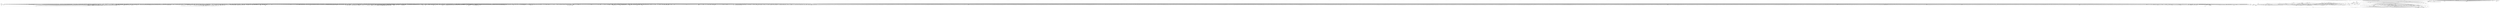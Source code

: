 digraph depends {
    node [shape=plaintext]
"alsa-utils-alsamixer" -> "libasound2"
"alsa-utils-alsamixer" -> "libformw5"
"alsa-utils-alsamixer" -> "libmenuw5"
"alsa-utils-alsamixer" -> "libncursesw5"
"alsa-utils-alsamixer" -> "libpanelw5"
"alsa-utils-alsamixer" -> "libtinfo5"
"angstrom-feed-configs" -> "opkg" [style=dotted]
"angstrom-packagegroup-boot" -> "angstrom-version"
"angstrom-packagegroup-boot" -> "packagegroup-boot"
"avahi-daemon" -> "base-files"
"avahi-daemon" -> "base-passwd"
"avahi-daemon" -> "libavahi-common3"
"avahi-daemon" -> "libavahi-core7"
"avahi-daemon" -> "libcap2"
"avahi-daemon" -> "libdaemon0"
"avahi-daemon" -> "libdbus-1-3"
"avahi-daemon" -> "libexpat1"
"avahi-daemon" -> "libnss-mdns" [style=dotted]
"avahi-daemon" -> "shadow"
"avahi-utils" -> "libavahi-client3"
"avahi-utils" -> "libavahi-common3"
"bash" -> "base-files"
"bash" -> "libtinfo5"
"bash" -> "update-alternatives-opkg"
"bluez5" -> "libdbus-1-3"
"bluez5" -> "libglib-2.0-0"
"bluez5" -> "libreadline7"
"bluez5" -> "libudev1"
"busybox" -> "busybox-syslog" [style=dotted]
"busybox" -> "busybox-udhcpc" [style=dotted]
"busybox" -> "update-alternatives-opkg"
"ca-certificates" -> "openssl"
"coreutils" -> "libattr1"
"coreutils" -> "libcap2"
"coreutils" -> "libgmp10"
"coreutils" -> "update-alternatives-opkg"
"cpio" -> "update-alternatives-opkg"
"cpufreq-tweaks" -> "cpufrequtils"
"curl" -> "libcurl4"
"dbus-1" -> "base-files"
"dbus-1" -> "base-passwd"
"dbus-1" -> "libdbus-1-3"
"dbus-1" -> "libexpat1"
"dbus-1" -> "libsystemd0"
"dbus-1" -> "libx11-6"
"dbus-1" -> "shadow"
"dracut" -> "bash"
"dracut" -> "busybox" [style=dotted]
"dracut" -> "coreutils" [style=dotted]
"dracut" -> "cpio"
"dracut" -> "findutils"
"dracut" -> "kernel-modules" [style=dotted]
"dracut" -> "ldd"
"dracut" -> "libkmod2"
"dracut" -> "systemd"
"dracut" -> "util-linux"
"dracut" -> "util-linux-blkid"
"dracut" -> "util-linux-getopt"
"e2fsprogs-e2fsck" -> "libblkid1"
"e2fsprogs-e2fsck" -> "libcom-err2"
"e2fsprogs-e2fsck" -> "libe2p2"
"e2fsprogs-e2fsck" -> "libext2fs2"
"e2fsprogs-e2fsck" -> "libuuid1"
"findutils" -> "update-alternatives-opkg"
"fixmac" -> "ranpwd"
"glibc-gconv-ibm850" -> "glibc-gconv"
"glibc-gconv-unicode" -> "glibc-gconv"
"glibc-gconv-utf-32" -> "glibc-gconv"
"glibc-localedata-en-gb" -> "glibc-localedata-en-us"
"glibc-localedata-en-gb" -> "glibc-localedata-i18n"
"glibc-localedata-en-gb" -> "glibc-localedata-iso14651-t1"
"glibc-localedata-en-gb" -> "glibc-localedata-translit-combining"
"glibc-localedata-en-us" -> "glibc-localedata-en-gb"
"glibc-localedata-en-us" -> "glibc-localedata-iso14651-t1"
"glibc-localedata-i18n" -> "glibc-localedata-iso14651-t1"
"glibc-localedata-i18n" -> "glibc-localedata-translit-neutral"
"glibc-localedata-iso14651-t1" -> "glibc-localedata-iso14651-t1-common"
"glibc-localedata-translit-neutral" -> "glibc-localedata-translit-circle"
"glibc-localedata-translit-neutral" -> "glibc-localedata-translit-cjk-compat"
"glibc-localedata-translit-neutral" -> "glibc-localedata-translit-compat"
"glibc-localedata-translit-neutral" -> "glibc-localedata-translit-font"
"glibc-localedata-translit-neutral" -> "glibc-localedata-translit-fraction"
"glibc-localedata-translit-neutral" -> "glibc-localedata-translit-narrow"
"glibc-localedata-translit-neutral" -> "glibc-localedata-translit-small"
"glibc-localedata-translit-neutral" -> "glibc-localedata-translit-wide"
"htop" -> "libncursesw5"
"htop" -> "libtinfo5"
"htop" -> "ncurses-terminfo"
"iptables" -> "kernel-module-iptable-filter" [style=dotted]
"iptables" -> "kernel-module-iptable-nat" [style=dotted]
"iptables" -> "kernel-module-ip-tables" [style=dotted]
"iptables" -> "kernel-module-ipt-masquerade" [style=dotted]
"iptables" -> "kernel-module-nf-conntrack-ipv4" [style=dotted]
"iptables" -> "kernel-module-nf-conntrack" [style=dotted]
"iptables" -> "kernel-module-nf-defrag-ipv4" [style=dotted]
"iptables" -> "kernel-module-nf-nat" [style=dotted]
"iptables" -> "kernel-module-x-tables" [style=dotted]
"iw" -> "libnl-3-200"
"iw" -> "libnl-genl-3-200"
"kernel-module-6pack-4.16.1" -> "kernel-module-ax25-4.16.1"
"kernel-module-8021q-4.16.1" -> "kernel-module-garp-4.16.1"
"kernel-module-8021q-4.16.1" -> "kernel-module-mrp-4.16.1"
"kernel-module-842-4.16.1" -> "kernel-module-842-compress-4.16.1"
"kernel-module-842-4.16.1" -> "kernel-module-842-decompress-4.16.1"
"kernel-module-9p-4.16.1" -> "kernel-module-9pnet-4.16.1"
"kernel-module-9pnet-virtio-4.16.1" -> "kernel-module-9pnet-4.16.1"
"kernel-module-9pnet-virtio-4.16.1" -> "kernel-module-virtio-4.16.1"
"kernel-module-9pnet-virtio-4.16.1" -> "kernel-module-virtio-ring-4.16.1"
"kernel-module-a3d-4.16.1" -> "kernel-module-gameport-4.16.1"
"kernel-module-acpi-als-4.16.1" -> "kernel-module-industrialio-4.16.1"
"kernel-module-acpi-als-4.16.1" -> "kernel-module-kfifo-buf-4.16.1"
"kernel-module-acpi-ipmi-4.16.1" -> "kernel-module-ipmi-msghandler-4.16.1"
"kernel-module-act200l-sir-4.16.1" -> "kernel-module-irda-4.16.1"
"kernel-module-act200l-sir-4.16.1" -> "kernel-module-sir-dev-4.16.1"
"kernel-module-actisys-sir-4.16.1" -> "kernel-module-irda-4.16.1"
"kernel-module-actisys-sir-4.16.1" -> "kernel-module-sir-dev-4.16.1"
"kernel-module-adi-4.16.1" -> "kernel-module-gameport-4.16.1"
"kernel-module-adm1275-4.16.1" -> "kernel-module-pmbus-core-4.16.1"
"kernel-module-adm8211-4.16.1" -> "kernel-module-cfg80211-4.16.1"
"kernel-module-adm8211-4.16.1" -> "kernel-module-eeprom-93cx6-4.16.1"
"kernel-module-adm8211-4.16.1" -> "kernel-module-mac80211-4.16.1"
"kernel-module-adt7410-4.16.1" -> "kernel-module-adt7x10-4.16.1"
"kernel-module-adv7170-4.16.1" -> "kernel-module-v4l2-common-4.16.1"
"kernel-module-adv7170-4.16.1" -> "kernel-module-videodev-4.16.1"
"kernel-module-adv7175-4.16.1" -> "kernel-module-v4l2-common-4.16.1"
"kernel-module-adv7175-4.16.1" -> "kernel-module-videodev-4.16.1"
"kernel-module-af9033-4.16.1" -> "kernel-module-dvb-core-4.16.1"
"kernel-module-ahci-platform-4.16.1" -> "kernel-module-libahci-platform-4.16.1"
"kernel-module-airo-4.16.1" -> "kernel-module-cfg80211-4.16.1"
"kernel-module-airo-cs-4.16.1" -> "kernel-module-airo-4.16.1"
"kernel-module-ali-ircc-4.16.1" -> "kernel-module-irda-4.16.1"
"kernel-module-alx-4.16.1" -> "kernel-module-mdio-4.16.1"
"kernel-module-amdgpu-4.16.1" -> "kernel-module-chash-4.16.1"
"kernel-module-amdgpu-4.16.1" -> "kernel-module-gpu-sched-4.16.1"
"kernel-module-amdgpu-4.16.1" -> "kernel-module-ttm-4.16.1"
"kernel-module-analog-4.16.1" -> "kernel-module-gameport-4.16.1"
"kernel-module-appletalk-4.16.1" -> "kernel-module-psnap-4.16.1"
"kernel-module-ar5523-4.16.1" -> "kernel-module-cfg80211-4.16.1"
"kernel-module-ar5523-4.16.1" -> "kernel-module-mac80211-4.16.1"
"kernel-module-arptable-filter-4.16.1" -> "kernel-module-arp-tables-4.16.1"
"kernel-module-asix-4.16.1" -> "kernel-module-usbnet-4.16.1"
"kernel-module-at76c50x-usb-4.16.1" -> "kernel-module-cfg80211-4.16.1"
"kernel-module-at76c50x-usb-4.16.1" -> "kernel-module-mac80211-4.16.1"
"kernel-module-ath10k-core-4.16.1" -> "kernel-module-ath-4.16.1"
"kernel-module-ath10k-core-4.16.1" -> "kernel-module-cfg80211-4.16.1"
"kernel-module-ath10k-core-4.16.1" -> "kernel-module-mac80211-4.16.1"
"kernel-module-ath10k-pci-4.16.1" -> "kernel-module-ath10k-core-4.16.1"
"kernel-module-ath3k-4.16.1" -> "kernel-module-bluetooth-4.16.1"
"kernel-module-ath-4.16.1" -> "kernel-module-cfg80211-4.16.1"
"kernel-module-ath5k-4.16.1" -> "kernel-module-ath-4.16.1"
"kernel-module-ath5k-4.16.1" -> "kernel-module-cfg80211-4.16.1"
"kernel-module-ath5k-4.16.1" -> "kernel-module-mac80211-4.16.1"
"kernel-module-ath6kl-core-4.16.1" -> "kernel-module-cfg80211-4.16.1"
"kernel-module-ath6kl-sdio-4.16.1" -> "kernel-module-ath6kl-core-4.16.1"
"kernel-module-ath6kl-usb-4.16.1" -> "kernel-module-ath6kl-core-4.16.1"
"kernel-module-ath9k-4.16.1" -> "kernel-module-ath-4.16.1"
"kernel-module-ath9k-4.16.1" -> "kernel-module-ath9k-common-4.16.1"
"kernel-module-ath9k-4.16.1" -> "kernel-module-ath9k-hw-4.16.1"
"kernel-module-ath9k-4.16.1" -> "kernel-module-cfg80211-4.16.1"
"kernel-module-ath9k-4.16.1" -> "kernel-module-mac80211-4.16.1"
"kernel-module-ath9k-common-4.16.1" -> "kernel-module-ath-4.16.1"
"kernel-module-ath9k-common-4.16.1" -> "kernel-module-ath9k-hw-4.16.1"
"kernel-module-ath9k-common-4.16.1" -> "kernel-module-cfg80211-4.16.1"
"kernel-module-ath9k-htc-4.16.1" -> "kernel-module-ath-4.16.1"
"kernel-module-ath9k-htc-4.16.1" -> "kernel-module-ath9k-common-4.16.1"
"kernel-module-ath9k-htc-4.16.1" -> "kernel-module-ath9k-hw-4.16.1"
"kernel-module-ath9k-htc-4.16.1" -> "kernel-module-cfg80211-4.16.1"
"kernel-module-ath9k-htc-4.16.1" -> "kernel-module-mac80211-4.16.1"
"kernel-module-ath9k-hw-4.16.1" -> "kernel-module-ath-4.16.1"
"kernel-module-atmtcp-4.16.1" -> "kernel-module-atm-4.16.1"
"kernel-module-au0828-4.16.1" -> "kernel-module-dvb-core-4.16.1"
"kernel-module-au0828-4.16.1" -> "kernel-module-media-4.16.1"
"kernel-module-au0828-4.16.1" -> "kernel-module-tveeprom-4.16.1"
"kernel-module-au0828-4.16.1" -> "kernel-module-v4l2-common-4.16.1"
"kernel-module-au0828-4.16.1" -> "kernel-module-videobuf2-common-4.16.1"
"kernel-module-au0828-4.16.1" -> "kernel-module-videobuf2-v4l2-4.16.1"
"kernel-module-au0828-4.16.1" -> "kernel-module-videobuf2-vmalloc-4.16.1"
"kernel-module-au0828-4.16.1" -> "kernel-module-videodev-4.16.1"
"kernel-module-au8522-decoder-4.16.1" -> "kernel-module-au8522-common-4.16.1"
"kernel-module-au8522-decoder-4.16.1" -> "kernel-module-media-4.16.1"
"kernel-module-au8522-decoder-4.16.1" -> "kernel-module-v4l2-common-4.16.1"
"kernel-module-au8522-decoder-4.16.1" -> "kernel-module-videodev-4.16.1"
"kernel-module-au8522-dig-4.16.1" -> "kernel-module-au8522-common-4.16.1"
"kernel-module-authencesn-4.16.1" -> "kernel-module-authenc-4.16.1"
"kernel-module-auth-rpcgss-4.16.1" -> "kernel-module-sunrpc-4.16.1"
"kernel-module-avma1-cs-4.16.1" -> "kernel-module-hisax-4.16.1"
"kernel-module-avm-cs-4.16.1" -> "kernel-module-b1pcmcia-4.16.1"
"kernel-module-avmfritz-4.16.1" -> "kernel-module-misdn-core-4.16.1"
"kernel-module-avmfritz-4.16.1" -> "kernel-module-misdnipac-4.16.1"
"kernel-module-ax88179-178a-4.16.1" -> "kernel-module-usbnet-4.16.1"
"kernel-module-b1-4.16.1" -> "kernel-module-kernelcapi-4.16.1"
"kernel-module-b1dma-4.16.1" -> "kernel-module-b1-4.16.1"
"kernel-module-b1dma-4.16.1" -> "kernel-module-kernelcapi-4.16.1"
"kernel-module-b1pci-4.16.1" -> "kernel-module-b1-4.16.1"
"kernel-module-b1pci-4.16.1" -> "kernel-module-b1dma-4.16.1"
"kernel-module-b1pci-4.16.1" -> "kernel-module-kernelcapi-4.16.1"
"kernel-module-b1pcmcia-4.16.1" -> "kernel-module-b1-4.16.1"
"kernel-module-b1pcmcia-4.16.1" -> "kernel-module-kernelcapi-4.16.1"
"kernel-module-b2c2-flexcop-4.16.1" -> "kernel-module-cx24113-4.16.1"
"kernel-module-b2c2-flexcop-4.16.1" -> "kernel-module-cx24123-4.16.1"
"kernel-module-b2c2-flexcop-4.16.1" -> "kernel-module-dvb-core-4.16.1"
"kernel-module-b2c2-flexcop-4.16.1" -> "kernel-module-s5h1420-4.16.1"
"kernel-module-b2c2-flexcop-pci-4.16.1" -> "kernel-module-b2c2-flexcop-4.16.1"
"kernel-module-b2c2-flexcop-usb-4.16.1" -> "kernel-module-b2c2-flexcop-4.16.1"
"kernel-module-b43-4.16.1" -> "kernel-module-bcma-4.16.1"
"kernel-module-b43-4.16.1" -> "kernel-module-cfg80211-4.16.1"
"kernel-module-b43-4.16.1" -> "kernel-module-mac80211-4.16.1"
"kernel-module-b43legacy-4.16.1" -> "kernel-module-cfg80211-4.16.1"
"kernel-module-b43legacy-4.16.1" -> "kernel-module-mac80211-4.16.1"
"kernel-module-bas-gigaset-4.16.1" -> "kernel-module-gigaset-4.16.1"
"kernel-module-baycom-par-4.16.1" -> "kernel-module-hdlcdrv-4.16.1"
"kernel-module-baycom-par-4.16.1" -> "kernel-module-parport-4.16.1"
"kernel-module-baycom-ser-fdx-4.16.1" -> "kernel-module-hdlcdrv-4.16.1"
"kernel-module-baycom-ser-hdx-4.16.1" -> "kernel-module-hdlcdrv-4.16.1"
"kernel-module-bcm203x-4.16.1" -> "kernel-module-bluetooth-4.16.1"
"kernel-module-bfusb-4.16.1" -> "kernel-module-bluetooth-4.16.1"
"kernel-module-blocklayoutdriver-4.16.1" -> "kernel-module-nfs-4.16.1"
"kernel-module-blocklayoutdriver-4.16.1" -> "kernel-module-nfsv4-4.16.1"
"kernel-module-blocklayoutdriver-4.16.1" -> "kernel-module-sunrpc-4.16.1"
"kernel-module-blowfish-generic-4.16.1" -> "kernel-module-blowfish-common-4.16.1"
"kernel-module-blowfish-x86-64-4.16.1" -> "kernel-module-blowfish-common-4.16.1"
"kernel-module-bluecard-cs-4.16.1" -> "kernel-module-bluetooth-4.16.1"
"kernel-module-bluetooth-4.16.1" -> "kernel-module-ecdh-generic-4.16.1"
"kernel-module-bluetooth-6lowpan-4.16.1" -> "kernel-module-6lowpan-4.16.1"
"kernel-module-bluetooth-6lowpan-4.16.1" -> "kernel-module-bluetooth-4.16.1"
"kernel-module-bnep-4.16.1" -> "kernel-module-bluetooth-4.16.1"
"kernel-module-bnx2x-4.16.1" -> "kernel-module-mdio-4.16.1"
"kernel-module-bpa10x-4.16.1" -> "kernel-module-bluetooth-4.16.1"
"kernel-module-bpa10x-4.16.1" -> "kernel-module-hci-uart-4.16.1"
"kernel-module-bpqether-4.16.1" -> "kernel-module-ax25-4.16.1"
"kernel-module-br2684-4.16.1" -> "kernel-module-atm-4.16.1"
"kernel-module-brcmfmac-4.16.1" -> "kernel-module-brcmutil-4.16.1"
"kernel-module-brcmfmac-4.16.1" -> "kernel-module-cfg80211-4.16.1"
"kernel-module-brcmsmac-4.16.1" -> "kernel-module-bcma-4.16.1"
"kernel-module-brcmsmac-4.16.1" -> "kernel-module-brcmutil-4.16.1"
"kernel-module-brcmsmac-4.16.1" -> "kernel-module-cfg80211-4.16.1"
"kernel-module-brcmsmac-4.16.1" -> "kernel-module-cordic-4.16.1"
"kernel-module-brcmsmac-4.16.1" -> "kernel-module-mac80211-4.16.1"
"kernel-module-bridge-4.16.1" -> "kernel-module-llc-4.16.1"
"kernel-module-bridge-4.16.1" -> "kernel-module-stp-4.16.1"
"kernel-module-br-netfilter-4.16.1" -> "kernel-module-bridge-4.16.1"
"kernel-module-broadcom-4.16.1" -> "kernel-module-bcm-phy-lib-4.16.1"
"kernel-module-bsd-comp-4.16.1" -> "kernel-module-ppp-generic-4.16.1"
"kernel-module-bt3c-cs-4.16.1" -> "kernel-module-bluetooth-4.16.1"
"kernel-module-bt819-4.16.1" -> "kernel-module-v4l2-common-4.16.1"
"kernel-module-bt819-4.16.1" -> "kernel-module-videodev-4.16.1"
"kernel-module-bt856-4.16.1" -> "kernel-module-v4l2-common-4.16.1"
"kernel-module-bt856-4.16.1" -> "kernel-module-videodev-4.16.1"
"kernel-module-bt866-4.16.1" -> "kernel-module-v4l2-common-4.16.1"
"kernel-module-bt866-4.16.1" -> "kernel-module-videodev-4.16.1"
"kernel-module-btbcm-4.16.1" -> "kernel-module-bluetooth-4.16.1"
"kernel-module-btcoexist-4.16.1" -> "kernel-module-rtlwifi-4.16.1"
"kernel-module-btintel-4.16.1" -> "kernel-module-bluetooth-4.16.1"
"kernel-module-btmrvl-4.16.1" -> "kernel-module-bluetooth-4.16.1"
"kernel-module-btmrvl-sdio-4.16.1" -> "kernel-module-bluetooth-4.16.1"
"kernel-module-btmrvl-sdio-4.16.1" -> "kernel-module-btmrvl-4.16.1"
"kernel-module-btqca-4.16.1" -> "kernel-module-bluetooth-4.16.1"
"kernel-module-btrtl-4.16.1" -> "kernel-module-bluetooth-4.16.1"
"kernel-module-btsdio-4.16.1" -> "kernel-module-bluetooth-4.16.1"
"kernel-module-btuart-cs-4.16.1" -> "kernel-module-bluetooth-4.16.1"
"kernel-module-btusb-4.16.1" -> "kernel-module-bluetooth-4.16.1"
"kernel-module-btusb-4.16.1" -> "kernel-module-btbcm-4.16.1"
"kernel-module-btusb-4.16.1" -> "kernel-module-btintel-4.16.1"
"kernel-module-btusb-4.16.1" -> "kernel-module-btrtl-4.16.1"
"kernel-module-budget-4.16.1" -> "kernel-module-budget-core-4.16.1"
"kernel-module-budget-4.16.1" -> "kernel-module-dvb-core-4.16.1"
"kernel-module-budget-4.16.1" -> "kernel-module-saa7146-4.16.1"
"kernel-module-budget-av-4.16.1" -> "kernel-module-budget-core-4.16.1"
"kernel-module-budget-av-4.16.1" -> "kernel-module-dvb-core-4.16.1"
"kernel-module-budget-av-4.16.1" -> "kernel-module-saa7146-4.16.1"
"kernel-module-budget-av-4.16.1" -> "kernel-module-saa7146-vv-4.16.1"
"kernel-module-budget-core-4.16.1" -> "kernel-module-dvb-core-4.16.1"
"kernel-module-budget-core-4.16.1" -> "kernel-module-saa7146-4.16.1"
"kernel-module-budget-core-4.16.1" -> "kernel-module-ttpci-eeprom-4.16.1"
"kernel-module-budget-patch-4.16.1" -> "kernel-module-budget-core-4.16.1"
"kernel-module-budget-patch-4.16.1" -> "kernel-module-dvb-core-4.16.1"
"kernel-module-budget-patch-4.16.1" -> "kernel-module-saa7146-4.16.1"
"kernel-module-c4-4.16.1" -> "kernel-module-b1-4.16.1"
"kernel-module-c4-4.16.1" -> "kernel-module-kernelcapi-4.16.1"
"kernel-module-camellia-aesni-avx2-4.16.1" -> "kernel-module-ablk-helper-4.16.1"
"kernel-module-camellia-aesni-avx2-4.16.1" -> "kernel-module-camellia-aesni-avx-x86-64-4.16.1"
"kernel-module-camellia-aesni-avx2-4.16.1" -> "kernel-module-camellia-x86-64-4.16.1"
"kernel-module-camellia-aesni-avx2-4.16.1" -> "kernel-module-lrw-4.16.1"
"kernel-module-camellia-aesni-avx-x86-64-4.16.1" -> "kernel-module-ablk-helper-4.16.1"
"kernel-module-camellia-aesni-avx-x86-64-4.16.1" -> "kernel-module-camellia-x86-64-4.16.1"
"kernel-module-camellia-aesni-avx-x86-64-4.16.1" -> "kernel-module-lrw-4.16.1"
"kernel-module-camellia-x86-64-4.16.1" -> "kernel-module-lrw-4.16.1"
"kernel-module-camellia-x86-64-4.16.1" -> "kernel-module-xts-4.16.1"
"kernel-module-capi-4.16.1" -> "kernel-module-kernelcapi-4.16.1"
"kernel-module-capidrv-4.16.1" -> "kernel-module-isdn-4.16.1"
"kernel-module-capidrv-4.16.1" -> "kernel-module-kernelcapi-4.16.1"
"kernel-module-carl9170-4.16.1" -> "kernel-module-ath-4.16.1"
"kernel-module-carl9170-4.16.1" -> "kernel-module-cfg80211-4.16.1"
"kernel-module-carl9170-4.16.1" -> "kernel-module-mac80211-4.16.1"
"kernel-module-cast5-avx-x86-64-4.16.1" -> "kernel-module-ablk-helper-4.16.1"
"kernel-module-cast5-avx-x86-64-4.16.1" -> "kernel-module-cast5-generic-4.16.1"
"kernel-module-cast5-avx-x86-64-4.16.1" -> "kernel-module-cast-common-4.16.1"
"kernel-module-cast5-generic-4.16.1" -> "kernel-module-cast-common-4.16.1"
"kernel-module-cast6-avx-x86-64-4.16.1" -> "kernel-module-ablk-helper-4.16.1"
"kernel-module-cast6-avx-x86-64-4.16.1" -> "kernel-module-cast6-generic-4.16.1"
"kernel-module-cast6-avx-x86-64-4.16.1" -> "kernel-module-cast-common-4.16.1"
"kernel-module-cast6-avx-x86-64-4.16.1" -> "kernel-module-lrw-4.16.1"
"kernel-module-cast6-generic-4.16.1" -> "kernel-module-cast-common-4.16.1"
"kernel-module-cb710-mmc-4.16.1" -> "kernel-module-cb710-4.16.1"
"kernel-module-cdc-eem-4.16.1" -> "kernel-module-usbnet-4.16.1"
"kernel-module-cdc-ether-4.16.1" -> "kernel-module-usbnet-4.16.1"
"kernel-module-cdc-mbim-4.16.1" -> "kernel-module-cdc-ncm-4.16.1"
"kernel-module-cdc-mbim-4.16.1" -> "kernel-module-cdc-wdm-4.16.1"
"kernel-module-cdc-mbim-4.16.1" -> "kernel-module-usbnet-4.16.1"
"kernel-module-cdc-ncm-4.16.1" -> "kernel-module-usbnet-4.16.1"
"kernel-module-cdc-subset-4.16.1" -> "kernel-module-usbnet-4.16.1"
"kernel-module-ceph-4.16.1" -> "kernel-module-libceph-4.16.1"
"kernel-module-ch9200-4.16.1" -> "kernel-module-usbnet-4.16.1"
"kernel-module-chacha20-x86-64-4.16.1" -> "kernel-module-chacha20-generic-4.16.1"
"kernel-module-cifs-4.16.1" -> "kernel-module-dns-resolver-4.16.1"
"kernel-module-clip-4.16.1" -> "kernel-module-atm-4.16.1"
"kernel-module-cma3000-d0x-i2c-4.16.1" -> "kernel-module-cma3000-d0x-4.16.1"
"kernel-module-cmtp-4.16.1" -> "kernel-module-bluetooth-4.16.1"
"kernel-module-cmtp-4.16.1" -> "kernel-module-kernelcapi-4.16.1"
"kernel-module-cnic-4.16.1" -> "kernel-module-uio-4.16.1"
"kernel-module-cobra-4.16.1" -> "kernel-module-gameport-4.16.1"
"kernel-module-cpia2-4.16.1" -> "kernel-module-v4l2-common-4.16.1"
"kernel-module-cpia2-4.16.1" -> "kernel-module-videodev-4.16.1"
"kernel-module-cryptoloop-4.16.1" -> "kernel-module-loop-4.16.1"
"kernel-module-cs53l32a-4.16.1" -> "kernel-module-v4l2-common-4.16.1"
"kernel-module-cs53l32a-4.16.1" -> "kernel-module-videodev-4.16.1"
"kernel-module-cw1200-core-4.16.1" -> "kernel-module-cfg80211-4.16.1"
"kernel-module-cw1200-core-4.16.1" -> "kernel-module-mac80211-4.16.1"
"kernel-module-cw1200-wlan-sdio-4.16.1" -> "kernel-module-cw1200-core-4.16.1"
"kernel-module-cx2341x-4.16.1" -> "kernel-module-v4l2-common-4.16.1"
"kernel-module-cx2341x-4.16.1" -> "kernel-module-videodev-4.16.1"
"kernel-module-cx25840-4.16.1" -> "kernel-module-media-4.16.1"
"kernel-module-cx25840-4.16.1" -> "kernel-module-v4l2-common-4.16.1"
"kernel-module-cx25840-4.16.1" -> "kernel-module-videodev-4.16.1"
"kernel-module-cx82310-eth-4.16.1" -> "kernel-module-usbnet-4.16.1"
"kernel-module-cxacru-4.16.1" -> "kernel-module-atm-4.16.1"
"kernel-module-cxacru-4.16.1" -> "kernel-module-usbatm-4.16.1"
"kernel-module-cxd2820r-4.16.1" -> "kernel-module-dvb-core-4.16.1"
"kernel-module-cxd2841er-4.16.1" -> "kernel-module-dvb-core-4.16.1"
"kernel-module-cxgb3-4.16.1" -> "kernel-module-mdio-4.16.1"
"kernel-module-cxgb-4.16.1" -> "kernel-module-mdio-4.16.1"
"kernel-module-cyapatp-4.16.1" -> "kernel-module-crc-itu-t-4.16.1"
"kernel-module-db9-4.16.1" -> "kernel-module-parport-4.16.1"
"kernel-module-dccp-diag-4.16.1" -> "kernel-module-dccp-4.16.1"
"kernel-module-dccp-diag-4.16.1" -> "kernel-module-inet-diag-4.16.1"
"kernel-module-dccp-ipv4-4.16.1" -> "kernel-module-dccp-4.16.1"
"kernel-module-dccp-ipv6-4.16.1" -> "kernel-module-dccp-4.16.1"
"kernel-module-dccp-ipv6-4.16.1" -> "kernel-module-dccp-ipv4-4.16.1"
"kernel-module-ddbridge-4.16.1" -> "kernel-module-dvb-core-4.16.1"
"kernel-module-divacapi-4.16.1" -> "kernel-module-divadidd-4.16.1"
"kernel-module-divacapi-4.16.1" -> "kernel-module-kernelcapi-4.16.1"
"kernel-module-diva-idi-4.16.1" -> "kernel-module-divadidd-4.16.1"
"kernel-module-diva-mnt-4.16.1" -> "kernel-module-divadidd-4.16.1"
"kernel-module-divas-4.16.1" -> "kernel-module-divadidd-4.16.1"
"kernel-module-dm9601-4.16.1" -> "kernel-module-usbnet-4.16.1"
"kernel-module-dm-cache-4.16.1" -> "kernel-module-dm-bio-prison-4.16.1"
"kernel-module-dm-cache-4.16.1" -> "kernel-module-dm-persistent-data-4.16.1"
"kernel-module-dm-cache-smq-4.16.1" -> "kernel-module-dm-cache-4.16.1"
"kernel-module-dm-era-4.16.1" -> "kernel-module-dm-persistent-data-4.16.1"
"kernel-module-dm-log-userspace-4.16.1" -> "kernel-module-dm-log-4.16.1"
"kernel-module-dm-mirror-4.16.1" -> "kernel-module-dm-log-4.16.1"
"kernel-module-dm-mirror-4.16.1" -> "kernel-module-dm-region-hash-4.16.1"
"kernel-module-dm-persistent-data-4.16.1" -> "kernel-module-dm-bufio-4.16.1"
"kernel-module-dm-queue-length-4.16.1" -> "kernel-module-dm-multipath-4.16.1"
"kernel-module-dm-region-hash-4.16.1" -> "kernel-module-dm-log-4.16.1"
"kernel-module-dm-round-robin-4.16.1" -> "kernel-module-dm-multipath-4.16.1"
"kernel-module-dm-service-time-4.16.1" -> "kernel-module-dm-multipath-4.16.1"
"kernel-module-dm-snapshot-4.16.1" -> "kernel-module-dm-bufio-4.16.1"
"kernel-module-dm-thin-pool-4.16.1" -> "kernel-module-dm-bio-prison-4.16.1"
"kernel-module-dm-thin-pool-4.16.1" -> "kernel-module-dm-persistent-data-4.16.1"
"kernel-module-dm-verity-4.16.1" -> "kernel-module-dm-bufio-4.16.1"
"kernel-module-drbd-4.16.1" -> "kernel-module-lru-cache-4.16.1"
"kernel-module-drxk-4.16.1" -> "kernel-module-dvb-core-4.16.1"
"kernel-module-ds1wm-4.16.1" -> "kernel-module-wire-4.16.1"
"kernel-module-ds2482-4.16.1" -> "kernel-module-wire-4.16.1"
"kernel-module-ds2490-4.16.1" -> "kernel-module-wire-4.16.1"
"kernel-module-dsbr100-4.16.1" -> "kernel-module-videodev-4.16.1"
"kernel-module-dss1-divert-4.16.1" -> "kernel-module-isdn-4.16.1"
"kernel-module-dtl1-cs-4.16.1" -> "kernel-module-bluetooth-4.16.1"
"kernel-module-dvb-ttpci-4.16.1" -> "kernel-module-dvb-core-4.16.1"
"kernel-module-dvb-ttpci-4.16.1" -> "kernel-module-saa7146-4.16.1"
"kernel-module-dvb-ttpci-4.16.1" -> "kernel-module-saa7146-vv-4.16.1"
"kernel-module-dvb-ttpci-4.16.1" -> "kernel-module-ttpci-eeprom-4.16.1"
"kernel-module-dvb-ttusb-budget-4.16.1" -> "kernel-module-dvb-core-4.16.1"
"kernel-module-dvb-usb-af9015-4.16.1" -> "kernel-module-dvb-usb-v2-4.16.1"
"kernel-module-dvb-usb-af9035-4.16.1" -> "kernel-module-dvb-usb-v2-4.16.1"
"kernel-module-dvb-usb-anysee-4.16.1" -> "kernel-module-dvb-core-4.16.1"
"kernel-module-dvb-usb-anysee-4.16.1" -> "kernel-module-dvb-usb-v2-4.16.1"
"kernel-module-dvb-usb-au6610-4.16.1" -> "kernel-module-dvb-usb-v2-4.16.1"
"kernel-module-dvb-usb-az6007-4.16.1" -> "kernel-module-cypress-firmware-4.16.1"
"kernel-module-dvb-usb-az6007-4.16.1" -> "kernel-module-dvb-core-4.16.1"
"kernel-module-dvb-usb-az6007-4.16.1" -> "kernel-module-dvb-usb-v2-4.16.1"
"kernel-module-dvb-usb-ce6230-4.16.1" -> "kernel-module-dvb-usb-v2-4.16.1"
"kernel-module-dvb-usb-ec168-4.16.1" -> "kernel-module-dvb-usb-v2-4.16.1"
"kernel-module-dvb-usb-gl861-4.16.1" -> "kernel-module-dvb-usb-v2-4.16.1"
"kernel-module-dvb-usb-mxl111sf-4.16.1" -> "kernel-module-dvb-usb-v2-4.16.1"
"kernel-module-dvb-usb-mxl111sf-4.16.1" -> "kernel-module-tveeprom-4.16.1"
"kernel-module-dvb-usb-rtl28xxu-4.16.1" -> "kernel-module-dvb-usb-v2-4.16.1"
"kernel-module-dvb-usb-v2-4.16.1" -> "kernel-module-dvb-core-4.16.1"
"kernel-module-e4000-4.16.1" -> "kernel-module-v4l2-common-4.16.1"
"kernel-module-e4000-4.16.1" -> "kernel-module-videodev-4.16.1"
"kernel-module-earth-pt1-4.16.1" -> "kernel-module-dvb-core-4.16.1"
"kernel-module-ebtable-broute-4.16.1" -> "kernel-module-bridge-4.16.1"
"kernel-module-ebtable-broute-4.16.1" -> "kernel-module-ebtables-4.16.1"
"kernel-module-ebtable-filter-4.16.1" -> "kernel-module-ebtables-4.16.1"
"kernel-module-ebtable-nat-4.16.1" -> "kernel-module-ebtables-4.16.1"
"kernel-module-elsa-cs-4.16.1" -> "kernel-module-hisax-4.16.1"
"kernel-module-em28xx-4.16.1" -> "kernel-module-media-4.16.1"
"kernel-module-em28xx-4.16.1" -> "kernel-module-tveeprom-4.16.1"
"kernel-module-em28xx-4.16.1" -> "kernel-module-v4l2-common-4.16.1"
"kernel-module-em28xx-alsa-4.16.1" -> "kernel-module-em28xx-4.16.1"
"kernel-module-em28xx-dvb-4.16.1" -> "kernel-module-dvb-core-4.16.1"
"kernel-module-em28xx-dvb-4.16.1" -> "kernel-module-em28xx-4.16.1"
"kernel-module-em28xx-v4l-4.16.1" -> "kernel-module-em28xx-4.16.1"
"kernel-module-em28xx-v4l-4.16.1" -> "kernel-module-media-4.16.1"
"kernel-module-em28xx-v4l-4.16.1" -> "kernel-module-v4l2-common-4.16.1"
"kernel-module-em28xx-v4l-4.16.1" -> "kernel-module-videobuf2-common-4.16.1"
"kernel-module-em28xx-v4l-4.16.1" -> "kernel-module-videobuf2-v4l2-4.16.1"
"kernel-module-em28xx-v4l-4.16.1" -> "kernel-module-videobuf2-vmalloc-4.16.1"
"kernel-module-em28xx-v4l-4.16.1" -> "kernel-module-videodev-4.16.1"
"kernel-module-em-ipset-4.16.1" -> "kernel-module-ip-set-4.16.1"
"kernel-module-emu10k1-gp-4.16.1" -> "kernel-module-gameport-4.16.1"
"kernel-module-eni-4.16.1" -> "kernel-module-atm-4.16.1"
"kernel-module-eni-4.16.1" -> "kernel-module-suni-4.16.1"
"kernel-module-esi-sir-4.16.1" -> "kernel-module-irda-4.16.1"
"kernel-module-esi-sir-4.16.1" -> "kernel-module-sir-dev-4.16.1"
"kernel-module-fakelb-4.16.1" -> "kernel-module-mac802154-4.16.1"
"kernel-module-fc2580-4.16.1" -> "kernel-module-v4l2-common-4.16.1"
"kernel-module-fc2580-4.16.1" -> "kernel-module-videodev-4.16.1"
"kernel-module-fcoe-4.16.1" -> "kernel-module-libfc-4.16.1"
"kernel-module-fcoe-4.16.1" -> "kernel-module-libfcoe-4.16.1"
"kernel-module-fcoe-4.16.1" -> "kernel-module-scsi-transport-fc-4.16.1"
"kernel-module-firedtv-4.16.1" -> "kernel-module-dvb-core-4.16.1"
"kernel-module-firedtv-4.16.1" -> "kernel-module-firewire-core-4.16.1"
"kernel-module-firestream-4.16.1" -> "kernel-module-atm-4.16.1"
"kernel-module-firewire-core-4.16.1" -> "kernel-module-crc-itu-t-4.16.1"
"kernel-module-firewire-net-4.16.1" -> "kernel-module-firewire-core-4.16.1"
"kernel-module-firewire-ohci-4.16.1" -> "kernel-module-firewire-core-4.16.1"
"kernel-module-firewire-sbp2-4.16.1" -> "kernel-module-firewire-core-4.16.1"
"kernel-module-firewire-serial-4.16.1" -> "kernel-module-firewire-core-4.16.1"
"kernel-module-fm801-gp-4.16.1" -> "kernel-module-gameport-4.16.1"
"kernel-module-fmc-chardev-4.16.1" -> "kernel-module-fmc-4.16.1"
"kernel-module-fmc-fakedev-4.16.1" -> "kernel-module-fmc-4.16.1"
"kernel-module-fmc-trivial-4.16.1" -> "kernel-module-fmc-4.16.1"
"kernel-module-fmc-write-eeprom-4.16.1" -> "kernel-module-fmc-4.16.1"
"kernel-module-fnic-4.16.1" -> "kernel-module-libfc-4.16.1"
"kernel-module-fnic-4.16.1" -> "kernel-module-libfcoe-4.16.1"
"kernel-module-fnic-4.16.1" -> "kernel-module-scsi-transport-fc-4.16.1"
"kernel-module-gamecon-4.16.1" -> "kernel-module-ff-memless-4.16.1"
"kernel-module-gamecon-4.16.1" -> "kernel-module-parport-4.16.1"
"kernel-module-garp-4.16.1" -> "kernel-module-llc-4.16.1"
"kernel-module-garp-4.16.1" -> "kernel-module-stp-4.16.1"
"kernel-module-generic-adc-battery-4.16.1" -> "kernel-module-industrialio-4.16.1"
"kernel-module-geneve-4.16.1" -> "kernel-module-ip6-udp-tunnel-4.16.1"
"kernel-module-geneve-4.16.1" -> "kernel-module-udp-tunnel-4.16.1"
"kernel-module-gf2k-4.16.1" -> "kernel-module-gameport-4.16.1"
"kernel-module-gfs2-4.16.1" -> "kernel-module-dlm-4.16.1"
"kernel-module-gigaset-4.16.1" -> "kernel-module-kernelcapi-4.16.1"
"kernel-module-girbil-sir-4.16.1" -> "kernel-module-irda-4.16.1"
"kernel-module-girbil-sir-4.16.1" -> "kernel-module-sir-dev-4.16.1"
"kernel-module-gl620a-4.16.1" -> "kernel-module-usbnet-4.16.1"
"kernel-module-grip-4.16.1" -> "kernel-module-gameport-4.16.1"
"kernel-module-grip-mp-4.16.1" -> "kernel-module-gameport-4.16.1"
"kernel-module-gspca-benq-4.16.1" -> "kernel-module-gspca-main-4.16.1"
"kernel-module-gspca-conex-4.16.1" -> "kernel-module-gspca-main-4.16.1"
"kernel-module-gspca-conex-4.16.1" -> "kernel-module-videodev-4.16.1"
"kernel-module-gspca-cpia1-4.16.1" -> "kernel-module-gspca-main-4.16.1"
"kernel-module-gspca-cpia1-4.16.1" -> "kernel-module-videodev-4.16.1"
"kernel-module-gspca-etoms-4.16.1" -> "kernel-module-gspca-main-4.16.1"
"kernel-module-gspca-etoms-4.16.1" -> "kernel-module-videodev-4.16.1"
"kernel-module-gspca-finepix-4.16.1" -> "kernel-module-gspca-main-4.16.1"
"kernel-module-gspca-gl860-4.16.1" -> "kernel-module-gspca-main-4.16.1"
"kernel-module-gspca-gl860-4.16.1" -> "kernel-module-videodev-4.16.1"
"kernel-module-gspca-jeilinj-4.16.1" -> "kernel-module-gspca-main-4.16.1"
"kernel-module-gspca-jeilinj-4.16.1" -> "kernel-module-videodev-4.16.1"
"kernel-module-gspca-jl2005bcd-4.16.1" -> "kernel-module-gspca-main-4.16.1"
"kernel-module-gspca-kinect-4.16.1" -> "kernel-module-gspca-main-4.16.1"
"kernel-module-gspca-konica-4.16.1" -> "kernel-module-gspca-main-4.16.1"
"kernel-module-gspca-konica-4.16.1" -> "kernel-module-videodev-4.16.1"
"kernel-module-gspca-m5602-4.16.1" -> "kernel-module-gspca-main-4.16.1"
"kernel-module-gspca-m5602-4.16.1" -> "kernel-module-videodev-4.16.1"
"kernel-module-gspca-main-4.16.1" -> "kernel-module-v4l2-common-4.16.1"
"kernel-module-gspca-main-4.16.1" -> "kernel-module-videodev-4.16.1"
"kernel-module-gspca-mars-4.16.1" -> "kernel-module-gspca-main-4.16.1"
"kernel-module-gspca-mars-4.16.1" -> "kernel-module-videodev-4.16.1"
"kernel-module-gspca-mr97310a-4.16.1" -> "kernel-module-gspca-main-4.16.1"
"kernel-module-gspca-mr97310a-4.16.1" -> "kernel-module-videodev-4.16.1"
"kernel-module-gspca-nw80x-4.16.1" -> "kernel-module-gspca-main-4.16.1"
"kernel-module-gspca-nw80x-4.16.1" -> "kernel-module-videodev-4.16.1"
"kernel-module-gspca-ov519-4.16.1" -> "kernel-module-gspca-main-4.16.1"
"kernel-module-gspca-ov519-4.16.1" -> "kernel-module-videodev-4.16.1"
"kernel-module-gspca-ov534-4.16.1" -> "kernel-module-gspca-main-4.16.1"
"kernel-module-gspca-ov534-4.16.1" -> "kernel-module-videodev-4.16.1"
"kernel-module-gspca-ov534-9-4.16.1" -> "kernel-module-gspca-main-4.16.1"
"kernel-module-gspca-ov534-9-4.16.1" -> "kernel-module-videodev-4.16.1"
"kernel-module-gspca-pac207-4.16.1" -> "kernel-module-gspca-main-4.16.1"
"kernel-module-gspca-pac207-4.16.1" -> "kernel-module-videodev-4.16.1"
"kernel-module-gspca-pac7302-4.16.1" -> "kernel-module-gspca-main-4.16.1"
"kernel-module-gspca-pac7302-4.16.1" -> "kernel-module-videodev-4.16.1"
"kernel-module-gspca-pac7311-4.16.1" -> "kernel-module-gspca-main-4.16.1"
"kernel-module-gspca-pac7311-4.16.1" -> "kernel-module-videodev-4.16.1"
"kernel-module-gspca-se401-4.16.1" -> "kernel-module-gspca-main-4.16.1"
"kernel-module-gspca-se401-4.16.1" -> "kernel-module-videodev-4.16.1"
"kernel-module-gspca-sn9c2028-4.16.1" -> "kernel-module-gspca-main-4.16.1"
"kernel-module-gspca-sn9c2028-4.16.1" -> "kernel-module-videodev-4.16.1"
"kernel-module-gspca-sn9c20x-4.16.1" -> "kernel-module-gspca-main-4.16.1"
"kernel-module-gspca-sn9c20x-4.16.1" -> "kernel-module-videodev-4.16.1"
"kernel-module-gspca-sonixb-4.16.1" -> "kernel-module-gspca-main-4.16.1"
"kernel-module-gspca-sonixb-4.16.1" -> "kernel-module-videodev-4.16.1"
"kernel-module-gspca-sonixj-4.16.1" -> "kernel-module-gspca-main-4.16.1"
"kernel-module-gspca-sonixj-4.16.1" -> "kernel-module-videodev-4.16.1"
"kernel-module-gspca-spca1528-4.16.1" -> "kernel-module-gspca-main-4.16.1"
"kernel-module-gspca-spca1528-4.16.1" -> "kernel-module-videodev-4.16.1"
"kernel-module-gspca-spca500-4.16.1" -> "kernel-module-gspca-main-4.16.1"
"kernel-module-gspca-spca500-4.16.1" -> "kernel-module-videodev-4.16.1"
"kernel-module-gspca-spca501-4.16.1" -> "kernel-module-gspca-main-4.16.1"
"kernel-module-gspca-spca501-4.16.1" -> "kernel-module-videodev-4.16.1"
"kernel-module-gspca-spca505-4.16.1" -> "kernel-module-gspca-main-4.16.1"
"kernel-module-gspca-spca505-4.16.1" -> "kernel-module-videodev-4.16.1"
"kernel-module-gspca-spca506-4.16.1" -> "kernel-module-gspca-main-4.16.1"
"kernel-module-gspca-spca506-4.16.1" -> "kernel-module-videodev-4.16.1"
"kernel-module-gspca-spca508-4.16.1" -> "kernel-module-gspca-main-4.16.1"
"kernel-module-gspca-spca508-4.16.1" -> "kernel-module-videodev-4.16.1"
"kernel-module-gspca-spca561-4.16.1" -> "kernel-module-gspca-main-4.16.1"
"kernel-module-gspca-spca561-4.16.1" -> "kernel-module-videodev-4.16.1"
"kernel-module-gspca-sq905-4.16.1" -> "kernel-module-gspca-main-4.16.1"
"kernel-module-gspca-sq905c-4.16.1" -> "kernel-module-gspca-main-4.16.1"
"kernel-module-gspca-sq930x-4.16.1" -> "kernel-module-gspca-main-4.16.1"
"kernel-module-gspca-sq930x-4.16.1" -> "kernel-module-videodev-4.16.1"
"kernel-module-gspca-stk014-4.16.1" -> "kernel-module-gspca-main-4.16.1"
"kernel-module-gspca-stk014-4.16.1" -> "kernel-module-videodev-4.16.1"
"kernel-module-gspca-stk1135-4.16.1" -> "kernel-module-gspca-main-4.16.1"
"kernel-module-gspca-stk1135-4.16.1" -> "kernel-module-videodev-4.16.1"
"kernel-module-gspca-stv0680-4.16.1" -> "kernel-module-gspca-main-4.16.1"
"kernel-module-gspca-stv06xx-4.16.1" -> "kernel-module-gspca-main-4.16.1"
"kernel-module-gspca-stv06xx-4.16.1" -> "kernel-module-videodev-4.16.1"
"kernel-module-gspca-sunplus-4.16.1" -> "kernel-module-gspca-main-4.16.1"
"kernel-module-gspca-sunplus-4.16.1" -> "kernel-module-videodev-4.16.1"
"kernel-module-gspca-t613-4.16.1" -> "kernel-module-gspca-main-4.16.1"
"kernel-module-gspca-t613-4.16.1" -> "kernel-module-videodev-4.16.1"
"kernel-module-gspca-topro-4.16.1" -> "kernel-module-gspca-main-4.16.1"
"kernel-module-gspca-topro-4.16.1" -> "kernel-module-videodev-4.16.1"
"kernel-module-gspca-tv8532-4.16.1" -> "kernel-module-gspca-main-4.16.1"
"kernel-module-gspca-tv8532-4.16.1" -> "kernel-module-videodev-4.16.1"
"kernel-module-gspca-vc032x-4.16.1" -> "kernel-module-gspca-main-4.16.1"
"kernel-module-gspca-vc032x-4.16.1" -> "kernel-module-videodev-4.16.1"
"kernel-module-gspca-vicam-4.16.1" -> "kernel-module-gspca-main-4.16.1"
"kernel-module-gspca-vicam-4.16.1" -> "kernel-module-videodev-4.16.1"
"kernel-module-gspca-xirlink-cit-4.16.1" -> "kernel-module-gspca-main-4.16.1"
"kernel-module-gspca-xirlink-cit-4.16.1" -> "kernel-module-videodev-4.16.1"
"kernel-module-gspca-zc3xx-4.16.1" -> "kernel-module-gspca-main-4.16.1"
"kernel-module-gspca-zc3xx-4.16.1" -> "kernel-module-videodev-4.16.1"
"kernel-module-guillemot-4.16.1" -> "kernel-module-gameport-4.16.1"
"kernel-module-hci-4.16.1" -> "kernel-module-nfc-4.16.1"
"kernel-module-hci-uart-4.16.1" -> "kernel-module-bluetooth-4.16.1"
"kernel-module-hci-uart-4.16.1" -> "kernel-module-btintel-4.16.1"
"kernel-module-hci-uart-4.16.1" -> "kernel-module-btqca-4.16.1"
"kernel-module-hci-vhci-4.16.1" -> "kernel-module-bluetooth-4.16.1"
"kernel-module-hdlcdrv-4.16.1" -> "kernel-module-ax25-4.16.1"
"kernel-module-hdpvr-4.16.1" -> "kernel-module-v4l2-dv-timings-4.16.1"
"kernel-module-hdpvr-4.16.1" -> "kernel-module-videodev-4.16.1"
"kernel-module-he-4.16.1" -> "kernel-module-atm-4.16.1"
"kernel-module-hexium-gemini-4.16.1" -> "kernel-module-saa7146-4.16.1"
"kernel-module-hexium-gemini-4.16.1" -> "kernel-module-saa7146-vv-4.16.1"
"kernel-module-hexium-orion-4.16.1" -> "kernel-module-saa7146-4.16.1"
"kernel-module-hexium-orion-4.16.1" -> "kernel-module-saa7146-vv-4.16.1"
"kernel-module-hfc4s8s-l1-4.16.1" -> "kernel-module-hisax-4.16.1"
"kernel-module-hfcmulti-4.16.1" -> "kernel-module-misdn-core-4.16.1"
"kernel-module-hfcpci-4.16.1" -> "kernel-module-misdn-core-4.16.1"
"kernel-module-hfcsusb-4.16.1" -> "kernel-module-misdn-core-4.16.1"
"kernel-module-hid-axff-4.16.1" -> "kernel-module-ff-memless-4.16.1"
"kernel-module-hid-dr-4.16.1" -> "kernel-module-ff-memless-4.16.1"
"kernel-module-hid-emsff-4.16.1" -> "kernel-module-ff-memless-4.16.1"
"kernel-module-hid-gaff-4.16.1" -> "kernel-module-ff-memless-4.16.1"
"kernel-module-hid-holtekff-4.16.1" -> "kernel-module-ff-memless-4.16.1"
"kernel-module-hidp-4.16.1" -> "kernel-module-bluetooth-4.16.1"
"kernel-module-hid-pl-4.16.1" -> "kernel-module-ff-memless-4.16.1"
"kernel-module-hid-prodikeys-4.16.1" -> "kernel-module-snd-rawmidi-4.16.1"
"kernel-module-hid-roccat-arvo-4.16.1" -> "kernel-module-hid-roccat-4.16.1"
"kernel-module-hid-roccat-arvo-4.16.1" -> "kernel-module-hid-roccat-common-4.16.1"
"kernel-module-hid-roccat-isku-4.16.1" -> "kernel-module-hid-roccat-4.16.1"
"kernel-module-hid-roccat-isku-4.16.1" -> "kernel-module-hid-roccat-common-4.16.1"
"kernel-module-hid-roccat-kone-4.16.1" -> "kernel-module-hid-roccat-4.16.1"
"kernel-module-hid-roccat-koneplus-4.16.1" -> "kernel-module-hid-roccat-4.16.1"
"kernel-module-hid-roccat-koneplus-4.16.1" -> "kernel-module-hid-roccat-common-4.16.1"
"kernel-module-hid-roccat-konepure-4.16.1" -> "kernel-module-hid-roccat-4.16.1"
"kernel-module-hid-roccat-konepure-4.16.1" -> "kernel-module-hid-roccat-common-4.16.1"
"kernel-module-hid-roccat-kovaplus-4.16.1" -> "kernel-module-hid-roccat-4.16.1"
"kernel-module-hid-roccat-kovaplus-4.16.1" -> "kernel-module-hid-roccat-common-4.16.1"
"kernel-module-hid-roccat-lua-4.16.1" -> "kernel-module-hid-roccat-common-4.16.1"
"kernel-module-hid-roccat-pyra-4.16.1" -> "kernel-module-hid-roccat-4.16.1"
"kernel-module-hid-roccat-pyra-4.16.1" -> "kernel-module-hid-roccat-common-4.16.1"
"kernel-module-hid-roccat-ryos-4.16.1" -> "kernel-module-hid-roccat-4.16.1"
"kernel-module-hid-roccat-ryos-4.16.1" -> "kernel-module-hid-roccat-common-4.16.1"
"kernel-module-hid-roccat-savu-4.16.1" -> "kernel-module-hid-roccat-4.16.1"
"kernel-module-hid-roccat-savu-4.16.1" -> "kernel-module-hid-roccat-common-4.16.1"
"kernel-module-hid-sensor-accel-3d-4.16.1" -> "kernel-module-hid-sensor-hub-4.16.1"
"kernel-module-hid-sensor-accel-3d-4.16.1" -> "kernel-module-hid-sensor-iio-common-4.16.1"
"kernel-module-hid-sensor-accel-3d-4.16.1" -> "kernel-module-hid-sensor-trigger-4.16.1"
"kernel-module-hid-sensor-accel-3d-4.16.1" -> "kernel-module-industrialio-4.16.1"
"kernel-module-hid-sensor-accel-3d-4.16.1" -> "kernel-module-industrialio-triggered-buffer-4.16.1"
"kernel-module-hid-sensor-als-4.16.1" -> "kernel-module-hid-sensor-hub-4.16.1"
"kernel-module-hid-sensor-als-4.16.1" -> "kernel-module-hid-sensor-iio-common-4.16.1"
"kernel-module-hid-sensor-als-4.16.1" -> "kernel-module-hid-sensor-trigger-4.16.1"
"kernel-module-hid-sensor-als-4.16.1" -> "kernel-module-industrialio-4.16.1"
"kernel-module-hid-sensor-als-4.16.1" -> "kernel-module-industrialio-triggered-buffer-4.16.1"
"kernel-module-hid-sensor-custom-4.16.1" -> "kernel-module-hid-sensor-hub-4.16.1"
"kernel-module-hid-sensor-gyro-3d-4.16.1" -> "kernel-module-hid-sensor-hub-4.16.1"
"kernel-module-hid-sensor-gyro-3d-4.16.1" -> "kernel-module-hid-sensor-iio-common-4.16.1"
"kernel-module-hid-sensor-gyro-3d-4.16.1" -> "kernel-module-hid-sensor-trigger-4.16.1"
"kernel-module-hid-sensor-gyro-3d-4.16.1" -> "kernel-module-industrialio-4.16.1"
"kernel-module-hid-sensor-gyro-3d-4.16.1" -> "kernel-module-industrialio-triggered-buffer-4.16.1"
"kernel-module-hid-sensor-iio-common-4.16.1" -> "kernel-module-hid-sensor-hub-4.16.1"
"kernel-module-hid-sensor-magn-3d-4.16.1" -> "kernel-module-hid-sensor-hub-4.16.1"
"kernel-module-hid-sensor-magn-3d-4.16.1" -> "kernel-module-hid-sensor-iio-common-4.16.1"
"kernel-module-hid-sensor-magn-3d-4.16.1" -> "kernel-module-hid-sensor-trigger-4.16.1"
"kernel-module-hid-sensor-magn-3d-4.16.1" -> "kernel-module-industrialio-4.16.1"
"kernel-module-hid-sensor-magn-3d-4.16.1" -> "kernel-module-industrialio-triggered-buffer-4.16.1"
"kernel-module-hid-sensor-trigger-4.16.1" -> "kernel-module-hid-sensor-hub-4.16.1"
"kernel-module-hid-sensor-trigger-4.16.1" -> "kernel-module-hid-sensor-iio-common-4.16.1"
"kernel-module-hid-sensor-trigger-4.16.1" -> "kernel-module-industrialio-4.16.1"
"kernel-module-hid-sjoy-4.16.1" -> "kernel-module-ff-memless-4.16.1"
"kernel-module-hid-tmff-4.16.1" -> "kernel-module-ff-memless-4.16.1"
"kernel-module-hid-wiimote-4.16.1" -> "kernel-module-ff-memless-4.16.1"
"kernel-module-hid-zpff-4.16.1" -> "kernel-module-ff-memless-4.16.1"
"kernel-module-hisax-4.16.1" -> "kernel-module-isdn-4.16.1"
"kernel-module-hisax-fcpcipnp-4.16.1" -> "kernel-module-hisax-4.16.1"
"kernel-module-hisax-fcpcipnp-4.16.1" -> "kernel-module-hisax-isac-4.16.1"
"kernel-module-hisax-isac-4.16.1" -> "kernel-module-hisax-4.16.1"
"kernel-module-hisax-st5481-4.16.1" -> "kernel-module-hisax-4.16.1"
"kernel-module-hisax-st5481-4.16.1" -> "kernel-module-isdnhdlc-4.16.1"
"kernel-module-hostap-4.16.1" -> "kernel-module-lib80211-4.16.1"
"kernel-module-hostap-pci-4.16.1" -> "kernel-module-hostap-4.16.1"
"kernel-module-hostap-pci-4.16.1" -> "kernel-module-lib80211-4.16.1"
"kernel-module-hostap-plx-4.16.1" -> "kernel-module-hostap-4.16.1"
"kernel-module-hostap-plx-4.16.1" -> "kernel-module-lib80211-4.16.1"
"kernel-module-huawei-cdc-ncm-4.16.1" -> "kernel-module-cdc-ncm-4.16.1"
"kernel-module-huawei-cdc-ncm-4.16.1" -> "kernel-module-cdc-wdm-4.16.1"
"kernel-module-huawei-cdc-ncm-4.16.1" -> "kernel-module-usbnet-4.16.1"
"kernel-module-hwa-hc-4.16.1" -> "kernel-module-uwb-4.16.1"
"kernel-module-hwa-hc-4.16.1" -> "kernel-module-wusbcore-4.16.1"
"kernel-module-hwa-hc-4.16.1" -> "kernel-module-wusb-wa-4.16.1"
"kernel-module-hwa-rc-4.16.1" -> "kernel-module-uwb-4.16.1"
"kernel-module-hysdn-4.16.1" -> "kernel-module-kernelcapi-4.16.1"
"kernel-module-i1480-est-4.16.1" -> "kernel-module-uwb-4.16.1"
"kernel-module-i2c-amd756-s4882-4.16.1" -> "kernel-module-i2c-amd756-4.16.1"
"kernel-module-i2c-mux-pca9541-4.16.1" -> "kernel-module-i2c-mux-4.16.1"
"kernel-module-i2c-mux-reg-4.16.1" -> "kernel-module-i2c-mux-4.16.1"
"kernel-module-i2c-nforce2-s4985-4.16.1" -> "kernel-module-i2c-nforce2-4.16.1"
"kernel-module-i2c-parport-4.16.1" -> "kernel-module-i2c-smbus-4.16.1"
"kernel-module-i2c-parport-4.16.1" -> "kernel-module-parport-4.16.1"
"kernel-module-i2c-pca-platform-4.16.1" -> "kernel-module-i2c-algo-pca-4.16.1"
"kernel-module-i915-4.16.1" -> "kernel-module-intel-gtt-4.16.1"
"kernel-module-i915-4.16.1" -> "kernel-module-video-4.16.1"
"kernel-module-ibmaem-4.16.1" -> "kernel-module-ipmi-msghandler-4.16.1"
"kernel-module-ibmpex-4.16.1" -> "kernel-module-ipmi-msghandler-4.16.1"
"kernel-module-ieee802154-socket-4.16.1" -> "kernel-module-ieee802154-4.16.1"
"kernel-module-iio-hwmon-4.16.1" -> "kernel-module-industrialio-4.16.1"
"kernel-module-iio-trig-interrupt-4.16.1" -> "kernel-module-industrialio-4.16.1"
"kernel-module-industrialio-buffer-cb-4.16.1" -> "kernel-module-industrialio-4.16.1"
"kernel-module-industrialio-triggered-buffer-4.16.1" -> "kernel-module-industrialio-4.16.1"
"kernel-module-industrialio-triggered-buffer-4.16.1" -> "kernel-module-kfifo-buf-4.16.1"
"kernel-module-int51x1-4.16.1" -> "kernel-module-usbnet-4.16.1"
"kernel-module-intel-qat-4.16.1" -> "kernel-module-authenc-4.16.1"
"kernel-module-intel-qat-4.16.1" -> "kernel-module-dh-generic-4.16.1"
"kernel-module-interact-4.16.1" -> "kernel-module-gameport-4.16.1"
"kernel-module-ip6table-filter-4.16.1" -> "kernel-module-ip6-tables-4.16.1"
"kernel-module-ip6table-mangle-4.16.1" -> "kernel-module-ip6-tables-4.16.1"
"kernel-module-ip6table-nat-4.16.1" -> "kernel-module-ip6-tables-4.16.1"
"kernel-module-ip6table-nat-4.16.1" -> "kernel-module-nf-nat-ipv6-4.16.1"
"kernel-module-ip6table-raw-4.16.1" -> "kernel-module-ip6-tables-4.16.1"
"kernel-module-ip6table-security-4.16.1" -> "kernel-module-ip6-tables-4.16.1"
"kernel-module-ip6t-masquerade-4.16.1" -> "kernel-module-nf-conntrack-4.16.1"
"kernel-module-ip6t-masquerade-4.16.1" -> "kernel-module-nf-nat-masquerade-ipv6-4.16.1"
"kernel-module-ip6t-reject-4.16.1" -> "kernel-module-nf-reject-ipv6-4.16.1"
"kernel-module-ip6t-synproxy-4.16.1" -> "kernel-module-nf-conntrack-4.16.1"
"kernel-module-ip6t-synproxy-4.16.1" -> "kernel-module-nf-synproxy-core-4.16.1"
"kernel-module-ip6-tunnel-4.16.1" -> "kernel-module-tunnel6-4.16.1"
"kernel-module-ip6-vti-4.16.1" -> "kernel-module-ip6-tunnel-4.16.1"
"kernel-module-ipcomp-4.16.1" -> "kernel-module-xfrm-ipcomp-4.16.1"
"kernel-module-ipcomp6-4.16.1" -> "kernel-module-xfrm6-tunnel-4.16.1"
"kernel-module-ipcomp6-4.16.1" -> "kernel-module-xfrm-ipcomp-4.16.1"
"kernel-module-ipddp-4.16.1" -> "kernel-module-appletalk-4.16.1"
"kernel-module-ip-gre-4.16.1" -> "kernel-module-gre-4.16.1"
"kernel-module-ip-gre-4.16.1" -> "kernel-module-ip-tunnel-4.16.1"
"kernel-module-ipip-4.16.1" -> "kernel-module-ip-tunnel-4.16.1"
"kernel-module-ipip-4.16.1" -> "kernel-module-tunnel4-4.16.1"
"kernel-module-ipmi-devintf-4.16.1" -> "kernel-module-ipmi-msghandler-4.16.1"
"kernel-module-ipmi-poweroff-4.16.1" -> "kernel-module-ipmi-msghandler-4.16.1"
"kernel-module-ipmi-si-4.16.1" -> "kernel-module-ipmi-msghandler-4.16.1"
"kernel-module-ipmi-watchdog-4.16.1" -> "kernel-module-ipmi-msghandler-4.16.1"
"kernel-module-ip-set-4.16.1" -> "kernel-module-nfnetlink-4.16.1"
"kernel-module-ip-set-bitmap-ip-4.16.1" -> "kernel-module-ip-set-4.16.1"
"kernel-module-ip-set-bitmap-ipmac-4.16.1" -> "kernel-module-ip-set-4.16.1"
"kernel-module-ip-set-bitmap-port-4.16.1" -> "kernel-module-ip-set-4.16.1"
"kernel-module-ip-set-hash-ip-4.16.1" -> "kernel-module-ip-set-4.16.1"
"kernel-module-ip-set-hash-ipmark-4.16.1" -> "kernel-module-ip-set-4.16.1"
"kernel-module-ip-set-hash-ipport-4.16.1" -> "kernel-module-ip-set-4.16.1"
"kernel-module-ip-set-hash-ipportip-4.16.1" -> "kernel-module-ip-set-4.16.1"
"kernel-module-ip-set-hash-ipportnet-4.16.1" -> "kernel-module-ip-set-4.16.1"
"kernel-module-ip-set-hash-mac-4.16.1" -> "kernel-module-ip-set-4.16.1"
"kernel-module-ip-set-hash-net-4.16.1" -> "kernel-module-ip-set-4.16.1"
"kernel-module-ip-set-hash-netiface-4.16.1" -> "kernel-module-ip-set-4.16.1"
"kernel-module-ip-set-hash-netnet-4.16.1" -> "kernel-module-ip-set-4.16.1"
"kernel-module-ip-set-hash-netport-4.16.1" -> "kernel-module-ip-set-4.16.1"
"kernel-module-ip-set-hash-netportnet-4.16.1" -> "kernel-module-ip-set-4.16.1"
"kernel-module-ip-set-list-set-4.16.1" -> "kernel-module-ip-set-4.16.1"
"kernel-module-iptable-nat-4.16.1" -> "kernel-module-nf-nat-ipv4-4.16.1"
"kernel-module-ipt-clusterip-4.16.1" -> "kernel-module-nf-conntrack-4.16.1"
"kernel-module-ipt-masquerade-4.16.1" -> "kernel-module-nf-conntrack-4.16.1"
"kernel-module-ipt-masquerade-4.16.1" -> "kernel-module-nf-nat-masquerade-ipv4-4.16.1"
"kernel-module-ipt-synproxy-4.16.1" -> "kernel-module-nf-conntrack-4.16.1"
"kernel-module-ipt-synproxy-4.16.1" -> "kernel-module-nf-synproxy-core-4.16.1"
"kernel-module-ip-vs-4.16.1" -> "kernel-module-nf-conntrack-4.16.1"
"kernel-module-ip-vs-dh-4.16.1" -> "kernel-module-ip-vs-4.16.1"
"kernel-module-ip-vs-ftp-4.16.1" -> "kernel-module-ip-vs-4.16.1"
"kernel-module-ip-vs-ftp-4.16.1" -> "kernel-module-nf-nat-4.16.1"
"kernel-module-ip-vs-lblc-4.16.1" -> "kernel-module-ip-vs-4.16.1"
"kernel-module-ip-vs-lblcr-4.16.1" -> "kernel-module-ip-vs-4.16.1"
"kernel-module-ip-vs-lc-4.16.1" -> "kernel-module-ip-vs-4.16.1"
"kernel-module-ip-vs-nq-4.16.1" -> "kernel-module-ip-vs-4.16.1"
"kernel-module-ip-vs-ovf-4.16.1" -> "kernel-module-ip-vs-4.16.1"
"kernel-module-ip-vs-pe-sip-4.16.1" -> "kernel-module-ip-vs-4.16.1"
"kernel-module-ip-vs-pe-sip-4.16.1" -> "kernel-module-nf-conntrack-sip-4.16.1"
"kernel-module-ip-vs-rr-4.16.1" -> "kernel-module-ip-vs-4.16.1"
"kernel-module-ip-vs-sed-4.16.1" -> "kernel-module-ip-vs-4.16.1"
"kernel-module-ip-vs-sh-4.16.1" -> "kernel-module-ip-vs-4.16.1"
"kernel-module-ip-vs-wlc-4.16.1" -> "kernel-module-ip-vs-4.16.1"
"kernel-module-ip-vs-wrr-4.16.1" -> "kernel-module-ip-vs-4.16.1"
"kernel-module-ip-vti-4.16.1" -> "kernel-module-ip-tunnel-4.16.1"
"kernel-module-ipw2100-4.16.1" -> "kernel-module-cfg80211-4.16.1"
"kernel-module-ipw2100-4.16.1" -> "kernel-module-libipw-4.16.1"
"kernel-module-ipw2200-4.16.1" -> "kernel-module-cfg80211-4.16.1"
"kernel-module-ipw2200-4.16.1" -> "kernel-module-libipw-4.16.1"
"kernel-module-ipw-4.16.1" -> "kernel-module-usb-wwan-4.16.1"
"kernel-module-ipwireless-4.16.1" -> "kernel-module-ppp-generic-4.16.1"
"kernel-module-ipx-4.16.1" -> "kernel-module-p8022-4.16.1"
"kernel-module-ipx-4.16.1" -> "kernel-module-p8023-4.16.1"
"kernel-module-ipx-4.16.1" -> "kernel-module-psnap-4.16.1"
"kernel-module-ircomm-4.16.1" -> "kernel-module-irda-4.16.1"
"kernel-module-ircomm-tty-4.16.1" -> "kernel-module-ircomm-4.16.1"
"kernel-module-ircomm-tty-4.16.1" -> "kernel-module-irda-4.16.1"
"kernel-module-irda-usb-4.16.1" -> "kernel-module-irda-4.16.1"
"kernel-module-irlan-4.16.1" -> "kernel-module-irda-4.16.1"
"kernel-module-irnet-4.16.1" -> "kernel-module-irda-4.16.1"
"kernel-module-irnet-4.16.1" -> "kernel-module-ppp-generic-4.16.1"
"kernel-module-irtty-sir-4.16.1" -> "kernel-module-sir-dev-4.16.1"
"kernel-module-iscsi-ibft-4.16.1" -> "kernel-module-iscsi-boot-sysfs-4.16.1"
"kernel-module-iscsi-target-mod-4.16.1" -> "kernel-module-target-core-mod-4.16.1"
"kernel-module-iscsi-tcp-4.16.1" -> "kernel-module-libiscsi-4.16.1"
"kernel-module-iscsi-tcp-4.16.1" -> "kernel-module-libiscsi-tcp-4.16.1"
"kernel-module-iscsi-tcp-4.16.1" -> "kernel-module-scsi-transport-iscsi-4.16.1"
"kernel-module-isdn-4.16.1" -> "kernel-module-slhc-4.16.1"
"kernel-module-iwl3945-4.16.1" -> "kernel-module-cfg80211-4.16.1"
"kernel-module-iwl3945-4.16.1" -> "kernel-module-iwlegacy-4.16.1"
"kernel-module-iwl3945-4.16.1" -> "kernel-module-mac80211-4.16.1"
"kernel-module-iwl4965-4.16.1" -> "kernel-module-cfg80211-4.16.1"
"kernel-module-iwl4965-4.16.1" -> "kernel-module-iwlegacy-4.16.1"
"kernel-module-iwl4965-4.16.1" -> "kernel-module-mac80211-4.16.1"
"kernel-module-iwlegacy-4.16.1" -> "kernel-module-cfg80211-4.16.1"
"kernel-module-iwlegacy-4.16.1" -> "kernel-module-mac80211-4.16.1"
"kernel-module-iwlmvm-4.16.1" -> "kernel-module-cfg80211-4.16.1"
"kernel-module-iwlmvm-4.16.1" -> "kernel-module-iwlwifi-4.16.1"
"kernel-module-iwlmvm-4.16.1" -> "kernel-module-mac80211-4.16.1"
"kernel-module-iwlwifi-4.16.1" -> "kernel-module-cfg80211-4.16.1"
"kernel-module-ixgbe-4.16.1" -> "kernel-module-mdio-4.16.1"
"kernel-module-jmb38x-ms-4.16.1" -> "kernel-module-memstick-4.16.1"
"kernel-module-joydump-4.16.1" -> "kernel-module-gameport-4.16.1"
"kernel-module-kalmia-4.16.1" -> "kernel-module-usbnet-4.16.1"
"kernel-module-keyspan-4.16.1" -> "kernel-module-ezusb-4.16.1"
"kernel-module-keyspan-pda-4.16.1" -> "kernel-module-ezusb-4.16.1"
"kernel-module-kfifo-buf-4.16.1" -> "kernel-module-industrialio-4.16.1"
"kernel-module-kingsun-sir-4.16.1" -> "kernel-module-irda-4.16.1"
"kernel-module-ks0127-4.16.1" -> "kernel-module-v4l2-common-4.16.1"
"kernel-module-ks0127-4.16.1" -> "kernel-module-videodev-4.16.1"
"kernel-module-ks959-sir-4.16.1" -> "kernel-module-irda-4.16.1"
"kernel-module-ksdazzle-sir-4.16.1" -> "kernel-module-irda-4.16.1"
"kernel-module-kvm-4.16.1" -> "kernel-module-irqbypass-4.16.1"
"kernel-module-kvm-amd-4.16.1" -> "kernel-module-kvm-4.16.1"
"kernel-module-kvm-intel-4.16.1" -> "kernel-module-kvm-4.16.1"
"kernel-module-l1oip-4.16.1" -> "kernel-module-misdn-core-4.16.1"
"kernel-module-l2tp-core-4.16.1" -> "kernel-module-ip6-udp-tunnel-4.16.1"
"kernel-module-l2tp-core-4.16.1" -> "kernel-module-udp-tunnel-4.16.1"
"kernel-module-l2tp-debugfs-4.16.1" -> "kernel-module-l2tp-core-4.16.1"
"kernel-module-l2tp-eth-4.16.1" -> "kernel-module-l2tp-core-4.16.1"
"kernel-module-l2tp-eth-4.16.1" -> "kernel-module-l2tp-netlink-4.16.1"
"kernel-module-l2tp-ip-4.16.1" -> "kernel-module-l2tp-core-4.16.1"
"kernel-module-l2tp-ip6-4.16.1" -> "kernel-module-l2tp-core-4.16.1"
"kernel-module-l2tp-ip6-4.16.1" -> "kernel-module-l2tp-ip-4.16.1"
"kernel-module-l2tp-netlink-4.16.1" -> "kernel-module-l2tp-core-4.16.1"
"kernel-module-l2tp-ppp-4.16.1" -> "kernel-module-l2tp-core-4.16.1"
"kernel-module-l2tp-ppp-4.16.1" -> "kernel-module-l2tp-netlink-4.16.1"
"kernel-module-l2tp-ppp-4.16.1" -> "kernel-module-ppp-generic-4.16.1"
"kernel-module-l2tp-ppp-4.16.1" -> "kernel-module-pppox-4.16.1"
"kernel-module-lec-4.16.1" -> "kernel-module-atm-4.16.1"
"kernel-module-leds-lp5521-4.16.1" -> "kernel-module-leds-lp55xx-common-4.16.1"
"kernel-module-leds-lp5523-4.16.1" -> "kernel-module-leds-lp55xx-common-4.16.1"
"kernel-module-leds-lp5562-4.16.1" -> "kernel-module-leds-lp55xx-common-4.16.1"
"kernel-module-lgdt3305-4.16.1" -> "kernel-module-dvb-core-4.16.1"
"kernel-module-lgdt3306a-4.16.1" -> "kernel-module-i2c-mux-4.16.1"
"kernel-module-lgdt330x-4.16.1" -> "kernel-module-dvb-core-4.16.1"
"kernel-module-lg-vl600-4.16.1" -> "kernel-module-cdc-ether-4.16.1"
"kernel-module-lg-vl600-4.16.1" -> "kernel-module-usbnet-4.16.1"
"kernel-module-lib80211-crypt-ccmp-4.16.1" -> "kernel-module-lib80211-4.16.1"
"kernel-module-lib80211-crypt-tkip-4.16.1" -> "kernel-module-lib80211-4.16.1"
"kernel-module-lib80211-crypt-wep-4.16.1" -> "kernel-module-lib80211-4.16.1"
"kernel-module-libertas-4.16.1" -> "kernel-module-cfg80211-4.16.1"
"kernel-module-libertas-cs-4.16.1" -> "kernel-module-libertas-4.16.1"
"kernel-module-libertas-sdio-4.16.1" -> "kernel-module-libertas-4.16.1"
"kernel-module-libertas-tf-4.16.1" -> "kernel-module-mac80211-4.16.1"
"kernel-module-libertas-tf-usb-4.16.1" -> "kernel-module-libertas-tf-4.16.1"
"kernel-module-libfc-4.16.1" -> "kernel-module-scsi-transport-fc-4.16.1"
"kernel-module-libfcoe-4.16.1" -> "kernel-module-libfc-4.16.1"
"kernel-module-libipw-4.16.1" -> "kernel-module-cfg80211-4.16.1"
"kernel-module-libipw-4.16.1" -> "kernel-module-lib80211-4.16.1"
"kernel-module-libiscsi-4.16.1" -> "kernel-module-scsi-transport-iscsi-4.16.1"
"kernel-module-libiscsi-tcp-4.16.1" -> "kernel-module-libiscsi-4.16.1"
"kernel-module-libsas-4.16.1" -> "kernel-module-scsi-transport-sas-4.16.1"
"kernel-module-lightning-4.16.1" -> "kernel-module-gameport-4.16.1"
"kernel-module-litelink-sir-4.16.1" -> "kernel-module-irda-4.16.1"
"kernel-module-litelink-sir-4.16.1" -> "kernel-module-sir-dev-4.16.1"
"kernel-module-lm25066-4.16.1" -> "kernel-module-pmbus-core-4.16.1"
"kernel-module-lockd-4.16.1" -> "kernel-module-grace-4.16.1"
"kernel-module-lockd-4.16.1" -> "kernel-module-sunrpc-4.16.1"
"kernel-module-lp-4.16.1" -> "kernel-module-parport-4.16.1"
"kernel-module-ltc2978-4.16.1" -> "kernel-module-pmbus-core-4.16.1"
"kernel-module-m88ds3103-4.16.1" -> "kernel-module-dvb-core-4.16.1"
"kernel-module-m88ds3103-4.16.1" -> "kernel-module-i2c-mux-4.16.1"
"kernel-module-ma600-sir-4.16.1" -> "kernel-module-irda-4.16.1"
"kernel-module-ma600-sir-4.16.1" -> "kernel-module-sir-dev-4.16.1"
"kernel-module-mac80211-4.16.1" -> "kernel-module-cfg80211-4.16.1"
"kernel-module-mac80211-hwsim-4.16.1" -> "kernel-module-cfg80211-4.16.1"
"kernel-module-mac80211-hwsim-4.16.1" -> "kernel-module-mac80211-4.16.1"
"kernel-module-mac802154-4.16.1" -> "kernel-module-ieee802154-4.16.1"
"kernel-module-macvtap-4.16.1" -> "kernel-module-macvlan-4.16.1"
"kernel-module-macvtap-4.16.1" -> "kernel-module-tap-4.16.1"
"kernel-module-max16064-4.16.1" -> "kernel-module-pmbus-core-4.16.1"
"kernel-module-max34440-4.16.1" -> "kernel-module-pmbus-core-4.16.1"
"kernel-module-max8688-4.16.1" -> "kernel-module-pmbus-core-4.16.1"
"kernel-module-mcp2120-sir-4.16.1" -> "kernel-module-irda-4.16.1"
"kernel-module-mcp2120-sir-4.16.1" -> "kernel-module-sir-dev-4.16.1"
"kernel-module-mcs7780-4.16.1" -> "kernel-module-irda-4.16.1"
"kernel-module-mcs7830-4.16.1" -> "kernel-module-usbnet-4.16.1"
"kernel-module-md-cluster-4.16.1" -> "kernel-module-dlm-4.16.1"
"kernel-module-mdio-gpio-4.16.1" -> "kernel-module-mdio-bitbang-4.16.1"
"kernel-module-mgag200-4.16.1" -> "kernel-module-ttm-4.16.1"
"kernel-module-microread-4.16.1" -> "kernel-module-hci-4.16.1"
"kernel-module-microread-4.16.1" -> "kernel-module-nfc-4.16.1"
"kernel-module-microread-i2c-4.16.1" -> "kernel-module-hci-4.16.1"
"kernel-module-microread-i2c-4.16.1" -> "kernel-module-microread-4.16.1"
"kernel-module-misdn-dsp-4.16.1" -> "kernel-module-misdn-core-4.16.1"
"kernel-module-misdninfineon-4.16.1" -> "kernel-module-misdn-core-4.16.1"
"kernel-module-misdninfineon-4.16.1" -> "kernel-module-misdnipac-4.16.1"
"kernel-module-misdnipac-4.16.1" -> "kernel-module-misdn-core-4.16.1"
"kernel-module-misdnisar-4.16.1" -> "kernel-module-misdn-core-4.16.1"
"kernel-module-mkiss-4.16.1" -> "kernel-module-ax25-4.16.1"
"kernel-module-mlx4-en-4.16.1" -> "kernel-module-mlx4-core-4.16.1"
"kernel-module-mn88472-4.16.1" -> "kernel-module-dvb-core-4.16.1"
"kernel-module-mn88473-4.16.1" -> "kernel-module-dvb-core-4.16.1"
"kernel-module-mos7720-4.16.1" -> "kernel-module-parport-4.16.1"
"kernel-module-mpls-router-4.16.1" -> "kernel-module-ip-tunnel-4.16.1"
"kernel-module-msp3400-4.16.1" -> "kernel-module-media-4.16.1"
"kernel-module-msp3400-4.16.1" -> "kernel-module-v4l2-common-4.16.1"
"kernel-module-msp3400-4.16.1" -> "kernel-module-videodev-4.16.1"
"kernel-module-mspro-block-4.16.1" -> "kernel-module-memstick-4.16.1"
"kernel-module-mt9v011-4.16.1" -> "kernel-module-media-4.16.1"
"kernel-module-mt9v011-4.16.1" -> "kernel-module-v4l2-common-4.16.1"
"kernel-module-mt9v011-4.16.1" -> "kernel-module-videodev-4.16.1"
"kernel-module-mwifiex-4.16.1" -> "kernel-module-cfg80211-4.16.1"
"kernel-module-mwifiex-pcie-4.16.1" -> "kernel-module-mwifiex-4.16.1"
"kernel-module-mwifiex-sdio-4.16.1" -> "kernel-module-mwifiex-4.16.1"
"kernel-module-mwifiex-usb-4.16.1" -> "kernel-module-mwifiex-4.16.1"
"kernel-module-mwl8k-4.16.1" -> "kernel-module-cfg80211-4.16.1"
"kernel-module-mwl8k-4.16.1" -> "kernel-module-mac80211-4.16.1"
"kernel-module-mxb-4.16.1" -> "kernel-module-saa7146-4.16.1"
"kernel-module-mxb-4.16.1" -> "kernel-module-saa7146-vv-4.16.1"
"kernel-module-mxb-4.16.1" -> "kernel-module-v4l2-common-4.16.1"
"kernel-module-mxb-4.16.1" -> "kernel-module-videodev-4.16.1"
"kernel-module-nci-4.16.1" -> "kernel-module-nfc-4.16.1"
"kernel-module-ne2k-pci-4.16.1" -> "kernel-module-8390-4.16.1"
"kernel-module-net1080-4.16.1" -> "kernel-module-usbnet-4.16.1"
"kernel-module-netjet-4.16.1" -> "kernel-module-isdnhdlc-4.16.1"
"kernel-module-netjet-4.16.1" -> "kernel-module-misdn-core-4.16.1"
"kernel-module-netjet-4.16.1" -> "kernel-module-misdnipac-4.16.1"
"kernel-module-netrom-4.16.1" -> "kernel-module-ax25-4.16.1"
"kernel-module-nfc-digital-4.16.1" -> "kernel-module-crc-itu-t-4.16.1"
"kernel-module-nfc-digital-4.16.1" -> "kernel-module-nfc-4.16.1"
"kernel-module-nfcmrvl-4.16.1" -> "kernel-module-nci-4.16.1"
"kernel-module-nfcmrvl-4.16.1" -> "kernel-module-nfc-4.16.1"
"kernel-module-nfcmrvl-uart-4.16.1" -> "kernel-module-nci-uart-4.16.1"
"kernel-module-nfcmrvl-uart-4.16.1" -> "kernel-module-nfcmrvl-4.16.1"
"kernel-module-nfcmrvl-usb-4.16.1" -> "kernel-module-nfcmrvl-4.16.1"
"kernel-module-nf-conncount-4.16.1" -> "kernel-module-nf-conntrack-4.16.1"
"kernel-module-nf-conntrack-amanda-4.16.1" -> "kernel-module-nf-conntrack-4.16.1"
"kernel-module-nf-conntrack-broadcast-4.16.1" -> "kernel-module-nf-conntrack-4.16.1"
"kernel-module-nf-conntrack-ftp-4.16.1" -> "kernel-module-nf-conntrack-4.16.1"
"kernel-module-nf-conntrack-h323-4.16.1" -> "kernel-module-nf-conntrack-4.16.1"
"kernel-module-nf-conntrack-ipv4-4.16.1" -> "kernel-module-nf-conntrack-4.16.1"
"kernel-module-nf-conntrack-ipv4-4.16.1" -> "kernel-module-nf-defrag-ipv4-4.16.1"
"kernel-module-nf-conntrack-ipv6-4.16.1" -> "kernel-module-nf-conntrack-4.16.1"
"kernel-module-nf-conntrack-ipv6-4.16.1" -> "kernel-module-nf-defrag-ipv6-4.16.1"
"kernel-module-nf-conntrack-irc-4.16.1" -> "kernel-module-nf-conntrack-4.16.1"
"kernel-module-nf-conntrack-netbios-ns-4.16.1" -> "kernel-module-nf-conntrack-4.16.1"
"kernel-module-nf-conntrack-netbios-ns-4.16.1" -> "kernel-module-nf-conntrack-broadcast-4.16.1"
"kernel-module-nf-conntrack-netlink-4.16.1" -> "kernel-module-nf-conntrack-4.16.1"
"kernel-module-nf-conntrack-netlink-4.16.1" -> "kernel-module-nfnetlink-4.16.1"
"kernel-module-nf-conntrack-pptp-4.16.1" -> "kernel-module-nf-conntrack-4.16.1"
"kernel-module-nf-conntrack-pptp-4.16.1" -> "kernel-module-nf-conntrack-proto-gre-4.16.1"
"kernel-module-nf-conntrack-proto-gre-4.16.1" -> "kernel-module-nf-conntrack-4.16.1"
"kernel-module-nf-conntrack-sane-4.16.1" -> "kernel-module-nf-conntrack-4.16.1"
"kernel-module-nf-conntrack-sip-4.16.1" -> "kernel-module-nf-conntrack-4.16.1"
"kernel-module-nf-conntrack-snmp-4.16.1" -> "kernel-module-nf-conntrack-4.16.1"
"kernel-module-nf-conntrack-snmp-4.16.1" -> "kernel-module-nf-conntrack-broadcast-4.16.1"
"kernel-module-nf-conntrack-tftp-4.16.1" -> "kernel-module-nf-conntrack-4.16.1"
"kernel-module-nfcsim-4.16.1" -> "kernel-module-nfc-digital-4.16.1"
"kernel-module-nf-log-arp-4.16.1" -> "kernel-module-nf-log-common-4.16.1"
"kernel-module-nf-log-bridge-4.16.1" -> "kernel-module-nf-log-common-4.16.1"
"kernel-module-nf-log-ipv4-4.16.1" -> "kernel-module-nf-log-common-4.16.1"
"kernel-module-nf-log-ipv6-4.16.1" -> "kernel-module-nf-log-common-4.16.1"
"kernel-module-nf-nat-4.16.1" -> "kernel-module-nf-conntrack-4.16.1"
"kernel-module-nf-nat-amanda-4.16.1" -> "kernel-module-nf-conntrack-4.16.1"
"kernel-module-nf-nat-amanda-4.16.1" -> "kernel-module-nf-conntrack-amanda-4.16.1"
"kernel-module-nf-nat-amanda-4.16.1" -> "kernel-module-nf-nat-4.16.1"
"kernel-module-nf-nat-ftp-4.16.1" -> "kernel-module-nf-conntrack-4.16.1"
"kernel-module-nf-nat-ftp-4.16.1" -> "kernel-module-nf-conntrack-ftp-4.16.1"
"kernel-module-nf-nat-ftp-4.16.1" -> "kernel-module-nf-nat-4.16.1"
"kernel-module-nf-nat-h323-4.16.1" -> "kernel-module-nf-conntrack-4.16.1"
"kernel-module-nf-nat-h323-4.16.1" -> "kernel-module-nf-conntrack-h323-4.16.1"
"kernel-module-nf-nat-h323-4.16.1" -> "kernel-module-nf-nat-4.16.1"
"kernel-module-nf-nat-ipv4-4.16.1" -> "kernel-module-nf-conntrack-4.16.1"
"kernel-module-nf-nat-ipv4-4.16.1" -> "kernel-module-nf-nat-4.16.1"
"kernel-module-nf-nat-ipv6-4.16.1" -> "kernel-module-nf-conntrack-4.16.1"
"kernel-module-nf-nat-ipv6-4.16.1" -> "kernel-module-nf-nat-4.16.1"
"kernel-module-nf-nat-irc-4.16.1" -> "kernel-module-nf-conntrack-4.16.1"
"kernel-module-nf-nat-irc-4.16.1" -> "kernel-module-nf-conntrack-irc-4.16.1"
"kernel-module-nf-nat-irc-4.16.1" -> "kernel-module-nf-nat-4.16.1"
"kernel-module-nf-nat-masquerade-ipv4-4.16.1" -> "kernel-module-nf-conntrack-4.16.1"
"kernel-module-nf-nat-masquerade-ipv4-4.16.1" -> "kernel-module-nf-nat-4.16.1"
"kernel-module-nf-nat-masquerade-ipv6-4.16.1" -> "kernel-module-nf-conntrack-4.16.1"
"kernel-module-nf-nat-masquerade-ipv6-4.16.1" -> "kernel-module-nf-nat-4.16.1"
"kernel-module-nf-nat-pptp-4.16.1" -> "kernel-module-nf-conntrack-4.16.1"
"kernel-module-nf-nat-pptp-4.16.1" -> "kernel-module-nf-conntrack-pptp-4.16.1"
"kernel-module-nf-nat-pptp-4.16.1" -> "kernel-module-nf-nat-4.16.1"
"kernel-module-nf-nat-pptp-4.16.1" -> "kernel-module-nf-nat-proto-gre-4.16.1"
"kernel-module-nf-nat-proto-gre-4.16.1" -> "kernel-module-nf-nat-4.16.1"
"kernel-module-nf-nat-redirect-4.16.1" -> "kernel-module-nf-nat-4.16.1"
"kernel-module-nf-nat-sip-4.16.1" -> "kernel-module-nf-conntrack-4.16.1"
"kernel-module-nf-nat-sip-4.16.1" -> "kernel-module-nf-conntrack-sip-4.16.1"
"kernel-module-nf-nat-sip-4.16.1" -> "kernel-module-nf-nat-4.16.1"
"kernel-module-nf-nat-snmp-basic-4.16.1" -> "kernel-module-nf-conntrack-4.16.1"
"kernel-module-nf-nat-snmp-basic-4.16.1" -> "kernel-module-nf-conntrack-snmp-4.16.1"
"kernel-module-nf-nat-tftp-4.16.1" -> "kernel-module-nf-conntrack-4.16.1"
"kernel-module-nf-nat-tftp-4.16.1" -> "kernel-module-nf-conntrack-tftp-4.16.1"
"kernel-module-nf-nat-tftp-4.16.1" -> "kernel-module-nf-nat-4.16.1"
"kernel-module-nfnetlink-acct-4.16.1" -> "kernel-module-nfnetlink-4.16.1"
"kernel-module-nfnetlink-cthelper-4.16.1" -> "kernel-module-nf-conntrack-4.16.1"
"kernel-module-nfnetlink-cthelper-4.16.1" -> "kernel-module-nfnetlink-4.16.1"
"kernel-module-nfnetlink-log-4.16.1" -> "kernel-module-nfnetlink-4.16.1"
"kernel-module-nfnetlink-queue-4.16.1" -> "kernel-module-nfnetlink-4.16.1"
"kernel-module-nfs-4.16.1" -> "kernel-module-lockd-4.16.1"
"kernel-module-nfs-4.16.1" -> "kernel-module-sunrpc-4.16.1"
"kernel-module-nfs-acl-4.16.1" -> "kernel-module-sunrpc-4.16.1"
"kernel-module-nfsd-4.16.1" -> "kernel-module-auth-rpcgss-4.16.1"
"kernel-module-nfsd-4.16.1" -> "kernel-module-grace-4.16.1"
"kernel-module-nfsd-4.16.1" -> "kernel-module-lockd-4.16.1"
"kernel-module-nfsd-4.16.1" -> "kernel-module-nfs-acl-4.16.1"
"kernel-module-nfsd-4.16.1" -> "kernel-module-sunrpc-4.16.1"
"kernel-module-nfs-layout-flexfiles-4.16.1" -> "kernel-module-nfs-4.16.1"
"kernel-module-nfs-layout-flexfiles-4.16.1" -> "kernel-module-nfsv4-4.16.1"
"kernel-module-nfs-layout-flexfiles-4.16.1" -> "kernel-module-sunrpc-4.16.1"
"kernel-module-nfs-layout-nfsv41-files-4.16.1" -> "kernel-module-nfs-4.16.1"
"kernel-module-nfs-layout-nfsv41-files-4.16.1" -> "kernel-module-nfsv4-4.16.1"
"kernel-module-nfs-layout-nfsv41-files-4.16.1" -> "kernel-module-sunrpc-4.16.1"
"kernel-module-nfsv3-4.16.1" -> "kernel-module-lockd-4.16.1"
"kernel-module-nfsv3-4.16.1" -> "kernel-module-nfs-4.16.1"
"kernel-module-nfsv3-4.16.1" -> "kernel-module-nfs-acl-4.16.1"
"kernel-module-nfsv3-4.16.1" -> "kernel-module-sunrpc-4.16.1"
"kernel-module-nfsv4-4.16.1" -> "kernel-module-dns-resolver-4.16.1"
"kernel-module-nfsv4-4.16.1" -> "kernel-module-nfs-4.16.1"
"kernel-module-nfsv4-4.16.1" -> "kernel-module-sunrpc-4.16.1"
"kernel-module-nf-synproxy-core-4.16.1" -> "kernel-module-nf-conntrack-4.16.1"
"kernel-module-nf-tables-4.16.1" -> "kernel-module-nfnetlink-4.16.1"
"kernel-module-nf-tables-arp-4.16.1" -> "kernel-module-nf-tables-4.16.1"
"kernel-module-nf-tables-bridge-4.16.1" -> "kernel-module-nf-tables-4.16.1"
"kernel-module-nf-tables-inet-4.16.1" -> "kernel-module-nf-tables-4.16.1"
"kernel-module-nf-tables-ipv4-4.16.1" -> "kernel-module-nf-tables-4.16.1"
"kernel-module-nf-tables-ipv6-4.16.1" -> "kernel-module-nf-tables-4.16.1"
"kernel-module-nf-tables-netdev-4.16.1" -> "kernel-module-nfnetlink-4.16.1"
"kernel-module-nf-tables-netdev-4.16.1" -> "kernel-module-nf-tables-4.16.1"
"kernel-module-nft-chain-nat-ipv4-4.16.1" -> "kernel-module-nf-nat-ipv4-4.16.1"
"kernel-module-nft-chain-nat-ipv4-4.16.1" -> "kernel-module-nf-tables-4.16.1"
"kernel-module-nft-chain-nat-ipv6-4.16.1" -> "kernel-module-nf-nat-ipv6-4.16.1"
"kernel-module-nft-chain-nat-ipv6-4.16.1" -> "kernel-module-nf-tables-4.16.1"
"kernel-module-nft-chain-route-ipv4-4.16.1" -> "kernel-module-nf-tables-4.16.1"
"kernel-module-nft-chain-route-ipv6-4.16.1" -> "kernel-module-nf-tables-4.16.1"
"kernel-module-nft-compat-4.16.1" -> "kernel-module-nfnetlink-4.16.1"
"kernel-module-nft-compat-4.16.1" -> "kernel-module-nf-tables-4.16.1"
"kernel-module-nft-counter-4.16.1" -> "kernel-module-nf-tables-4.16.1"
"kernel-module-nft-ct-4.16.1" -> "kernel-module-nf-conntrack-4.16.1"
"kernel-module-nft-ct-4.16.1" -> "kernel-module-nf-tables-4.16.1"
"kernel-module-nft-dup-ipv4-4.16.1" -> "kernel-module-nf-dup-ipv4-4.16.1"
"kernel-module-nft-dup-ipv4-4.16.1" -> "kernel-module-nf-tables-4.16.1"
"kernel-module-nft-dup-ipv6-4.16.1" -> "kernel-module-nf-dup-ipv6-4.16.1"
"kernel-module-nft-dup-ipv6-4.16.1" -> "kernel-module-nf-tables-4.16.1"
"kernel-module-nft-exthdr-4.16.1" -> "kernel-module-nf-tables-4.16.1"
"kernel-module-nft-hash-4.16.1" -> "kernel-module-nf-tables-4.16.1"
"kernel-module-nft-limit-4.16.1" -> "kernel-module-nf-tables-4.16.1"
"kernel-module-nft-log-4.16.1" -> "kernel-module-nf-tables-4.16.1"
"kernel-module-nft-masq-4.16.1" -> "kernel-module-nf-conntrack-4.16.1"
"kernel-module-nft-masq-4.16.1" -> "kernel-module-nf-tables-4.16.1"
"kernel-module-nft-masq-ipv4-4.16.1" -> "kernel-module-nf-conntrack-4.16.1"
"kernel-module-nft-masq-ipv4-4.16.1" -> "kernel-module-nf-nat-masquerade-ipv4-4.16.1"
"kernel-module-nft-masq-ipv4-4.16.1" -> "kernel-module-nf-tables-4.16.1"
"kernel-module-nft-masq-ipv4-4.16.1" -> "kernel-module-nft-masq-4.16.1"
"kernel-module-nft-masq-ipv6-4.16.1" -> "kernel-module-nf-conntrack-4.16.1"
"kernel-module-nft-masq-ipv6-4.16.1" -> "kernel-module-nf-nat-masquerade-ipv6-4.16.1"
"kernel-module-nft-masq-ipv6-4.16.1" -> "kernel-module-nf-tables-4.16.1"
"kernel-module-nft-masq-ipv6-4.16.1" -> "kernel-module-nft-masq-4.16.1"
"kernel-module-nft-meta-4.16.1" -> "kernel-module-nf-tables-4.16.1"
"kernel-module-nft-meta-bridge-4.16.1" -> "kernel-module-nf-tables-4.16.1"
"kernel-module-nft-meta-bridge-4.16.1" -> "kernel-module-nft-meta-4.16.1"
"kernel-module-nft-nat-4.16.1" -> "kernel-module-nf-conntrack-4.16.1"
"kernel-module-nft-nat-4.16.1" -> "kernel-module-nf-nat-4.16.1"
"kernel-module-nft-nat-4.16.1" -> "kernel-module-nf-tables-4.16.1"
"kernel-module-nft-queue-4.16.1" -> "kernel-module-nf-tables-4.16.1"
"kernel-module-nft-redir-4.16.1" -> "kernel-module-nf-conntrack-4.16.1"
"kernel-module-nft-redir-4.16.1" -> "kernel-module-nf-tables-4.16.1"
"kernel-module-nft-redir-ipv4-4.16.1" -> "kernel-module-nf-conntrack-4.16.1"
"kernel-module-nft-redir-ipv4-4.16.1" -> "kernel-module-nf-nat-redirect-4.16.1"
"kernel-module-nft-redir-ipv4-4.16.1" -> "kernel-module-nf-tables-4.16.1"
"kernel-module-nft-redir-ipv4-4.16.1" -> "kernel-module-nft-redir-4.16.1"
"kernel-module-nft-redir-ipv6-4.16.1" -> "kernel-module-nf-conntrack-4.16.1"
"kernel-module-nft-redir-ipv6-4.16.1" -> "kernel-module-nf-nat-redirect-4.16.1"
"kernel-module-nft-redir-ipv6-4.16.1" -> "kernel-module-nf-tables-4.16.1"
"kernel-module-nft-redir-ipv6-4.16.1" -> "kernel-module-nft-redir-4.16.1"
"kernel-module-nft-reject-4.16.1" -> "kernel-module-nf-tables-4.16.1"
"kernel-module-nft-reject-bridge-4.16.1" -> "kernel-module-bridge-4.16.1"
"kernel-module-nft-reject-bridge-4.16.1" -> "kernel-module-nf-reject-ipv6-4.16.1"
"kernel-module-nft-reject-bridge-4.16.1" -> "kernel-module-nf-tables-4.16.1"
"kernel-module-nft-reject-bridge-4.16.1" -> "kernel-module-nft-reject-4.16.1"
"kernel-module-nft-reject-inet-4.16.1" -> "kernel-module-nf-reject-ipv6-4.16.1"
"kernel-module-nft-reject-inet-4.16.1" -> "kernel-module-nf-tables-4.16.1"
"kernel-module-nft-reject-inet-4.16.1" -> "kernel-module-nft-reject-4.16.1"
"kernel-module-nft-reject-ipv4-4.16.1" -> "kernel-module-nf-tables-4.16.1"
"kernel-module-nft-reject-ipv4-4.16.1" -> "kernel-module-nft-reject-4.16.1"
"kernel-module-nft-reject-ipv6-4.16.1" -> "kernel-module-nf-reject-ipv6-4.16.1"
"kernel-module-nft-reject-ipv6-4.16.1" -> "kernel-module-nf-tables-4.16.1"
"kernel-module-nft-reject-ipv6-4.16.1" -> "kernel-module-nft-reject-4.16.1"
"kernel-module-ngene-4.16.1" -> "kernel-module-dvb-core-4.16.1"
"kernel-module-nhc-dest-4.16.1" -> "kernel-module-6lowpan-4.16.1"
"kernel-module-nhc-fragment-4.16.1" -> "kernel-module-6lowpan-4.16.1"
"kernel-module-nhc-hop-4.16.1" -> "kernel-module-6lowpan-4.16.1"
"kernel-module-nhc-ipv6-4.16.1" -> "kernel-module-6lowpan-4.16.1"
"kernel-module-nhc-mobility-4.16.1" -> "kernel-module-6lowpan-4.16.1"
"kernel-module-nhc-routing-4.16.1" -> "kernel-module-6lowpan-4.16.1"
"kernel-module-nhc-udp-4.16.1" -> "kernel-module-6lowpan-4.16.1"
"kernel-module-nicstar-4.16.1" -> "kernel-module-atm-4.16.1"
"kernel-module-nouveau-4.16.1" -> "kernel-module-ttm-4.16.1"
"kernel-module-nouveau-4.16.1" -> "kernel-module-video-4.16.1"
"kernel-module-ns558-4.16.1" -> "kernel-module-gameport-4.16.1"
"kernel-module-nsc-ircc-4.16.1" -> "kernel-module-irda-4.16.1"
"kernel-module-ntb-hw-intel-4.16.1" -> "kernel-module-ntb-4.16.1"
"kernel-module-ocfs2-4.16.1" -> "kernel-module-ocfs2-nodemanager-4.16.1"
"kernel-module-ocfs2-4.16.1" -> "kernel-module-ocfs2-stackglue-4.16.1"
"kernel-module-ocfs2-dlm-4.16.1" -> "kernel-module-ocfs2-nodemanager-4.16.1"
"kernel-module-ocfs2-dlmfs-4.16.1" -> "kernel-module-ocfs2-nodemanager-4.16.1"
"kernel-module-ocfs2-dlmfs-4.16.1" -> "kernel-module-ocfs2-stackglue-4.16.1"
"kernel-module-ocfs2-stack-o2cb-4.16.1" -> "kernel-module-ocfs2-dlm-4.16.1"
"kernel-module-ocfs2-stack-o2cb-4.16.1" -> "kernel-module-ocfs2-nodemanager-4.16.1"
"kernel-module-ocfs2-stack-o2cb-4.16.1" -> "kernel-module-ocfs2-stackglue-4.16.1"
"kernel-module-ocfs2-stack-user-4.16.1" -> "kernel-module-dlm-4.16.1"
"kernel-module-ocfs2-stack-user-4.16.1" -> "kernel-module-ocfs2-stackglue-4.16.1"
"kernel-module-old-belkin-sir-4.16.1" -> "kernel-module-irda-4.16.1"
"kernel-module-old-belkin-sir-4.16.1" -> "kernel-module-sir-dev-4.16.1"
"kernel-module-openvswitch-4.16.1" -> "kernel-module-nf-conntrack-4.16.1"
"kernel-module-openvswitch-4.16.1" -> "kernel-module-nf-defrag-ipv6-4.16.1"
"kernel-module-openvswitch-4.16.1" -> "kernel-module-nf-nat-4.16.1"
"kernel-module-openvswitch-4.16.1" -> "kernel-module-nf-nat-ipv4-4.16.1"
"kernel-module-openvswitch-4.16.1" -> "kernel-module-nf-nat-ipv6-4.16.1"
"kernel-module-openvswitch-4.16.1" -> "kernel-module-nsh-4.16.1"
"kernel-module-option-4.16.1" -> "kernel-module-usb-wwan-4.16.1"
"kernel-module-orinoco-4.16.1" -> "kernel-module-cfg80211-4.16.1"
"kernel-module-orinoco-cs-4.16.1" -> "kernel-module-cfg80211-4.16.1"
"kernel-module-orinoco-cs-4.16.1" -> "kernel-module-orinoco-4.16.1"
"kernel-module-orinoco-nortel-4.16.1" -> "kernel-module-cfg80211-4.16.1"
"kernel-module-orinoco-nortel-4.16.1" -> "kernel-module-orinoco-4.16.1"
"kernel-module-orinoco-plx-4.16.1" -> "kernel-module-cfg80211-4.16.1"
"kernel-module-orinoco-plx-4.16.1" -> "kernel-module-orinoco-4.16.1"
"kernel-module-orinoco-usb-4.16.1" -> "kernel-module-cfg80211-4.16.1"
"kernel-module-orinoco-usb-4.16.1" -> "kernel-module-orinoco-4.16.1"
"kernel-module-osd-4.16.1" -> "kernel-module-libosd-4.16.1"
"kernel-module-ov2640-4.16.1" -> "kernel-module-media-4.16.1"
"kernel-module-ov2640-4.16.1" -> "kernel-module-v4l2-common-4.16.1"
"kernel-module-ov2640-4.16.1" -> "kernel-module-videodev-4.16.1"
"kernel-module-p54common-4.16.1" -> "kernel-module-cfg80211-4.16.1"
"kernel-module-p54common-4.16.1" -> "kernel-module-mac80211-4.16.1"
"kernel-module-p54pci-4.16.1" -> "kernel-module-p54common-4.16.1"
"kernel-module-p54usb-4.16.1" -> "kernel-module-mac80211-4.16.1"
"kernel-module-p54usb-4.16.1" -> "kernel-module-p54common-4.16.1"
"kernel-module-p8022-4.16.1" -> "kernel-module-llc-4.16.1"
"kernel-module-pcnet-cs-4.16.1" -> "kernel-module-8390-4.16.1"
"kernel-module-platform-lcd-4.16.1" -> "kernel-module-lcd-4.16.1"
"kernel-module-plusb-4.16.1" -> "kernel-module-usbnet-4.16.1"
"kernel-module-pluto2-4.16.1" -> "kernel-module-dvb-core-4.16.1"
"kernel-module-pluto2-4.16.1" -> "kernel-module-tda1004x-4.16.1"
"kernel-module-pmbus-4.16.1" -> "kernel-module-pmbus-core-4.16.1"
"kernel-module-pn544-4.16.1" -> "kernel-module-hci-4.16.1"
"kernel-module-pn544-4.16.1" -> "kernel-module-nfc-4.16.1"
"kernel-module-pn544-i2c-4.16.1" -> "kernel-module-hci-4.16.1"
"kernel-module-pn544-i2c-4.16.1" -> "kernel-module-nfc-4.16.1"
"kernel-module-pn544-i2c-4.16.1" -> "kernel-module-pn544-4.16.1"
"kernel-module-poly1305-x86-64-4.16.1" -> "kernel-module-poly1305-generic-4.16.1"
"kernel-module-ppdev-4.16.1" -> "kernel-module-parport-4.16.1"
"kernel-module-ppp-async-4.16.1" -> "kernel-module-ppp-generic-4.16.1"
"kernel-module-ppp-deflate-4.16.1" -> "kernel-module-ppp-generic-4.16.1"
"kernel-module-ppp-generic-4.16.1" -> "kernel-module-slhc-4.16.1"
"kernel-module-ppp-mppe-4.16.1" -> "kernel-module-ppp-generic-4.16.1"
"kernel-module-pppoatm-4.16.1" -> "kernel-module-atm-4.16.1"
"kernel-module-pppoatm-4.16.1" -> "kernel-module-ppp-generic-4.16.1"
"kernel-module-pppoe-4.16.1" -> "kernel-module-ppp-generic-4.16.1"
"kernel-module-pppoe-4.16.1" -> "kernel-module-pppox-4.16.1"
"kernel-module-pppox-4.16.1" -> "kernel-module-ppp-generic-4.16.1"
"kernel-module-ppp-synctty-4.16.1" -> "kernel-module-ppp-generic-4.16.1"
"kernel-module-pps-parport-4.16.1" -> "kernel-module-parport-4.16.1"
"kernel-module-pptp-4.16.1" -> "kernel-module-gre-4.16.1"
"kernel-module-pptp-4.16.1" -> "kernel-module-ppp-generic-4.16.1"
"kernel-module-pptp-4.16.1" -> "kernel-module-pppox-4.16.1"
"kernel-module-psnap-4.16.1" -> "kernel-module-llc-4.16.1"
"kernel-module-pvrusb2-4.16.1" -> "kernel-module-cx2341x-4.16.1"
"kernel-module-pvrusb2-4.16.1" -> "kernel-module-dvb-core-4.16.1"
"kernel-module-pvrusb2-4.16.1" -> "kernel-module-tveeprom-4.16.1"
"kernel-module-pvrusb2-4.16.1" -> "kernel-module-v4l2-common-4.16.1"
"kernel-module-pvrusb2-4.16.1" -> "kernel-module-videodev-4.16.1"
"kernel-module-pwc-4.16.1" -> "kernel-module-videobuf2-common-4.16.1"
"kernel-module-pwc-4.16.1" -> "kernel-module-videobuf2-v4l2-4.16.1"
"kernel-module-pwc-4.16.1" -> "kernel-module-videobuf2-vmalloc-4.16.1"
"kernel-module-pwc-4.16.1" -> "kernel-module-videodev-4.16.1"
"kernel-module-qat-dh895xccvf-4.16.1" -> "kernel-module-intel-qat-4.16.1"
"kernel-module-qcserial-4.16.1" -> "kernel-module-usb-wwan-4.16.1"
"kernel-module-qmi-wwan-4.16.1" -> "kernel-module-cdc-wdm-4.16.1"
"kernel-module-qmi-wwan-4.16.1" -> "kernel-module-usbnet-4.16.1"
"kernel-module-r592-4.16.1" -> "kernel-module-memstick-4.16.1"
"kernel-module-r8192e-pci-4.16.1" -> "kernel-module-rtllib-4.16.1"
"kernel-module-radeon-4.16.1" -> "kernel-module-ttm-4.16.1"
"kernel-module-radio-bcm2048-4.16.1" -> "kernel-module-videodev-4.16.1"
"kernel-module-radio-i2c-si470x-4.16.1" -> "kernel-module-videodev-4.16.1"
"kernel-module-radio-keene-4.16.1" -> "kernel-module-videodev-4.16.1"
"kernel-module-radio-ma901-4.16.1" -> "kernel-module-videodev-4.16.1"
"kernel-module-radio-maxiradio-4.16.1" -> "kernel-module-tea575x-4.16.1"
"kernel-module-radio-maxiradio-4.16.1" -> "kernel-module-videodev-4.16.1"
"kernel-module-radio-mr800-4.16.1" -> "kernel-module-videodev-4.16.1"
"kernel-module-radio-platform-si4713-4.16.1" -> "kernel-module-videodev-4.16.1"
"kernel-module-radio-raremono-4.16.1" -> "kernel-module-videodev-4.16.1"
"kernel-module-radio-shark-4.16.1" -> "kernel-module-tea575x-4.16.1"
"kernel-module-radio-shark-4.16.1" -> "kernel-module-videodev-4.16.1"
"kernel-module-radio-tea5764-4.16.1" -> "kernel-module-videodev-4.16.1"
"kernel-module-radio-usb-si470x-4.16.1" -> "kernel-module-videodev-4.16.1"
"kernel-module-radio-usb-si4713-4.16.1" -> "kernel-module-v4l2-common-4.16.1"
"kernel-module-radio-usb-si4713-4.16.1" -> "kernel-module-videodev-4.16.1"
"kernel-module-radio-wl1273-4.16.1" -> "kernel-module-videodev-4.16.1"
"kernel-module-ramoops-4.16.1" -> "kernel-module-reed-solomon-4.16.1"
"kernel-module-rds-tcp-4.16.1" -> "kernel-module-rds-4.16.1"
"kernel-module-rfcomm-4.16.1" -> "kernel-module-bluetooth-4.16.1"
"kernel-module-rndis-host-4.16.1" -> "kernel-module-cdc-ether-4.16.1"
"kernel-module-rndis-host-4.16.1" -> "kernel-module-usbnet-4.16.1"
"kernel-module-rndis-wlan-4.16.1" -> "kernel-module-cfg80211-4.16.1"
"kernel-module-rndis-wlan-4.16.1" -> "kernel-module-rndis-host-4.16.1"
"kernel-module-rndis-wlan-4.16.1" -> "kernel-module-usbnet-4.16.1"
"kernel-module-rose-4.16.1" -> "kernel-module-ax25-4.16.1"
"kernel-module-rpcsec-gss-krb5-4.16.1" -> "kernel-module-auth-rpcgss-4.16.1"
"kernel-module-rpcsec-gss-krb5-4.16.1" -> "kernel-module-sunrpc-4.16.1"
"kernel-module-rt2400pci-4.16.1" -> "kernel-module-eeprom-93cx6-4.16.1"
"kernel-module-rt2400pci-4.16.1" -> "kernel-module-rt2x00lib-4.16.1"
"kernel-module-rt2400pci-4.16.1" -> "kernel-module-rt2x00mmio-4.16.1"
"kernel-module-rt2400pci-4.16.1" -> "kernel-module-rt2x00pci-4.16.1"
"kernel-module-rt2500pci-4.16.1" -> "kernel-module-eeprom-93cx6-4.16.1"
"kernel-module-rt2500pci-4.16.1" -> "kernel-module-rt2x00lib-4.16.1"
"kernel-module-rt2500pci-4.16.1" -> "kernel-module-rt2x00mmio-4.16.1"
"kernel-module-rt2500pci-4.16.1" -> "kernel-module-rt2x00pci-4.16.1"
"kernel-module-rt2500usb-4.16.1" -> "kernel-module-rt2x00lib-4.16.1"
"kernel-module-rt2500usb-4.16.1" -> "kernel-module-rt2x00usb-4.16.1"
"kernel-module-rt2800lib-4.16.1" -> "kernel-module-mac80211-4.16.1"
"kernel-module-rt2800lib-4.16.1" -> "kernel-module-rt2x00lib-4.16.1"
"kernel-module-rt2800mmio-4.16.1" -> "kernel-module-rt2800lib-4.16.1"
"kernel-module-rt2800mmio-4.16.1" -> "kernel-module-rt2x00lib-4.16.1"
"kernel-module-rt2800mmio-4.16.1" -> "kernel-module-rt2x00mmio-4.16.1"
"kernel-module-rt2800pci-4.16.1" -> "kernel-module-eeprom-93cx6-4.16.1"
"kernel-module-rt2800pci-4.16.1" -> "kernel-module-rt2800lib-4.16.1"
"kernel-module-rt2800pci-4.16.1" -> "kernel-module-rt2800mmio-4.16.1"
"kernel-module-rt2800pci-4.16.1" -> "kernel-module-rt2x00lib-4.16.1"
"kernel-module-rt2800pci-4.16.1" -> "kernel-module-rt2x00mmio-4.16.1"
"kernel-module-rt2800pci-4.16.1" -> "kernel-module-rt2x00pci-4.16.1"
"kernel-module-rt2800usb-4.16.1" -> "kernel-module-rt2800lib-4.16.1"
"kernel-module-rt2800usb-4.16.1" -> "kernel-module-rt2x00lib-4.16.1"
"kernel-module-rt2800usb-4.16.1" -> "kernel-module-rt2x00usb-4.16.1"
"kernel-module-rt2x00lib-4.16.1" -> "kernel-module-cfg80211-4.16.1"
"kernel-module-rt2x00lib-4.16.1" -> "kernel-module-mac80211-4.16.1"
"kernel-module-rt2x00mmio-4.16.1" -> "kernel-module-rt2x00lib-4.16.1"
"kernel-module-rt2x00pci-4.16.1" -> "kernel-module-mac80211-4.16.1"
"kernel-module-rt2x00pci-4.16.1" -> "kernel-module-rt2x00lib-4.16.1"
"kernel-module-rt2x00usb-4.16.1" -> "kernel-module-mac80211-4.16.1"
"kernel-module-rt2x00usb-4.16.1" -> "kernel-module-rt2x00lib-4.16.1"
"kernel-module-rt61pci-4.16.1" -> "kernel-module-crc-itu-t-4.16.1"
"kernel-module-rt61pci-4.16.1" -> "kernel-module-eeprom-93cx6-4.16.1"
"kernel-module-rt61pci-4.16.1" -> "kernel-module-rt2x00lib-4.16.1"
"kernel-module-rt61pci-4.16.1" -> "kernel-module-rt2x00mmio-4.16.1"
"kernel-module-rt61pci-4.16.1" -> "kernel-module-rt2x00pci-4.16.1"
"kernel-module-rt73usb-4.16.1" -> "kernel-module-crc-itu-t-4.16.1"
"kernel-module-rt73usb-4.16.1" -> "kernel-module-rt2x00lib-4.16.1"
"kernel-module-rt73usb-4.16.1" -> "kernel-module-rt2x00usb-4.16.1"
"kernel-module-rtl2830-4.16.1" -> "kernel-module-dvb-core-4.16.1"
"kernel-module-rtl2830-4.16.1" -> "kernel-module-i2c-mux-4.16.1"
"kernel-module-rtl2832-4.16.1" -> "kernel-module-dvb-core-4.16.1"
"kernel-module-rtl2832-4.16.1" -> "kernel-module-i2c-mux-4.16.1"
"kernel-module-rtl8187-4.16.1" -> "kernel-module-cfg80211-4.16.1"
"kernel-module-rtl8187-4.16.1" -> "kernel-module-eeprom-93cx6-4.16.1"
"kernel-module-rtl8187-4.16.1" -> "kernel-module-mac80211-4.16.1"
"kernel-module-rtl8188ee-4.16.1" -> "kernel-module-mac80211-4.16.1"
"kernel-module-rtl8188ee-4.16.1" -> "kernel-module-rtl-pci-4.16.1"
"kernel-module-rtl8188ee-4.16.1" -> "kernel-module-rtlwifi-4.16.1"
"kernel-module-rtl818x-pci-4.16.1" -> "kernel-module-cfg80211-4.16.1"
"kernel-module-rtl818x-pci-4.16.1" -> "kernel-module-eeprom-93cx6-4.16.1"
"kernel-module-rtl818x-pci-4.16.1" -> "kernel-module-mac80211-4.16.1"
"kernel-module-rtl8192c-common-4.16.1" -> "kernel-module-rtlwifi-4.16.1"
"kernel-module-rtl8192ce-4.16.1" -> "kernel-module-mac80211-4.16.1"
"kernel-module-rtl8192ce-4.16.1" -> "kernel-module-rtl8192c-common-4.16.1"
"kernel-module-rtl8192ce-4.16.1" -> "kernel-module-rtl-pci-4.16.1"
"kernel-module-rtl8192ce-4.16.1" -> "kernel-module-rtlwifi-4.16.1"
"kernel-module-rtl8192cu-4.16.1" -> "kernel-module-mac80211-4.16.1"
"kernel-module-rtl8192cu-4.16.1" -> "kernel-module-rtl8192c-common-4.16.1"
"kernel-module-rtl8192cu-4.16.1" -> "kernel-module-rtl-usb-4.16.1"
"kernel-module-rtl8192cu-4.16.1" -> "kernel-module-rtlwifi-4.16.1"
"kernel-module-rtl8192de-4.16.1" -> "kernel-module-rtl-pci-4.16.1"
"kernel-module-rtl8192de-4.16.1" -> "kernel-module-rtlwifi-4.16.1"
"kernel-module-rtl8192se-4.16.1" -> "kernel-module-mac80211-4.16.1"
"kernel-module-rtl8192se-4.16.1" -> "kernel-module-rtl-pci-4.16.1"
"kernel-module-rtl8192se-4.16.1" -> "kernel-module-rtlwifi-4.16.1"
"kernel-module-rtl8723ae-4.16.1" -> "kernel-module-btcoexist-4.16.1"
"kernel-module-rtl8723ae-4.16.1" -> "kernel-module-rtl8723-common-4.16.1"
"kernel-module-rtl8723ae-4.16.1" -> "kernel-module-rtl-pci-4.16.1"
"kernel-module-rtl8723ae-4.16.1" -> "kernel-module-rtlwifi-4.16.1"
"kernel-module-rtl8723-common-4.16.1" -> "kernel-module-rtlwifi-4.16.1"
"kernel-module-rtl8xxxu-4.16.1" -> "kernel-module-mac80211-4.16.1"
"kernel-module-rtllib-4.16.1" -> "kernel-module-lib80211-4.16.1"
"kernel-module-rtllib-crypt-ccmp-4.16.1" -> "kernel-module-lib80211-4.16.1"
"kernel-module-rtllib-crypt-tkip-4.16.1" -> "kernel-module-lib80211-4.16.1"
"kernel-module-rtllib-crypt-wep-4.16.1" -> "kernel-module-lib80211-4.16.1"
"kernel-module-rtl-pci-4.16.1" -> "kernel-module-mac80211-4.16.1"
"kernel-module-rtl-pci-4.16.1" -> "kernel-module-rtlwifi-4.16.1"
"kernel-module-rtl-usb-4.16.1" -> "kernel-module-mac80211-4.16.1"
"kernel-module-rtl-usb-4.16.1" -> "kernel-module-rtlwifi-4.16.1"
"kernel-module-rtlwifi-4.16.1" -> "kernel-module-cfg80211-4.16.1"
"kernel-module-rtlwifi-4.16.1" -> "kernel-module-mac80211-4.16.1"
"kernel-module-s2255drv-4.16.1" -> "kernel-module-videobuf2-common-4.16.1"
"kernel-module-s2255drv-4.16.1" -> "kernel-module-videobuf2-v4l2-4.16.1"
"kernel-module-s2255drv-4.16.1" -> "kernel-module-videobuf2-vmalloc-4.16.1"
"kernel-module-s2255drv-4.16.1" -> "kernel-module-videodev-4.16.1"
"kernel-module-saa6588-4.16.1" -> "kernel-module-v4l2-common-4.16.1"
"kernel-module-saa6588-4.16.1" -> "kernel-module-videodev-4.16.1"
"kernel-module-saa6752hs-4.16.1" -> "kernel-module-v4l2-common-4.16.1"
"kernel-module-saa6752hs-4.16.1" -> "kernel-module-videodev-4.16.1"
"kernel-module-saa7110-4.16.1" -> "kernel-module-v4l2-common-4.16.1"
"kernel-module-saa7110-4.16.1" -> "kernel-module-videodev-4.16.1"
"kernel-module-saa7115-4.16.1" -> "kernel-module-media-4.16.1"
"kernel-module-saa7115-4.16.1" -> "kernel-module-v4l2-common-4.16.1"
"kernel-module-saa7115-4.16.1" -> "kernel-module-videodev-4.16.1"
"kernel-module-saa7134-4.16.1" -> "kernel-module-media-4.16.1"
"kernel-module-saa7134-4.16.1" -> "kernel-module-tveeprom-4.16.1"
"kernel-module-saa7134-4.16.1" -> "kernel-module-v4l2-common-4.16.1"
"kernel-module-saa7134-4.16.1" -> "kernel-module-videobuf2-common-4.16.1"
"kernel-module-saa7134-4.16.1" -> "kernel-module-videobuf2-dma-sg-4.16.1"
"kernel-module-saa7134-4.16.1" -> "kernel-module-videobuf2-v4l2-4.16.1"
"kernel-module-saa7134-4.16.1" -> "kernel-module-videodev-4.16.1"
"kernel-module-saa7134-alsa-4.16.1" -> "kernel-module-saa7134-4.16.1"
"kernel-module-saa7134-dvb-4.16.1" -> "kernel-module-saa7134-4.16.1"
"kernel-module-saa7134-dvb-4.16.1" -> "kernel-module-videobuf2-dma-sg-4.16.1"
"kernel-module-saa7134-dvb-4.16.1" -> "kernel-module-videobuf2-dvb-4.16.1"
"kernel-module-saa7134-dvb-4.16.1" -> "kernel-module-videobuf2-v4l2-4.16.1"
"kernel-module-saa7134-empress-4.16.1" -> "kernel-module-saa7134-4.16.1"
"kernel-module-saa7134-empress-4.16.1" -> "kernel-module-videobuf2-dma-sg-4.16.1"
"kernel-module-saa7134-empress-4.16.1" -> "kernel-module-videobuf2-v4l2-4.16.1"
"kernel-module-saa7134-empress-4.16.1" -> "kernel-module-videodev-4.16.1"
"kernel-module-saa7146-vv-4.16.1" -> "kernel-module-saa7146-4.16.1"
"kernel-module-saa7146-vv-4.16.1" -> "kernel-module-v4l2-common-4.16.1"
"kernel-module-saa7146-vv-4.16.1" -> "kernel-module-videobuf-core-4.16.1"
"kernel-module-saa7146-vv-4.16.1" -> "kernel-module-videobuf-dma-sg-4.16.1"
"kernel-module-saa7146-vv-4.16.1" -> "kernel-module-videodev-4.16.1"
"kernel-module-saa7164-4.16.1" -> "kernel-module-dvb-core-4.16.1"
"kernel-module-saa7164-4.16.1" -> "kernel-module-tveeprom-4.16.1"
"kernel-module-saa7164-4.16.1" -> "kernel-module-videodev-4.16.1"
"kernel-module-saa7185-4.16.1" -> "kernel-module-v4l2-common-4.16.1"
"kernel-module-saa7185-4.16.1" -> "kernel-module-videodev-4.16.1"
"kernel-module-saa7706h-4.16.1" -> "kernel-module-v4l2-common-4.16.1"
"kernel-module-saa7706h-4.16.1" -> "kernel-module-videodev-4.16.1"
"kernel-module-salsa20-x86-64-4.16.1" -> "kernel-module-salsa20-generic-4.16.1"
"kernel-module-sbp-target-4.16.1" -> "kernel-module-firewire-core-4.16.1"
"kernel-module-sbp-target-4.16.1" -> "kernel-module-target-core-mod-4.16.1"
"kernel-module-sch5627-4.16.1" -> "kernel-module-sch56xx-common-4.16.1"
"kernel-module-sch5636-4.16.1" -> "kernel-module-sch56xx-common-4.16.1"
"kernel-module-sctp-diag-4.16.1" -> "kernel-module-inet-diag-4.16.1"
"kernel-module-sctp-diag-4.16.1" -> "kernel-module-sctp-4.16.1"
"kernel-module-sedlbauer-cs-4.16.1" -> "kernel-module-hisax-4.16.1"
"kernel-module-ser-gigaset-4.16.1" -> "kernel-module-gigaset-4.16.1"
"kernel-module-serpent-avx2-4.16.1" -> "kernel-module-ablk-helper-4.16.1"
"kernel-module-serpent-avx2-4.16.1" -> "kernel-module-lrw-4.16.1"
"kernel-module-serpent-avx2-4.16.1" -> "kernel-module-serpent-avx-x86-64-4.16.1"
"kernel-module-serpent-avx2-4.16.1" -> "kernel-module-serpent-generic-4.16.1"
"kernel-module-serpent-avx-x86-64-4.16.1" -> "kernel-module-ablk-helper-4.16.1"
"kernel-module-serpent-avx-x86-64-4.16.1" -> "kernel-module-lrw-4.16.1"
"kernel-module-serpent-avx-x86-64-4.16.1" -> "kernel-module-serpent-generic-4.16.1"
"kernel-module-serpent-sse2-x86-64-4.16.1" -> "kernel-module-ablk-helper-4.16.1"
"kernel-module-serpent-sse2-x86-64-4.16.1" -> "kernel-module-lrw-4.16.1"
"kernel-module-serpent-sse2-x86-64-4.16.1" -> "kernel-module-serpent-generic-4.16.1"
"kernel-module-serpent-sse2-x86-64-4.16.1" -> "kernel-module-xts-4.16.1"
"kernel-module-ses-4.16.1" -> "kernel-module-enclosure-4.16.1"
"kernel-module-ses-4.16.1" -> "kernel-module-scsi-transport-sas-4.16.1"
"kernel-module-sfc-4.16.1" -> "kernel-module-mdio-4.16.1"
"kernel-module-sha512-ssse3-4.16.1" -> "kernel-module-sha512-generic-4.16.1"
"kernel-module-shark2-4.16.1" -> "kernel-module-videodev-4.16.1"
"kernel-module-si2157-4.16.1" -> "kernel-module-media-4.16.1"
"kernel-module-si2168-4.16.1" -> "kernel-module-i2c-mux-4.16.1"
"kernel-module-si4713-4.16.1" -> "kernel-module-v4l2-common-4.16.1"
"kernel-module-si4713-4.16.1" -> "kernel-module-videodev-4.16.1"
"kernel-module-sidewinder-4.16.1" -> "kernel-module-gameport-4.16.1"
"kernel-module-sierra-net-4.16.1" -> "kernel-module-usbnet-4.16.1"
"kernel-module-sir-dev-4.16.1" -> "kernel-module-irda-4.16.1"
"kernel-module-sit-4.16.1" -> "kernel-module-ip-tunnel-4.16.1"
"kernel-module-sit-4.16.1" -> "kernel-module-tunnel4-4.16.1"
"kernel-modules" -> "kernel-module-3c574-cs-4.16.1"
"kernel-modules" -> "kernel-module-3c589-cs-4.16.1"
"kernel-modules" -> "kernel-module-3c59x-4.16.1"
"kernel-modules" -> "kernel-module-6lowpan-4.16.1"
"kernel-modules" -> "kernel-module-6pack-4.16.1"
"kernel-modules" -> "kernel-module-8021q-4.16.1"
"kernel-modules" -> "kernel-module-8139cp-4.16.1"
"kernel-modules" -> "kernel-module-8139too-4.16.1"
"kernel-modules" -> "kernel-module-8390-4.16.1"
"kernel-modules" -> "kernel-module-842-4.16.1"
"kernel-modules" -> "kernel-module-842-compress-4.16.1"
"kernel-modules" -> "kernel-module-842-decompress-4.16.1"
"kernel-modules" -> "kernel-module-9p-4.16.1"
"kernel-modules" -> "kernel-module-9pnet-4.16.1"
"kernel-modules" -> "kernel-module-9pnet-virtio-4.16.1"
"kernel-modules" -> "kernel-module-a3d-4.16.1"
"kernel-modules" -> "kernel-module-a8293-4.16.1"
"kernel-modules" -> "kernel-module-ablk-helper-4.16.1"
"kernel-modules" -> "kernel-module-ac97-bus-4.16.1"
"kernel-modules" -> "kernel-module-acecad-4.16.1"
"kernel-modules" -> "kernel-module-acenic-4.16.1"
"kernel-modules" -> "kernel-module-acpi-als-4.16.1"
"kernel-modules" -> "kernel-module-acpi-ipmi-4.16.1"
"kernel-modules" -> "kernel-module-acpi-power-meter-4.16.1"
"kernel-modules" -> "kernel-module-act200l-sir-4.16.1"
"kernel-modules" -> "kernel-module-act-csum-4.16.1"
"kernel-modules" -> "kernel-module-act-gact-4.16.1"
"kernel-modules" -> "kernel-module-act-ipt-4.16.1"
"kernel-modules" -> "kernel-module-actisys-sir-4.16.1"
"kernel-modules" -> "kernel-module-act-mirred-4.16.1"
"kernel-modules" -> "kernel-module-act-nat-4.16.1"
"kernel-modules" -> "kernel-module-act-pedit-4.16.1"
"kernel-modules" -> "kernel-module-act-police-4.16.1"
"kernel-modules" -> "kernel-module-act-simple-4.16.1"
"kernel-modules" -> "kernel-module-act-skbedit-4.16.1"
"kernel-modules" -> "kernel-module-ad7414-4.16.1"
"kernel-modules" -> "kernel-module-ad7418-4.16.1"
"kernel-modules" -> "kernel-module-adi-4.16.1"
"kernel-modules" -> "kernel-module-adm1021-4.16.1"
"kernel-modules" -> "kernel-module-adm1025-4.16.1"
"kernel-modules" -> "kernel-module-adm1026-4.16.1"
"kernel-modules" -> "kernel-module-adm1029-4.16.1"
"kernel-modules" -> "kernel-module-adm1031-4.16.1"
"kernel-modules" -> "kernel-module-adm1275-4.16.1"
"kernel-modules" -> "kernel-module-adm8211-4.16.1"
"kernel-modules" -> "kernel-module-adm9240-4.16.1"
"kernel-modules" -> "kernel-module-ads1015-4.16.1"
"kernel-modules" -> "kernel-module-ads7828-4.16.1"
"kernel-modules" -> "kernel-module-adt7410-4.16.1"
"kernel-modules" -> "kernel-module-adt7411-4.16.1"
"kernel-modules" -> "kernel-module-adt7462-4.16.1"
"kernel-modules" -> "kernel-module-adt7470-4.16.1"
"kernel-modules" -> "kernel-module-adt7475-4.16.1"
"kernel-modules" -> "kernel-module-adt7x10-4.16.1"
"kernel-modules" -> "kernel-module-adutux-4.16.1"
"kernel-modules" -> "kernel-module-adv7170-4.16.1"
"kernel-modules" -> "kernel-module-adv7175-4.16.1"
"kernel-modules" -> "kernel-module-aer-inject-4.16.1"
"kernel-modules" -> "kernel-module-af9013-4.16.1"
"kernel-modules" -> "kernel-module-af9033-4.16.1"
"kernel-modules" -> "kernel-module-affs-4.16.1"
"kernel-modules" -> "kernel-module-af-key-4.16.1"
"kernel-modules" -> "kernel-module-ah4-4.16.1"
"kernel-modules" -> "kernel-module-ah6-4.16.1"
"kernel-modules" -> "kernel-module-ahci-platform-4.16.1"
"kernel-modules" -> "kernel-module-aiptek-4.16.1"
"kernel-modules" -> "kernel-module-aircable-4.16.1"
"kernel-modules" -> "kernel-module-airo-4.16.1"
"kernel-modules" -> "kernel-module-airo-cs-4.16.1"
"kernel-modules" -> "kernel-module-algif-aead-4.16.1"
"kernel-modules" -> "kernel-module-ali-ircc-4.16.1"
"kernel-modules" -> "kernel-module-altera-ps2-4.16.1"
"kernel-modules" -> "kernel-module-alx-4.16.1"
"kernel-modules" -> "kernel-module-amc6821-4.16.1"
"kernel-modules" -> "kernel-module-amd-4.16.1"
"kernel-modules" -> "kernel-module-amdgpu-4.16.1"
"kernel-modules" -> "kernel-module-analog-4.16.1"
"kernel-modules" -> "kernel-module-ansi-cprng-4.16.1"
"kernel-modules" -> "kernel-module-anubis-4.16.1"
"kernel-modules" -> "kernel-module-aoe-4.16.1"
"kernel-modules" -> "kernel-module-apanel-4.16.1"
"kernel-modules" -> "kernel-module-apple-bl-4.16.1"
"kernel-modules" -> "kernel-module-appledisplay-4.16.1"
"kernel-modules" -> "kernel-module-appletalk-4.16.1"
"kernel-modules" -> "kernel-module-appletouch-4.16.1"
"kernel-modules" -> "kernel-module-ar5523-4.16.1"
"kernel-modules" -> "kernel-module-arc-ps2-4.16.1"
"kernel-modules" -> "kernel-module-ark3116-4.16.1"
"kernel-modules" -> "kernel-module-arptable-filter-4.16.1"
"kernel-modules" -> "kernel-module-arp-tables-4.16.1"
"kernel-modules" -> "kernel-module-arpt-mangle-4.16.1"
"kernel-modules" -> "kernel-module-asb100-4.16.1"
"kernel-modules" -> "kernel-module-asc7621-4.16.1"
"kernel-modules" -> "kernel-module-asix-4.16.1"
"kernel-modules" -> "kernel-module-asus-atk0110-4.16.1"
"kernel-modules" -> "kernel-module-at24-4.16.1"
"kernel-modules" -> "kernel-module-at76c50x-usb-4.16.1"
"kernel-modules" -> "kernel-module-at803x-4.16.1"
"kernel-modules" -> "kernel-module-ath10k-core-4.16.1"
"kernel-modules" -> "kernel-module-ath10k-pci-4.16.1"
"kernel-modules" -> "kernel-module-ath3k-4.16.1"
"kernel-modules" -> "kernel-module-ath-4.16.1"
"kernel-modules" -> "kernel-module-ath5k-4.16.1"
"kernel-modules" -> "kernel-module-ath6kl-core-4.16.1"
"kernel-modules" -> "kernel-module-ath6kl-sdio-4.16.1"
"kernel-modules" -> "kernel-module-ath6kl-usb-4.16.1"
"kernel-modules" -> "kernel-module-ath9k-4.16.1"
"kernel-modules" -> "kernel-module-ath9k-common-4.16.1"
"kernel-modules" -> "kernel-module-ath9k-htc-4.16.1"
"kernel-modules" -> "kernel-module-ath9k-hw-4.16.1"
"kernel-modules" -> "kernel-module-ati-remote2-4.16.1"
"kernel-modules" -> "kernel-module-atl1-4.16.1"
"kernel-modules" -> "kernel-module-atl1c-4.16.1"
"kernel-modules" -> "kernel-module-atl1e-4.16.1"
"kernel-modules" -> "kernel-module-atl2-4.16.1"
"kernel-modules" -> "kernel-module-atlas-btns-4.16.1"
"kernel-modules" -> "kernel-module-atm-4.16.1"
"kernel-modules" -> "kernel-module-atmel-mxt-ts-4.16.1"
"kernel-modules" -> "kernel-module-atmtcp-4.16.1"
"kernel-modules" -> "kernel-module-atp-4.16.1"
"kernel-modules" -> "kernel-module-atxp1-4.16.1"
"kernel-modules" -> "kernel-module-au0828-4.16.1"
"kernel-modules" -> "kernel-module-au8522-common-4.16.1"
"kernel-modules" -> "kernel-module-au8522-decoder-4.16.1"
"kernel-modules" -> "kernel-module-au8522-dig-4.16.1"
"kernel-modules" -> "kernel-module-authenc-4.16.1"
"kernel-modules" -> "kernel-module-authencesn-4.16.1"
"kernel-modules" -> "kernel-module-auth-rpcgss-4.16.1"
"kernel-modules" -> "kernel-module-avma1-cs-4.16.1"
"kernel-modules" -> "kernel-module-avm-cs-4.16.1"
"kernel-modules" -> "kernel-module-avmfritz-4.16.1"
"kernel-modules" -> "kernel-module-ax25-4.16.1"
"kernel-modules" -> "kernel-module-ax88179-178a-4.16.1"
"kernel-modules" -> "kernel-module-axnet-cs-4.16.1"
"kernel-modules" -> "kernel-module-b1-4.16.1"
"kernel-modules" -> "kernel-module-b1dma-4.16.1"
"kernel-modules" -> "kernel-module-b1pci-4.16.1"
"kernel-modules" -> "kernel-module-b1pcmcia-4.16.1"
"kernel-modules" -> "kernel-module-b2c2-flexcop-4.16.1"
"kernel-modules" -> "kernel-module-b2c2-flexcop-pci-4.16.1"
"kernel-modules" -> "kernel-module-b2c2-flexcop-usb-4.16.1"
"kernel-modules" -> "kernel-module-b43-4.16.1"
"kernel-modules" -> "kernel-module-b43legacy-4.16.1"
"kernel-modules" -> "kernel-module-b44-4.16.1"
"kernel-modules" -> "kernel-module-bas-gigaset-4.16.1"
"kernel-modules" -> "kernel-module-batman-adv-4.16.1"
"kernel-modules" -> "kernel-module-baycom-par-4.16.1"
"kernel-modules" -> "kernel-module-baycom-ser-fdx-4.16.1"
"kernel-modules" -> "kernel-module-baycom-ser-hdx-4.16.1"
"kernel-modules" -> "kernel-module-bcache-4.16.1"
"kernel-modules" -> "kernel-module-bcm203x-4.16.1"
"kernel-modules" -> "kernel-module-bcm3510-4.16.1"
"kernel-modules" -> "kernel-module-bcm5974-4.16.1"
"kernel-modules" -> "kernel-module-bcm87xx-4.16.1"
"kernel-modules" -> "kernel-module-bcma-4.16.1"
"kernel-modules" -> "kernel-module-bcm-phy-lib-4.16.1"
"kernel-modules" -> "kernel-module-be2net-4.16.1"
"kernel-modules" -> "kernel-module-befs-4.16.1"
"kernel-modules" -> "kernel-module-belkin-sa-4.16.1"
"kernel-modules" -> "kernel-module-bfusb-4.16.1"
"kernel-modules" -> "kernel-module-blocklayoutdriver-4.16.1"
"kernel-modules" -> "kernel-module-blowfish-common-4.16.1"
"kernel-modules" -> "kernel-module-blowfish-generic-4.16.1"
"kernel-modules" -> "kernel-module-blowfish-x86-64-4.16.1"
"kernel-modules" -> "kernel-module-bluecard-cs-4.16.1"
"kernel-modules" -> "kernel-module-bluetooth-4.16.1"
"kernel-modules" -> "kernel-module-bluetooth-6lowpan-4.16.1"
"kernel-modules" -> "kernel-module-bna-4.16.1"
"kernel-modules" -> "kernel-module-bnep-4.16.1"
"kernel-modules" -> "kernel-module-bnx2-4.16.1"
"kernel-modules" -> "kernel-module-bnx2x-4.16.1"
"kernel-modules" -> "kernel-module-bnxt-en-4.16.1"
"kernel-modules" -> "kernel-module-bonding-4.16.1"
"kernel-modules" -> "kernel-module-bpa10x-4.16.1"
"kernel-modules" -> "kernel-module-bpqether-4.16.1"
"kernel-modules" -> "kernel-module-br2684-4.16.1"
"kernel-modules" -> "kernel-module-brcmfmac-4.16.1"
"kernel-modules" -> "kernel-module-brcmsmac-4.16.1"
"kernel-modules" -> "kernel-module-brcmutil-4.16.1"
"kernel-modules" -> "kernel-module-brd-4.16.1"
"kernel-modules" -> "kernel-module-bridge-4.16.1"
"kernel-modules" -> "kernel-module-br-netfilter-4.16.1"
"kernel-modules" -> "kernel-module-broadcom-4.16.1"
"kernel-modules" -> "kernel-module-bsd-comp-4.16.1"
"kernel-modules" -> "kernel-module-bt3c-cs-4.16.1"
"kernel-modules" -> "kernel-module-bt819-4.16.1"
"kernel-modules" -> "kernel-module-bt856-4.16.1"
"kernel-modules" -> "kernel-module-bt866-4.16.1"
"kernel-modules" -> "kernel-module-btbcm-4.16.1"
"kernel-modules" -> "kernel-module-btcoexist-4.16.1"
"kernel-modules" -> "kernel-module-btintel-4.16.1"
"kernel-modules" -> "kernel-module-btmrvl-4.16.1"
"kernel-modules" -> "kernel-module-btmrvl-sdio-4.16.1"
"kernel-modules" -> "kernel-module-btqca-4.16.1"
"kernel-modules" -> "kernel-module-btrtl-4.16.1"
"kernel-modules" -> "kernel-module-btsdio-4.16.1"
"kernel-modules" -> "kernel-module-btuart-cs-4.16.1"
"kernel-modules" -> "kernel-module-btusb-4.16.1"
"kernel-modules" -> "kernel-module-budget-4.16.1"
"kernel-modules" -> "kernel-module-budget-av-4.16.1"
"kernel-modules" -> "kernel-module-budget-core-4.16.1"
"kernel-modules" -> "kernel-module-budget-patch-4.16.1"
"kernel-modules" -> "kernel-module-c4-4.16.1"
"kernel-modules" -> "kernel-module-camellia-aesni-avx2-4.16.1"
"kernel-modules" -> "kernel-module-camellia-aesni-avx-x86-64-4.16.1"
"kernel-modules" -> "kernel-module-camellia-generic-4.16.1"
"kernel-modules" -> "kernel-module-camellia-x86-64-4.16.1"
"kernel-modules" -> "kernel-module-capi-4.16.1"
"kernel-modules" -> "kernel-module-capidrv-4.16.1"
"kernel-modules" -> "kernel-module-carl9170-4.16.1"
"kernel-modules" -> "kernel-module-cassini-4.16.1"
"kernel-modules" -> "kernel-module-cast5-avx-x86-64-4.16.1"
"kernel-modules" -> "kernel-module-cast5-generic-4.16.1"
"kernel-modules" -> "kernel-module-cast6-avx-x86-64-4.16.1"
"kernel-modules" -> "kernel-module-cast6-generic-4.16.1"
"kernel-modules" -> "kernel-module-cast-common-4.16.1"
"kernel-modules" -> "kernel-module-catc-4.16.1"
"kernel-modules" -> "kernel-module-cb710-4.16.1"
"kernel-modules" -> "kernel-module-cb710-mmc-4.16.1"
"kernel-modules" -> "kernel-module-ccm-4.16.1"
"kernel-modules" -> "kernel-module-cdc-acm-4.16.1"
"kernel-modules" -> "kernel-module-cdc-eem-4.16.1"
"kernel-modules" -> "kernel-module-cdc-ether-4.16.1"
"kernel-modules" -> "kernel-module-cdc-mbim-4.16.1"
"kernel-modules" -> "kernel-module-cdc-ncm-4.16.1"
"kernel-modules" -> "kernel-module-cdc-subset-4.16.1"
"kernel-modules" -> "kernel-module-cdc-wdm-4.16.1"
"kernel-modules" -> "kernel-module-ceph-4.16.1"
"kernel-modules" -> "kernel-module-cfg80211-4.16.1"
"kernel-modules" -> "kernel-module-ch341-4.16.1"
"kernel-modules" -> "kernel-module-ch-4.16.1"
"kernel-modules" -> "kernel-module-ch7006-4.16.1"
"kernel-modules" -> "kernel-module-ch9200-4.16.1"
"kernel-modules" -> "kernel-module-chacha20-generic-4.16.1"
"kernel-modules" -> "kernel-module-chacha20poly1305-4.16.1"
"kernel-modules" -> "kernel-module-chacha20-x86-64-4.16.1"
"kernel-modules" -> "kernel-module-chash-4.16.1"
"kernel-modules" -> "kernel-module-cicada-4.16.1"
"kernel-modules" -> "kernel-module-cifs-4.16.1"
"kernel-modules" -> "kernel-module-clip-4.16.1"
"kernel-modules" -> "kernel-module-cls-basic-4.16.1"
"kernel-modules" -> "kernel-module-cls-flow-4.16.1"
"kernel-modules" -> "kernel-module-cls-flower-4.16.1"
"kernel-modules" -> "kernel-module-cls-fw-4.16.1"
"kernel-modules" -> "kernel-module-cls-route-4.16.1"
"kernel-modules" -> "kernel-module-cls-rsvp-4.16.1"
"kernel-modules" -> "kernel-module-cls-rsvp6-4.16.1"
"kernel-modules" -> "kernel-module-cls-tcindex-4.16.1"
"kernel-modules" -> "kernel-module-cls-u32-4.16.1"
"kernel-modules" -> "kernel-module-cm109-4.16.1"
"kernel-modules" -> "kernel-module-cm4000-cs-4.16.1"
"kernel-modules" -> "kernel-module-cm4040-cs-4.16.1"
"kernel-modules" -> "kernel-module-cma3000-d0x-4.16.1"
"kernel-modules" -> "kernel-module-cma3000-d0x-i2c-4.16.1"
"kernel-modules" -> "kernel-module-cmac-4.16.1"
"kernel-modules" -> "kernel-module-cmtp-4.16.1"
"kernel-modules" -> "kernel-module-cnic-4.16.1"
"kernel-modules" -> "kernel-module-cobra-4.16.1"
"kernel-modules" -> "kernel-module-coda-4.16.1"
"kernel-modules" -> "kernel-module-cordic-4.16.1"
"kernel-modules" -> "kernel-module-cp210x-4.16.1"
"kernel-modules" -> "kernel-module-cpia2-4.16.1"
"kernel-modules" -> "kernel-module-cramfs-4.16.1"
"kernel-modules" -> "kernel-module-crc32-generic-4.16.1"
"kernel-modules" -> "kernel-module-crc32-pclmul-4.16.1"
"kernel-modules" -> "kernel-module-crc8-4.16.1"
"kernel-modules" -> "kernel-module-crc-itu-t-4.16.1"
"kernel-modules" -> "kernel-module-crct10dif-pclmul-4.16.1"
"kernel-modules" -> "kernel-module-crypto-engine-4.16.1"
"kernel-modules" -> "kernel-module-cryptoloop-4.16.1"
"kernel-modules" -> "kernel-module-crypto-user-4.16.1"
"kernel-modules" -> "kernel-module-cs53l32a-4.16.1"
"kernel-modules" -> "kernel-module-cts-4.16.1"
"kernel-modules" -> "kernel-module-cuse-4.16.1"
"kernel-modules" -> "kernel-module-cw1200-core-4.16.1"
"kernel-modules" -> "kernel-module-cw1200-wlan-sdio-4.16.1"
"kernel-modules" -> "kernel-module-cx22700-4.16.1"
"kernel-modules" -> "kernel-module-cx2341x-4.16.1"
"kernel-modules" -> "kernel-module-cx24113-4.16.1"
"kernel-modules" -> "kernel-module-cx24116-4.16.1"
"kernel-modules" -> "kernel-module-cx24120-4.16.1"
"kernel-modules" -> "kernel-module-cx24123-4.16.1"
"kernel-modules" -> "kernel-module-cx25840-4.16.1"
"kernel-modules" -> "kernel-module-cx82310-eth-4.16.1"
"kernel-modules" -> "kernel-module-cxacru-4.16.1"
"kernel-modules" -> "kernel-module-cxd2820r-4.16.1"
"kernel-modules" -> "kernel-module-cxd2841er-4.16.1"
"kernel-modules" -> "kernel-module-cxgb3-4.16.1"
"kernel-modules" -> "kernel-module-cxgb-4.16.1"
"kernel-modules" -> "kernel-module-cxgb4-4.16.1"
"kernel-modules" -> "kernel-module-cxgb4vf-4.16.1"
"kernel-modules" -> "kernel-module-cyapatp-4.16.1"
"kernel-modules" -> "kernel-module-cyberjack-4.16.1"
"kernel-modules" -> "kernel-module-cypress-firmware-4.16.1"
"kernel-modules" -> "kernel-module-cypress-m8-4.16.1"
"kernel-modules" -> "kernel-module-davicom-4.16.1"
"kernel-modules" -> "kernel-module-db9-4.16.1"
"kernel-modules" -> "kernel-module-dccp-4.16.1"
"kernel-modules" -> "kernel-module-dccp-diag-4.16.1"
"kernel-modules" -> "kernel-module-dccp-ipv4-4.16.1"
"kernel-modules" -> "kernel-module-dccp-ipv6-4.16.1"
"kernel-modules" -> "kernel-module-ddbridge-4.16.1"
"kernel-modules" -> "kernel-module-de2104x-4.16.1"
"kernel-modules" -> "kernel-module-de4x5-4.16.1"
"kernel-modules" -> "kernel-module-deflate-4.16.1"
"kernel-modules" -> "kernel-module-des-generic-4.16.1"
"kernel-modules" -> "kernel-module-dh-generic-4.16.1"
"kernel-modules" -> "kernel-module-digi-acceleport-4.16.1"
"kernel-modules" -> "kernel-module-divacapi-4.16.1"
"kernel-modules" -> "kernel-module-divadidd-4.16.1"
"kernel-modules" -> "kernel-module-diva-idi-4.16.1"
"kernel-modules" -> "kernel-module-diva-mnt-4.16.1"
"kernel-modules" -> "kernel-module-divas-4.16.1"
"kernel-modules" -> "kernel-module-dl2k-4.16.1"
"kernel-modules" -> "kernel-module-dlm-4.16.1"
"kernel-modules" -> "kernel-module-dm9601-4.16.1"
"kernel-modules" -> "kernel-module-dm-bio-prison-4.16.1"
"kernel-modules" -> "kernel-module-dm-bufio-4.16.1"
"kernel-modules" -> "kernel-module-dm-cache-4.16.1"
"kernel-modules" -> "kernel-module-dm-cache-smq-4.16.1"
"kernel-modules" -> "kernel-module-dm-crypt-4.16.1"
"kernel-modules" -> "kernel-module-dm-delay-4.16.1"
"kernel-modules" -> "kernel-module-dme1737-4.16.1"
"kernel-modules" -> "kernel-module-dm-era-4.16.1"
"kernel-modules" -> "kernel-module-dmfe-4.16.1"
"kernel-modules" -> "kernel-module-dm-flakey-4.16.1"
"kernel-modules" -> "kernel-module-dm-log-4.16.1"
"kernel-modules" -> "kernel-module-dm-log-userspace-4.16.1"
"kernel-modules" -> "kernel-module-dm-log-writes-4.16.1"
"kernel-modules" -> "kernel-module-dm-mirror-4.16.1"
"kernel-modules" -> "kernel-module-dm-multipath-4.16.1"
"kernel-modules" -> "kernel-module-dm-persistent-data-4.16.1"
"kernel-modules" -> "kernel-module-dm-queue-length-4.16.1"
"kernel-modules" -> "kernel-module-dm-raid-4.16.1"
"kernel-modules" -> "kernel-module-dm-region-hash-4.16.1"
"kernel-modules" -> "kernel-module-dm-round-robin-4.16.1"
"kernel-modules" -> "kernel-module-dm-service-time-4.16.1"
"kernel-modules" -> "kernel-module-dm-snapshot-4.16.1"
"kernel-modules" -> "kernel-module-dm-switch-4.16.1"
"kernel-modules" -> "kernel-module-dm-thin-pool-4.16.1"
"kernel-modules" -> "kernel-module-dm-verity-4.16.1"
"kernel-modules" -> "kernel-module-dm-zero-4.16.1"
"kernel-modules" -> "kernel-module-dnet-4.16.1"
"kernel-modules" -> "kernel-module-dns-resolver-4.16.1"
"kernel-modules" -> "kernel-module-dp83640-4.16.1"
"kernel-modules" -> "kernel-module-drbd-4.16.1"
"kernel-modules" -> "kernel-module-drx39xyj-4.16.1"
"kernel-modules" -> "kernel-module-drxd-4.16.1"
"kernel-modules" -> "kernel-module-drxk-4.16.1"
"kernel-modules" -> "kernel-module-ds1621-4.16.1"
"kernel-modules" -> "kernel-module-ds1wm-4.16.1"
"kernel-modules" -> "kernel-module-ds2482-4.16.1"
"kernel-modules" -> "kernel-module-ds2490-4.16.1"
"kernel-modules" -> "kernel-module-ds620-4.16.1"
"kernel-modules" -> "kernel-module-dsbr100-4.16.1"
"kernel-modules" -> "kernel-module-dss1-divert-4.16.1"
"kernel-modules" -> "kernel-module-dtl1-cs-4.16.1"
"kernel-modules" -> "kernel-module-dummy-4.16.1"
"kernel-modules" -> "kernel-module-dvb-core-4.16.1"
"kernel-modules" -> "kernel-module-dvb-pll-4.16.1"
"kernel-modules" -> "kernel-module-dvb-ttpci-4.16.1"
"kernel-modules" -> "kernel-module-dvb-ttusb-budget-4.16.1"
"kernel-modules" -> "kernel-module-dvb-usb-af9015-4.16.1"
"kernel-modules" -> "kernel-module-dvb-usb-af9035-4.16.1"
"kernel-modules" -> "kernel-module-dvb-usb-anysee-4.16.1"
"kernel-modules" -> "kernel-module-dvb-usb-au6610-4.16.1"
"kernel-modules" -> "kernel-module-dvb-usb-az6007-4.16.1"
"kernel-modules" -> "kernel-module-dvb-usb-ce6230-4.16.1"
"kernel-modules" -> "kernel-module-dvb-usb-ec168-4.16.1"
"kernel-modules" -> "kernel-module-dvb-usb-gl861-4.16.1"
"kernel-modules" -> "kernel-module-dvb-usb-mxl111sf-4.16.1"
"kernel-modules" -> "kernel-module-dvb-usb-rtl28xxu-4.16.1"
"kernel-modules" -> "kernel-module-dvb-usb-v2-4.16.1"
"kernel-modules" -> "kernel-module-dynapro-4.16.1"
"kernel-modules" -> "kernel-module-e1000-4.16.1"
"kernel-modules" -> "kernel-module-e100-4.16.1"
"kernel-modules" -> "kernel-module-e4000-4.16.1"
"kernel-modules" -> "kernel-module-e752x-edac-4.16.1"
"kernel-modules" -> "kernel-module-earth-pt1-4.16.1"
"kernel-modules" -> "kernel-module-ebt-802-3-4.16.1"
"kernel-modules" -> "kernel-module-ebtable-broute-4.16.1"
"kernel-modules" -> "kernel-module-ebtable-filter-4.16.1"
"kernel-modules" -> "kernel-module-ebtable-nat-4.16.1"
"kernel-modules" -> "kernel-module-ebtables-4.16.1"
"kernel-modules" -> "kernel-module-ebt-among-4.16.1"
"kernel-modules" -> "kernel-module-ebt-arp-4.16.1"
"kernel-modules" -> "kernel-module-ebt-arpreply-4.16.1"
"kernel-modules" -> "kernel-module-ebt-dnat-4.16.1"
"kernel-modules" -> "kernel-module-ebt-ip-4.16.1"
"kernel-modules" -> "kernel-module-ebt-ip6-4.16.1"
"kernel-modules" -> "kernel-module-ebt-limit-4.16.1"
"kernel-modules" -> "kernel-module-ebt-log-4.16.1"
"kernel-modules" -> "kernel-module-ebt-mark-4.16.1"
"kernel-modules" -> "kernel-module-ebt-mark-m-4.16.1"
"kernel-modules" -> "kernel-module-ebt-nflog-4.16.1"
"kernel-modules" -> "kernel-module-ebt-pkttype-4.16.1"
"kernel-modules" -> "kernel-module-ebt-redirect-4.16.1"
"kernel-modules" -> "kernel-module-ebt-snat-4.16.1"
"kernel-modules" -> "kernel-module-ebt-stp-4.16.1"
"kernel-modules" -> "kernel-module-ebt-vlan-4.16.1"
"kernel-modules" -> "kernel-module-ec100-4.16.1"
"kernel-modules" -> "kernel-module-ecb-4.16.1"
"kernel-modules" -> "kernel-module-ecdh-generic-4.16.1"
"kernel-modules" -> "kernel-module-echainiv-4.16.1"
"kernel-modules" -> "kernel-module-ecryptfs-4.16.1"
"kernel-modules" -> "kernel-module-ec-sys-4.16.1"
"kernel-modules" -> "kernel-module-edt-ft5x06-4.16.1"
"kernel-modules" -> "kernel-module-eeprom-4.16.1"
"kernel-modules" -> "kernel-module-eeprom-93cx6-4.16.1"
"kernel-modules" -> "kernel-module-eeti-ts-4.16.1"
"kernel-modules" -> "kernel-module-elo-4.16.1"
"kernel-modules" -> "kernel-module-elsa-cs-4.16.1"
"kernel-modules" -> "kernel-module-em28xx-4.16.1"
"kernel-modules" -> "kernel-module-em28xx-alsa-4.16.1"
"kernel-modules" -> "kernel-module-em28xx-dvb-4.16.1"
"kernel-modules" -> "kernel-module-em28xx-v4l-4.16.1"
"kernel-modules" -> "kernel-module-emc1403-4.16.1"
"kernel-modules" -> "kernel-module-emc2103-4.16.1"
"kernel-modules" -> "kernel-module-emc6w201-4.16.1"
"kernel-modules" -> "kernel-module-em-cmp-4.16.1"
"kernel-modules" -> "kernel-module-emi26-4.16.1"
"kernel-modules" -> "kernel-module-emi62-4.16.1"
"kernel-modules" -> "kernel-module-em-ipset-4.16.1"
"kernel-modules" -> "kernel-module-em-meta-4.16.1"
"kernel-modules" -> "kernel-module-em-nbyte-4.16.1"
"kernel-modules" -> "kernel-module-empeg-4.16.1"
"kernel-modules" -> "kernel-module-em-text-4.16.1"
"kernel-modules" -> "kernel-module-emu10k1-gp-4.16.1"
"kernel-modules" -> "kernel-module-em-u32-4.16.1"
"kernel-modules" -> "kernel-module-enclosure-4.16.1"
"kernel-modules" -> "kernel-module-eni-4.16.1"
"kernel-modules" -> "kernel-module-enic-4.16.1"
"kernel-modules" -> "kernel-module-epic100-4.16.1"
"kernel-modules" -> "kernel-module-eql-4.16.1"
"kernel-modules" -> "kernel-module-esi-sir-4.16.1"
"kernel-modules" -> "kernel-module-esp4-4.16.1"
"kernel-modules" -> "kernel-module-esp6-4.16.1"
"kernel-modules" -> "kernel-module-et1011c-4.16.1"
"kernel-modules" -> "kernel-module-ethoc-4.16.1"
"kernel-modules" -> "kernel-module-ezusb-4.16.1"
"kernel-modules" -> "kernel-module-f2fs-4.16.1"
"kernel-modules" -> "kernel-module-f71805f-4.16.1"
"kernel-modules" -> "kernel-module-f71882fg-4.16.1"
"kernel-modules" -> "kernel-module-f75375s-4.16.1"
"kernel-modules" -> "kernel-module-fakelb-4.16.1"
"kernel-modules" -> "kernel-module-fam15h-power-4.16.1"
"kernel-modules" -> "kernel-module-faulty-4.16.1"
"kernel-modules" -> "kernel-module-fc0011-4.16.1"
"kernel-modules" -> "kernel-module-fc0012-4.16.1"
"kernel-modules" -> "kernel-module-fc0013-4.16.1"
"kernel-modules" -> "kernel-module-fc2580-4.16.1"
"kernel-modules" -> "kernel-module-fcoe-4.16.1"
"kernel-modules" -> "kernel-module-fcrypt-4.16.1"
"kernel-modules" -> "kernel-module-fealnx-4.16.1"
"kernel-modules" -> "kernel-module-ff-memless-4.16.1"
"kernel-modules" -> "kernel-module-firedtv-4.16.1"
"kernel-modules" -> "kernel-module-firestream-4.16.1"
"kernel-modules" -> "kernel-module-firewire-core-4.16.1"
"kernel-modules" -> "kernel-module-firewire-net-4.16.1"
"kernel-modules" -> "kernel-module-firewire-ohci-4.16.1"
"kernel-modules" -> "kernel-module-firewire-sbp2-4.16.1"
"kernel-modules" -> "kernel-module-firewire-serial-4.16.1"
"kernel-modules" -> "kernel-module-floppy-4.16.1"
"kernel-modules" -> "kernel-module-fm801-gp-4.16.1"
"kernel-modules" -> "kernel-module-fmc-4.16.1"
"kernel-modules" -> "kernel-module-fmc-chardev-4.16.1"
"kernel-modules" -> "kernel-module-fmc-fakedev-4.16.1"
"kernel-modules" -> "kernel-module-fmc-trivial-4.16.1"
"kernel-modules" -> "kernel-module-fmc-write-eeprom-4.16.1"
"kernel-modules" -> "kernel-module-fnic-4.16.1"
"kernel-modules" -> "kernel-module-forcedeth-4.16.1"
"kernel-modules" -> "kernel-module-fschmd-4.16.1"
"kernel-modules" -> "kernel-module-ftdi-elan-4.16.1"
"kernel-modules" -> "kernel-module-ftdi-sio-4.16.1"
"kernel-modules" -> "kernel-module-fujitsu-ts-4.16.1"
"kernel-modules" -> "kernel-module-g760a-4.16.1"
"kernel-modules" -> "kernel-module-g762-4.16.1"
"kernel-modules" -> "kernel-module-gamecon-4.16.1"
"kernel-modules" -> "kernel-module-gameport-4.16.1"
"kernel-modules" -> "kernel-module-garmin-gps-4.16.1"
"kernel-modules" -> "kernel-module-garp-4.16.1"
"kernel-modules" -> "kernel-module-generic-adc-battery-4.16.1"
"kernel-modules" -> "kernel-module-geneve-4.16.1"
"kernel-modules" -> "kernel-module-gf2k-4.16.1"
"kernel-modules" -> "kernel-module-gfs2-4.16.1"
"kernel-modules" -> "kernel-module-gigaset-4.16.1"
"kernel-modules" -> "kernel-module-girbil-sir-4.16.1"
"kernel-modules" -> "kernel-module-gl518sm-4.16.1"
"kernel-modules" -> "kernel-module-gl520sm-4.16.1"
"kernel-modules" -> "kernel-module-gl620a-4.16.1"
"kernel-modules" -> "kernel-module-governor-performance-4.16.1"
"kernel-modules" -> "kernel-module-governor-powersave-4.16.1"
"kernel-modules" -> "kernel-module-governor-simpleondemand-4.16.1"
"kernel-modules" -> "kernel-module-governor-userspace-4.16.1"
"kernel-modules" -> "kernel-module-gpio-charger-4.16.1"
"kernel-modules" -> "kernel-module-gpu-sched-4.16.1"
"kernel-modules" -> "kernel-module-grace-4.16.1"
"kernel-modules" -> "kernel-module-gre-4.16.1"
"kernel-modules" -> "kernel-module-grip-4.16.1"
"kernel-modules" -> "kernel-module-grip-mp-4.16.1"
"kernel-modules" -> "kernel-module-gspca-benq-4.16.1"
"kernel-modules" -> "kernel-module-gspca-conex-4.16.1"
"kernel-modules" -> "kernel-module-gspca-cpia1-4.16.1"
"kernel-modules" -> "kernel-module-gspca-etoms-4.16.1"
"kernel-modules" -> "kernel-module-gspca-finepix-4.16.1"
"kernel-modules" -> "kernel-module-gspca-gl860-4.16.1"
"kernel-modules" -> "kernel-module-gspca-jeilinj-4.16.1"
"kernel-modules" -> "kernel-module-gspca-jl2005bcd-4.16.1"
"kernel-modules" -> "kernel-module-gspca-kinect-4.16.1"
"kernel-modules" -> "kernel-module-gspca-konica-4.16.1"
"kernel-modules" -> "kernel-module-gspca-m5602-4.16.1"
"kernel-modules" -> "kernel-module-gspca-main-4.16.1"
"kernel-modules" -> "kernel-module-gspca-mars-4.16.1"
"kernel-modules" -> "kernel-module-gspca-mr97310a-4.16.1"
"kernel-modules" -> "kernel-module-gspca-nw80x-4.16.1"
"kernel-modules" -> "kernel-module-gspca-ov519-4.16.1"
"kernel-modules" -> "kernel-module-gspca-ov534-4.16.1"
"kernel-modules" -> "kernel-module-gspca-ov534-9-4.16.1"
"kernel-modules" -> "kernel-module-gspca-pac207-4.16.1"
"kernel-modules" -> "kernel-module-gspca-pac7302-4.16.1"
"kernel-modules" -> "kernel-module-gspca-pac7311-4.16.1"
"kernel-modules" -> "kernel-module-gspca-se401-4.16.1"
"kernel-modules" -> "kernel-module-gspca-sn9c2028-4.16.1"
"kernel-modules" -> "kernel-module-gspca-sn9c20x-4.16.1"
"kernel-modules" -> "kernel-module-gspca-sonixb-4.16.1"
"kernel-modules" -> "kernel-module-gspca-sonixj-4.16.1"
"kernel-modules" -> "kernel-module-gspca-spca1528-4.16.1"
"kernel-modules" -> "kernel-module-gspca-spca500-4.16.1"
"kernel-modules" -> "kernel-module-gspca-spca501-4.16.1"
"kernel-modules" -> "kernel-module-gspca-spca505-4.16.1"
"kernel-modules" -> "kernel-module-gspca-spca506-4.16.1"
"kernel-modules" -> "kernel-module-gspca-spca508-4.16.1"
"kernel-modules" -> "kernel-module-gspca-spca561-4.16.1"
"kernel-modules" -> "kernel-module-gspca-sq905-4.16.1"
"kernel-modules" -> "kernel-module-gspca-sq905c-4.16.1"
"kernel-modules" -> "kernel-module-gspca-sq930x-4.16.1"
"kernel-modules" -> "kernel-module-gspca-stk014-4.16.1"
"kernel-modules" -> "kernel-module-gspca-stk1135-4.16.1"
"kernel-modules" -> "kernel-module-gspca-stv0680-4.16.1"
"kernel-modules" -> "kernel-module-gspca-stv06xx-4.16.1"
"kernel-modules" -> "kernel-module-gspca-sunplus-4.16.1"
"kernel-modules" -> "kernel-module-gspca-t613-4.16.1"
"kernel-modules" -> "kernel-module-gspca-topro-4.16.1"
"kernel-modules" -> "kernel-module-gspca-tv8532-4.16.1"
"kernel-modules" -> "kernel-module-gspca-vc032x-4.16.1"
"kernel-modules" -> "kernel-module-gspca-vicam-4.16.1"
"kernel-modules" -> "kernel-module-gspca-xirlink-cit-4.16.1"
"kernel-modules" -> "kernel-module-gspca-zc3xx-4.16.1"
"kernel-modules" -> "kernel-module-gtco-4.16.1"
"kernel-modules" -> "kernel-module-guillemot-4.16.1"
"kernel-modules" -> "kernel-module-gunze-4.16.1"
"kernel-modules" -> "kernel-module-hamachi-4.16.1"
"kernel-modules" -> "kernel-module-hangcheck-timer-4.16.1"
"kernel-modules" -> "kernel-module-hanwang-4.16.1"
"kernel-modules" -> "kernel-module-hci-4.16.1"
"kernel-modules" -> "kernel-module-hci-uart-4.16.1"
"kernel-modules" -> "kernel-module-hci-vhci-4.16.1"
"kernel-modules" -> "kernel-module-hdlcdrv-4.16.1"
"kernel-modules" -> "kernel-module-hdpvr-4.16.1"
"kernel-modules" -> "kernel-module-he-4.16.1"
"kernel-modules" -> "kernel-module-hexium-gemini-4.16.1"
"kernel-modules" -> "kernel-module-hexium-orion-4.16.1"
"kernel-modules" -> "kernel-module-hfc4s8s-l1-4.16.1"
"kernel-modules" -> "kernel-module-hfcmulti-4.16.1"
"kernel-modules" -> "kernel-module-hfcpci-4.16.1"
"kernel-modules" -> "kernel-module-hfcsusb-4.16.1"
"kernel-modules" -> "kernel-module-hfs-4.16.1"
"kernel-modules" -> "kernel-module-hfsplus-4.16.1"
"kernel-modules" -> "kernel-module-hid-appleir-4.16.1"
"kernel-modules" -> "kernel-module-hid-aureal-4.16.1"
"kernel-modules" -> "kernel-module-hid-axff-4.16.1"
"kernel-modules" -> "kernel-module-hid-corsair-4.16.1"
"kernel-modules" -> "kernel-module-hid-dr-4.16.1"
"kernel-modules" -> "kernel-module-hid-elecom-4.16.1"
"kernel-modules" -> "kernel-module-hid-elo-4.16.1"
"kernel-modules" -> "kernel-module-hid-emsff-4.16.1"
"kernel-modules" -> "kernel-module-hid-gaff-4.16.1"
"kernel-modules" -> "kernel-module-hid-gyration-4.16.1"
"kernel-modules" -> "kernel-module-hid-holtekff-4.16.1"
"kernel-modules" -> "kernel-module-hid-holtek-kbd-4.16.1"
"kernel-modules" -> "kernel-module-hid-holtek-mouse-4.16.1"
"kernel-modules" -> "kernel-module-hid-icade-4.16.1"
"kernel-modules" -> "kernel-module-hid-keytouch-4.16.1"
"kernel-modules" -> "kernel-module-hid-kye-4.16.1"
"kernel-modules" -> "kernel-module-hid-lcpower-4.16.1"
"kernel-modules" -> "kernel-module-hid-led-4.16.1"
"kernel-modules" -> "kernel-module-hid-multitouch-4.16.1"
"kernel-modules" -> "kernel-module-hid-ortek-4.16.1"
"kernel-modules" -> "kernel-module-hidp-4.16.1"
"kernel-modules" -> "kernel-module-hid-petalynx-4.16.1"
"kernel-modules" -> "kernel-module-hid-picolcd-4.16.1"
"kernel-modules" -> "kernel-module-hid-pl-4.16.1"
"kernel-modules" -> "kernel-module-hid-primax-4.16.1"
"kernel-modules" -> "kernel-module-hid-prodikeys-4.16.1"
"kernel-modules" -> "kernel-module-hid-roccat-4.16.1"
"kernel-modules" -> "kernel-module-hid-roccat-arvo-4.16.1"
"kernel-modules" -> "kernel-module-hid-roccat-common-4.16.1"
"kernel-modules" -> "kernel-module-hid-roccat-isku-4.16.1"
"kernel-modules" -> "kernel-module-hid-roccat-kone-4.16.1"
"kernel-modules" -> "kernel-module-hid-roccat-koneplus-4.16.1"
"kernel-modules" -> "kernel-module-hid-roccat-konepure-4.16.1"
"kernel-modules" -> "kernel-module-hid-roccat-kovaplus-4.16.1"
"kernel-modules" -> "kernel-module-hid-roccat-lua-4.16.1"
"kernel-modules" -> "kernel-module-hid-roccat-pyra-4.16.1"
"kernel-modules" -> "kernel-module-hid-roccat-ryos-4.16.1"
"kernel-modules" -> "kernel-module-hid-roccat-savu-4.16.1"
"kernel-modules" -> "kernel-module-hid-saitek-4.16.1"
"kernel-modules" -> "kernel-module-hid-samsung-4.16.1"
"kernel-modules" -> "kernel-module-hid-sensor-accel-3d-4.16.1"
"kernel-modules" -> "kernel-module-hid-sensor-als-4.16.1"
"kernel-modules" -> "kernel-module-hid-sensor-custom-4.16.1"
"kernel-modules" -> "kernel-module-hid-sensor-gyro-3d-4.16.1"
"kernel-modules" -> "kernel-module-hid-sensor-hub-4.16.1"
"kernel-modules" -> "kernel-module-hid-sensor-iio-common-4.16.1"
"kernel-modules" -> "kernel-module-hid-sensor-magn-3d-4.16.1"
"kernel-modules" -> "kernel-module-hid-sensor-trigger-4.16.1"
"kernel-modules" -> "kernel-module-hid-sjoy-4.16.1"
"kernel-modules" -> "kernel-module-hid-sony-4.16.1"
"kernel-modules" -> "kernel-module-hid-speedlink-4.16.1"
"kernel-modules" -> "kernel-module-hid-steelseries-4.16.1"
"kernel-modules" -> "kernel-module-hid-sunplus-4.16.1"
"kernel-modules" -> "kernel-module-hid-tivo-4.16.1"
"kernel-modules" -> "kernel-module-hid-tmff-4.16.1"
"kernel-modules" -> "kernel-module-hid-topseed-4.16.1"
"kernel-modules" -> "kernel-module-hid-twinhan-4.16.1"
"kernel-modules" -> "kernel-module-hid-uclogic-4.16.1"
"kernel-modules" -> "kernel-module-hid-waltop-4.16.1"
"kernel-modules" -> "kernel-module-hid-wiimote-4.16.1"
"kernel-modules" -> "kernel-module-hid-xinmo-4.16.1"
"kernel-modules" -> "kernel-module-hid-zpff-4.16.1"
"kernel-modules" -> "kernel-module-hid-zydacron-4.16.1"
"kernel-modules" -> "kernel-module-hih6130-4.16.1"
"kernel-modules" -> "kernel-module-hisax-4.16.1"
"kernel-modules" -> "kernel-module-hisax-fcpcipnp-4.16.1"
"kernel-modules" -> "kernel-module-hisax-isac-4.16.1"
"kernel-modules" -> "kernel-module-hisax-st5481-4.16.1"
"kernel-modules" -> "kernel-module-hostap-4.16.1"
"kernel-modules" -> "kernel-module-hostap-pci-4.16.1"
"kernel-modules" -> "kernel-module-hostap-plx-4.16.1"
"kernel-modules" -> "kernel-module-hso-4.16.1"
"kernel-modules" -> "kernel-module-huawei-cdc-ncm-4.16.1"
"kernel-modules" -> "kernel-module-hwa-hc-4.16.1"
"kernel-modules" -> "kernel-module-hwa-rc-4.16.1"
"kernel-modules" -> "kernel-module-hysdn-4.16.1"
"kernel-modules" -> "kernel-module-i1480-dfu-usb-4.16.1"
"kernel-modules" -> "kernel-module-i1480-est-4.16.1"
"kernel-modules" -> "kernel-module-i2c-algo-pca-4.16.1"
"kernel-modules" -> "kernel-module-i2c-amd756-4.16.1"
"kernel-modules" -> "kernel-module-i2c-amd756-s4882-4.16.1"
"kernel-modules" -> "kernel-module-i2c-amd8111-4.16.1"
"kernel-modules" -> "kernel-module-i2c-dev-4.16.1"
"kernel-modules" -> "kernel-module-i2c-diolan-u2c-4.16.1"
"kernel-modules" -> "kernel-module-i2c-hid-4.16.1"
"kernel-modules" -> "kernel-module-i2c-isch-4.16.1"
"kernel-modules" -> "kernel-module-i2c-ismt-4.16.1"
"kernel-modules" -> "kernel-module-i2c-mux-4.16.1"
"kernel-modules" -> "kernel-module-i2c-mux-pca9541-4.16.1"
"kernel-modules" -> "kernel-module-i2c-mux-reg-4.16.1"
"kernel-modules" -> "kernel-module-i2c-nforce2-4.16.1"
"kernel-modules" -> "kernel-module-i2c-nforce2-s4985-4.16.1"
"kernel-modules" -> "kernel-module-i2c-parport-4.16.1"
"kernel-modules" -> "kernel-module-i2c-parport-light-4.16.1"
"kernel-modules" -> "kernel-module-i2c-pca-platform-4.16.1"
"kernel-modules" -> "kernel-module-i2c-piix4-4.16.1"
"kernel-modules" -> "kernel-module-i2c-scmi-4.16.1"
"kernel-modules" -> "kernel-module-i2c-simtec-4.16.1"
"kernel-modules" -> "kernel-module-i2c-sis96x-4.16.1"
"kernel-modules" -> "kernel-module-i2c-smbus-4.16.1"
"kernel-modules" -> "kernel-module-i2c-stub-4.16.1"
"kernel-modules" -> "kernel-module-i2c-tiny-usb-4.16.1"
"kernel-modules" -> "kernel-module-i2c-via-4.16.1"
"kernel-modules" -> "kernel-module-i2c-viapro-4.16.1"
"kernel-modules" -> "kernel-module-i3000-edac-4.16.1"
"kernel-modules" -> "kernel-module-i3200-edac-4.16.1"
"kernel-modules" -> "kernel-module-i40e-4.16.1"
"kernel-modules" -> "kernel-module-i5000-edac-4.16.1"
"kernel-modules" -> "kernel-module-i5100-edac-4.16.1"
"kernel-modules" -> "kernel-module-i5400-edac-4.16.1"
"kernel-modules" -> "kernel-module-i5500-temp-4.16.1"
"kernel-modules" -> "kernel-module-i5k-amb-4.16.1"
"kernel-modules" -> "kernel-module-i6300esb-4.16.1"
"kernel-modules" -> "kernel-module-i7300-edac-4.16.1"
"kernel-modules" -> "kernel-module-i82092-4.16.1"
"kernel-modules" -> "kernel-module-i82975x-edac-4.16.1"
"kernel-modules" -> "kernel-module-i915-4.16.1"
"kernel-modules" -> "kernel-module-ibmaem-4.16.1"
"kernel-modules" -> "kernel-module-ibmpex-4.16.1"
"kernel-modules" -> "kernel-module-icplus-4.16.1"
"kernel-modules" -> "kernel-module-ideapad-slidebar-4.16.1"
"kernel-modules" -> "kernel-module-idmouse-4.16.1"
"kernel-modules" -> "kernel-module-ie31200-edac-4.16.1"
"kernel-modules" -> "kernel-module-ieee802154-4.16.1"
"kernel-modules" -> "kernel-module-ieee802154-socket-4.16.1"
"kernel-modules" -> "kernel-module-ifb-4.16.1"
"kernel-modules" -> "kernel-module-iforce-4.16.1"
"kernel-modules" -> "kernel-module-igb-4.16.1"
"kernel-modules" -> "kernel-module-igbvf-4.16.1"
"kernel-modules" -> "kernel-module-iio-hwmon-4.16.1"
"kernel-modules" -> "kernel-module-iio-trig-interrupt-4.16.1"
"kernel-modules" -> "kernel-module-ila-4.16.1"
"kernel-modules" -> "kernel-module-ili210x-4.16.1"
"kernel-modules" -> "kernel-module-ina209-4.16.1"
"kernel-modules" -> "kernel-module-ina2xx-4.16.1"
"kernel-modules" -> "kernel-module-industrialio-4.16.1"
"kernel-modules" -> "kernel-module-industrialio-buffer-cb-4.16.1"
"kernel-modules" -> "kernel-module-industrialio-triggered-buffer-4.16.1"
"kernel-modules" -> "kernel-module-inet-diag-4.16.1"
"kernel-modules" -> "kernel-module-inexio-4.16.1"
"kernel-modules" -> "kernel-module-int51x1-4.16.1"
"kernel-modules" -> "kernel-module-intel-gtt-4.16.1"
"kernel-modules" -> "kernel-module-intel-qat-4.16.1"
"kernel-modules" -> "kernel-module-interact-4.16.1"
"kernel-modules" -> "kernel-module-io-edgeport-4.16.1"
"kernel-modules" -> "kernel-module-io-ti-4.16.1"
"kernel-modules" -> "kernel-module-iowarrior-4.16.1"
"kernel-modules" -> "kernel-module-ip6table-filter-4.16.1"
"kernel-modules" -> "kernel-module-ip6table-mangle-4.16.1"
"kernel-modules" -> "kernel-module-ip6table-nat-4.16.1"
"kernel-modules" -> "kernel-module-ip6table-raw-4.16.1"
"kernel-modules" -> "kernel-module-ip6-tables-4.16.1"
"kernel-modules" -> "kernel-module-ip6table-security-4.16.1"
"kernel-modules" -> "kernel-module-ip6t-ah-4.16.1"
"kernel-modules" -> "kernel-module-ip6t-eui64-4.16.1"
"kernel-modules" -> "kernel-module-ip6t-frag-4.16.1"
"kernel-modules" -> "kernel-module-ip6t-hbh-4.16.1"
"kernel-modules" -> "kernel-module-ip6t-ipv6header-4.16.1"
"kernel-modules" -> "kernel-module-ip6t-masquerade-4.16.1"
"kernel-modules" -> "kernel-module-ip6t-mh-4.16.1"
"kernel-modules" -> "kernel-module-ip6t-npt-4.16.1"
"kernel-modules" -> "kernel-module-ip6t-reject-4.16.1"
"kernel-modules" -> "kernel-module-ip6t-rpfilter-4.16.1"
"kernel-modules" -> "kernel-module-ip6t-rt-4.16.1"
"kernel-modules" -> "kernel-module-ip6t-synproxy-4.16.1"
"kernel-modules" -> "kernel-module-ip6-tunnel-4.16.1"
"kernel-modules" -> "kernel-module-ip6-udp-tunnel-4.16.1"
"kernel-modules" -> "kernel-module-ip6-vti-4.16.1"
"kernel-modules" -> "kernel-module-ipaq-4.16.1"
"kernel-modules" -> "kernel-module-ipcomp-4.16.1"
"kernel-modules" -> "kernel-module-ipcomp6-4.16.1"
"kernel-modules" -> "kernel-module-ipddp-4.16.1"
"kernel-modules" -> "kernel-module-ip-gre-4.16.1"
"kernel-modules" -> "kernel-module-ipheth-4.16.1"
"kernel-modules" -> "kernel-module-ipip-4.16.1"
"kernel-modules" -> "kernel-module-ipmi-devintf-4.16.1"
"kernel-modules" -> "kernel-module-ipmi-msghandler-4.16.1"
"kernel-modules" -> "kernel-module-ipmi-poweroff-4.16.1"
"kernel-modules" -> "kernel-module-ipmi-si-4.16.1"
"kernel-modules" -> "kernel-module-ipmi-watchdog-4.16.1"
"kernel-modules" -> "kernel-module-ip-set-4.16.1"
"kernel-modules" -> "kernel-module-ip-set-bitmap-ip-4.16.1"
"kernel-modules" -> "kernel-module-ip-set-bitmap-ipmac-4.16.1"
"kernel-modules" -> "kernel-module-ip-set-bitmap-port-4.16.1"
"kernel-modules" -> "kernel-module-ip-set-hash-ip-4.16.1"
"kernel-modules" -> "kernel-module-ip-set-hash-ipmark-4.16.1"
"kernel-modules" -> "kernel-module-ip-set-hash-ipport-4.16.1"
"kernel-modules" -> "kernel-module-ip-set-hash-ipportip-4.16.1"
"kernel-modules" -> "kernel-module-ip-set-hash-ipportnet-4.16.1"
"kernel-modules" -> "kernel-module-ip-set-hash-mac-4.16.1"
"kernel-modules" -> "kernel-module-ip-set-hash-net-4.16.1"
"kernel-modules" -> "kernel-module-ip-set-hash-netiface-4.16.1"
"kernel-modules" -> "kernel-module-ip-set-hash-netnet-4.16.1"
"kernel-modules" -> "kernel-module-ip-set-hash-netport-4.16.1"
"kernel-modules" -> "kernel-module-ip-set-hash-netportnet-4.16.1"
"kernel-modules" -> "kernel-module-ip-set-list-set-4.16.1"
"kernel-modules" -> "kernel-module-iptable-mangle-4.16.1"
"kernel-modules" -> "kernel-module-iptable-nat-4.16.1"
"kernel-modules" -> "kernel-module-iptable-raw-4.16.1"
"kernel-modules" -> "kernel-module-iptable-security-4.16.1"
"kernel-modules" -> "kernel-module-ipt-ah-4.16.1"
"kernel-modules" -> "kernel-module-ipt-clusterip-4.16.1"
"kernel-modules" -> "kernel-module-ipt-ecn-4.16.1"
"kernel-modules" -> "kernel-module-ipt-masquerade-4.16.1"
"kernel-modules" -> "kernel-module-ipt-reject-4.16.1"
"kernel-modules" -> "kernel-module-ipt-rpfilter-4.16.1"
"kernel-modules" -> "kernel-module-ipt-synproxy-4.16.1"
"kernel-modules" -> "kernel-module-ip-tunnel-4.16.1"
"kernel-modules" -> "kernel-module-ipvlan-4.16.1"
"kernel-modules" -> "kernel-module-ip-vs-4.16.1"
"kernel-modules" -> "kernel-module-ip-vs-dh-4.16.1"
"kernel-modules" -> "kernel-module-ip-vs-ftp-4.16.1"
"kernel-modules" -> "kernel-module-ip-vs-lblc-4.16.1"
"kernel-modules" -> "kernel-module-ip-vs-lblcr-4.16.1"
"kernel-modules" -> "kernel-module-ip-vs-lc-4.16.1"
"kernel-modules" -> "kernel-module-ip-vs-nq-4.16.1"
"kernel-modules" -> "kernel-module-ip-vs-ovf-4.16.1"
"kernel-modules" -> "kernel-module-ip-vs-pe-sip-4.16.1"
"kernel-modules" -> "kernel-module-ip-vs-rr-4.16.1"
"kernel-modules" -> "kernel-module-ip-vs-sed-4.16.1"
"kernel-modules" -> "kernel-module-ip-vs-sh-4.16.1"
"kernel-modules" -> "kernel-module-ip-vs-wlc-4.16.1"
"kernel-modules" -> "kernel-module-ip-vs-wrr-4.16.1"
"kernel-modules" -> "kernel-module-ip-vti-4.16.1"
"kernel-modules" -> "kernel-module-ipw2100-4.16.1"
"kernel-modules" -> "kernel-module-ipw2200-4.16.1"
"kernel-modules" -> "kernel-module-ipw-4.16.1"
"kernel-modules" -> "kernel-module-ipwireless-4.16.1"
"kernel-modules" -> "kernel-module-ipx-4.16.1"
"kernel-modules" -> "kernel-module-ircomm-4.16.1"
"kernel-modules" -> "kernel-module-ircomm-tty-4.16.1"
"kernel-modules" -> "kernel-module-irda-4.16.1"
"kernel-modules" -> "kernel-module-irda-usb-4.16.1"
"kernel-modules" -> "kernel-module-irlan-4.16.1"
"kernel-modules" -> "kernel-module-irnet-4.16.1"
"kernel-modules" -> "kernel-module-irqbypass-4.16.1"
"kernel-modules" -> "kernel-module-irtty-sir-4.16.1"
"kernel-modules" -> "kernel-module-ir-usb-4.16.1"
"kernel-modules" -> "kernel-module-iscsi-boot-sysfs-4.16.1"
"kernel-modules" -> "kernel-module-iscsi-ibft-4.16.1"
"kernel-modules" -> "kernel-module-iscsi-target-mod-4.16.1"
"kernel-modules" -> "kernel-module-iscsi-tcp-4.16.1"
"kernel-modules" -> "kernel-module-isdn-4.16.1"
"kernel-modules" -> "kernel-module-isdnhdlc-4.16.1"
"kernel-modules" -> "kernel-module-isicom-4.16.1"
"kernel-modules" -> "kernel-module-isight-firmware-4.16.1"
"kernel-modules" -> "kernel-module-isl6405-4.16.1"
"kernel-modules" -> "kernel-module-isl6421-4.16.1"
"kernel-modules" -> "kernel-module-isl6423-4.16.1"
"kernel-modules" -> "kernel-module-isofs-4.16.1"
"kernel-modules" -> "kernel-module-isp1362-hcd-4.16.1"
"kernel-modules" -> "kernel-module-it8712f-wdt-4.16.1"
"kernel-modules" -> "kernel-module-it87-4.16.1"
"kernel-modules" -> "kernel-module-it913x-4.16.1"
"kernel-modules" -> "kernel-module-itd1000-4.16.1"
"kernel-modules" -> "kernel-module-iuu-phoenix-4.16.1"
"kernel-modules" -> "kernel-module-iwl3945-4.16.1"
"kernel-modules" -> "kernel-module-iwl4965-4.16.1"
"kernel-modules" -> "kernel-module-iwlegacy-4.16.1"
"kernel-modules" -> "kernel-module-iwlmvm-4.16.1"
"kernel-modules" -> "kernel-module-iwlwifi-4.16.1"
"kernel-modules" -> "kernel-module-ixgb-4.16.1"
"kernel-modules" -> "kernel-module-ixgbe-4.16.1"
"kernel-modules" -> "kernel-module-ixgbevf-4.16.1"
"kernel-modules" -> "kernel-module-jc42-4.16.1"
"kernel-modules" -> "kernel-module-jfs-4.16.1"
"kernel-modules" -> "kernel-module-jmb38x-ms-4.16.1"
"kernel-modules" -> "kernel-module-jme-4.16.1"
"kernel-modules" -> "kernel-module-joydev-4.16.1"
"kernel-modules" -> "kernel-module-joydump-4.16.1"
"kernel-modules" -> "kernel-module-k10temp-4.16.1"
"kernel-modules" -> "kernel-module-k8temp-4.16.1"
"kernel-modules" -> "kernel-module-kalmia-4.16.1"
"kernel-modules" -> "kernel-module-kaweth-4.16.1"
"kernel-modules" -> "kernel-module-kbtab-4.16.1"
"kernel-modules" -> "kernel-module-kernelcapi-4.16.1"
"kernel-modules" -> "kernel-module-keyspan-4.16.1"
"kernel-modules" -> "kernel-module-keyspan-pda-4.16.1"
"kernel-modules" -> "kernel-module-keyspan-remote-4.16.1"
"kernel-modules" -> "kernel-module-kfifo-buf-4.16.1"
"kernel-modules" -> "kernel-module-khazad-4.16.1"
"kernel-modules" -> "kernel-module-kingsun-sir-4.16.1"
"kernel-modules" -> "kernel-module-kl5kusb105-4.16.1"
"kernel-modules" -> "kernel-module-kobil-sct-4.16.1"
"kernel-modules" -> "kernel-module-ks0127-4.16.1"
"kernel-modules" -> "kernel-module-ks959-sir-4.16.1"
"kernel-modules" -> "kernel-module-ksdazzle-sir-4.16.1"
"kernel-modules" -> "kernel-module-ksz884x-4.16.1"
"kernel-modules" -> "kernel-module-kvm-4.16.1"
"kernel-modules" -> "kernel-module-kvm-amd-4.16.1"
"kernel-modules" -> "kernel-module-kvm-intel-4.16.1"
"kernel-modules" -> "kernel-module-kxtj9-4.16.1"
"kernel-modules" -> "kernel-module-l1oip-4.16.1"
"kernel-modules" -> "kernel-module-l2tp-core-4.16.1"
"kernel-modules" -> "kernel-module-l2tp-debugfs-4.16.1"
"kernel-modules" -> "kernel-module-l2tp-eth-4.16.1"
"kernel-modules" -> "kernel-module-l2tp-ip-4.16.1"
"kernel-modules" -> "kernel-module-l2tp-ip6-4.16.1"
"kernel-modules" -> "kernel-module-l2tp-netlink-4.16.1"
"kernel-modules" -> "kernel-module-l2tp-ppp-4.16.1"
"kernel-modules" -> "kernel-module-l64781-4.16.1"
"kernel-modules" -> "kernel-module-lan78xx-4.16.1"
"kernel-modules" -> "kernel-module-lcd-4.16.1"
"kernel-modules" -> "kernel-module-ldusb-4.16.1"
"kernel-modules" -> "kernel-module-lec-4.16.1"
"kernel-modules" -> "kernel-module-leds-blinkm-4.16.1"
"kernel-modules" -> "kernel-module-leds-lm3530-4.16.1"
"kernel-modules" -> "kernel-module-leds-lp3944-4.16.1"
"kernel-modules" -> "kernel-module-leds-lp5521-4.16.1"
"kernel-modules" -> "kernel-module-leds-lp5523-4.16.1"
"kernel-modules" -> "kernel-module-leds-lp5562-4.16.1"
"kernel-modules" -> "kernel-module-leds-lp55xx-common-4.16.1"
"kernel-modules" -> "kernel-module-legousbtower-4.16.1"
"kernel-modules" -> "kernel-module-lg2160-4.16.1"
"kernel-modules" -> "kernel-module-lgdt3305-4.16.1"
"kernel-modules" -> "kernel-module-lgdt3306a-4.16.1"
"kernel-modules" -> "kernel-module-lgdt330x-4.16.1"
"kernel-modules" -> "kernel-module-lg-vl600-4.16.1"
"kernel-modules" -> "kernel-module-lib80211-4.16.1"
"kernel-modules" -> "kernel-module-lib80211-crypt-ccmp-4.16.1"
"kernel-modules" -> "kernel-module-lib80211-crypt-tkip-4.16.1"
"kernel-modules" -> "kernel-module-lib80211-crypt-wep-4.16.1"
"kernel-modules" -> "kernel-module-libahci-platform-4.16.1"
"kernel-modules" -> "kernel-module-libceph-4.16.1"
"kernel-modules" -> "kernel-module-libertas-4.16.1"
"kernel-modules" -> "kernel-module-libertas-cs-4.16.1"
"kernel-modules" -> "kernel-module-libertas-sdio-4.16.1"
"kernel-modules" -> "kernel-module-libertas-tf-4.16.1"
"kernel-modules" -> "kernel-module-libertas-tf-usb-4.16.1"
"kernel-modules" -> "kernel-module-libfc-4.16.1"
"kernel-modules" -> "kernel-module-libfcoe-4.16.1"
"kernel-modules" -> "kernel-module-libipw-4.16.1"
"kernel-modules" -> "kernel-module-libiscsi-4.16.1"
"kernel-modules" -> "kernel-module-libiscsi-tcp-4.16.1"
"kernel-modules" -> "kernel-module-libosd-4.16.1"
"kernel-modules" -> "kernel-module-libsas-4.16.1"
"kernel-modules" -> "kernel-module-lightning-4.16.1"
"kernel-modules" -> "kernel-module-lineage-pem-4.16.1"
"kernel-modules" -> "kernel-module-litelink-sir-4.16.1"
"kernel-modules" -> "kernel-module-llc-4.16.1"
"kernel-modules" -> "kernel-module-lm25066-4.16.1"
"kernel-modules" -> "kernel-module-lm63-4.16.1"
"kernel-modules" -> "kernel-module-lm73-4.16.1"
"kernel-modules" -> "kernel-module-lm75-4.16.1"
"kernel-modules" -> "kernel-module-lm77-4.16.1"
"kernel-modules" -> "kernel-module-lm78-4.16.1"
"kernel-modules" -> "kernel-module-lm80-4.16.1"
"kernel-modules" -> "kernel-module-lm83-4.16.1"
"kernel-modules" -> "kernel-module-lm85-4.16.1"
"kernel-modules" -> "kernel-module-lm87-4.16.1"
"kernel-modules" -> "kernel-module-lm90-4.16.1"
"kernel-modules" -> "kernel-module-lm92-4.16.1"
"kernel-modules" -> "kernel-module-lm93-4.16.1"
"kernel-modules" -> "kernel-module-lm95234-4.16.1"
"kernel-modules" -> "kernel-module-lm95241-4.16.1"
"kernel-modules" -> "kernel-module-lm95245-4.16.1"
"kernel-modules" -> "kernel-module-lnbh25-4.16.1"
"kernel-modules" -> "kernel-module-lnbp21-4.16.1"
"kernel-modules" -> "kernel-module-lockd-4.16.1"
"kernel-modules" -> "kernel-module-loop-4.16.1"
"kernel-modules" -> "kernel-module-lp-4.16.1"
"kernel-modules" -> "kernel-module-lru-cache-4.16.1"
"kernel-modules" -> "kernel-module-lrw-4.16.1"
"kernel-modules" -> "kernel-module-ltc2978-4.16.1"
"kernel-modules" -> "kernel-module-ltc4151-4.16.1"
"kernel-modules" -> "kernel-module-ltc4215-4.16.1"
"kernel-modules" -> "kernel-module-ltc4245-4.16.1"
"kernel-modules" -> "kernel-module-ltc4261-4.16.1"
"kernel-modules" -> "kernel-module-lxt-4.16.1"
"kernel-modules" -> "kernel-module-m88ds3103-4.16.1"
"kernel-modules" -> "kernel-module-ma600-sir-4.16.1"
"kernel-modules" -> "kernel-module-mac80211-4.16.1"
"kernel-modules" -> "kernel-module-mac80211-hwsim-4.16.1"
"kernel-modules" -> "kernel-module-mac802154-4.16.1"
"kernel-modules" -> "kernel-module-mac-celtic-4.16.1"
"kernel-modules" -> "kernel-module-mac-centeuro-4.16.1"
"kernel-modules" -> "kernel-module-mac-croatian-4.16.1"
"kernel-modules" -> "kernel-module-mac-cyrillic-4.16.1"
"kernel-modules" -> "kernel-module-mac-gaelic-4.16.1"
"kernel-modules" -> "kernel-module-mac-greek-4.16.1"
"kernel-modules" -> "kernel-module-mac-iceland-4.16.1"
"kernel-modules" -> "kernel-module-mac-inuit-4.16.1"
"kernel-modules" -> "kernel-module-mac-roman-4.16.1"
"kernel-modules" -> "kernel-module-mac-romanian-4.16.1"
"kernel-modules" -> "kernel-module-mac-turkish-4.16.1"
"kernel-modules" -> "kernel-module-macvlan-4.16.1"
"kernel-modules" -> "kernel-module-macvtap-4.16.1"
"kernel-modules" -> "kernel-module-magellan-4.16.1"
"kernel-modules" -> "kernel-module-marvell-4.16.1"
"kernel-modules" -> "kernel-module-max16064-4.16.1"
"kernel-modules" -> "kernel-module-max16065-4.16.1"
"kernel-modules" -> "kernel-module-max1619-4.16.1"
"kernel-modules" -> "kernel-module-max1668-4.16.1"
"kernel-modules" -> "kernel-module-max197-4.16.1"
"kernel-modules" -> "kernel-module-max34440-4.16.1"
"kernel-modules" -> "kernel-module-max6639-4.16.1"
"kernel-modules" -> "kernel-module-max6642-4.16.1"
"kernel-modules" -> "kernel-module-max6650-4.16.1"
"kernel-modules" -> "kernel-module-max6697-4.16.1"
"kernel-modules" -> "kernel-module-max6875-4.16.1"
"kernel-modules" -> "kernel-module-max8688-4.16.1"
"kernel-modules" -> "kernel-module-mb86a20s-4.16.1"
"kernel-modules" -> "kernel-module-mc44s803-4.16.1"
"kernel-modules" -> "kernel-module-mce-inject-4.16.1"
"kernel-modules" -> "kernel-module-mcp2120-sir-4.16.1"
"kernel-modules" -> "kernel-module-mcp3021-4.16.1"
"kernel-modules" -> "kernel-module-mcs5000-ts-4.16.1"
"kernel-modules" -> "kernel-module-mcs7780-4.16.1"
"kernel-modules" -> "kernel-module-mcs7830-4.16.1"
"kernel-modules" -> "kernel-module-mct-u232-4.16.1"
"kernel-modules" -> "kernel-module-md4-4.16.1"
"kernel-modules" -> "kernel-module-mdc800-4.16.1"
"kernel-modules" -> "kernel-module-md-cluster-4.16.1"
"kernel-modules" -> "kernel-module-mdio-4.16.1"
"kernel-modules" -> "kernel-module-mdio-bitbang-4.16.1"
"kernel-modules" -> "kernel-module-mdio-gpio-4.16.1"
"kernel-modules" -> "kernel-module-media-4.16.1"
"kernel-modules" -> "kernel-module-memstick-4.16.1"
"kernel-modules" -> "kernel-module-mgag200-4.16.1"
"kernel-modules" -> "kernel-module-michael-mic-4.16.1"
"kernel-modules" -> "kernel-module-micrel-4.16.1"
"kernel-modules" -> "kernel-module-microchip-4.16.1"
"kernel-modules" -> "kernel-module-microread-4.16.1"
"kernel-modules" -> "kernel-module-microread-i2c-4.16.1"
"kernel-modules" -> "kernel-module-microtek-4.16.1"
"kernel-modules" -> "kernel-module-minix-4.16.1"
"kernel-modules" -> "kernel-module-misdn-core-4.16.1"
"kernel-modules" -> "kernel-module-misdn-dsp-4.16.1"
"kernel-modules" -> "kernel-module-misdninfineon-4.16.1"
"kernel-modules" -> "kernel-module-misdnipac-4.16.1"
"kernel-modules" -> "kernel-module-misdnisar-4.16.1"
"kernel-modules" -> "kernel-module-mk712-4.16.1"
"kernel-modules" -> "kernel-module-mkiss-4.16.1"
"kernel-modules" -> "kernel-module-mlx4-core-4.16.1"
"kernel-modules" -> "kernel-module-mlx4-en-4.16.1"
"kernel-modules" -> "kernel-module-mlx5-core-4.16.1"
"kernel-modules" -> "kernel-module-mma8450-4.16.1"
"kernel-modules" -> "kernel-module-mms114-4.16.1"
"kernel-modules" -> "kernel-module-mn88472-4.16.1"
"kernel-modules" -> "kernel-module-mn88473-4.16.1"
"kernel-modules" -> "kernel-module-mos7720-4.16.1"
"kernel-modules" -> "kernel-module-mos7840-4.16.1"
"kernel-modules" -> "kernel-module-mpls-gso-4.16.1"
"kernel-modules" -> "kernel-module-mpls-router-4.16.1"
"kernel-modules" -> "kernel-module-mrp-4.16.1"
"kernel-modules" -> "kernel-module-msdos-4.16.1"
"kernel-modules" -> "kernel-module-msp3400-4.16.1"
"kernel-modules" -> "kernel-module-mspro-block-4.16.1"
"kernel-modules" -> "kernel-module-mt2060-4.16.1"
"kernel-modules" -> "kernel-module-mt2063-4.16.1"
"kernel-modules" -> "kernel-module-mt20xx-4.16.1"
"kernel-modules" -> "kernel-module-mt2131-4.16.1"
"kernel-modules" -> "kernel-module-mt312-4.16.1"
"kernel-modules" -> "kernel-module-mt352-4.16.1"
"kernel-modules" -> "kernel-module-mt9v011-4.16.1"
"kernel-modules" -> "kernel-module-mtouch-4.16.1"
"kernel-modules" -> "kernel-module-mvmdio-4.16.1"
"kernel-modules" -> "kernel-module-mwifiex-4.16.1"
"kernel-modules" -> "kernel-module-mwifiex-pcie-4.16.1"
"kernel-modules" -> "kernel-module-mwifiex-sdio-4.16.1"
"kernel-modules" -> "kernel-module-mwifiex-usb-4.16.1"
"kernel-modules" -> "kernel-module-mwl8k-4.16.1"
"kernel-modules" -> "kernel-module-mxb-4.16.1"
"kernel-modules" -> "kernel-module-mxl111sf-demod-4.16.1"
"kernel-modules" -> "kernel-module-mxl111sf-tuner-4.16.1"
"kernel-modules" -> "kernel-module-mxl5005s-4.16.1"
"kernel-modules" -> "kernel-module-mxl5007t-4.16.1"
"kernel-modules" -> "kernel-module-mxl5xx-4.16.1"
"kernel-modules" -> "kernel-module-mxm-wmi-4.16.1"
"kernel-modules" -> "kernel-module-myri10ge-4.16.1"
"kernel-modules" -> "kernel-module-national-4.16.1"
"kernel-modules" -> "kernel-module-natsemi-4.16.1"
"kernel-modules" -> "kernel-module-navman-4.16.1"
"kernel-modules" -> "kernel-module-nbd-4.16.1"
"kernel-modules" -> "kernel-module-nci-4.16.1"
"kernel-modules" -> "kernel-module-nci-spi-4.16.1"
"kernel-modules" -> "kernel-module-nci-uart-4.16.1"
"kernel-modules" -> "kernel-module-ncpfs-4.16.1"
"kernel-modules" -> "kernel-module-nct7904-4.16.1"
"kernel-modules" -> "kernel-module-ne2k-pci-4.16.1"
"kernel-modules" -> "kernel-module-net1080-4.16.1"
"kernel-modules" -> "kernel-module-netconsole-4.16.1"
"kernel-modules" -> "kernel-module-netjet-4.16.1"
"kernel-modules" -> "kernel-module-netlink-diag-4.16.1"
"kernel-modules" -> "kernel-module-netrom-4.16.1"
"kernel-modules" -> "kernel-module-netxen-nic-4.16.1"
"kernel-modules" -> "kernel-module-nfc-4.16.1"
"kernel-modules" -> "kernel-module-nfc-digital-4.16.1"
"kernel-modules" -> "kernel-module-nfcmrvl-4.16.1"
"kernel-modules" -> "kernel-module-nfcmrvl-uart-4.16.1"
"kernel-modules" -> "kernel-module-nfcmrvl-usb-4.16.1"
"kernel-modules" -> "kernel-module-nf-conncount-4.16.1"
"kernel-modules" -> "kernel-module-nf-conntrack-4.16.1"
"kernel-modules" -> "kernel-module-nf-conntrack-amanda-4.16.1"
"kernel-modules" -> "kernel-module-nf-conntrack-broadcast-4.16.1"
"kernel-modules" -> "kernel-module-nf-conntrack-ftp-4.16.1"
"kernel-modules" -> "kernel-module-nf-conntrack-h323-4.16.1"
"kernel-modules" -> "kernel-module-nf-conntrack-ipv4-4.16.1"
"kernel-modules" -> "kernel-module-nf-conntrack-ipv6-4.16.1"
"kernel-modules" -> "kernel-module-nf-conntrack-irc-4.16.1"
"kernel-modules" -> "kernel-module-nf-conntrack-netbios-ns-4.16.1"
"kernel-modules" -> "kernel-module-nf-conntrack-netlink-4.16.1"
"kernel-modules" -> "kernel-module-nf-conntrack-pptp-4.16.1"
"kernel-modules" -> "kernel-module-nf-conntrack-proto-gre-4.16.1"
"kernel-modules" -> "kernel-module-nf-conntrack-sane-4.16.1"
"kernel-modules" -> "kernel-module-nf-conntrack-sip-4.16.1"
"kernel-modules" -> "kernel-module-nf-conntrack-snmp-4.16.1"
"kernel-modules" -> "kernel-module-nf-conntrack-tftp-4.16.1"
"kernel-modules" -> "kernel-module-nfcsim-4.16.1"
"kernel-modules" -> "kernel-module-nf-defrag-ipv4-4.16.1"
"kernel-modules" -> "kernel-module-nf-defrag-ipv6-4.16.1"
"kernel-modules" -> "kernel-module-nf-dup-ipv4-4.16.1"
"kernel-modules" -> "kernel-module-nf-dup-ipv6-4.16.1"
"kernel-modules" -> "kernel-module-nf-log-arp-4.16.1"
"kernel-modules" -> "kernel-module-nf-log-bridge-4.16.1"
"kernel-modules" -> "kernel-module-nf-log-common-4.16.1"
"kernel-modules" -> "kernel-module-nf-log-ipv4-4.16.1"
"kernel-modules" -> "kernel-module-nf-log-ipv6-4.16.1"
"kernel-modules" -> "kernel-module-nf-nat-4.16.1"
"kernel-modules" -> "kernel-module-nf-nat-amanda-4.16.1"
"kernel-modules" -> "kernel-module-nf-nat-ftp-4.16.1"
"kernel-modules" -> "kernel-module-nf-nat-h323-4.16.1"
"kernel-modules" -> "kernel-module-nf-nat-ipv4-4.16.1"
"kernel-modules" -> "kernel-module-nf-nat-ipv6-4.16.1"
"kernel-modules" -> "kernel-module-nf-nat-irc-4.16.1"
"kernel-modules" -> "kernel-module-nf-nat-masquerade-ipv4-4.16.1"
"kernel-modules" -> "kernel-module-nf-nat-masquerade-ipv6-4.16.1"
"kernel-modules" -> "kernel-module-nf-nat-pptp-4.16.1"
"kernel-modules" -> "kernel-module-nf-nat-proto-gre-4.16.1"
"kernel-modules" -> "kernel-module-nf-nat-redirect-4.16.1"
"kernel-modules" -> "kernel-module-nf-nat-sip-4.16.1"
"kernel-modules" -> "kernel-module-nf-nat-snmp-basic-4.16.1"
"kernel-modules" -> "kernel-module-nf-nat-tftp-4.16.1"
"kernel-modules" -> "kernel-module-nfnetlink-4.16.1"
"kernel-modules" -> "kernel-module-nfnetlink-acct-4.16.1"
"kernel-modules" -> "kernel-module-nfnetlink-cthelper-4.16.1"
"kernel-modules" -> "kernel-module-nfnetlink-log-4.16.1"
"kernel-modules" -> "kernel-module-nfnetlink-queue-4.16.1"
"kernel-modules" -> "kernel-module-nf-reject-ipv6-4.16.1"
"kernel-modules" -> "kernel-module-nfs-4.16.1"
"kernel-modules" -> "kernel-module-nfs-acl-4.16.1"
"kernel-modules" -> "kernel-module-nfsd-4.16.1"
"kernel-modules" -> "kernel-module-nfs-layout-flexfiles-4.16.1"
"kernel-modules" -> "kernel-module-nfs-layout-nfsv41-files-4.16.1"
"kernel-modules" -> "kernel-module-nfsv3-4.16.1"
"kernel-modules" -> "kernel-module-nfsv4-4.16.1"
"kernel-modules" -> "kernel-module-nf-synproxy-core-4.16.1"
"kernel-modules" -> "kernel-module-nf-tables-4.16.1"
"kernel-modules" -> "kernel-module-nf-tables-arp-4.16.1"
"kernel-modules" -> "kernel-module-nf-tables-bridge-4.16.1"
"kernel-modules" -> "kernel-module-nf-tables-inet-4.16.1"
"kernel-modules" -> "kernel-module-nf-tables-ipv4-4.16.1"
"kernel-modules" -> "kernel-module-nf-tables-ipv6-4.16.1"
"kernel-modules" -> "kernel-module-nf-tables-netdev-4.16.1"
"kernel-modules" -> "kernel-module-nft-chain-nat-ipv4-4.16.1"
"kernel-modules" -> "kernel-module-nft-chain-nat-ipv6-4.16.1"
"kernel-modules" -> "kernel-module-nft-chain-route-ipv4-4.16.1"
"kernel-modules" -> "kernel-module-nft-chain-route-ipv6-4.16.1"
"kernel-modules" -> "kernel-module-nft-compat-4.16.1"
"kernel-modules" -> "kernel-module-nft-counter-4.16.1"
"kernel-modules" -> "kernel-module-nft-ct-4.16.1"
"kernel-modules" -> "kernel-module-nft-dup-ipv4-4.16.1"
"kernel-modules" -> "kernel-module-nft-dup-ipv6-4.16.1"
"kernel-modules" -> "kernel-module-nft-exthdr-4.16.1"
"kernel-modules" -> "kernel-module-nft-hash-4.16.1"
"kernel-modules" -> "kernel-module-nft-limit-4.16.1"
"kernel-modules" -> "kernel-module-nft-log-4.16.1"
"kernel-modules" -> "kernel-module-nft-masq-4.16.1"
"kernel-modules" -> "kernel-module-nft-masq-ipv4-4.16.1"
"kernel-modules" -> "kernel-module-nft-masq-ipv6-4.16.1"
"kernel-modules" -> "kernel-module-nft-meta-4.16.1"
"kernel-modules" -> "kernel-module-nft-meta-bridge-4.16.1"
"kernel-modules" -> "kernel-module-nft-nat-4.16.1"
"kernel-modules" -> "kernel-module-nft-queue-4.16.1"
"kernel-modules" -> "kernel-module-nft-redir-4.16.1"
"kernel-modules" -> "kernel-module-nft-redir-ipv4-4.16.1"
"kernel-modules" -> "kernel-module-nft-redir-ipv6-4.16.1"
"kernel-modules" -> "kernel-module-nft-reject-4.16.1"
"kernel-modules" -> "kernel-module-nft-reject-bridge-4.16.1"
"kernel-modules" -> "kernel-module-nft-reject-inet-4.16.1"
"kernel-modules" -> "kernel-module-nft-reject-ipv4-4.16.1"
"kernel-modules" -> "kernel-module-nft-reject-ipv6-4.16.1"
"kernel-modules" -> "kernel-module-ngene-4.16.1"
"kernel-modules" -> "kernel-module-n-gsm-4.16.1"
"kernel-modules" -> "kernel-module-nhc-dest-4.16.1"
"kernel-modules" -> "kernel-module-nhc-fragment-4.16.1"
"kernel-modules" -> "kernel-module-nhc-hop-4.16.1"
"kernel-modules" -> "kernel-module-nhc-ipv6-4.16.1"
"kernel-modules" -> "kernel-module-nhc-mobility-4.16.1"
"kernel-modules" -> "kernel-module-nhc-routing-4.16.1"
"kernel-modules" -> "kernel-module-nhc-udp-4.16.1"
"kernel-modules" -> "kernel-module-n-hdlc-4.16.1"
"kernel-modules" -> "kernel-module-nicstar-4.16.1"
"kernel-modules" -> "kernel-module-nilfs2-4.16.1"
"kernel-modules" -> "kernel-module-niu-4.16.1"
"kernel-modules" -> "kernel-module-nlmon-4.16.1"
"kernel-modules" -> "kernel-module-nls-cp1250-4.16.1"
"kernel-modules" -> "kernel-module-nls-cp1251-4.16.1"
"kernel-modules" -> "kernel-module-nls-cp1255-4.16.1"
"kernel-modules" -> "kernel-module-nls-cp737-4.16.1"
"kernel-modules" -> "kernel-module-nls-cp775-4.16.1"
"kernel-modules" -> "kernel-module-nls-cp850-4.16.1"
"kernel-modules" -> "kernel-module-nls-cp852-4.16.1"
"kernel-modules" -> "kernel-module-nls-cp855-4.16.1"
"kernel-modules" -> "kernel-module-nls-cp857-4.16.1"
"kernel-modules" -> "kernel-module-nls-cp860-4.16.1"
"kernel-modules" -> "kernel-module-nls-cp861-4.16.1"
"kernel-modules" -> "kernel-module-nls-cp862-4.16.1"
"kernel-modules" -> "kernel-module-nls-cp863-4.16.1"
"kernel-modules" -> "kernel-module-nls-cp864-4.16.1"
"kernel-modules" -> "kernel-module-nls-cp865-4.16.1"
"kernel-modules" -> "kernel-module-nls-cp866-4.16.1"
"kernel-modules" -> "kernel-module-nls-cp869-4.16.1"
"kernel-modules" -> "kernel-module-nls-cp874-4.16.1"
"kernel-modules" -> "kernel-module-nls-cp932-4.16.1"
"kernel-modules" -> "kernel-module-nls-cp936-4.16.1"
"kernel-modules" -> "kernel-module-nls-cp949-4.16.1"
"kernel-modules" -> "kernel-module-nls-cp950-4.16.1"
"kernel-modules" -> "kernel-module-nls-euc-jp-4.16.1"
"kernel-modules" -> "kernel-module-nls-iso8859-13-4.16.1"
"kernel-modules" -> "kernel-module-nls-iso8859-1-4.16.1"
"kernel-modules" -> "kernel-module-nls-iso8859-14-4.16.1"
"kernel-modules" -> "kernel-module-nls-iso8859-15-4.16.1"
"kernel-modules" -> "kernel-module-nls-iso8859-2-4.16.1"
"kernel-modules" -> "kernel-module-nls-iso8859-3-4.16.1"
"kernel-modules" -> "kernel-module-nls-iso8859-4-4.16.1"
"kernel-modules" -> "kernel-module-nls-iso8859-5-4.16.1"
"kernel-modules" -> "kernel-module-nls-iso8859-6-4.16.1"
"kernel-modules" -> "kernel-module-nls-iso8859-7-4.16.1"
"kernel-modules" -> "kernel-module-nls-iso8859-9-4.16.1"
"kernel-modules" -> "kernel-module-nls-koi8-r-4.16.1"
"kernel-modules" -> "kernel-module-nls-koi8-ru-4.16.1"
"kernel-modules" -> "kernel-module-nls-koi8-u-4.16.1"
"kernel-modules" -> "kernel-module-nls-utf8-4.16.1"
"kernel-modules" -> "kernel-module-nmclan-cs-4.16.1"
"kernel-modules" -> "kernel-module-nosy-4.16.1"
"kernel-modules" -> "kernel-module-nouveau-4.16.1"
"kernel-modules" -> "kernel-module-nozomi-4.16.1"
"kernel-modules" -> "kernel-module-ns558-4.16.1"
"kernel-modules" -> "kernel-module-ns83820-4.16.1"
"kernel-modules" -> "kernel-module-nsc-ircc-4.16.1"
"kernel-modules" -> "kernel-module-nsh-4.16.1"
"kernel-modules" -> "kernel-module-ntb-4.16.1"
"kernel-modules" -> "kernel-module-ntb-hw-intel-4.16.1"
"kernel-modules" -> "kernel-module-ntc-thermistor-4.16.1"
"kernel-modules" -> "kernel-module-null-blk-4.16.1"
"kernel-modules" -> "kernel-module-nxt200x-4.16.1"
"kernel-modules" -> "kernel-module-ocfs2-4.16.1"
"kernel-modules" -> "kernel-module-ocfs2-dlm-4.16.1"
"kernel-modules" -> "kernel-module-ocfs2-dlmfs-4.16.1"
"kernel-modules" -> "kernel-module-ocfs2-nodemanager-4.16.1"
"kernel-modules" -> "kernel-module-ocfs2-stackglue-4.16.1"
"kernel-modules" -> "kernel-module-ocfs2-stack-o2cb-4.16.1"
"kernel-modules" -> "kernel-module-ocfs2-stack-user-4.16.1"
"kernel-modules" -> "kernel-module-old-belkin-sir-4.16.1"
"kernel-modules" -> "kernel-module-omninet-4.16.1"
"kernel-modules" -> "kernel-module-openvswitch-4.16.1"
"kernel-modules" -> "kernel-module-opticon-4.16.1"
"kernel-modules" -> "kernel-module-option-4.16.1"
"kernel-modules" -> "kernel-module-orinoco-4.16.1"
"kernel-modules" -> "kernel-module-orinoco-cs-4.16.1"
"kernel-modules" -> "kernel-module-orinoco-nortel-4.16.1"
"kernel-modules" -> "kernel-module-orinoco-plx-4.16.1"
"kernel-modules" -> "kernel-module-orinoco-usb-4.16.1"
"kernel-modules" -> "kernel-module-osd-4.16.1"
"kernel-modules" -> "kernel-module-osst-4.16.1"
"kernel-modules" -> "kernel-module-oti6858-4.16.1"
"kernel-modules" -> "kernel-module-ov2640-4.16.1"
"kernel-modules" -> "kernel-module-overlay-4.16.1"
"kernel-modules" -> "kernel-module-p54common-4.16.1"
"kernel-modules" -> "kernel-module-p54pci-4.16.1"
"kernel-modules" -> "kernel-module-p54usb-4.16.1"
"kernel-modules" -> "kernel-module-p8022-4.16.1"
"kernel-modules" -> "kernel-module-p8023-4.16.1"
"kernel-modules" -> "kernel-module-parport-4.16.1"
"kernel-modules" -> "kernel-module-pc87360-4.16.1"
"kernel-modules" -> "kernel-module-pc87427-4.16.1"
"kernel-modules" -> "kernel-module-pcbc-4.16.1"
"kernel-modules" -> "kernel-module-pcf8591-4.16.1"
"kernel-modules" -> "kernel-module-pcnet32-4.16.1"
"kernel-modules" -> "kernel-module-pcnet-cs-4.16.1"
"kernel-modules" -> "kernel-module-pd6729-4.16.1"
"kernel-modules" -> "kernel-module-pegasus-4.16.1"
"kernel-modules" -> "kernel-module-penmount-4.16.1"
"kernel-modules" -> "kernel-module-phy-generic-4.16.1"
"kernel-modules" -> "kernel-module-pixcir-i2c-ts-4.16.1"
"kernel-modules" -> "kernel-module-pktcdvd-4.16.1"
"kernel-modules" -> "kernel-module-pktgen-4.16.1"
"kernel-modules" -> "kernel-module-pl2303-4.16.1"
"kernel-modules" -> "kernel-module-platform-lcd-4.16.1"
"kernel-modules" -> "kernel-module-plusb-4.16.1"
"kernel-modules" -> "kernel-module-pluto2-4.16.1"
"kernel-modules" -> "kernel-module-pmbus-4.16.1"
"kernel-modules" -> "kernel-module-pmbus-core-4.16.1"
"kernel-modules" -> "kernel-module-pn544-4.16.1"
"kernel-modules" -> "kernel-module-pn544-i2c-4.16.1"
"kernel-modules" -> "kernel-module-poly1305-generic-4.16.1"
"kernel-modules" -> "kernel-module-poly1305-x86-64-4.16.1"
"kernel-modules" -> "kernel-module-powermate-4.16.1"
"kernel-modules" -> "kernel-module-ppdev-4.16.1"
"kernel-modules" -> "kernel-module-ppp-async-4.16.1"
"kernel-modules" -> "kernel-module-ppp-deflate-4.16.1"
"kernel-modules" -> "kernel-module-ppp-generic-4.16.1"
"kernel-modules" -> "kernel-module-ppp-mppe-4.16.1"
"kernel-modules" -> "kernel-module-pppoatm-4.16.1"
"kernel-modules" -> "kernel-module-pppoe-4.16.1"
"kernel-modules" -> "kernel-module-pppox-4.16.1"
"kernel-modules" -> "kernel-module-ppp-synctty-4.16.1"
"kernel-modules" -> "kernel-module-pps-gpio-4.16.1"
"kernel-modules" -> "kernel-module-pps-ldisc-4.16.1"
"kernel-modules" -> "kernel-module-pps-parport-4.16.1"
"kernel-modules" -> "kernel-module-pptp-4.16.1"
"kernel-modules" -> "kernel-module-prism54-4.16.1"
"kernel-modules" -> "kernel-module-psnap-4.16.1"
"kernel-modules" -> "kernel-module-pvpanic-4.16.1"
"kernel-modules" -> "kernel-module-pvrusb2-4.16.1"
"kernel-modules" -> "kernel-module-pwc-4.16.1"
"kernel-modules" -> "kernel-module-qat-dh895xccvf-4.16.1"
"kernel-modules" -> "kernel-module-qcaux-4.16.1"
"kernel-modules" -> "kernel-module-qcserial-4.16.1"
"kernel-modules" -> "kernel-module-qla3xxx-4.16.1"
"kernel-modules" -> "kernel-module-qlcnic-4.16.1"
"kernel-modules" -> "kernel-module-qlge-4.16.1"
"kernel-modules" -> "kernel-module-qm1d1c0042-4.16.1"
"kernel-modules" -> "kernel-module-qmi-wwan-4.16.1"
"kernel-modules" -> "kernel-module-qsemi-4.16.1"
"kernel-modules" -> "kernel-module-qt1010-4.16.1"
"kernel-modules" -> "kernel-module-quatech2-4.16.1"
"kernel-modules" -> "kernel-module-r592-4.16.1"
"kernel-modules" -> "kernel-module-r6040-4.16.1"
"kernel-modules" -> "kernel-module-r8152-4.16.1"
"kernel-modules" -> "kernel-module-r8192e-pci-4.16.1"
"kernel-modules" -> "kernel-module-r820t-4.16.1"
"kernel-modules" -> "kernel-module-r8712u-4.16.1"
"kernel-modules" -> "kernel-module-radeon-4.16.1"
"kernel-modules" -> "kernel-module-radio-bcm2048-4.16.1"
"kernel-modules" -> "kernel-module-radio-i2c-si470x-4.16.1"
"kernel-modules" -> "kernel-module-radio-keene-4.16.1"
"kernel-modules" -> "kernel-module-radio-ma901-4.16.1"
"kernel-modules" -> "kernel-module-radio-maxiradio-4.16.1"
"kernel-modules" -> "kernel-module-radio-mr800-4.16.1"
"kernel-modules" -> "kernel-module-radio-platform-si4713-4.16.1"
"kernel-modules" -> "kernel-module-radio-raremono-4.16.1"
"kernel-modules" -> "kernel-module-radio-shark-4.16.1"
"kernel-modules" -> "kernel-module-radio-tea5764-4.16.1"
"kernel-modules" -> "kernel-module-radio-usb-si470x-4.16.1"
"kernel-modules" -> "kernel-module-radio-usb-si4713-4.16.1"
"kernel-modules" -> "kernel-module-radio-wl1273-4.16.1"
"kernel-modules" -> "kernel-module-raid6test-4.16.1"
"kernel-modules" -> "kernel-module-raid-class-4.16.1"
"kernel-modules" -> "kernel-module-ramoops-4.16.1"
"kernel-modules" -> "kernel-module-ray-cs-4.16.1"
"kernel-modules" -> "kernel-module-rds-4.16.1"
"kernel-modules" -> "kernel-module-rds-tcp-4.16.1"
"kernel-modules" -> "kernel-module-realtek-4.16.1"
"kernel-modules" -> "kernel-module-reed-solomon-4.16.1"
"kernel-modules" -> "kernel-module-reiserfs-4.16.1"
"kernel-modules" -> "kernel-module-rfcomm-4.16.1"
"kernel-modules" -> "kernel-module-rfkill-gpio-4.16.1"
"kernel-modules" -> "kernel-module-rmd128-4.16.1"
"kernel-modules" -> "kernel-module-rmd160-4.16.1"
"kernel-modules" -> "kernel-module-rmd256-4.16.1"
"kernel-modules" -> "kernel-module-rmd320-4.16.1"
"kernel-modules" -> "kernel-module-rndis-host-4.16.1"
"kernel-modules" -> "kernel-module-rndis-wlan-4.16.1"
"kernel-modules" -> "kernel-module-romfs-4.16.1"
"kernel-modules" -> "kernel-module-rose-4.16.1"
"kernel-modules" -> "kernel-module-rpcsec-gss-krb5-4.16.1"
"kernel-modules" -> "kernel-module-rt2400pci-4.16.1"
"kernel-modules" -> "kernel-module-rt2500pci-4.16.1"
"kernel-modules" -> "kernel-module-rt2500usb-4.16.1"
"kernel-modules" -> "kernel-module-rt2800lib-4.16.1"
"kernel-modules" -> "kernel-module-rt2800mmio-4.16.1"
"kernel-modules" -> "kernel-module-rt2800pci-4.16.1"
"kernel-modules" -> "kernel-module-rt2800usb-4.16.1"
"kernel-modules" -> "kernel-module-rt2x00lib-4.16.1"
"kernel-modules" -> "kernel-module-rt2x00mmio-4.16.1"
"kernel-modules" -> "kernel-module-rt2x00pci-4.16.1"
"kernel-modules" -> "kernel-module-rt2x00usb-4.16.1"
"kernel-modules" -> "kernel-module-rt61pci-4.16.1"
"kernel-modules" -> "kernel-module-rt73usb-4.16.1"
"kernel-modules" -> "kernel-module-rtc-bq32k-4.16.1"
"kernel-modules" -> "kernel-module-rtc-bq4802-4.16.1"
"kernel-modules" -> "kernel-module-rtc-ds1286-4.16.1"
"kernel-modules" -> "kernel-module-rtc-ds1307-4.16.1"
"kernel-modules" -> "kernel-module-rtc-ds1374-4.16.1"
"kernel-modules" -> "kernel-module-rtc-ds1511-4.16.1"
"kernel-modules" -> "kernel-module-rtc-ds1553-4.16.1"
"kernel-modules" -> "kernel-module-rtc-ds1672-4.16.1"
"kernel-modules" -> "kernel-module-rtc-ds1742-4.16.1"
"kernel-modules" -> "kernel-module-rtc-ds2404-4.16.1"
"kernel-modules" -> "kernel-module-rtc-ds3232-4.16.1"
"kernel-modules" -> "kernel-module-rtc-em3027-4.16.1"
"kernel-modules" -> "kernel-module-rtc-fm3130-4.16.1"
"kernel-modules" -> "kernel-module-rtc-isl12022-4.16.1"
"kernel-modules" -> "kernel-module-rtc-isl1208-4.16.1"
"kernel-modules" -> "kernel-module-rtc-m41t80-4.16.1"
"kernel-modules" -> "kernel-module-rtc-m48t35-4.16.1"
"kernel-modules" -> "kernel-module-rtc-m48t59-4.16.1"
"kernel-modules" -> "kernel-module-rtc-max6900-4.16.1"
"kernel-modules" -> "kernel-module-rtc-msm6242-4.16.1"
"kernel-modules" -> "kernel-module-rtc-pcf2127-4.16.1"
"kernel-modules" -> "kernel-module-rtc-pcf8523-4.16.1"
"kernel-modules" -> "kernel-module-rtc-pcf8563-4.16.1"
"kernel-modules" -> "kernel-module-rtc-pcf8583-4.16.1"
"kernel-modules" -> "kernel-module-rtc-rp5c01-4.16.1"
"kernel-modules" -> "kernel-module-rtc-rs5c372-4.16.1"
"kernel-modules" -> "kernel-module-rtc-rv3029c2-4.16.1"
"kernel-modules" -> "kernel-module-rtc-rx8025-4.16.1"
"kernel-modules" -> "kernel-module-rtc-rx8581-4.16.1"
"kernel-modules" -> "kernel-module-rtc-stk17ta8-4.16.1"
"kernel-modules" -> "kernel-module-rtc-v3020-4.16.1"
"kernel-modules" -> "kernel-module-rtc-x1205-4.16.1"
"kernel-modules" -> "kernel-module-rtl2830-4.16.1"
"kernel-modules" -> "kernel-module-rtl2832-4.16.1"
"kernel-modules" -> "kernel-module-rtl8150-4.16.1"
"kernel-modules" -> "kernel-module-rtl8187-4.16.1"
"kernel-modules" -> "kernel-module-rtl8188ee-4.16.1"
"kernel-modules" -> "kernel-module-rtl818x-pci-4.16.1"
"kernel-modules" -> "kernel-module-rtl8192c-common-4.16.1"
"kernel-modules" -> "kernel-module-rtl8192ce-4.16.1"
"kernel-modules" -> "kernel-module-rtl8192cu-4.16.1"
"kernel-modules" -> "kernel-module-rtl8192de-4.16.1"
"kernel-modules" -> "kernel-module-rtl8192se-4.16.1"
"kernel-modules" -> "kernel-module-rtl8723ae-4.16.1"
"kernel-modules" -> "kernel-module-rtl8723-common-4.16.1"
"kernel-modules" -> "kernel-module-rtl8xxxu-4.16.1"
"kernel-modules" -> "kernel-module-rtllib-4.16.1"
"kernel-modules" -> "kernel-module-rtllib-crypt-ccmp-4.16.1"
"kernel-modules" -> "kernel-module-rtllib-crypt-tkip-4.16.1"
"kernel-modules" -> "kernel-module-rtllib-crypt-wep-4.16.1"
"kernel-modules" -> "kernel-module-rtl-pci-4.16.1"
"kernel-modules" -> "kernel-module-rtl-usb-4.16.1"
"kernel-modules" -> "kernel-module-rtlwifi-4.16.1"
"kernel-modules" -> "kernel-module-rts5208-4.16.1"
"kernel-modules" -> "kernel-module-s2255drv-4.16.1"
"kernel-modules" -> "kernel-module-s2io-4.16.1"
"kernel-modules" -> "kernel-module-s5h1409-4.16.1"
"kernel-modules" -> "kernel-module-s5h1411-4.16.1"
"kernel-modules" -> "kernel-module-s5h1420-4.16.1"
"kernel-modules" -> "kernel-module-s921-4.16.1"
"kernel-modules" -> "kernel-module-saa6588-4.16.1"
"kernel-modules" -> "kernel-module-saa6752hs-4.16.1"
"kernel-modules" -> "kernel-module-saa7110-4.16.1"
"kernel-modules" -> "kernel-module-saa7115-4.16.1"
"kernel-modules" -> "kernel-module-saa7134-4.16.1"
"kernel-modules" -> "kernel-module-saa7134-alsa-4.16.1"
"kernel-modules" -> "kernel-module-saa7134-dvb-4.16.1"
"kernel-modules" -> "kernel-module-saa7134-empress-4.16.1"
"kernel-modules" -> "kernel-module-saa7146-4.16.1"
"kernel-modules" -> "kernel-module-saa7146-vv-4.16.1"
"kernel-modules" -> "kernel-module-saa7164-4.16.1"
"kernel-modules" -> "kernel-module-saa7185-4.16.1"
"kernel-modules" -> "kernel-module-saa7706h-4.16.1"
"kernel-modules" -> "kernel-module-safe-serial-4.16.1"
"kernel-modules" -> "kernel-module-salsa20-generic-4.16.1"
"kernel-modules" -> "kernel-module-salsa20-x86-64-4.16.1"
"kernel-modules" -> "kernel-module-sbp-target-4.16.1"
"kernel-modules" -> "kernel-module-sc92031-4.16.1"
"kernel-modules" -> "kernel-module-sch5627-4.16.1"
"kernel-modules" -> "kernel-module-sch5636-4.16.1"
"kernel-modules" -> "kernel-module-sch56xx-common-4.16.1"
"kernel-modules" -> "kernel-module-sch-atm-4.16.1"
"kernel-modules" -> "kernel-module-sch-cbq-4.16.1"
"kernel-modules" -> "kernel-module-sch-choke-4.16.1"
"kernel-modules" -> "kernel-module-sch-drr-4.16.1"
"kernel-modules" -> "kernel-module-sch-dsmark-4.16.1"
"kernel-modules" -> "kernel-module-sch-gred-4.16.1"
"kernel-modules" -> "kernel-module-sch-hfsc-4.16.1"
"kernel-modules" -> "kernel-module-sch-hhf-4.16.1"
"kernel-modules" -> "kernel-module-sch-htb-4.16.1"
"kernel-modules" -> "kernel-module-sch-ingress-4.16.1"
"kernel-modules" -> "kernel-module-sch-mqprio-4.16.1"
"kernel-modules" -> "kernel-module-sch-multiq-4.16.1"
"kernel-modules" -> "kernel-module-sch-netem-4.16.1"
"kernel-modules" -> "kernel-module-sch-plug-4.16.1"
"kernel-modules" -> "kernel-module-sch-prio-4.16.1"
"kernel-modules" -> "kernel-module-sch-qfq-4.16.1"
"kernel-modules" -> "kernel-module-sch-red-4.16.1"
"kernel-modules" -> "kernel-module-sch-sfb-4.16.1"
"kernel-modules" -> "kernel-module-sch-sfq-4.16.1"
"kernel-modules" -> "kernel-module-sch-tbf-4.16.1"
"kernel-modules" -> "kernel-module-sch-teql-4.16.1"
"kernel-modules" -> "kernel-module-scsi-debug-4.16.1"
"kernel-modules" -> "kernel-module-scsi-transport-fc-4.16.1"
"kernel-modules" -> "kernel-module-scsi-transport-iscsi-4.16.1"
"kernel-modules" -> "kernel-module-scsi-transport-sas-4.16.1"
"kernel-modules" -> "kernel-module-scsi-transport-spi-4.16.1"
"kernel-modules" -> "kernel-module-scsi-transport-srp-4.16.1"
"kernel-modules" -> "kernel-module-sctp-4.16.1"
"kernel-modules" -> "kernel-module-sctp-diag-4.16.1"
"kernel-modules" -> "kernel-module-sdhci-pltfm-4.16.1"
"kernel-modules" -> "kernel-module-sdio-uart-4.16.1"
"kernel-modules" -> "kernel-module-sdricoh-cs-4.16.1"
"kernel-modules" -> "kernel-module-sedlbauer-cs-4.16.1"
"kernel-modules" -> "kernel-module-seed-4.16.1"
"kernel-modules" -> "kernel-module-ser-gigaset-4.16.1"
"kernel-modules" -> "kernel-module-serio-raw-4.16.1"
"kernel-modules" -> "kernel-module-sermouse-4.16.1"
"kernel-modules" -> "kernel-module-serpent-avx2-4.16.1"
"kernel-modules" -> "kernel-module-serpent-avx-x86-64-4.16.1"
"kernel-modules" -> "kernel-module-serpent-generic-4.16.1"
"kernel-modules" -> "kernel-module-serpent-sse2-x86-64-4.16.1"
"kernel-modules" -> "kernel-module-ses-4.16.1"
"kernel-modules" -> "kernel-module-sfc-4.16.1"
"kernel-modules" -> "kernel-module-sha1-ssse3-4.16.1"
"kernel-modules" -> "kernel-module-sha256-ssse3-4.16.1"
"kernel-modules" -> "kernel-module-sha512-generic-4.16.1"
"kernel-modules" -> "kernel-module-sha512-ssse3-4.16.1"
"kernel-modules" -> "kernel-module-shark2-4.16.1"
"kernel-modules" -> "kernel-module-sht21-4.16.1"
"kernel-modules" -> "kernel-module-si2157-4.16.1"
"kernel-modules" -> "kernel-module-si2168-4.16.1"
"kernel-modules" -> "kernel-module-si4713-4.16.1"
"kernel-modules" -> "kernel-module-sidewinder-4.16.1"
"kernel-modules" -> "kernel-module-sierra-4.16.1"
"kernel-modules" -> "kernel-module-sierra-net-4.16.1"
"kernel-modules" -> "kernel-module-sil164-4.16.1"
"kernel-modules" -> "kernel-module-sir-dev-4.16.1"
"kernel-modules" -> "kernel-module-sis190-4.16.1"
"kernel-modules" -> "kernel-module-sis5595-4.16.1"
"kernel-modules" -> "kernel-module-sis900-4.16.1"
"kernel-modules" -> "kernel-module-sisusbvga-4.16.1"
"kernel-modules" -> "kernel-module-sit-4.16.1"
"kernel-modules" -> "kernel-module-skge-4.16.1"
"kernel-modules" -> "kernel-module-sky2-4.16.1"
"kernel-modules" -> "kernel-module-sl811-hcd-4.16.1"
"kernel-modules" -> "kernel-module-slhc-4.16.1"
"kernel-modules" -> "kernel-module-slip-4.16.1"
"kernel-modules" -> "kernel-module-sm501-4.16.1"
"kernel-modules" -> "kernel-module-smc91c92-cs-4.16.1"
"kernel-modules" -> "kernel-module-smm665-4.16.1"
"kernel-modules" -> "kernel-module-smsc-4.16.1"
"kernel-modules" -> "kernel-module-smsc47b397-4.16.1"
"kernel-modules" -> "kernel-module-smsc47m1-4.16.1"
"kernel-modules" -> "kernel-module-smsc47m192-4.16.1"
"kernel-modules" -> "kernel-module-smsc75xx-4.16.1"
"kernel-modules" -> "kernel-module-smsc911x-4.16.1"
"kernel-modules" -> "kernel-module-smsc9420-4.16.1"
"kernel-modules" -> "kernel-module-smsc95xx-4.16.1"
"kernel-modules" -> "kernel-module-smsc-ircc2-4.16.1"
"kernel-modules" -> "kernel-module-smsdvb-4.16.1"
"kernel-modules" -> "kernel-module-smsmdtv-4.16.1"
"kernel-modules" -> "kernel-module-smssdio-4.16.1"
"kernel-modules" -> "kernel-module-smsusb-4.16.1"
"kernel-modules" -> "kernel-module-snd-ac97-codec-4.16.1"
"kernel-modules" -> "kernel-module-snd-ad1889-4.16.1"
"kernel-modules" -> "kernel-module-snd-ak4113-4.16.1"
"kernel-modules" -> "kernel-module-snd-ak4114-4.16.1"
"kernel-modules" -> "kernel-module-snd-ak4xxx-adda-4.16.1"
"kernel-modules" -> "kernel-module-snd-ali5451-4.16.1"
"kernel-modules" -> "kernel-module-snd-aloop-4.16.1"
"kernel-modules" -> "kernel-module-snd-als300-4.16.1"
"kernel-modules" -> "kernel-module-snd-als4000-4.16.1"
"kernel-modules" -> "kernel-module-snd-asihpi-4.16.1"
"kernel-modules" -> "kernel-module-snd-atiixp-4.16.1"
"kernel-modules" -> "kernel-module-snd-atiixp-modem-4.16.1"
"kernel-modules" -> "kernel-module-snd-au8810-4.16.1"
"kernel-modules" -> "kernel-module-snd-au8820-4.16.1"
"kernel-modules" -> "kernel-module-snd-au8830-4.16.1"
"kernel-modules" -> "kernel-module-snd-azt3328-4.16.1"
"kernel-modules" -> "kernel-module-snd-bcd2000-4.16.1"
"kernel-modules" -> "kernel-module-snd-bt87x-4.16.1"
"kernel-modules" -> "kernel-module-snd-ca0106-4.16.1"
"kernel-modules" -> "kernel-module-snd-cmipci-4.16.1"
"kernel-modules" -> "kernel-module-snd-cs4281-4.16.1"
"kernel-modules" -> "kernel-module-snd-cs46xx-4.16.1"
"kernel-modules" -> "kernel-module-snd-cs8427-4.16.1"
"kernel-modules" -> "kernel-module-snd-ctxfi-4.16.1"
"kernel-modules" -> "kernel-module-snd-darla20-4.16.1"
"kernel-modules" -> "kernel-module-snd-darla24-4.16.1"
"kernel-modules" -> "kernel-module-snd-dummy-4.16.1"
"kernel-modules" -> "kernel-module-snd-echo3g-4.16.1"
"kernel-modules" -> "kernel-module-snd-emu10k1-4.16.1"
"kernel-modules" -> "kernel-module-snd-emu10k1-synth-4.16.1"
"kernel-modules" -> "kernel-module-snd-emu10k1x-4.16.1"
"kernel-modules" -> "kernel-module-snd-emux-synth-4.16.1"
"kernel-modules" -> "kernel-module-snd-ens1370-4.16.1"
"kernel-modules" -> "kernel-module-snd-ens1371-4.16.1"
"kernel-modules" -> "kernel-module-snd-es1938-4.16.1"
"kernel-modules" -> "kernel-module-snd-es1968-4.16.1"
"kernel-modules" -> "kernel-module-snd-firewire-lib-4.16.1"
"kernel-modules" -> "kernel-module-snd-fm801-4.16.1"
"kernel-modules" -> "kernel-module-snd-gina20-4.16.1"
"kernel-modules" -> "kernel-module-snd-gina24-4.16.1"
"kernel-modules" -> "kernel-module-snd-hdsp-4.16.1"
"kernel-modules" -> "kernel-module-snd-hdspm-4.16.1"
"kernel-modules" -> "kernel-module-snd-hwdep-4.16.1"
"kernel-modules" -> "kernel-module-snd-i2c-4.16.1"
"kernel-modules" -> "kernel-module-snd-ice1712-4.16.1"
"kernel-modules" -> "kernel-module-snd-ice1724-4.16.1"
"kernel-modules" -> "kernel-module-snd-ice17xx-ak4xxx-4.16.1"
"kernel-modules" -> "kernel-module-snd-indigo-4.16.1"
"kernel-modules" -> "kernel-module-snd-indigodj-4.16.1"
"kernel-modules" -> "kernel-module-snd-indigodjx-4.16.1"
"kernel-modules" -> "kernel-module-snd-indigoio-4.16.1"
"kernel-modules" -> "kernel-module-snd-indigoiox-4.16.1"
"kernel-modules" -> "kernel-module-snd-intel8x0-4.16.1"
"kernel-modules" -> "kernel-module-snd-intel8x0m-4.16.1"
"kernel-modules" -> "kernel-module-snd-isight-4.16.1"
"kernel-modules" -> "kernel-module-snd-korg1212-4.16.1"
"kernel-modules" -> "kernel-module-snd-layla20-4.16.1"
"kernel-modules" -> "kernel-module-snd-layla24-4.16.1"
"kernel-modules" -> "kernel-module-snd-lola-4.16.1"
"kernel-modules" -> "kernel-module-snd-lx6464es-4.16.1"
"kernel-modules" -> "kernel-module-snd-maestro3-4.16.1"
"kernel-modules" -> "kernel-module-snd-mia-4.16.1"
"kernel-modules" -> "kernel-module-snd-mixart-4.16.1"
"kernel-modules" -> "kernel-module-snd-mona-4.16.1"
"kernel-modules" -> "kernel-module-snd-mpu401-4.16.1"
"kernel-modules" -> "kernel-module-snd-mpu401-uart-4.16.1"
"kernel-modules" -> "kernel-module-snd-mtpav-4.16.1"
"kernel-modules" -> "kernel-module-snd-mts64-4.16.1"
"kernel-modules" -> "kernel-module-snd-nm256-4.16.1"
"kernel-modules" -> "kernel-module-snd-opl3-lib-4.16.1"
"kernel-modules" -> "kernel-module-snd-opl3-synth-4.16.1"
"kernel-modules" -> "kernel-module-snd-oxygen-4.16.1"
"kernel-modules" -> "kernel-module-snd-oxygen-lib-4.16.1"
"kernel-modules" -> "kernel-module-snd-pcxhr-4.16.1"
"kernel-modules" -> "kernel-module-snd-portman2x4-4.16.1"
"kernel-modules" -> "kernel-module-snd-pt2258-4.16.1"
"kernel-modules" -> "kernel-module-snd-rawmidi-4.16.1"
"kernel-modules" -> "kernel-module-snd-riptide-4.16.1"
"kernel-modules" -> "kernel-module-snd-rme32-4.16.1"
"kernel-modules" -> "kernel-module-snd-rme96-4.16.1"
"kernel-modules" -> "kernel-module-snd-rme9652-4.16.1"
"kernel-modules" -> "kernel-module-snd-sb-common-4.16.1"
"kernel-modules" -> "kernel-module-snd-seq-4.16.1"
"kernel-modules" -> "kernel-module-snd-seq-device-4.16.1"
"kernel-modules" -> "kernel-module-snd-seq-dummy-4.16.1"
"kernel-modules" -> "kernel-module-snd-seq-midi-4.16.1"
"kernel-modules" -> "kernel-module-snd-seq-midi-emul-4.16.1"
"kernel-modules" -> "kernel-module-snd-seq-midi-event-4.16.1"
"kernel-modules" -> "kernel-module-snd-seq-virmidi-4.16.1"
"kernel-modules" -> "kernel-module-snd-serial-u16550-4.16.1"
"kernel-modules" -> "kernel-module-snd-sonicvibes-4.16.1"
"kernel-modules" -> "kernel-module-snd-trident-4.16.1"
"kernel-modules" -> "kernel-module-snd-ua101-4.16.1"
"kernel-modules" -> "kernel-module-snd-usb-6fire-4.16.1"
"kernel-modules" -> "kernel-module-snd-usb-audio-4.16.1"
"kernel-modules" -> "kernel-module-snd-usb-caiaq-4.16.1"
"kernel-modules" -> "kernel-module-snd-usb-hiface-4.16.1"
"kernel-modules" -> "kernel-module-snd-usb-line6-4.16.1"
"kernel-modules" -> "kernel-module-snd-usbmidi-lib-4.16.1"
"kernel-modules" -> "kernel-module-snd-usb-pod-4.16.1"
"kernel-modules" -> "kernel-module-snd-usb-podhd-4.16.1"
"kernel-modules" -> "kernel-module-snd-usb-toneport-4.16.1"
"kernel-modules" -> "kernel-module-snd-usb-us122l-4.16.1"
"kernel-modules" -> "kernel-module-snd-usb-usx2y-4.16.1"
"kernel-modules" -> "kernel-module-snd-usb-variax-4.16.1"
"kernel-modules" -> "kernel-module-snd-util-mem-4.16.1"
"kernel-modules" -> "kernel-module-snd-via82xx-4.16.1"
"kernel-modules" -> "kernel-module-snd-via82xx-modem-4.16.1"
"kernel-modules" -> "kernel-module-snd-virmidi-4.16.1"
"kernel-modules" -> "kernel-module-snd-virtuoso-4.16.1"
"kernel-modules" -> "kernel-module-snd-vx222-4.16.1"
"kernel-modules" -> "kernel-module-snd-vx-lib-4.16.1"
"kernel-modules" -> "kernel-module-snd-ymfpci-4.16.1"
"kernel-modules" -> "kernel-module-solos-pci-4.16.1"
"kernel-modules" -> "kernel-module-sp8870-4.16.1"
"kernel-modules" -> "kernel-module-spaceball-4.16.1"
"kernel-modules" -> "kernel-module-spaceorb-4.16.1"
"kernel-modules" -> "kernel-module-sparse-keymap-4.16.1"
"kernel-modules" -> "kernel-module-spcp8x5-4.16.1"
"kernel-modules" -> "kernel-module-speedfax-4.16.1"
"kernel-modules" -> "kernel-module-speedtch-4.16.1"
"kernel-modules" -> "kernel-module-spi-bitbang-4.16.1"
"kernel-modules" -> "kernel-module-spidev-4.16.1"
"kernel-modules" -> "kernel-module-squashfs-4.16.1"
"kernel-modules" -> "kernel-module-sr9700-4.16.1"
"kernel-modules" -> "kernel-module-ssu100-4.16.1"
"kernel-modules" -> "kernel-module-st1232-4.16.1"
"kernel-modules" -> "kernel-module-st-4.16.1"
"kernel-modules" -> "kernel-module-st-accel-4.16.1"
"kernel-modules" -> "kernel-module-st-accel-i2c-4.16.1"
"kernel-modules" -> "kernel-module-st-accel-spi-4.16.1"
"kernel-modules" -> "kernel-module-starfire-4.16.1"
"kernel-modules" -> "kernel-module-stb0899-4.16.1"
"kernel-modules" -> "kernel-module-ste10xp-4.16.1"
"kernel-modules" -> "kernel-module-st-gyro-4.16.1"
"kernel-modules" -> "kernel-module-st-gyro-i2c-4.16.1"
"kernel-modules" -> "kernel-module-st-gyro-spi-4.16.1"
"kernel-modules" -> "kernel-module-stinger-4.16.1"
"kernel-modules" -> "kernel-module-stir4200-4.16.1"
"kernel-modules" -> "kernel-module-stk1160-4.16.1"
"kernel-modules" -> "kernel-module-stkwebcam-4.16.1"
"kernel-modules" -> "kernel-module-st-magn-4.16.1"
"kernel-modules" -> "kernel-module-st-magn-i2c-4.16.1"
"kernel-modules" -> "kernel-module-st-magn-spi-4.16.1"
"kernel-modules" -> "kernel-module-stmmac-4.16.1"
"kernel-modules" -> "kernel-module-stp-4.16.1"
"kernel-modules" -> "kernel-module-st-sensors-4.16.1"
"kernel-modules" -> "kernel-module-st-sensors-i2c-4.16.1"
"kernel-modules" -> "kernel-module-st-sensors-spi-4.16.1"
"kernel-modules" -> "kernel-module-stv0297-4.16.1"
"kernel-modules" -> "kernel-module-stv0299-4.16.1"
"kernel-modules" -> "kernel-module-stv0367-4.16.1"
"kernel-modules" -> "kernel-module-stv0900-4.16.1"
"kernel-modules" -> "kernel-module-stv090x-4.16.1"
"kernel-modules" -> "kernel-module-stv0910-4.16.1"
"kernel-modules" -> "kernel-module-stv6110-4.16.1"
"kernel-modules" -> "kernel-module-stv6110x-4.16.1"
"kernel-modules" -> "kernel-module-stv6111-4.16.1"
"kernel-modules" -> "kernel-module-sundance-4.16.1"
"kernel-modules" -> "kernel-module-sungem-4.16.1"
"kernel-modules" -> "kernel-module-sungem-phy-4.16.1"
"kernel-modules" -> "kernel-module-sunhme-4.16.1"
"kernel-modules" -> "kernel-module-suni-4.16.1"
"kernel-modules" -> "kernel-module-sunrpc-4.16.1"
"kernel-modules" -> "kernel-module-symbolserial-4.16.1"
"kernel-modules" -> "kernel-module-synaptics-i2c-4.16.1"
"kernel-modules" -> "kernel-module-synaptics-usb-4.16.1"
"kernel-modules" -> "kernel-module-sysv-4.16.1"
"kernel-modules" -> "kernel-module-t1pci-4.16.1"
"kernel-modules" -> "kernel-module-tap-4.16.1"
"kernel-modules" -> "kernel-module-target-core-file-4.16.1"
"kernel-modules" -> "kernel-module-target-core-iblock-4.16.1"
"kernel-modules" -> "kernel-module-target-core-mod-4.16.1"
"kernel-modules" -> "kernel-module-target-core-pscsi-4.16.1"
"kernel-modules" -> "kernel-module-tc90522-4.16.1"
"kernel-modules" -> "kernel-module-tcm-fc-4.16.1"
"kernel-modules" -> "kernel-module-tcm-loop-4.16.1"
"kernel-modules" -> "kernel-module-tcp-bic-4.16.1"
"kernel-modules" -> "kernel-module-tcp-diag-4.16.1"
"kernel-modules" -> "kernel-module-tcp-highspeed-4.16.1"
"kernel-modules" -> "kernel-module-tcp-htcp-4.16.1"
"kernel-modules" -> "kernel-module-tcp-hybla-4.16.1"
"kernel-modules" -> "kernel-module-tcp-illinois-4.16.1"
"kernel-modules" -> "kernel-module-tcp-lp-4.16.1"
"kernel-modules" -> "kernel-module-tcp-scalable-4.16.1"
"kernel-modules" -> "kernel-module-tcp-vegas-4.16.1"
"kernel-modules" -> "kernel-module-tcp-veno-4.16.1"
"kernel-modules" -> "kernel-module-tcp-westwood-4.16.1"
"kernel-modules" -> "kernel-module-tcp-yeah-4.16.1"
"kernel-modules" -> "kernel-module-tcrypt-4.16.1"
"kernel-modules" -> "kernel-module-tda10021-4.16.1"
"kernel-modules" -> "kernel-module-tda10023-4.16.1"
"kernel-modules" -> "kernel-module-tda10048-4.16.1"
"kernel-modules" -> "kernel-module-tda1004x-4.16.1"
"kernel-modules" -> "kernel-module-tda10071-4.16.1"
"kernel-modules" -> "kernel-module-tda10086-4.16.1"
"kernel-modules" -> "kernel-module-tda18212-4.16.1"
"kernel-modules" -> "kernel-module-tda18218-4.16.1"
"kernel-modules" -> "kernel-module-tda18271-4.16.1"
"kernel-modules" -> "kernel-module-tda18271c2dd-4.16.1"
"kernel-modules" -> "kernel-module-tda8083-4.16.1"
"kernel-modules" -> "kernel-module-tda8261-4.16.1"
"kernel-modules" -> "kernel-module-tda826x-4.16.1"
"kernel-modules" -> "kernel-module-tda827x-4.16.1"
"kernel-modules" -> "kernel-module-tda8290-4.16.1"
"kernel-modules" -> "kernel-module-tda9840-4.16.1"
"kernel-modules" -> "kernel-module-tda9887-4.16.1"
"kernel-modules" -> "kernel-module-tda998x-4.16.1"
"kernel-modules" -> "kernel-module-tea-4.16.1"
"kernel-modules" -> "kernel-module-tea575x-4.16.1"
"kernel-modules" -> "kernel-module-tea5761-4.16.1"
"kernel-modules" -> "kernel-module-tea5767-4.16.1"
"kernel-modules" -> "kernel-module-tea6415c-4.16.1"
"kernel-modules" -> "kernel-module-tea6420-4.16.1"
"kernel-modules" -> "kernel-module-team-4.16.1"
"kernel-modules" -> "kernel-module-team-mode-activebackup-4.16.1"
"kernel-modules" -> "kernel-module-team-mode-broadcast-4.16.1"
"kernel-modules" -> "kernel-module-team-mode-loadbalance-4.16.1"
"kernel-modules" -> "kernel-module-team-mode-random-4.16.1"
"kernel-modules" -> "kernel-module-team-mode-roundrobin-4.16.1"
"kernel-modules" -> "kernel-module-tehuti-4.16.1"
"kernel-modules" -> "kernel-module-tekram-sir-4.16.1"
"kernel-modules" -> "kernel-module-teles-cs-4.16.1"
"kernel-modules" -> "kernel-module-tgr192-4.16.1"
"kernel-modules" -> "kernel-module-thmc50-4.16.1"
"kernel-modules" -> "kernel-module-tifm-core-4.16.1"
"kernel-modules" -> "kernel-module-tifm-ms-4.16.1"
"kernel-modules" -> "kernel-module-tifm-sd-4.16.1"
"kernel-modules" -> "kernel-module-timeriomem-rng-4.16.1"
"kernel-modules" -> "kernel-module-tipc-4.16.1"
"kernel-modules" -> "kernel-module-ti-usb-3410-5052-4.16.1"
"kernel-modules" -> "kernel-module-tlan-4.16.1"
"kernel-modules" -> "kernel-module-tmdc-4.16.1"
"kernel-modules" -> "kernel-module-tmp102-4.16.1"
"kernel-modules" -> "kernel-module-tmp401-4.16.1"
"kernel-modules" -> "kernel-module-tmp421-4.16.1"
"kernel-modules" -> "kernel-module-toim3232-sir-4.16.1"
"kernel-modules" -> "kernel-module-touchit213-4.16.1"
"kernel-modules" -> "kernel-module-touchright-4.16.1"
"kernel-modules" -> "kernel-module-touchwin-4.16.1"
"kernel-modules" -> "kernel-module-tpm-atmel-4.16.1"
"kernel-modules" -> "kernel-module-tpm-infineon-4.16.1"
"kernel-modules" -> "kernel-module-tpm-nsc-4.16.1"
"kernel-modules" -> "kernel-module-trancevibrator-4.16.1"
"kernel-modules" -> "kernel-module-ts2020-4.16.1"
"kernel-modules" -> "kernel-module-ts-bm-4.16.1"
"kernel-modules" -> "kernel-module-tsc2007-4.16.1"
"kernel-modules" -> "kernel-module-tsc40-4.16.1"
"kernel-modules" -> "kernel-module-ts-fsm-4.16.1"
"kernel-modules" -> "kernel-module-ts-kmp-4.16.1"
"kernel-modules" -> "kernel-module-ttm-4.16.1"
"kernel-modules" -> "kernel-module-ttpci-eeprom-4.16.1"
"kernel-modules" -> "kernel-module-ttusb-dec-4.16.1"
"kernel-modules" -> "kernel-module-ttusbdecfe-4.16.1"
"kernel-modules" -> "kernel-module-tua6100-4.16.1"
"kernel-modules" -> "kernel-module-tua9001-4.16.1"
"kernel-modules" -> "kernel-module-tulip-4.16.1"
"kernel-modules" -> "kernel-module-tun-4.16.1"
"kernel-modules" -> "kernel-module-tuner-4.16.1"
"kernel-modules" -> "kernel-module-tuner-simple-4.16.1"
"kernel-modules" -> "kernel-module-tuner-types-4.16.1"
"kernel-modules" -> "kernel-module-tuner-xc2028-4.16.1"
"kernel-modules" -> "kernel-module-tunnel4-4.16.1"
"kernel-modules" -> "kernel-module-tunnel6-4.16.1"
"kernel-modules" -> "kernel-module-turbografx-4.16.1"
"kernel-modules" -> "kernel-module-tveeprom-4.16.1"
"kernel-modules" -> "kernel-module-tvp5150-4.16.1"
"kernel-modules" -> "kernel-module-twidjoy-4.16.1"
"kernel-modules" -> "kernel-module-twofish-avx-x86-64-4.16.1"
"kernel-modules" -> "kernel-module-twofish-common-4.16.1"
"kernel-modules" -> "kernel-module-twofish-generic-4.16.1"
"kernel-modules" -> "kernel-module-twofish-x86-64-3way-4.16.1"
"kernel-modules" -> "kernel-module-twofish-x86-64-4.16.1"
"kernel-modules" -> "kernel-module-typhoon-4.16.1"
"kernel-modules" -> "kernel-module-u132-hcd-4.16.1"
"kernel-modules" -> "kernel-module-ucd9000-4.16.1"
"kernel-modules" -> "kernel-module-ucd9200-4.16.1"
"kernel-modules" -> "kernel-module-udf-4.16.1"
"kernel-modules" -> "kernel-module-udl-4.16.1"
"kernel-modules" -> "kernel-module-udp-diag-4.16.1"
"kernel-modules" -> "kernel-module-udp-tunnel-4.16.1"
"kernel-modules" -> "kernel-module-ueagle-atm-4.16.1"
"kernel-modules" -> "kernel-module-ufs-4.16.1"
"kernel-modules" -> "kernel-module-uinput-4.16.1"
"kernel-modules" -> "kernel-module-uio-4.16.1"
"kernel-modules" -> "kernel-module-uio-aec-4.16.1"
"kernel-modules" -> "kernel-module-uio-cif-4.16.1"
"kernel-modules" -> "kernel-module-uio-pci-generic-4.16.1"
"kernel-modules" -> "kernel-module-uio-sercos3-4.16.1"
"kernel-modules" -> "kernel-module-uli526x-4.16.1"
"kernel-modules" -> "kernel-module-umc-4.16.1"
"kernel-modules" -> "kernel-module-ums-alauda-4.16.1"
"kernel-modules" -> "kernel-module-ums-cypress-4.16.1"
"kernel-modules" -> "kernel-module-ums-datafab-4.16.1"
"kernel-modules" -> "kernel-module-ums-eneub6250-4.16.1"
"kernel-modules" -> "kernel-module-ums-freecom-4.16.1"
"kernel-modules" -> "kernel-module-ums-isd200-4.16.1"
"kernel-modules" -> "kernel-module-ums-jumpshot-4.16.1"
"kernel-modules" -> "kernel-module-ums-karma-4.16.1"
"kernel-modules" -> "kernel-module-ums-onetouch-4.16.1"
"kernel-modules" -> "kernel-module-ums-realtek-4.16.1"
"kernel-modules" -> "kernel-module-ums-sddr09-4.16.1"
"kernel-modules" -> "kernel-module-ums-sddr55-4.16.1"
"kernel-modules" -> "kernel-module-ums-usbat-4.16.1"
"kernel-modules" -> "kernel-module-usb3503-4.16.1"
"kernel-modules" -> "kernel-module-usb8xxx-4.16.1"
"kernel-modules" -> "kernel-module-usbatm-4.16.1"
"kernel-modules" -> "kernel-module-usb-debug-4.16.1"
"kernel-modules" -> "kernel-module-usb-gigaset-4.16.1"
"kernel-modules" -> "kernel-module-usblcd-4.16.1"
"kernel-modules" -> "kernel-module-usblp-4.16.1"
"kernel-modules" -> "kernel-module-usbnet-4.16.1"
"kernel-modules" -> "kernel-module-usb-serial-simple-4.16.1"
"kernel-modules" -> "kernel-module-usbsevseg-4.16.1"
"kernel-modules" -> "kernel-module-usbtmc-4.16.1"
"kernel-modules" -> "kernel-module-usbtouchscreen-4.16.1"
"kernel-modules" -> "kernel-module-usbtv-4.16.1"
"kernel-modules" -> "kernel-module-usbvision-4.16.1"
"kernel-modules" -> "kernel-module-usb-wwan-4.16.1"
"kernel-modules" -> "kernel-module-ushc-4.16.1"
"kernel-modules" -> "kernel-module-uss720-4.16.1"
"kernel-modules" -> "kernel-module-uvcvideo-4.16.1"
"kernel-modules" -> "kernel-module-uwb-4.16.1"
"kernel-modules" -> "kernel-module-v4l2-common-4.16.1"
"kernel-modules" -> "kernel-module-v4l2-dv-timings-4.16.1"
"kernel-modules" -> "kernel-module-v4l2-fwnode-4.16.1"
"kernel-modules" -> "kernel-module-ves1820-4.16.1"
"kernel-modules" -> "kernel-module-ves1x93-4.16.1"
"kernel-modules" -> "kernel-module-veth-4.16.1"
"kernel-modules" -> "kernel-module-vfb-4.16.1"
"kernel-modules" -> "kernel-module-vfio-4.16.1"
"kernel-modules" -> "kernel-module-vfio-iommu-type1-4.16.1"
"kernel-modules" -> "kernel-module-vfio-pci-4.16.1"
"kernel-modules" -> "kernel-module-vfio-virqfd-4.16.1"
"kernel-modules" -> "kernel-module-vgem-4.16.1"
"kernel-modules" -> "kernel-module-vhost-4.16.1"
"kernel-modules" -> "kernel-module-vhost-net-4.16.1"
"kernel-modules" -> "kernel-module-vhost-scsi-4.16.1"
"kernel-modules" -> "kernel-module-via686a-4.16.1"
"kernel-modules" -> "kernel-module-via-cputemp-4.16.1"
"kernel-modules" -> "kernel-module-via-ircc-4.16.1"
"kernel-modules" -> "kernel-module-via-rhine-4.16.1"
"kernel-modules" -> "kernel-module-via-sdmmc-4.16.1"
"kernel-modules" -> "kernel-module-via-velocity-4.16.1"
"kernel-modules" -> "kernel-module-video-4.16.1"
"kernel-modules" -> "kernel-module-videobuf2-common-4.16.1"
"kernel-modules" -> "kernel-module-videobuf2-dma-sg-4.16.1"
"kernel-modules" -> "kernel-module-videobuf2-dvb-4.16.1"
"kernel-modules" -> "kernel-module-videobuf2-memops-4.16.1"
"kernel-modules" -> "kernel-module-videobuf2-v4l2-4.16.1"
"kernel-modules" -> "kernel-module-videobuf2-vmalloc-4.16.1"
"kernel-modules" -> "kernel-module-videobuf-core-4.16.1"
"kernel-modules" -> "kernel-module-videobuf-dma-sg-4.16.1"
"kernel-modules" -> "kernel-module-videobuf-vmalloc-4.16.1"
"kernel-modules" -> "kernel-module-videocodec-4.16.1"
"kernel-modules" -> "kernel-module-videodev-4.16.1"
"kernel-modules" -> "kernel-module-virtio-4.16.1"
"kernel-modules" -> "kernel-module-virtio-balloon-4.16.1"
"kernel-modules" -> "kernel-module-virtio-blk-4.16.1"
"kernel-modules" -> "kernel-module-virtio-console-4.16.1"
"kernel-modules" -> "kernel-module-virtio-crypto-4.16.1"
"kernel-modules" -> "kernel-module-virtio-gpu-4.16.1"
"kernel-modules" -> "kernel-module-virtio-mmio-4.16.1"
"kernel-modules" -> "kernel-module-virtio-net-4.16.1"
"kernel-modules" -> "kernel-module-virtio-pci-4.16.1"
"kernel-modules" -> "kernel-module-virtio-ring-4.16.1"
"kernel-modules" -> "kernel-module-visor-4.16.1"
"kernel-modules" -> "kernel-module-vitesse-4.16.1"
"kernel-modules" -> "kernel-module-vlsi-ir-4.16.1"
"kernel-modules" -> "kernel-module-vmac-4.16.1"
"kernel-modules" -> "kernel-module-vmwgfx-4.16.1"
"kernel-modules" -> "kernel-module-vmw-pvscsi-4.16.1"
"kernel-modules" -> "kernel-module-vmxnet3-4.16.1"
"kernel-modules" -> "kernel-module-vport-geneve-4.16.1"
"kernel-modules" -> "kernel-module-vport-gre-4.16.1"
"kernel-modules" -> "kernel-module-vport-vxlan-4.16.1"
"kernel-modules" -> "kernel-module-vpx3220-4.16.1"
"kernel-modules" -> "kernel-module-vrf-4.16.1"
"kernel-modules" -> "kernel-module-vsock-4.16.1"
"kernel-modules" -> "kernel-module-vsock-diag-4.16.1"
"kernel-modules" -> "kernel-module-vsxxxaa-4.16.1"
"kernel-modules" -> "kernel-module-vt1211-4.16.1"
"kernel-modules" -> "kernel-module-vt8231-4.16.1"
"kernel-modules" -> "kernel-module-vub300-4.16.1"
"kernel-modules" -> "kernel-module-vxge-4.16.1"
"kernel-modules" -> "kernel-module-vxlan-4.16.1"
"kernel-modules" -> "kernel-module-w1-ds2408-4.16.1"
"kernel-modules" -> "kernel-module-w1-ds2413-4.16.1"
"kernel-modules" -> "kernel-module-w1-ds2423-4.16.1"
"kernel-modules" -> "kernel-module-w1-ds2431-4.16.1"
"kernel-modules" -> "kernel-module-w1-ds2433-4.16.1"
"kernel-modules" -> "kernel-module-w1-ds2760-4.16.1"
"kernel-modules" -> "kernel-module-w1-ds2780-4.16.1"
"kernel-modules" -> "kernel-module-w1-ds2781-4.16.1"
"kernel-modules" -> "kernel-module-w1-ds28e04-4.16.1"
"kernel-modules" -> "kernel-module-w1-gpio-4.16.1"
"kernel-modules" -> "kernel-module-w1-smem-4.16.1"
"kernel-modules" -> "kernel-module-w1-therm-4.16.1"
"kernel-modules" -> "kernel-module-w5100-4.16.1"
"kernel-modules" -> "kernel-module-w5300-4.16.1"
"kernel-modules" -> "kernel-module-w6692-4.16.1"
"kernel-modules" -> "kernel-module-w83627ehf-4.16.1"
"kernel-modules" -> "kernel-module-w83627hf-4.16.1"
"kernel-modules" -> "kernel-module-w83627hf-wdt-4.16.1"
"kernel-modules" -> "kernel-module-w83781d-4.16.1"
"kernel-modules" -> "kernel-module-w83791d-4.16.1"
"kernel-modules" -> "kernel-module-w83792d-4.16.1"
"kernel-modules" -> "kernel-module-w83793-4.16.1"
"kernel-modules" -> "kernel-module-w83795-4.16.1"
"kernel-modules" -> "kernel-module-w83877f-wdt-4.16.1"
"kernel-modules" -> "kernel-module-w83977af-ir-4.16.1"
"kernel-modules" -> "kernel-module-w83977f-wdt-4.16.1"
"kernel-modules" -> "kernel-module-w83l785ts-4.16.1"
"kernel-modules" -> "kernel-module-w83l786ng-4.16.1"
"kernel-modules" -> "kernel-module-wacom-4.16.1"
"kernel-modules" -> "kernel-module-wacom-i2c-4.16.1"
"kernel-modules" -> "kernel-module-wacom-w8001-4.16.1"
"kernel-modules" -> "kernel-module-walkera0701-4.16.1"
"kernel-modules" -> "kernel-module-warrior-4.16.1"
"kernel-modules" -> "kernel-module-wbsd-4.16.1"
"kernel-modules" -> "kernel-module-whci-4.16.1"
"kernel-modules" -> "kernel-module-whc-rc-4.16.1"
"kernel-modules" -> "kernel-module-whiteheat-4.16.1"
"kernel-modules" -> "kernel-module-wil6210-4.16.1"
"kernel-modules" -> "kernel-module-wimax-4.16.1"
"kernel-modules" -> "kernel-module-winbond-840-4.16.1"
"kernel-modules" -> "kernel-module-wire-4.16.1"
"kernel-modules" -> "kernel-module-wl1273-core-4.16.1"
"kernel-modules" -> "kernel-module-wl3501-cs-4.16.1"
"kernel-modules" -> "kernel-module-wm8775-4.16.1"
"kernel-modules" -> "kernel-module-wp512-4.16.1"
"kernel-modules" -> "kernel-module-wusb-cbaf-4.16.1"
"kernel-modules" -> "kernel-module-wusbcore-4.16.1"
"kernel-modules" -> "kernel-module-wusb-wa-4.16.1"
"kernel-modules" -> "kernel-module-x38-edac-4.16.1"
"kernel-modules" -> "kernel-module-xc4000-4.16.1"
"kernel-modules" -> "kernel-module-xc5000-4.16.1"
"kernel-modules" -> "kernel-module-xcbc-4.16.1"
"kernel-modules" -> "kernel-module-xfrm4-mode-beet-4.16.1"
"kernel-modules" -> "kernel-module-xfrm4-mode-transport-4.16.1"
"kernel-modules" -> "kernel-module-xfrm4-mode-tunnel-4.16.1"
"kernel-modules" -> "kernel-module-xfrm4-tunnel-4.16.1"
"kernel-modules" -> "kernel-module-xfrm6-mode-beet-4.16.1"
"kernel-modules" -> "kernel-module-xfrm6-mode-ro-4.16.1"
"kernel-modules" -> "kernel-module-xfrm6-mode-transport-4.16.1"
"kernel-modules" -> "kernel-module-xfrm6-mode-tunnel-4.16.1"
"kernel-modules" -> "kernel-module-xfrm6-tunnel-4.16.1"
"kernel-modules" -> "kernel-module-xfrm-ipcomp-4.16.1"
"kernel-modules" -> "kernel-module-xfs-4.16.1"
"kernel-modules" -> "kernel-module-xirc2ps-cs-4.16.1"
"kernel-modules" -> "kernel-module-xircom-cb-4.16.1"
"kernel-modules" -> "kernel-module-xpad-4.16.1"
"kernel-modules" -> "kernel-module-xsens-mt-4.16.1"
"kernel-modules" -> "kernel-module-xt-addrtype-4.16.1"
"kernel-modules" -> "kernel-module-xt-audit-4.16.1"
"kernel-modules" -> "kernel-module-xt-bpf-4.16.1"
"kernel-modules" -> "kernel-module-xt-cgroup-4.16.1"
"kernel-modules" -> "kernel-module-xt-checksum-4.16.1"
"kernel-modules" -> "kernel-module-xt-classify-4.16.1"
"kernel-modules" -> "kernel-module-xt-cluster-4.16.1"
"kernel-modules" -> "kernel-module-xt-comment-4.16.1"
"kernel-modules" -> "kernel-module-xt-connbytes-4.16.1"
"kernel-modules" -> "kernel-module-xt-connlabel-4.16.1"
"kernel-modules" -> "kernel-module-xt-connlimit-4.16.1"
"kernel-modules" -> "kernel-module-xt-connmark-4.16.1"
"kernel-modules" -> "kernel-module-xt-connsecmark-4.16.1"
"kernel-modules" -> "kernel-module-xt-conntrack-4.16.1"
"kernel-modules" -> "kernel-module-xt-cpu-4.16.1"
"kernel-modules" -> "kernel-module-xt-ct-4.16.1"
"kernel-modules" -> "kernel-module-xt-dccp-4.16.1"
"kernel-modules" -> "kernel-module-xt-devgroup-4.16.1"
"kernel-modules" -> "kernel-module-xt-dscp-4.16.1"
"kernel-modules" -> "kernel-module-xt-ecn-4.16.1"
"kernel-modules" -> "kernel-module-xt-esp-4.16.1"
"kernel-modules" -> "kernel-module-xt-hashlimit-4.16.1"
"kernel-modules" -> "kernel-module-xt-helper-4.16.1"
"kernel-modules" -> "kernel-module-xt-hl-4.16.1"
"kernel-modules" -> "kernel-module-xt-hmark-4.16.1"
"kernel-modules" -> "kernel-module-xt-idletimer-4.16.1"
"kernel-modules" -> "kernel-module-xt-ipcomp-4.16.1"
"kernel-modules" -> "kernel-module-xt-iprange-4.16.1"
"kernel-modules" -> "kernel-module-xt-ipvs-4.16.1"
"kernel-modules" -> "kernel-module-xt-l2tp-4.16.1"
"kernel-modules" -> "kernel-module-xt-led-4.16.1"
"kernel-modules" -> "kernel-module-xt-length-4.16.1"
"kernel-modules" -> "kernel-module-xt-limit-4.16.1"
"kernel-modules" -> "kernel-module-xt-log-4.16.1"
"kernel-modules" -> "kernel-module-xt-mac-4.16.1"
"kernel-modules" -> "kernel-module-xt-mark-4.16.1"
"kernel-modules" -> "kernel-module-xt-multiport-4.16.1"
"kernel-modules" -> "kernel-module-xt-nat-4.16.1"
"kernel-modules" -> "kernel-module-xt-netmap-4.16.1"
"kernel-modules" -> "kernel-module-xt-nfacct-4.16.1"
"kernel-modules" -> "kernel-module-xt-nflog-4.16.1"
"kernel-modules" -> "kernel-module-xt-nfqueue-4.16.1"
"kernel-modules" -> "kernel-module-xt-osf-4.16.1"
"kernel-modules" -> "kernel-module-xt-owner-4.16.1"
"kernel-modules" -> "kernel-module-xt-physdev-4.16.1"
"kernel-modules" -> "kernel-module-xt-pkttype-4.16.1"
"kernel-modules" -> "kernel-module-xt-policy-4.16.1"
"kernel-modules" -> "kernel-module-xt-quota-4.16.1"
"kernel-modules" -> "kernel-module-xt-rateest-4.16.1"
"kernel-modules" -> "kernel-module-xt-realm-4.16.1"
"kernel-modules" -> "kernel-module-xt-recent-4.16.1"
"kernel-modules" -> "kernel-module-xt-redirect-4.16.1"
"kernel-modules" -> "kernel-module-xts-4.16.1"
"kernel-modules" -> "kernel-module-xt-sctp-4.16.1"
"kernel-modules" -> "kernel-module-xt-secmark-4.16.1"
"kernel-modules" -> "kernel-module-xt-set-4.16.1"
"kernel-modules" -> "kernel-module-xt-state-4.16.1"
"kernel-modules" -> "kernel-module-xt-statistic-4.16.1"
"kernel-modules" -> "kernel-module-xt-string-4.16.1"
"kernel-modules" -> "kernel-module-xt-tcpmss-4.16.1"
"kernel-modules" -> "kernel-module-xt-tcpoptstrip-4.16.1"
"kernel-modules" -> "kernel-module-xt-tee-4.16.1"
"kernel-modules" -> "kernel-module-xt-time-4.16.1"
"kernel-modules" -> "kernel-module-xt-tproxy-4.16.1"
"kernel-modules" -> "kernel-module-xt-trace-4.16.1"
"kernel-modules" -> "kernel-module-xt-u32-4.16.1"
"kernel-modules" -> "kernel-module-xusbatm-4.16.1"
"kernel-modules" -> "kernel-module-yam-4.16.1"
"kernel-modules" -> "kernel-module-yealink-4.16.1"
"kernel-modules" -> "kernel-module-yellowfin-4.16.1"
"kernel-modules" -> "kernel-module-yenta-socket-4.16.1"
"kernel-modules" -> "kernel-module-yurex-4.16.1"
"kernel-modules" -> "kernel-module-zaurus-4.16.1"
"kernel-modules" -> "kernel-module-zd1201-4.16.1"
"kernel-modules" -> "kernel-module-zd1211rw-4.16.1"
"kernel-modules" -> "kernel-module-zhenhua-4.16.1"
"kernel-modules" -> "kernel-module-zl10036-4.16.1"
"kernel-modules" -> "kernel-module-zl10039-4.16.1"
"kernel-modules" -> "kernel-module-zl10353-4.16.1"
"kernel-modules" -> "kernel-module-zl6100-4.16.1"
"kernel-modules" -> "kernel-module-zr36016-4.16.1"
"kernel-modules" -> "kernel-module-zr36050-4.16.1"
"kernel-modules" -> "kernel-module-zr36060-4.16.1"
"kernel-modules" -> "kernel-module-zr36067-4.16.1"
"kernel-modules" -> "kernel-module-zr364xx-4.16.1"
"kernel-modules" -> "kernel-module-zram-4.16.1"
"kernel-module-slip-4.16.1" -> "kernel-module-slhc-4.16.1"
"kernel-module-smsc75xx-4.16.1" -> "kernel-module-usbnet-4.16.1"
"kernel-module-smsc95xx-4.16.1" -> "kernel-module-usbnet-4.16.1"
"kernel-module-smsc-ircc2-4.16.1" -> "kernel-module-irda-4.16.1"
"kernel-module-smsdvb-4.16.1" -> "kernel-module-dvb-core-4.16.1"
"kernel-module-smsdvb-4.16.1" -> "kernel-module-smsmdtv-4.16.1"
"kernel-module-smssdio-4.16.1" -> "kernel-module-smsmdtv-4.16.1"
"kernel-module-smsusb-4.16.1" -> "kernel-module-smsmdtv-4.16.1"
"kernel-module-snd-ac97-codec-4.16.1" -> "kernel-module-ac97-bus-4.16.1"
"kernel-module-snd-ad1889-4.16.1" -> "kernel-module-snd-ac97-codec-4.16.1"
"kernel-module-snd-ali5451-4.16.1" -> "kernel-module-snd-ac97-codec-4.16.1"
"kernel-module-snd-als300-4.16.1" -> "kernel-module-snd-ac97-codec-4.16.1"
"kernel-module-snd-als4000-4.16.1" -> "kernel-module-gameport-4.16.1"
"kernel-module-snd-als4000-4.16.1" -> "kernel-module-snd-mpu401-uart-4.16.1"
"kernel-module-snd-als4000-4.16.1" -> "kernel-module-snd-opl3-lib-4.16.1"
"kernel-module-snd-als4000-4.16.1" -> "kernel-module-snd-sb-common-4.16.1"
"kernel-module-snd-asihpi-4.16.1" -> "kernel-module-snd-hwdep-4.16.1"
"kernel-module-snd-atiixp-4.16.1" -> "kernel-module-snd-ac97-codec-4.16.1"
"kernel-module-snd-atiixp-modem-4.16.1" -> "kernel-module-snd-ac97-codec-4.16.1"
"kernel-module-snd-au8810-4.16.1" -> "kernel-module-gameport-4.16.1"
"kernel-module-snd-au8810-4.16.1" -> "kernel-module-snd-ac97-codec-4.16.1"
"kernel-module-snd-au8810-4.16.1" -> "kernel-module-snd-mpu401-uart-4.16.1"
"kernel-module-snd-au8820-4.16.1" -> "kernel-module-gameport-4.16.1"
"kernel-module-snd-au8820-4.16.1" -> "kernel-module-snd-ac97-codec-4.16.1"
"kernel-module-snd-au8820-4.16.1" -> "kernel-module-snd-mpu401-uart-4.16.1"
"kernel-module-snd-au8830-4.16.1" -> "kernel-module-gameport-4.16.1"
"kernel-module-snd-au8830-4.16.1" -> "kernel-module-snd-ac97-codec-4.16.1"
"kernel-module-snd-au8830-4.16.1" -> "kernel-module-snd-mpu401-uart-4.16.1"
"kernel-module-snd-azt3328-4.16.1" -> "kernel-module-gameport-4.16.1"
"kernel-module-snd-azt3328-4.16.1" -> "kernel-module-snd-ac97-codec-4.16.1"
"kernel-module-snd-azt3328-4.16.1" -> "kernel-module-snd-mpu401-uart-4.16.1"
"kernel-module-snd-azt3328-4.16.1" -> "kernel-module-snd-opl3-lib-4.16.1"
"kernel-module-snd-bcd2000-4.16.1" -> "kernel-module-snd-rawmidi-4.16.1"
"kernel-module-snd-ca0106-4.16.1" -> "kernel-module-snd-ac97-codec-4.16.1"
"kernel-module-snd-ca0106-4.16.1" -> "kernel-module-snd-rawmidi-4.16.1"
"kernel-module-snd-cmipci-4.16.1" -> "kernel-module-gameport-4.16.1"
"kernel-module-snd-cmipci-4.16.1" -> "kernel-module-snd-mpu401-uart-4.16.1"
"kernel-module-snd-cmipci-4.16.1" -> "kernel-module-snd-opl3-lib-4.16.1"
"kernel-module-snd-cs4281-4.16.1" -> "kernel-module-gameport-4.16.1"
"kernel-module-snd-cs4281-4.16.1" -> "kernel-module-snd-ac97-codec-4.16.1"
"kernel-module-snd-cs4281-4.16.1" -> "kernel-module-snd-opl3-lib-4.16.1"
"kernel-module-snd-cs4281-4.16.1" -> "kernel-module-snd-rawmidi-4.16.1"
"kernel-module-snd-cs46xx-4.16.1" -> "kernel-module-gameport-4.16.1"
"kernel-module-snd-cs46xx-4.16.1" -> "kernel-module-snd-ac97-codec-4.16.1"
"kernel-module-snd-cs46xx-4.16.1" -> "kernel-module-snd-rawmidi-4.16.1"
"kernel-module-snd-cs8427-4.16.1" -> "kernel-module-snd-i2c-4.16.1"
"kernel-module-snd-echo3g-4.16.1" -> "kernel-module-snd-rawmidi-4.16.1"
"kernel-module-snd-emu10k1-4.16.1" -> "kernel-module-snd-ac97-codec-4.16.1"
"kernel-module-snd-emu10k1-4.16.1" -> "kernel-module-snd-hwdep-4.16.1"
"kernel-module-snd-emu10k1-4.16.1" -> "kernel-module-snd-rawmidi-4.16.1"
"kernel-module-snd-emu10k1-4.16.1" -> "kernel-module-snd-seq-device-4.16.1"
"kernel-module-snd-emu10k1-4.16.1" -> "kernel-module-snd-util-mem-4.16.1"
"kernel-module-snd-emu10k1-synth-4.16.1" -> "kernel-module-snd-emu10k1-4.16.1"
"kernel-module-snd-emu10k1-synth-4.16.1" -> "kernel-module-snd-emux-synth-4.16.1"
"kernel-module-snd-emu10k1-synth-4.16.1" -> "kernel-module-snd-seq-device-4.16.1"
"kernel-module-snd-emu10k1x-4.16.1" -> "kernel-module-snd-ac97-codec-4.16.1"
"kernel-module-snd-emu10k1x-4.16.1" -> "kernel-module-snd-rawmidi-4.16.1"
"kernel-module-snd-emux-synth-4.16.1" -> "kernel-module-snd-hwdep-4.16.1"
"kernel-module-snd-emux-synth-4.16.1" -> "kernel-module-snd-seq-4.16.1"
"kernel-module-snd-emux-synth-4.16.1" -> "kernel-module-snd-seq-midi-emul-4.16.1"
"kernel-module-snd-emux-synth-4.16.1" -> "kernel-module-snd-seq-virmidi-4.16.1"
"kernel-module-snd-emux-synth-4.16.1" -> "kernel-module-snd-util-mem-4.16.1"
"kernel-module-snd-ens1370-4.16.1" -> "kernel-module-gameport-4.16.1"
"kernel-module-snd-ens1370-4.16.1" -> "kernel-module-snd-rawmidi-4.16.1"
"kernel-module-snd-ens1371-4.16.1" -> "kernel-module-gameport-4.16.1"
"kernel-module-snd-ens1371-4.16.1" -> "kernel-module-snd-ac97-codec-4.16.1"
"kernel-module-snd-ens1371-4.16.1" -> "kernel-module-snd-rawmidi-4.16.1"
"kernel-module-snd-es1938-4.16.1" -> "kernel-module-gameport-4.16.1"
"kernel-module-snd-es1938-4.16.1" -> "kernel-module-snd-mpu401-uart-4.16.1"
"kernel-module-snd-es1938-4.16.1" -> "kernel-module-snd-opl3-lib-4.16.1"
"kernel-module-snd-es1968-4.16.1" -> "kernel-module-gameport-4.16.1"
"kernel-module-snd-es1968-4.16.1" -> "kernel-module-snd-ac97-codec-4.16.1"
"kernel-module-snd-es1968-4.16.1" -> "kernel-module-snd-mpu401-uart-4.16.1"
"kernel-module-snd-es1968-4.16.1" -> "kernel-module-tea575x-4.16.1"
"kernel-module-snd-es1968-4.16.1" -> "kernel-module-videodev-4.16.1"
"kernel-module-snd-firewire-lib-4.16.1" -> "kernel-module-firewire-core-4.16.1"
"kernel-module-snd-firewire-lib-4.16.1" -> "kernel-module-snd-rawmidi-4.16.1"
"kernel-module-snd-fm801-4.16.1" -> "kernel-module-snd-ac97-codec-4.16.1"
"kernel-module-snd-fm801-4.16.1" -> "kernel-module-snd-mpu401-uart-4.16.1"
"kernel-module-snd-fm801-4.16.1" -> "kernel-module-snd-opl3-lib-4.16.1"
"kernel-module-snd-fm801-4.16.1" -> "kernel-module-tea575x-4.16.1"
"kernel-module-snd-fm801-4.16.1" -> "kernel-module-videodev-4.16.1"
"kernel-module-snd-hdsp-4.16.1" -> "kernel-module-snd-hwdep-4.16.1"
"kernel-module-snd-hdsp-4.16.1" -> "kernel-module-snd-rawmidi-4.16.1"
"kernel-module-snd-hdspm-4.16.1" -> "kernel-module-snd-hwdep-4.16.1"
"kernel-module-snd-hdspm-4.16.1" -> "kernel-module-snd-rawmidi-4.16.1"
"kernel-module-snd-ice1712-4.16.1" -> "kernel-module-snd-ac97-codec-4.16.1"
"kernel-module-snd-ice1712-4.16.1" -> "kernel-module-snd-ak4xxx-adda-4.16.1"
"kernel-module-snd-ice1712-4.16.1" -> "kernel-module-snd-cs8427-4.16.1"
"kernel-module-snd-ice1712-4.16.1" -> "kernel-module-snd-i2c-4.16.1"
"kernel-module-snd-ice1712-4.16.1" -> "kernel-module-snd-ice17xx-ak4xxx-4.16.1"
"kernel-module-snd-ice1712-4.16.1" -> "kernel-module-snd-mpu401-uart-4.16.1"
"kernel-module-snd-ice1724-4.16.1" -> "kernel-module-snd-ac97-codec-4.16.1"
"kernel-module-snd-ice1724-4.16.1" -> "kernel-module-snd-ak4113-4.16.1"
"kernel-module-snd-ice1724-4.16.1" -> "kernel-module-snd-ak4114-4.16.1"
"kernel-module-snd-ice1724-4.16.1" -> "kernel-module-snd-ak4xxx-adda-4.16.1"
"kernel-module-snd-ice1724-4.16.1" -> "kernel-module-snd-i2c-4.16.1"
"kernel-module-snd-ice1724-4.16.1" -> "kernel-module-snd-ice17xx-ak4xxx-4.16.1"
"kernel-module-snd-ice1724-4.16.1" -> "kernel-module-snd-pt2258-4.16.1"
"kernel-module-snd-ice1724-4.16.1" -> "kernel-module-snd-rawmidi-4.16.1"
"kernel-module-snd-ice17xx-ak4xxx-4.16.1" -> "kernel-module-snd-ak4xxx-adda-4.16.1"
"kernel-module-snd-intel8x0-4.16.1" -> "kernel-module-snd-ac97-codec-4.16.1"
"kernel-module-snd-intel8x0m-4.16.1" -> "kernel-module-snd-ac97-codec-4.16.1"
"kernel-module-snd-isight-4.16.1" -> "kernel-module-firewire-core-4.16.1"
"kernel-module-snd-isight-4.16.1" -> "kernel-module-snd-firewire-lib-4.16.1"
"kernel-module-snd-layla20-4.16.1" -> "kernel-module-snd-rawmidi-4.16.1"
"kernel-module-snd-layla24-4.16.1" -> "kernel-module-snd-rawmidi-4.16.1"
"kernel-module-snd-maestro3-4.16.1" -> "kernel-module-snd-ac97-codec-4.16.1"
"kernel-module-snd-mia-4.16.1" -> "kernel-module-snd-rawmidi-4.16.1"
"kernel-module-snd-mpu401-4.16.1" -> "kernel-module-snd-mpu401-uart-4.16.1"
"kernel-module-snd-mpu401-uart-4.16.1" -> "kernel-module-snd-rawmidi-4.16.1"
"kernel-module-snd-mtpav-4.16.1" -> "kernel-module-snd-rawmidi-4.16.1"
"kernel-module-snd-mts64-4.16.1" -> "kernel-module-parport-4.16.1"
"kernel-module-snd-mts64-4.16.1" -> "kernel-module-snd-rawmidi-4.16.1"
"kernel-module-snd-nm256-4.16.1" -> "kernel-module-snd-ac97-codec-4.16.1"
"kernel-module-snd-opl3-lib-4.16.1" -> "kernel-module-snd-hwdep-4.16.1"
"kernel-module-snd-opl3-lib-4.16.1" -> "kernel-module-snd-seq-device-4.16.1"
"kernel-module-snd-opl3-synth-4.16.1" -> "kernel-module-snd-opl3-lib-4.16.1"
"kernel-module-snd-opl3-synth-4.16.1" -> "kernel-module-snd-seq-4.16.1"
"kernel-module-snd-opl3-synth-4.16.1" -> "kernel-module-snd-seq-device-4.16.1"
"kernel-module-snd-opl3-synth-4.16.1" -> "kernel-module-snd-seq-midi-emul-4.16.1"
"kernel-module-snd-oxygen-4.16.1" -> "kernel-module-snd-oxygen-lib-4.16.1"
"kernel-module-snd-oxygen-lib-4.16.1" -> "kernel-module-snd-mpu401-uart-4.16.1"
"kernel-module-snd-portman2x4-4.16.1" -> "kernel-module-parport-4.16.1"
"kernel-module-snd-portman2x4-4.16.1" -> "kernel-module-snd-rawmidi-4.16.1"
"kernel-module-snd-pt2258-4.16.1" -> "kernel-module-snd-i2c-4.16.1"
"kernel-module-snd-rawmidi-4.16.1" -> "kernel-module-snd-seq-device-4.16.1"
"kernel-module-snd-riptide-4.16.1" -> "kernel-module-gameport-4.16.1"
"kernel-module-snd-riptide-4.16.1" -> "kernel-module-snd-ac97-codec-4.16.1"
"kernel-module-snd-riptide-4.16.1" -> "kernel-module-snd-mpu401-uart-4.16.1"
"kernel-module-snd-riptide-4.16.1" -> "kernel-module-snd-opl3-lib-4.16.1"
"kernel-module-snd-seq-4.16.1" -> "kernel-module-snd-seq-device-4.16.1"
"kernel-module-snd-seq-dummy-4.16.1" -> "kernel-module-snd-seq-4.16.1"
"kernel-module-snd-seq-midi-4.16.1" -> "kernel-module-snd-rawmidi-4.16.1"
"kernel-module-snd-seq-midi-4.16.1" -> "kernel-module-snd-seq-4.16.1"
"kernel-module-snd-seq-midi-4.16.1" -> "kernel-module-snd-seq-device-4.16.1"
"kernel-module-snd-seq-midi-4.16.1" -> "kernel-module-snd-seq-midi-event-4.16.1"
"kernel-module-snd-seq-midi-emul-4.16.1" -> "kernel-module-snd-seq-4.16.1"
"kernel-module-snd-seq-midi-event-4.16.1" -> "kernel-module-snd-seq-4.16.1"
"kernel-module-snd-seq-virmidi-4.16.1" -> "kernel-module-snd-rawmidi-4.16.1"
"kernel-module-snd-seq-virmidi-4.16.1" -> "kernel-module-snd-seq-4.16.1"
"kernel-module-snd-seq-virmidi-4.16.1" -> "kernel-module-snd-seq-midi-event-4.16.1"
"kernel-module-snd-serial-u16550-4.16.1" -> "kernel-module-snd-rawmidi-4.16.1"
"kernel-module-snd-sonicvibes-4.16.1" -> "kernel-module-gameport-4.16.1"
"kernel-module-snd-sonicvibes-4.16.1" -> "kernel-module-snd-mpu401-uart-4.16.1"
"kernel-module-snd-sonicvibes-4.16.1" -> "kernel-module-snd-opl3-lib-4.16.1"
"kernel-module-snd-trident-4.16.1" -> "kernel-module-gameport-4.16.1"
"kernel-module-snd-trident-4.16.1" -> "kernel-module-snd-ac97-codec-4.16.1"
"kernel-module-snd-trident-4.16.1" -> "kernel-module-snd-mpu401-uart-4.16.1"
"kernel-module-snd-trident-4.16.1" -> "kernel-module-snd-util-mem-4.16.1"
"kernel-module-snd-ua101-4.16.1" -> "kernel-module-snd-usbmidi-lib-4.16.1"
"kernel-module-snd-usb-6fire-4.16.1" -> "kernel-module-snd-rawmidi-4.16.1"
"kernel-module-snd-usb-audio-4.16.1" -> "kernel-module-snd-hwdep-4.16.1"
"kernel-module-snd-usb-audio-4.16.1" -> "kernel-module-snd-usbmidi-lib-4.16.1"
"kernel-module-snd-usb-caiaq-4.16.1" -> "kernel-module-snd-rawmidi-4.16.1"
"kernel-module-snd-usb-line6-4.16.1" -> "kernel-module-snd-hwdep-4.16.1"
"kernel-module-snd-usb-line6-4.16.1" -> "kernel-module-snd-rawmidi-4.16.1"
"kernel-module-snd-usbmidi-lib-4.16.1" -> "kernel-module-snd-rawmidi-4.16.1"
"kernel-module-snd-usb-pod-4.16.1" -> "kernel-module-snd-usb-line6-4.16.1"
"kernel-module-snd-usb-podhd-4.16.1" -> "kernel-module-snd-usb-line6-4.16.1"
"kernel-module-snd-usb-toneport-4.16.1" -> "kernel-module-snd-usb-line6-4.16.1"
"kernel-module-snd-usb-us122l-4.16.1" -> "kernel-module-snd-hwdep-4.16.1"
"kernel-module-snd-usb-us122l-4.16.1" -> "kernel-module-snd-usbmidi-lib-4.16.1"
"kernel-module-snd-usb-usx2y-4.16.1" -> "kernel-module-snd-hwdep-4.16.1"
"kernel-module-snd-usb-usx2y-4.16.1" -> "kernel-module-snd-usbmidi-lib-4.16.1"
"kernel-module-snd-usb-variax-4.16.1" -> "kernel-module-snd-usb-line6-4.16.1"
"kernel-module-snd-via82xx-4.16.1" -> "kernel-module-gameport-4.16.1"
"kernel-module-snd-via82xx-4.16.1" -> "kernel-module-snd-ac97-codec-4.16.1"
"kernel-module-snd-via82xx-4.16.1" -> "kernel-module-snd-mpu401-uart-4.16.1"
"kernel-module-snd-via82xx-modem-4.16.1" -> "kernel-module-snd-ac97-codec-4.16.1"
"kernel-module-snd-virmidi-4.16.1" -> "kernel-module-snd-seq-virmidi-4.16.1"
"kernel-module-snd-virtuoso-4.16.1" -> "kernel-module-snd-oxygen-lib-4.16.1"
"kernel-module-snd-vx222-4.16.1" -> "kernel-module-snd-vx-lib-4.16.1"
"kernel-module-snd-ymfpci-4.16.1" -> "kernel-module-gameport-4.16.1"
"kernel-module-snd-ymfpci-4.16.1" -> "kernel-module-snd-ac97-codec-4.16.1"
"kernel-module-snd-ymfpci-4.16.1" -> "kernel-module-snd-mpu401-uart-4.16.1"
"kernel-module-snd-ymfpci-4.16.1" -> "kernel-module-snd-opl3-lib-4.16.1"
"kernel-module-solos-pci-4.16.1" -> "kernel-module-atm-4.16.1"
"kernel-module-speedfax-4.16.1" -> "kernel-module-misdn-core-4.16.1"
"kernel-module-speedfax-4.16.1" -> "kernel-module-misdnipac-4.16.1"
"kernel-module-speedfax-4.16.1" -> "kernel-module-misdnisar-4.16.1"
"kernel-module-speedtch-4.16.1" -> "kernel-module-atm-4.16.1"
"kernel-module-speedtch-4.16.1" -> "kernel-module-usbatm-4.16.1"
"kernel-module-sr9700-4.16.1" -> "kernel-module-usbnet-4.16.1"
"kernel-module-st-accel-4.16.1" -> "kernel-module-industrialio-4.16.1"
"kernel-module-st-accel-4.16.1" -> "kernel-module-industrialio-triggered-buffer-4.16.1"
"kernel-module-st-accel-4.16.1" -> "kernel-module-st-sensors-4.16.1"
"kernel-module-st-accel-i2c-4.16.1" -> "kernel-module-industrialio-4.16.1"
"kernel-module-st-accel-i2c-4.16.1" -> "kernel-module-st-accel-4.16.1"
"kernel-module-st-accel-i2c-4.16.1" -> "kernel-module-st-sensors-i2c-4.16.1"
"kernel-module-st-accel-spi-4.16.1" -> "kernel-module-industrialio-4.16.1"
"kernel-module-st-accel-spi-4.16.1" -> "kernel-module-st-accel-4.16.1"
"kernel-module-st-accel-spi-4.16.1" -> "kernel-module-st-sensors-spi-4.16.1"
"kernel-module-st-gyro-4.16.1" -> "kernel-module-industrialio-4.16.1"
"kernel-module-st-gyro-4.16.1" -> "kernel-module-industrialio-triggered-buffer-4.16.1"
"kernel-module-st-gyro-4.16.1" -> "kernel-module-st-sensors-4.16.1"
"kernel-module-st-gyro-i2c-4.16.1" -> "kernel-module-industrialio-4.16.1"
"kernel-module-st-gyro-i2c-4.16.1" -> "kernel-module-st-gyro-4.16.1"
"kernel-module-st-gyro-i2c-4.16.1" -> "kernel-module-st-sensors-i2c-4.16.1"
"kernel-module-st-gyro-spi-4.16.1" -> "kernel-module-industrialio-4.16.1"
"kernel-module-st-gyro-spi-4.16.1" -> "kernel-module-st-gyro-4.16.1"
"kernel-module-st-gyro-spi-4.16.1" -> "kernel-module-st-sensors-spi-4.16.1"
"kernel-module-stir4200-4.16.1" -> "kernel-module-irda-4.16.1"
"kernel-module-stk1160-4.16.1" -> "kernel-module-v4l2-common-4.16.1"
"kernel-module-stk1160-4.16.1" -> "kernel-module-videobuf2-common-4.16.1"
"kernel-module-stk1160-4.16.1" -> "kernel-module-videobuf2-v4l2-4.16.1"
"kernel-module-stk1160-4.16.1" -> "kernel-module-videobuf2-vmalloc-4.16.1"
"kernel-module-stk1160-4.16.1" -> "kernel-module-videodev-4.16.1"
"kernel-module-stkwebcam-4.16.1" -> "kernel-module-v4l2-common-4.16.1"
"kernel-module-stkwebcam-4.16.1" -> "kernel-module-videodev-4.16.1"
"kernel-module-st-magn-4.16.1" -> "kernel-module-industrialio-4.16.1"
"kernel-module-st-magn-4.16.1" -> "kernel-module-industrialio-triggered-buffer-4.16.1"
"kernel-module-st-magn-4.16.1" -> "kernel-module-st-sensors-4.16.1"
"kernel-module-st-magn-i2c-4.16.1" -> "kernel-module-industrialio-4.16.1"
"kernel-module-st-magn-i2c-4.16.1" -> "kernel-module-st-magn-4.16.1"
"kernel-module-st-magn-i2c-4.16.1" -> "kernel-module-st-sensors-i2c-4.16.1"
"kernel-module-st-magn-spi-4.16.1" -> "kernel-module-industrialio-4.16.1"
"kernel-module-st-magn-spi-4.16.1" -> "kernel-module-st-magn-4.16.1"
"kernel-module-st-magn-spi-4.16.1" -> "kernel-module-st-sensors-spi-4.16.1"
"kernel-module-stp-4.16.1" -> "kernel-module-llc-4.16.1"
"kernel-module-st-sensors-4.16.1" -> "kernel-module-industrialio-4.16.1"
"kernel-module-stv0299-4.16.1" -> "kernel-module-dvb-core-4.16.1"
"kernel-module-stv0367-4.16.1" -> "kernel-module-dvb-core-4.16.1"
"kernel-module-sungem-4.16.1" -> "kernel-module-sungem-phy-4.16.1"
"kernel-module-suni-4.16.1" -> "kernel-module-atm-4.16.1"
"kernel-module-t1pci-4.16.1" -> "kernel-module-b1-4.16.1"
"kernel-module-t1pci-4.16.1" -> "kernel-module-b1dma-4.16.1"
"kernel-module-t1pci-4.16.1" -> "kernel-module-kernelcapi-4.16.1"
"kernel-module-target-core-file-4.16.1" -> "kernel-module-target-core-mod-4.16.1"
"kernel-module-target-core-iblock-4.16.1" -> "kernel-module-target-core-mod-4.16.1"
"kernel-module-target-core-pscsi-4.16.1" -> "kernel-module-target-core-mod-4.16.1"
"kernel-module-tc90522-4.16.1" -> "kernel-module-dvb-core-4.16.1"
"kernel-module-tcm-fc-4.16.1" -> "kernel-module-libfc-4.16.1"
"kernel-module-tcm-fc-4.16.1" -> "kernel-module-target-core-mod-4.16.1"
"kernel-module-tcm-loop-4.16.1" -> "kernel-module-target-core-mod-4.16.1"
"kernel-module-tcp-diag-4.16.1" -> "kernel-module-inet-diag-4.16.1"
"kernel-module-tcp-yeah-4.16.1" -> "kernel-module-tcp-vegas-4.16.1"
"kernel-module-tda9840-4.16.1" -> "kernel-module-v4l2-common-4.16.1"
"kernel-module-tda9840-4.16.1" -> "kernel-module-videodev-4.16.1"
"kernel-module-tea575x-4.16.1" -> "kernel-module-videodev-4.16.1"
"kernel-module-tea6415c-4.16.1" -> "kernel-module-v4l2-common-4.16.1"
"kernel-module-tea6415c-4.16.1" -> "kernel-module-videodev-4.16.1"
"kernel-module-tea6420-4.16.1" -> "kernel-module-v4l2-common-4.16.1"
"kernel-module-tea6420-4.16.1" -> "kernel-module-videodev-4.16.1"
"kernel-module-team-mode-activebackup-4.16.1" -> "kernel-module-team-4.16.1"
"kernel-module-team-mode-broadcast-4.16.1" -> "kernel-module-team-4.16.1"
"kernel-module-team-mode-loadbalance-4.16.1" -> "kernel-module-team-4.16.1"
"kernel-module-team-mode-random-4.16.1" -> "kernel-module-team-4.16.1"
"kernel-module-team-mode-roundrobin-4.16.1" -> "kernel-module-team-4.16.1"
"kernel-module-tekram-sir-4.16.1" -> "kernel-module-irda-4.16.1"
"kernel-module-tekram-sir-4.16.1" -> "kernel-module-sir-dev-4.16.1"
"kernel-module-teles-cs-4.16.1" -> "kernel-module-hisax-4.16.1"
"kernel-module-tifm-ms-4.16.1" -> "kernel-module-memstick-4.16.1"
"kernel-module-tifm-ms-4.16.1" -> "kernel-module-tifm-core-4.16.1"
"kernel-module-tifm-sd-4.16.1" -> "kernel-module-tifm-core-4.16.1"
"kernel-module-tipc-4.16.1" -> "kernel-module-ip6-udp-tunnel-4.16.1"
"kernel-module-tipc-4.16.1" -> "kernel-module-udp-tunnel-4.16.1"
"kernel-module-tmdc-4.16.1" -> "kernel-module-gameport-4.16.1"
"kernel-module-toim3232-sir-4.16.1" -> "kernel-module-irda-4.16.1"
"kernel-module-toim3232-sir-4.16.1" -> "kernel-module-sir-dev-4.16.1"
"kernel-module-ttusb-dec-4.16.1" -> "kernel-module-dvb-core-4.16.1"
"kernel-module-ttusb-dec-4.16.1" -> "kernel-module-ttusbdecfe-4.16.1"
"kernel-module-tuner-4.16.1" -> "kernel-module-media-4.16.1"
"kernel-module-tuner-4.16.1" -> "kernel-module-v4l2-common-4.16.1"
"kernel-module-tuner-4.16.1" -> "kernel-module-videodev-4.16.1"
"kernel-module-tuner-simple-4.16.1" -> "kernel-module-tuner-types-4.16.1"
"kernel-module-turbografx-4.16.1" -> "kernel-module-parport-4.16.1"
"kernel-module-tvp5150-4.16.1" -> "kernel-module-media-4.16.1"
"kernel-module-tvp5150-4.16.1" -> "kernel-module-v4l2-common-4.16.1"
"kernel-module-tvp5150-4.16.1" -> "kernel-module-videodev-4.16.1"
"kernel-module-twofish-avx-x86-64-4.16.1" -> "kernel-module-ablk-helper-4.16.1"
"kernel-module-twofish-avx-x86-64-4.16.1" -> "kernel-module-lrw-4.16.1"
"kernel-module-twofish-avx-x86-64-4.16.1" -> "kernel-module-twofish-common-4.16.1"
"kernel-module-twofish-avx-x86-64-4.16.1" -> "kernel-module-twofish-x86-64-3way-4.16.1"
"kernel-module-twofish-avx-x86-64-4.16.1" -> "kernel-module-twofish-x86-64-4.16.1"
"kernel-module-twofish-generic-4.16.1" -> "kernel-module-twofish-common-4.16.1"
"kernel-module-twofish-x86-64-3way-4.16.1" -> "kernel-module-lrw-4.16.1"
"kernel-module-twofish-x86-64-3way-4.16.1" -> "kernel-module-twofish-common-4.16.1"
"kernel-module-twofish-x86-64-3way-4.16.1" -> "kernel-module-twofish-x86-64-4.16.1"
"kernel-module-twofish-x86-64-3way-4.16.1" -> "kernel-module-xts-4.16.1"
"kernel-module-twofish-x86-64-4.16.1" -> "kernel-module-twofish-common-4.16.1"
"kernel-module-u132-hcd-4.16.1" -> "kernel-module-ftdi-elan-4.16.1"
"kernel-module-ucd9000-4.16.1" -> "kernel-module-pmbus-core-4.16.1"
"kernel-module-ucd9200-4.16.1" -> "kernel-module-pmbus-core-4.16.1"
"kernel-module-udf-4.16.1" -> "kernel-module-crc-itu-t-4.16.1"
"kernel-module-udp-diag-4.16.1" -> "kernel-module-inet-diag-4.16.1"
"kernel-module-ueagle-atm-4.16.1" -> "kernel-module-atm-4.16.1"
"kernel-module-ueagle-atm-4.16.1" -> "kernel-module-usbatm-4.16.1"
"kernel-module-uio-aec-4.16.1" -> "kernel-module-uio-4.16.1"
"kernel-module-uio-cif-4.16.1" -> "kernel-module-uio-4.16.1"
"kernel-module-uio-pci-generic-4.16.1" -> "kernel-module-uio-4.16.1"
"kernel-module-uio-sercos3-4.16.1" -> "kernel-module-uio-4.16.1"
"kernel-module-usb8xxx-4.16.1" -> "kernel-module-libertas-4.16.1"
"kernel-module-usbatm-4.16.1" -> "kernel-module-atm-4.16.1"
"kernel-module-usb-gigaset-4.16.1" -> "kernel-module-gigaset-4.16.1"
"kernel-module-usbtv-4.16.1" -> "kernel-module-videobuf2-common-4.16.1"
"kernel-module-usbtv-4.16.1" -> "kernel-module-videobuf2-v4l2-4.16.1"
"kernel-module-usbtv-4.16.1" -> "kernel-module-videobuf2-vmalloc-4.16.1"
"kernel-module-usbtv-4.16.1" -> "kernel-module-videodev-4.16.1"
"kernel-module-usbvision-4.16.1" -> "kernel-module-v4l2-common-4.16.1"
"kernel-module-usbvision-4.16.1" -> "kernel-module-videodev-4.16.1"
"kernel-module-uss720-4.16.1" -> "kernel-module-parport-4.16.1"
"kernel-module-uvcvideo-4.16.1" -> "kernel-module-media-4.16.1"
"kernel-module-uvcvideo-4.16.1" -> "kernel-module-videobuf2-common-4.16.1"
"kernel-module-uvcvideo-4.16.1" -> "kernel-module-videobuf2-v4l2-4.16.1"
"kernel-module-uvcvideo-4.16.1" -> "kernel-module-videobuf2-vmalloc-4.16.1"
"kernel-module-uvcvideo-4.16.1" -> "kernel-module-videodev-4.16.1"
"kernel-module-v4l2-common-4.16.1" -> "kernel-module-videodev-4.16.1"
"kernel-module-v4l2-fwnode-4.16.1" -> "kernel-module-videodev-4.16.1"
"kernel-module-vfio-iommu-type1-4.16.1" -> "kernel-module-vfio-4.16.1"
"kernel-module-vfio-pci-4.16.1" -> "kernel-module-irqbypass-4.16.1"
"kernel-module-vfio-pci-4.16.1" -> "kernel-module-vfio-4.16.1"
"kernel-module-vfio-pci-4.16.1" -> "kernel-module-vfio-virqfd-4.16.1"
"kernel-module-vhost-net-4.16.1" -> "kernel-module-tap-4.16.1"
"kernel-module-vhost-net-4.16.1" -> "kernel-module-tun-4.16.1"
"kernel-module-vhost-net-4.16.1" -> "kernel-module-vhost-4.16.1"
"kernel-module-vhost-scsi-4.16.1" -> "kernel-module-target-core-mod-4.16.1"
"kernel-module-vhost-scsi-4.16.1" -> "kernel-module-vhost-4.16.1"
"kernel-module-via-ircc-4.16.1" -> "kernel-module-irda-4.16.1"
"kernel-module-videobuf2-common-4.16.1" -> "kernel-module-videodev-4.16.1"
"kernel-module-videobuf2-dma-sg-4.16.1" -> "kernel-module-videobuf2-memops-4.16.1"
"kernel-module-videobuf2-dvb-4.16.1" -> "kernel-module-dvb-core-4.16.1"
"kernel-module-videobuf2-dvb-4.16.1" -> "kernel-module-videobuf2-common-4.16.1"
"kernel-module-videobuf2-v4l2-4.16.1" -> "kernel-module-videobuf2-common-4.16.1"
"kernel-module-videobuf2-v4l2-4.16.1" -> "kernel-module-videodev-4.16.1"
"kernel-module-videobuf2-vmalloc-4.16.1" -> "kernel-module-videobuf2-memops-4.16.1"
"kernel-module-videobuf-dma-sg-4.16.1" -> "kernel-module-videobuf-core-4.16.1"
"kernel-module-videobuf-vmalloc-4.16.1" -> "kernel-module-videobuf-core-4.16.1"
"kernel-module-videodev-4.16.1" -> "kernel-module-media-4.16.1"
"kernel-module-virtio-balloon-4.16.1" -> "kernel-module-virtio-4.16.1"
"kernel-module-virtio-balloon-4.16.1" -> "kernel-module-virtio-ring-4.16.1"
"kernel-module-virtio-blk-4.16.1" -> "kernel-module-virtio-4.16.1"
"kernel-module-virtio-blk-4.16.1" -> "kernel-module-virtio-ring-4.16.1"
"kernel-module-virtio-console-4.16.1" -> "kernel-module-virtio-4.16.1"
"kernel-module-virtio-console-4.16.1" -> "kernel-module-virtio-ring-4.16.1"
"kernel-module-virtio-crypto-4.16.1" -> "kernel-module-crypto-engine-4.16.1"
"kernel-module-virtio-crypto-4.16.1" -> "kernel-module-virtio-4.16.1"
"kernel-module-virtio-crypto-4.16.1" -> "kernel-module-virtio-ring-4.16.1"
"kernel-module-virtio-gpu-4.16.1" -> "kernel-module-ttm-4.16.1"
"kernel-module-virtio-gpu-4.16.1" -> "kernel-module-virtio-4.16.1"
"kernel-module-virtio-gpu-4.16.1" -> "kernel-module-virtio-ring-4.16.1"
"kernel-module-virtio-mmio-4.16.1" -> "kernel-module-virtio-4.16.1"
"kernel-module-virtio-mmio-4.16.1" -> "kernel-module-virtio-ring-4.16.1"
"kernel-module-virtio-net-4.16.1" -> "kernel-module-virtio-4.16.1"
"kernel-module-virtio-net-4.16.1" -> "kernel-module-virtio-ring-4.16.1"
"kernel-module-virtio-pci-4.16.1" -> "kernel-module-virtio-4.16.1"
"kernel-module-virtio-pci-4.16.1" -> "kernel-module-virtio-ring-4.16.1"
"kernel-module-vlsi-ir-4.16.1" -> "kernel-module-irda-4.16.1"
"kernel-module-vmwgfx-4.16.1" -> "kernel-module-ttm-4.16.1"
"kernel-module-vport-geneve-4.16.1" -> "kernel-module-geneve-4.16.1"
"kernel-module-vport-geneve-4.16.1" -> "kernel-module-openvswitch-4.16.1"
"kernel-module-vport-gre-4.16.1" -> "kernel-module-ip-gre-4.16.1"
"kernel-module-vport-gre-4.16.1" -> "kernel-module-openvswitch-4.16.1"
"kernel-module-vport-vxlan-4.16.1" -> "kernel-module-openvswitch-4.16.1"
"kernel-module-vport-vxlan-4.16.1" -> "kernel-module-vxlan-4.16.1"
"kernel-module-vpx3220-4.16.1" -> "kernel-module-v4l2-common-4.16.1"
"kernel-module-vpx3220-4.16.1" -> "kernel-module-videodev-4.16.1"
"kernel-module-vsock-diag-4.16.1" -> "kernel-module-vsock-4.16.1"
"kernel-module-vxlan-4.16.1" -> "kernel-module-ip6-udp-tunnel-4.16.1"
"kernel-module-vxlan-4.16.1" -> "kernel-module-udp-tunnel-4.16.1"
"kernel-module-w1-ds2408-4.16.1" -> "kernel-module-wire-4.16.1"
"kernel-module-w1-ds2413-4.16.1" -> "kernel-module-wire-4.16.1"
"kernel-module-w1-ds2423-4.16.1" -> "kernel-module-wire-4.16.1"
"kernel-module-w1-ds2431-4.16.1" -> "kernel-module-wire-4.16.1"
"kernel-module-w1-ds2433-4.16.1" -> "kernel-module-wire-4.16.1"
"kernel-module-w1-ds2760-4.16.1" -> "kernel-module-wire-4.16.1"
"kernel-module-w1-ds2780-4.16.1" -> "kernel-module-wire-4.16.1"
"kernel-module-w1-ds2781-4.16.1" -> "kernel-module-wire-4.16.1"
"kernel-module-w1-ds28e04-4.16.1" -> "kernel-module-wire-4.16.1"
"kernel-module-w1-gpio-4.16.1" -> "kernel-module-wire-4.16.1"
"kernel-module-w1-smem-4.16.1" -> "kernel-module-wire-4.16.1"
"kernel-module-w1-therm-4.16.1" -> "kernel-module-wire-4.16.1"
"kernel-module-w6692-4.16.1" -> "kernel-module-misdn-core-4.16.1"
"kernel-module-w83977af-ir-4.16.1" -> "kernel-module-irda-4.16.1"
"kernel-module-walkera0701-4.16.1" -> "kernel-module-parport-4.16.1"
"kernel-module-whci-4.16.1" -> "kernel-module-umc-4.16.1"
"kernel-module-whc-rc-4.16.1" -> "kernel-module-umc-4.16.1"
"kernel-module-whc-rc-4.16.1" -> "kernel-module-uwb-4.16.1"
"kernel-module-whc-rc-4.16.1" -> "kernel-module-whci-4.16.1"
"kernel-module-whiteheat-4.16.1" -> "kernel-module-ezusb-4.16.1"
"kernel-module-wil6210-4.16.1" -> "kernel-module-cfg80211-4.16.1"
"kernel-module-wl3501-cs-4.16.1" -> "kernel-module-cfg80211-4.16.1"
"kernel-module-wm8775-4.16.1" -> "kernel-module-v4l2-common-4.16.1"
"kernel-module-wm8775-4.16.1" -> "kernel-module-videodev-4.16.1"
"kernel-module-wusbcore-4.16.1" -> "kernel-module-uwb-4.16.1"
"kernel-module-wusb-wa-4.16.1" -> "kernel-module-wusbcore-4.16.1"
"kernel-module-xfrm4-tunnel-4.16.1" -> "kernel-module-tunnel4-4.16.1"
"kernel-module-xfrm6-tunnel-4.16.1" -> "kernel-module-tunnel6-4.16.1"
"kernel-module-xpad-4.16.1" -> "kernel-module-ff-memless-4.16.1"
"kernel-module-xt-connbytes-4.16.1" -> "kernel-module-nf-conntrack-4.16.1"
"kernel-module-xt-connlabel-4.16.1" -> "kernel-module-nf-conntrack-4.16.1"
"kernel-module-xt-connlimit-4.16.1" -> "kernel-module-nf-conncount-4.16.1"
"kernel-module-xt-connlimit-4.16.1" -> "kernel-module-nf-conntrack-4.16.1"
"kernel-module-xt-connmark-4.16.1" -> "kernel-module-nf-conntrack-4.16.1"
"kernel-module-xt-connsecmark-4.16.1" -> "kernel-module-nf-conntrack-4.16.1"
"kernel-module-xt-conntrack-4.16.1" -> "kernel-module-nf-conntrack-4.16.1"
"kernel-module-xt-ct-4.16.1" -> "kernel-module-nf-conntrack-4.16.1"
"kernel-module-xt-helper-4.16.1" -> "kernel-module-nf-conntrack-4.16.1"
"kernel-module-xt-ipvs-4.16.1" -> "kernel-module-ip-vs-4.16.1"
"kernel-module-xt-nat-4.16.1" -> "kernel-module-nf-conntrack-4.16.1"
"kernel-module-xt-nat-4.16.1" -> "kernel-module-nf-nat-4.16.1"
"kernel-module-xt-netmap-4.16.1" -> "kernel-module-nf-conntrack-4.16.1"
"kernel-module-xt-netmap-4.16.1" -> "kernel-module-nf-nat-4.16.1"
"kernel-module-xt-nfacct-4.16.1" -> "kernel-module-nfnetlink-acct-4.16.1"
"kernel-module-xt-nflog-4.16.1" -> "kernel-module-nfnetlink-log-4.16.1"
"kernel-module-xt-osf-4.16.1" -> "kernel-module-nfnetlink-4.16.1"
"kernel-module-xt-physdev-4.16.1" -> "kernel-module-br-netfilter-4.16.1"
"kernel-module-xt-rateest-4.16.1" -> "kernel-module-xt-rateest-4.16.1"
"kernel-module-xt-redirect-4.16.1" -> "kernel-module-nf-conntrack-4.16.1"
"kernel-module-xt-redirect-4.16.1" -> "kernel-module-nf-nat-redirect-4.16.1"
"kernel-module-xt-set-4.16.1" -> "kernel-module-ip-set-4.16.1"
"kernel-module-xt-state-4.16.1" -> "kernel-module-nf-conntrack-4.16.1"
"kernel-module-xt-tee-4.16.1" -> "kernel-module-nf-dup-ipv4-4.16.1"
"kernel-module-xt-tee-4.16.1" -> "kernel-module-nf-dup-ipv6-4.16.1"
"kernel-module-xt-tproxy-4.16.1" -> "kernel-module-nf-defrag-ipv4-4.16.1"
"kernel-module-xt-tproxy-4.16.1" -> "kernel-module-nf-defrag-ipv6-4.16.1"
"kernel-module-xusbatm-4.16.1" -> "kernel-module-usbatm-4.16.1"
"kernel-module-yam-4.16.1" -> "kernel-module-ax25-4.16.1"
"kernel-module-zaurus-4.16.1" -> "kernel-module-cdc-ether-4.16.1"
"kernel-module-zaurus-4.16.1" -> "kernel-module-usbnet-4.16.1"
"kernel-module-zd1201-4.16.1" -> "kernel-module-cfg80211-4.16.1"
"kernel-module-zd1211rw-4.16.1" -> "kernel-module-cfg80211-4.16.1"
"kernel-module-zd1211rw-4.16.1" -> "kernel-module-mac80211-4.16.1"
"kernel-module-zl6100-4.16.1" -> "kernel-module-pmbus-core-4.16.1"
"kernel-module-zr36016-4.16.1" -> "kernel-module-videocodec-4.16.1"
"kernel-module-zr36050-4.16.1" -> "kernel-module-videocodec-4.16.1"
"kernel-module-zr36060-4.16.1" -> "kernel-module-videocodec-4.16.1"
"kernel-module-zr36067-4.16.1" -> "kernel-module-v4l2-common-4.16.1"
"kernel-module-zr36067-4.16.1" -> "kernel-module-videocodec-4.16.1"
"kernel-module-zr36067-4.16.1" -> "kernel-module-videodev-4.16.1"
"kernel-module-zr364xx-4.16.1" -> "kernel-module-v4l2-common-4.16.1"
"kernel-module-zr364xx-4.16.1" -> "kernel-module-videobuf-core-4.16.1"
"kernel-module-zr364xx-4.16.1" -> "kernel-module-videobuf-vmalloc-4.16.1"
"kernel-module-zr364xx-4.16.1" -> "kernel-module-videodev-4.16.1"
"kmod" -> "libz1"
"kmod" -> "update-alternatives-opkg"
"kodi-addon-inputstream-adaptive" -> "libexpat1"
"kodi-addon-inputstream-adaptive" -> "libkodiplatform18.0"
"kodi-addon-inputstream-adaptive" -> "libstdc++6"
"kodi-addon-pvr-hts" -> "libkodiplatform18.0"
"kodi-addon-pvr-hts" -> "libstdc++6"
"kodi" -> "bluez5"
"kodi" -> "glibc-charmap-ibm850" [style=dotted]
"kodi" -> "glibc-charmap-utf-8" [style=dotted]
"kodi" -> "glibc-gconv-ibm850" [style=dotted]
"kodi" -> "glibc-gconv-unicode" [style=dotted]
"kodi" -> "glibc-gconv-utf-32" [style=dotted]
"kodi" -> "glibc-localedata-en-us" [style=dotted]
"kodi" -> "lcms"
"kodi" -> "libasound2"
"kodi" -> "libavahi-client3"
"kodi" -> "libavahi-common3"
"kodi" -> "libavcodec57"
"kodi" -> "libavfilter6"
"kodi" -> "libavformat57"
"kodi" -> "libavutil55"
"kodi" -> "libcap2"
"kodi" -> "libcdio16"
"kodi" -> "libcec" [style=dotted]
"kodi" -> "libcrypto1.0.2"
"kodi" -> "libcurl4"
"kodi" -> "libcurl4" [style=dotted]
"kodi" -> "libdbus-1-3"
"kodi" -> "libdrm2"
"kodi" -> "libegl-mesa"
"kodi" -> "libexpat1"
"kodi" -> "libfreetype6"
"kodi" -> "libfribidi0"
"kodi" -> "libgbm1"
"kodi" -> "libgles2-mesa"
"kodi" -> "libiso9660-10"
"kodi" -> "liblzo2-2"
"kodi" -> "libmicrohttpd12"
"kodi" -> "libnfs11.0.0" [style=dotted]
"kodi" -> "libpcre1"
"kodi" -> "libpcrecpp0"
"kodi" -> "libpostproc54"
"kodi" -> "libpulse0"
"kodi" -> "libpulse-mainloop-glib0"
"kodi" -> "libpulse-simple0"
"kodi" -> "libpython2.7-1.0"
"kodi" -> "libsmbclient0"
"kodi" -> "libsqlite3-0"
"kodi" -> "libssh"
"kodi" -> "libssl1.0.2"
"kodi" -> "libstdc++6"
"kodi" -> "libswresample2"
"kodi" -> "libswscale4"
"kodi" -> "libtag1"
"kodi" -> "libtinyxml2.6.2"
"kodi" -> "libudev1"
"kodi" -> "libuuid1"
"kodi" -> "libva"
"kodi" -> "libxml2"
"kodi" -> "libxslt"
"kodi" -> "libz1"
"kodi" -> "python-compression" [style=dotted]
"kodi" -> "python-ctypes" [style=dotted]
"kodi" -> "python-difflib" [style=dotted]
"kodi" -> "python-html" [style=dotted]
"kodi" -> "python-json" [style=dotted]
"kodi" -> "python-lang" [style=dotted]
"kodi" -> "python-netclient" [style=dotted]
"kodi" -> "python-re" [style=dotted]
"kodi" -> "python-shell" [style=dotted]
"kodi" -> "python-sqlite3" [style=dotted]
"kodi" -> "python" [style=dotted]
"kodi" -> "python-xmlrpc" [style=dotted]
"kodi" -> "python-zlib" [style=dotted]
"kodi" -> "tzdata-africa" [style=dotted]
"kodi" -> "tzdata-americas" [style=dotted]
"kodi" -> "tzdata-antarctica" [style=dotted]
"kodi" -> "tzdata-arctic" [style=dotted]
"kodi" -> "tzdata-asia" [style=dotted]
"kodi" -> "tzdata-atlantic" [style=dotted]
"kodi" -> "tzdata-australia" [style=dotted]
"kodi" -> "tzdata-europe" [style=dotted]
"kodi" -> "tzdata-pacific" [style=dotted]
"lcms" -> "libjpeg62"
"lcms" -> "libtiff5"
"less" -> "libtinfo5"
"less" -> "update-alternatives-opkg"
"libacl1" -> "libattr1"
"libaddns-samba4" -> "libgenrand-samba4"
"libaddns-samba4" -> "libgssapi-krb5-2"
"libaddns-samba4" -> "libndr0"
"libaddns-samba4" -> "libsamba-debug-samba4"
"libaddns-samba4" -> "libsamba-errors1"
"libaddns-samba4" -> "libsamba-util0"
"libaddns-samba4" -> "libtalloc"
"libaddns-samba4" -> "samba-common"
"libarchive" -> "libbz2-1"
"libarchive" -> "liblzma5"
"libarchive" -> "liblzo2-2"
"libarchive" -> "libxml2"
"libarchive" -> "libz1"
"libasn1util-samba4" -> "libsamba-debug-samba4"
"libasn1util-samba4" -> "libsamba-util0"
"libasn1util-samba4" -> "libtalloc"
"libasn1util-samba4" -> "samba-common"
"libasound2" -> "alsa-conf"
"libauthkrb5-samba4" -> "libauth-sam-reply-samba4"
"libauthkrb5-samba4" -> "libcom-err2"
"libauthkrb5-samba4" -> "libgssapi-krb5-2"
"libauthkrb5-samba4" -> "libk5crypto3"
"libauthkrb5-samba4" -> "libkrb5-3"
"libauthkrb5-samba4" -> "libkrb5samba-samba4"
"libauthkrb5-samba4" -> "libndr0"
"libauthkrb5-samba4" -> "libndr-krb5pac0"
"libauthkrb5-samba4" -> "libsamba-debug-samba4"
"libauthkrb5-samba4" -> "libsamba-errors1"
"libauthkrb5-samba4" -> "libsamba-sockets-samba4"
"libauthkrb5-samba4" -> "libsamba-util0"
"libauthkrb5-samba4" -> "libtalloc"
"libauthkrb5-samba4" -> "libtevent0"
"libauthkrb5-samba4" -> "libtevent-util0"
"libauthkrb5-samba4" -> "samba-common"
"libauth-sam-reply-samba4" -> "libsamba-debug-samba4"
"libauth-sam-reply-samba4" -> "libsamba-security-samba4"
"libauth-sam-reply-samba4" -> "libsamba-util0"
"libauth-sam-reply-samba4" -> "libtalloc"
"libauth-sam-reply-samba4" -> "samba-common"
"libavahi-client3" -> "libavahi-common3"
"libavahi-client3" -> "libdbus-1-3"
"libavahi-core7" -> "libavahi-common3"
"libavcodec57" -> "libavutil55"
"libavcodec57" -> "liblzma5"
"libavcodec57" -> "libswresample2"
"libavcodec57" -> "libtheora"
"libavcodec57" -> "libva"
"libavcodec57" -> "libx264-148"
"libavcodec57" -> "libz1"
"libavfilter6" -> "libavcodec57"
"libavfilter6" -> "libavformat57"
"libavfilter6" -> "libavutil55"
"libavfilter6" -> "libpostproc54"
"libavfilter6" -> "libswresample2"
"libavfilter6" -> "libswscale4"
"libavfilter6" -> "libva"
"libavformat57" -> "libavcodec57"
"libavformat57" -> "libavutil55"
"libavformat57" -> "libbz2-1"
"libavformat57" -> "libz1"
"libavutil55" -> "libva"
"libavutil55" -> "libva-x11-1"
"libavutil55" -> "libvdpau1"
"libavutil55" -> "libx11-6"
"libblkid1" -> "libuuid1"
"libcec" -> "kernel-module-cdc-acm" [style=dotted]
"libcec" -> "libncurses5"
"libcec" -> "libstdc++6"
"libcec" -> "libtinfo5"
"libcec" -> "libudev1"
"libcec" -> "libx11-6"
"libcec" -> "libxrandr2"
"libcharset3-samba4" -> "libsamba3-util-samba4"
"libcharset3-samba4" -> "libsamba-util0"
"libcharset3-samba4" -> "libtalloc"
"libcharset3-samba4" -> "samba-common"
"libcliauth-samba4" -> "libasn1util-samba4"
"libcliauth-samba4" -> "libbsd0"
"libcliauth-samba4" -> "libdbwrap-samba4"
"libcliauth-samba4" -> "libgenrand-samba4"
"libcliauth-samba4" -> "libndr0"
"libcliauth-samba4" -> "libndr-samba-samba4"
"libcliauth-samba4" -> "libsamba-debug-samba4"
"libcliauth-samba4" -> "libsamba-errors1"
"libcliauth-samba4" -> "libsamba-hostconfig0"
"libcliauth-samba4" -> "libsamba-security-samba4"
"libcliauth-samba4" -> "libsamba-util0"
"libcliauth-samba4" -> "libtalloc"
"libcliauth-samba4" -> "libtdb1"
"libcliauth-samba4" -> "libutil-tdb-samba4"
"libcliauth-samba4" -> "samba-common"
"libcli-cldap-samba4" -> "libasn1util-samba4"
"libcli-cldap-samba4" -> "libcli-ldap-common-samba4"
"libcli-cldap-samba4" -> "libldb"
"libcli-cldap-samba4" -> "libndr0"
"libcli-cldap-samba4" -> "libndr-nbt0"
"libcli-cldap-samba4" -> "libsamba-debug-samba4"
"libcli-cldap-samba4" -> "libsamba-errors1"
"libcli-cldap-samba4" -> "libsamba-security-samba4"
"libcli-cldap-samba4" -> "libsamba-sockets-samba4"
"libcli-cldap-samba4" -> "libsamba-util0"
"libcli-cldap-samba4" -> "libtalloc"
"libcli-cldap-samba4" -> "libtevent0"
"libcli-cldap-samba4" -> "libtevent-util0"
"libcli-cldap-samba4" -> "samba-common"
"libcli-ldap-common-samba4" -> "libasn1util-samba4"
"libcli-ldap-common-samba4" -> "libldb"
"libcli-ldap-common-samba4" -> "libndr0"
"libcli-ldap-common-samba4" -> "libsamba-debug-samba4"
"libcli-ldap-common-samba4" -> "libsamba-errors1"
"libcli-ldap-common-samba4" -> "libsamba-security-samba4"
"libcli-ldap-common-samba4" -> "libsamba-util0"
"libcli-ldap-common-samba4" -> "libtalloc"
"libcli-ldap-common-samba4" -> "samba-common"
"libcli-nbt-samba4" -> "libndr0"
"libcli-nbt-samba4" -> "libndr-nbt0"
"libcli-nbt-samba4" -> "libsamba-debug-samba4"
"libcli-nbt-samba4" -> "libsamba-errors1"
"libcli-nbt-samba4" -> "libsamba-sockets-samba4"
"libcli-nbt-samba4" -> "libsamba-util0"
"libcli-nbt-samba4" -> "libtalloc"
"libcli-nbt-samba4" -> "libtevent0"
"libcli-nbt-samba4" -> "libtevent-util0"
"libcli-nbt-samba4" -> "samba-common"
"libcli-smb-common-samba4" -> "libbsd0"
"libcli-smb-common-samba4" -> "libgenrand-samba4"
"libcli-smb-common-samba4" -> "libgensec-samba4"
"libcli-smb-common-samba4" -> "libiov-buf-samba4"
"libcli-smb-common-samba4" -> "libndr0"
"libcli-smb-common-samba4" -> "libsamba-debug-samba4"
"libcli-smb-common-samba4" -> "libsamba-errors1"
"libcli-smb-common-samba4" -> "libsamba-sockets-samba4"
"libcli-smb-common-samba4" -> "libsamba-util0"
"libcli-smb-common-samba4" -> "libsmb-transport-samba4"
"libcli-smb-common-samba4" -> "libtalloc"
"libcli-smb-common-samba4" -> "libtevent0"
"libcli-smb-common-samba4" -> "libtevent-util0"
"libcli-smb-common-samba4" -> "samba-common"
"libcrypto1.0.2" -> "openssl-conf" [style=dotted]
"libcurl4" -> "ca-certificates" [style=dotted]
"libcurl4" -> "libcrypto1.0.2"
"libcurl4" -> "libssl1.0.2"
"libcurl4" -> "libz1"
"libdbus-1-3" -> "dbus-1" [style=dotted]
"libdbus-1-3" -> "libsystemd0"
"libdbwrap-samba4" -> "libsamba-debug-samba4"
"libdbwrap-samba4" -> "libsamba-errors1"
"libdbwrap-samba4" -> "libsamba-hostconfig0"
"libdbwrap-samba4" -> "libsamba-util0"
"libdbwrap-samba4" -> "libtalloc"
"libdbwrap-samba4" -> "libtdb1"
"libdbwrap-samba4" -> "libtdb-wrap-samba4"
"libdbwrap-samba4" -> "libutil-tdb-samba4"
"libdbwrap-samba4" -> "samba-common"
"libdcerpc-binding0" -> "libgensec-samba4"
"libdcerpc-binding0" -> "libndr0"
"libdcerpc-binding0" -> "libsamba-debug-samba4"
"libdcerpc-binding0" -> "libsamba-errors1"
"libdcerpc-binding0" -> "libsamba-sockets-samba4"
"libdcerpc-binding0" -> "libsamba-util0"
"libdcerpc-binding0" -> "libtalloc"
"libdcerpc-binding0" -> "libtevent0"
"libdcerpc-binding0" -> "libtevent-util0"
"libdcerpc-binding0" -> "samba-common"
"libdcerpc-samba-samba4" -> "libdcerpc-binding0"
"libdcerpc-samba-samba4" -> "libndr0"
"libdcerpc-samba-samba4" -> "libndr-samba-samba4"
"libdcerpc-samba-samba4" -> "libndr-standard0"
"libdcerpc-samba-samba4" -> "libtalloc"
"libdcerpc-samba-samba4" -> "libtevent0"
"libdcerpc-samba-samba4" -> "libtevent-util0"
"libdcerpc-samba-samba4" -> "samba-common"
"libdrm-intel1" -> "libdrm2"
"libdrm-intel1" -> "libpciaccess0"
"libdrm-nouveau2" -> "libdrm2"
"libdrm-radeon1" -> "libdrm2"
"libegl-mesa" -> "libdrm2"
"libegl-mesa" -> "libexpat1"
"libegl-mesa" -> "libgbm1"
"libegl-mesa" -> "libx11-6"
"libegl-mesa" -> "libx11-xcb1"
"libegl-mesa" -> "libxcb1"
"libegl-mesa" -> "libxcb-dri2-0"
"libegl-mesa" -> "libxcb-dri3-0"
"libegl-mesa" -> "libxcb-present0"
"libegl-mesa" -> "libxcb-sync1"
"libegl-mesa" -> "libxcb-xfixes0"
"libegl-mesa" -> "libxshmfence1"
"libegl-mesa" -> "libz1"
"libegl-mesa" -> "mesa-megadriver" [style=dotted]
"libegl-mesa" -> "wayland"
"libelf1" -> "libz1"
"libext2fs2" -> "libblkid1"
"libext2fs2" -> "libcom-err2"
"libfdisk1" -> "libblkid1"
"libfdisk1" -> "libuuid1"
"libflac8" -> "libogg0"
"libflag-mapping-samba4" -> "libsamba-debug-samba4"
"libflag-mapping-samba4" -> "samba-common"
"libfontenc1" -> "libz1"
"libformw5" -> "libncursesw5"
"libformw5" -> "libtinfo5"
"libfreetype6" -> "libz1"
"libfribidi0" -> "libglib-2.0-0"
"libgbm1" -> "libdrm2"
"libgbm1" -> "libexpat1"
"libgbm1" -> "wayland"
"libgcrypt" -> "libcap2"
"libgcrypt" -> "libgpg-error0"
"libgenrand-samba4" -> "libsocket-blocking-samba4"
"libgenrand-samba4" -> "libsys-rw-samba4"
"libgenrand-samba4" -> "samba-common"
"libgensec-samba4" -> "libasn1util-samba4"
"libgensec-samba4" -> "libauthkrb5-samba4"
"libgensec-samba4" -> "libbsd0"
"libgensec-samba4" -> "libcliauth-samba4"
"libgensec-samba4" -> "libcom-err2"
"libgensec-samba4" -> "libgenrand-samba4"
"libgensec-samba4" -> "libgssapi-krb5-2"
"libgensec-samba4" -> "libkrb5samba-samba4"
"libgensec-samba4" -> "libndr0"
"libgensec-samba4" -> "libndr-samba-samba4"
"libgensec-samba4" -> "libsamba-credentials0"
"libgensec-samba4" -> "libsamba-debug-samba4"
"libgensec-samba4" -> "libsamba-errors1"
"libgensec-samba4" -> "libsamba-hostconfig0"
"libgensec-samba4" -> "libsamba-modules-samba4"
"libgensec-samba4" -> "libsamba-security-samba4"
"libgensec-samba4" -> "libsamba-sockets-samba4"
"libgensec-samba4" -> "libsamba-util0"
"libgensec-samba4" -> "libsamdb0"
"libgensec-samba4" -> "libtalloc"
"libgensec-samba4" -> "libtevent0"
"libgensec-samba4" -> "libtevent-util0"
"libgensec-samba4" -> "libtime-basic-samba4"
"libgensec-samba4" -> "libwbclient0"
"libgensec-samba4" -> "samba-common"
"libgles2-mesa" -> "libdrm2"
"libgles2-mesa" -> "libglapi0"
"libgles2-mesa" -> "mesa-megadriver" [style=dotted]
"libglib-2.0-0" -> "libffi6"
"libglib-2.0-0" -> "libmount1"
"libglib-2.0-0" -> "libpcre1"
"libglib-2.0-0" -> "libz1"
"libglib-2.0-0" -> "shared-mime-info" [style=dotted]
"libgl-mesa" -> "libdrm2"
"libgl-mesa" -> "libexpat1"
"libgl-mesa" -> "libglapi0"
"libgl-mesa" -> "libx11-6"
"libgl-mesa" -> "libx11-xcb1"
"libgl-mesa" -> "libxcb1"
"libgl-mesa" -> "libxcb-dri2-0"
"libgl-mesa" -> "libxcb-dri3-0"
"libgl-mesa" -> "libxcb-glx0"
"libgl-mesa" -> "libxcb-present0"
"libgl-mesa" -> "libxcb-sync1"
"libgl-mesa" -> "libxcb-xfixes0"
"libgl-mesa" -> "libxdamage1"
"libgl-mesa" -> "libxext6"
"libgl-mesa" -> "libxfixes3"
"libgl-mesa" -> "libxshmfence1"
"libgl-mesa" -> "libxxf86vm1"
"libgl-mesa" -> "mesa-megadriver" [style=dotted]
"libgnutls30" -> "libgmp10"
"libgnutls30" -> "libidn11"
"libgnutls30" -> "libunistring2"
"libgnutls30" -> "libz1"
"libgnutls30" -> "nettle"
"libgse-samba4" -> "libaddns-samba4"
"libgse-samba4" -> "libauthkrb5-samba4"
"libgse-samba4" -> "libbsd0"
"libgse-samba4" -> "libcharset3-samba4"
"libgse-samba4" -> "libcli-cldap-samba4"
"libgse-samba4" -> "libcli-nbt-samba4"
"libgse-samba4" -> "libcom-err2"
"libgse-samba4" -> "libgenrand-samba4"
"libgse-samba4" -> "libgensec-samba4"
"libgse-samba4" -> "libgssapi-krb5-2"
"libgse-samba4" -> "libkrb5-3"
"libgse-samba4" -> "libkrb5samba-samba4"
"libgse-samba4" -> "libldap-2.4-2"
"libgse-samba4" -> "libsamba3-util-samba4"
"libgse-samba4" -> "libsamba-credentials0"
"libgse-samba4" -> "libsamba-debug-samba4"
"libgse-samba4" -> "libsamba-errors1"
"libgse-samba4" -> "libsamba-sockets-samba4"
"libgse-samba4" -> "libsamba-util0"
"libgse-samba4" -> "libsecrets3-samba4"
"libgse-samba4" -> "libsmbconf0"
"libgse-samba4" -> "libtalloc"
"libgse-samba4" -> "libtevent0"
"libgse-samba4" -> "libtevent-util0"
"libgse-samba4" -> "samba-common"
"libgssapi-krb5-2" -> "libcom-err2"
"libgssapi-krb5-2" -> "libk5crypto3"
"libgssapi-krb5-2" -> "libkrb5-3"
"libgssapi-krb5-2" -> "libkrb5support0"
"libinput10" -> "libevdev"
"libinput10" -> "libudev1"
"libinput10" -> "mtdev"
"libinterfaces-samba4" -> "libbsd0"
"libinterfaces-samba4" -> "libsamba-debug-samba4"
"libinterfaces-samba4" -> "libtalloc"
"libinterfaces-samba4" -> "samba-common"
"libiov-buf-samba4" -> "samba-common"
"libiso9660-10" -> "libcdio16"
"libk5crypto3" -> "libkrb5support0"
"libkmod2" -> "libz1"
"libkodiplatform18.0" -> "libstdc++6"
"libkodiplatform18.0" -> "libtinyxml2.6.2"
"libkrb5-3" -> "libcom-err2"
"libkrb5-3" -> "libk5crypto3"
"libkrb5-3" -> "libkrb5support0"
"libkrb5samba-samba4" -> "libcom-err2"
"libkrb5samba-samba4" -> "libgssapi-krb5-2"
"libkrb5samba-samba4" -> "libk5crypto3"
"libkrb5samba-samba4" -> "libkrb5-3"
"libkrb5samba-samba4" -> "libsamba-debug-samba4"
"libkrb5samba-samba4" -> "libsamba-util0"
"libkrb5samba-samba4" -> "libtalloc"
"libkrb5samba-samba4" -> "samba-common"
"libldap-2.4-2" -> "libgcrypt"
"libldap-2.4-2" -> "libgnutls30"
"libldb" -> "libpopt0"
"libldb" -> "libtalloc"
"libldb" -> "libtdb1"
"libldb" -> "libtevent0"
"libldbsamba-samba4" -> "libasn1util-samba4"
"libldbsamba-samba4" -> "libldb"
"libldbsamba-samba4" -> "libndr0"
"libldbsamba-samba4" -> "libndr-samba-samba4"
"libldbsamba-samba4" -> "libndr-standard0"
"libldbsamba-samba4" -> "libsamba-debug-samba4"
"libldbsamba-samba4" -> "libsamba-errors1"
"libldbsamba-samba4" -> "libsamba-hostconfig0"
"libldbsamba-samba4" -> "libsamba-security-samba4"
"libldbsamba-samba4" -> "libsamba-util0"
"libldbsamba-samba4" -> "libsamdb-common-samba4"
"libldbsamba-samba4" -> "libtalloc"
"libldbsamba-samba4" -> "libtdb1"
"libldbsamba-samba4" -> "samba-common"
"liblibcli-lsa3-samba4" -> "libdcerpc-samba-samba4"
"liblibcli-lsa3-samba4" -> "libsamba-debug-samba4"
"liblibcli-lsa3-samba4" -> "libsamba-errors1"
"liblibcli-lsa3-samba4" -> "libsamba-security-samba4"
"liblibcli-lsa3-samba4" -> "libsamba-util0"
"liblibcli-lsa3-samba4" -> "libtalloc"
"liblibcli-lsa3-samba4" -> "samba-common"
"liblibsmb-samba4" -> "libasn1util-samba4"
"liblibsmb-samba4" -> "libbsd0"
"liblibsmb-samba4" -> "libcharset3-samba4"
"liblibsmb-samba4" -> "libcliauth-samba4"
"liblibsmb-samba4" -> "libcli-cldap-samba4"
"liblibsmb-samba4" -> "libcli-smb-common-samba4"
"liblibsmb-samba4" -> "libcom-err2"
"liblibsmb-samba4" -> "libgenrand-samba4"
"liblibsmb-samba4" -> "libgensec-samba4"
"liblibsmb-samba4" -> "libgse-samba4"
"liblibsmb-samba4" -> "libndr0"
"liblibsmb-samba4" -> "libndr-nbt0"
"liblibsmb-samba4" -> "libsamba3-util-samba4"
"liblibsmb-samba4" -> "libsamba-credentials0"
"liblibsmb-samba4" -> "libsamba-debug-samba4"
"liblibsmb-samba4" -> "libsamba-errors1"
"liblibsmb-samba4" -> "libsamba-hostconfig0"
"liblibsmb-samba4" -> "libsamba-security-samba4"
"liblibsmb-samba4" -> "libsamba-util0"
"liblibsmb-samba4" -> "libsmbconf0"
"liblibsmb-samba4" -> "libsmb-transport-samba4"
"liblibsmb-samba4" -> "libtalloc"
"liblibsmb-samba4" -> "libtevent0"
"liblibsmb-samba4" -> "libtevent-util0"
"liblibsmb-samba4" -> "libutil-cmdline-samba4"
"liblibsmb-samba4" -> "samba-common"
"libllvm5.0-llvm-5.0.0" -> "libllvm5.0-llvm-5.0"
"libllvm5.0-llvm-5.0.0" -> "llvm"
"libllvm5.0-llvm-5.0" -> "libstdc++6"
"libllvm5.0-llvm-5.0" -> "libz1"
"libllvm5.0-llvm-5.0" -> "llvm"
"libmenuw5" -> "libncursesw5"
"libmenuw5" -> "libtinfo5"
"libmessages-dgm-samba4" -> "libbsd0"
"libmessages-dgm-samba4" -> "libgenrand-samba4"
"libmessages-dgm-samba4" -> "libiov-buf-samba4"
"libmessages-dgm-samba4" -> "libmsghdr-samba4"
"libmessages-dgm-samba4" -> "libsamba-debug-samba4"
"libmessages-dgm-samba4" -> "libsocket-blocking-samba4"
"libmessages-dgm-samba4" -> "libtalloc"
"libmessages-dgm-samba4" -> "libtevent0"
"libmessages-dgm-samba4" -> "libtevent-util0"
"libmessages-dgm-samba4" -> "samba-common"
"libmessages-util-samba4" -> "libsamba-util0"
"libmessages-util-samba4" -> "samba-common"
"libmount1" -> "libblkid1"
"libmount1" -> "libuuid1"
"libmsghdr-samba4" -> "libiov-buf-samba4"
"libmsghdr-samba4" -> "samba-common"
"libmsrpc3-samba4" -> "libbsd0"
"libmsrpc3-samba4" -> "libcliauth-samba4"
"libmsrpc3-samba4" -> "libcli-smb-common-samba4"
"libmsrpc3-samba4" -> "libdbwrap-samba4"
"libmsrpc3-samba4" -> "libdcerpc-binding0"
"libmsrpc3-samba4" -> "libdcerpc-samba-samba4"
"libmsrpc3-samba4" -> "libgenrand-samba4"
"libmsrpc3-samba4" -> "libgensec-samba4"
"libmsrpc3-samba4" -> "libgse-samba4"
"libmsrpc3-samba4" -> "liblibsmb-samba4"
"libmsrpc3-samba4" -> "libndr0"
"libmsrpc3-samba4" -> "libndr-samba-samba4"
"libmsrpc3-samba4" -> "libndr-standard0"
"libmsrpc3-samba4" -> "libsamba3-util-samba4"
"libmsrpc3-samba4" -> "libsamba-credentials0"
"libmsrpc3-samba4" -> "libsamba-debug-samba4"
"libmsrpc3-samba4" -> "libsamba-errors1"
"libmsrpc3-samba4" -> "libsamba-hostconfig0"
"libmsrpc3-samba4" -> "libsamba-sockets-samba4"
"libmsrpc3-samba4" -> "libsamba-util0"
"libmsrpc3-samba4" -> "libsmbconf0"
"libmsrpc3-samba4" -> "libsocket-blocking-samba4"
"libmsrpc3-samba4" -> "libtalloc"
"libmsrpc3-samba4" -> "libtevent0"
"libmsrpc3-samba4" -> "libtevent-util0"
"libmsrpc3-samba4" -> "libutil-tdb-samba4"
"libmsrpc3-samba4" -> "samba-common"
"libncurses5" -> "libtinfo5"
"libncursesw5" -> "libtinfo5"
"libndr0" -> "libgenrand-samba4"
"libndr0" -> "libsamba-debug-samba4"
"libndr0" -> "libsamba-errors1"
"libndr0" -> "libsamba-util0"
"libndr0" -> "libtalloc"
"libndr0" -> "samba-common"
"libndr-krb5pac0" -> "libndr0"
"libndr-krb5pac0" -> "libndr-standard0"
"libndr-krb5pac0" -> "libsamba-security-samba4"
"libndr-krb5pac0" -> "libsamba-util0"
"libndr-krb5pac0" -> "libtalloc"
"libndr-krb5pac0" -> "samba-common"
"libndr-nbt0" -> "libndr0"
"libndr-nbt0" -> "libsamba-security-samba4"
"libndr-nbt0" -> "libsamba-util0"
"libndr-nbt0" -> "libtalloc"
"libndr-nbt0" -> "samba-common"
"libndr-samba-samba4" -> "libasn1util-samba4"
"libndr-samba-samba4" -> "libndr0"
"libndr-samba-samba4" -> "libndr-nbt0"
"libndr-samba-samba4" -> "libndr-standard0"
"libndr-samba-samba4" -> "libsamba-debug-samba4"
"libndr-samba-samba4" -> "libsamba-security-samba4"
"libndr-samba-samba4" -> "libsamba-util0"
"libndr-samba-samba4" -> "libtalloc"
"libndr-samba-samba4" -> "libz1"
"libndr-samba-samba4" -> "samba-common"
"libndr-standard0" -> "libndr0"
"libndr-standard0" -> "libsamba-security-samba4"
"libndr-standard0" -> "libsamba-util0"
"libndr-standard0" -> "libtalloc"
"libndr-standard0" -> "samba-common"
"libnl-genl-3-200" -> "libnl-3-200"
"libnss-mdns" -> "avahi-daemon"
"libopkg1" -> "libarchive"
"libopkg1" -> "libsolv0"
"libpam" -> "libpam-runtime-suffix" [style=dotted]
"libpam-runtime" -> "libpam-suffix"
"libpam-runtime" -> "pam-plugin-deny-suffix"
"libpam-runtime" -> "pam-plugin-permit-suffix"
"libpam-runtime" -> "pam-plugin-unix-suffix"
"libpam-runtime" -> "pam-plugin-warn-suffix"
"libpanelw5" -> "libncursesw5"
"libpanelw5" -> "libtinfo5"
"libpcrecpp0" -> "libpcre1"
"libpcrecpp0" -> "libstdc++6"
"libpostproc54" -> "libavutil55"
"libpulse0" -> "libcap2"
"libpulse0" -> "libdbus-1-3"
"libpulse0" -> "libice6"
"libpulse0" -> "libpulsecommon"
"libpulse0" -> "libsm6"
"libpulse0" -> "libsndfile1"
"libpulse0" -> "libsystemd0"
"libpulse0" -> "libx11-6"
"libpulse0" -> "libx11-xcb1"
"libpulse0" -> "libxcb1"
"libpulse0" -> "libxtst6"
"libpulsecommon" -> "libcap2"
"libpulsecommon" -> "libdbus-1-3"
"libpulsecommon" -> "libice6"
"libpulsecommon" -> "libsm6"
"libpulsecommon" -> "libsndfile1"
"libpulsecommon" -> "libsystemd0"
"libpulsecommon" -> "libx11-6"
"libpulsecommon" -> "libx11-xcb1"
"libpulsecommon" -> "libxcb1"
"libpulsecommon" -> "libxtst6"
"libpulse-mainloop-glib0" -> "libcap2"
"libpulse-mainloop-glib0" -> "libdbus-1-3"
"libpulse-mainloop-glib0" -> "libglib-2.0-0"
"libpulse-mainloop-glib0" -> "libice6"
"libpulse-mainloop-glib0" -> "libpulse0"
"libpulse-mainloop-glib0" -> "libpulsecommon"
"libpulse-mainloop-glib0" -> "libsm6"
"libpulse-mainloop-glib0" -> "libsndfile1"
"libpulse-mainloop-glib0" -> "libsystemd0"
"libpulse-mainloop-glib0" -> "libx11-6"
"libpulse-mainloop-glib0" -> "libx11-xcb1"
"libpulse-mainloop-glib0" -> "libxcb1"
"libpulse-mainloop-glib0" -> "libxtst6"
"libpulse-simple0" -> "libcap2"
"libpulse-simple0" -> "libdbus-1-3"
"libpulse-simple0" -> "libice6"
"libpulse-simple0" -> "libpulse0"
"libpulse-simple0" -> "libpulsecommon"
"libpulse-simple0" -> "libsm6"
"libpulse-simple0" -> "libsndfile1"
"libpulse-simple0" -> "libsystemd0"
"libpulse-simple0" -> "libx11-6"
"libpulse-simple0" -> "libx11-xcb1"
"libpulse-simple0" -> "libxcb1"
"libpulse-simple0" -> "libxtst6"
"libreadline7" -> "libtinfo5"
"libreplace-samba4" -> "samba-common"
"libsamba3-util-samba4" -> "libreplace-samba4"
"libsamba3-util-samba4" -> "libsamba-debug-samba4"
"libsamba3-util-samba4" -> "libsamba-util0"
"libsamba3-util-samba4" -> "libtalloc"
"libsamba3-util-samba4" -> "libutil-setid-samba4"
"libsamba3-util-samba4" -> "samba-common"
"libsamba-cluster-support-samba4" -> "libbsd0"
"libsamba-cluster-support-samba4" -> "libtalloc"
"libsamba-cluster-support-samba4" -> "libtdb1"
"libsamba-cluster-support-samba4" -> "libtevent0"
"libsamba-cluster-support-samba4" -> "samba-common"
"libsamba-credentials0" -> "libauthkrb5-samba4"
"libsamba-credentials0" -> "libbsd0"
"libsamba-credentials0" -> "libcliauth-samba4"
"libsamba-credentials0" -> "libcom-err2"
"libsamba-credentials0" -> "libdbwrap-samba4"
"libsamba-credentials0" -> "libgenrand-samba4"
"libsamba-credentials0" -> "libgssapi-krb5-2"
"libsamba-credentials0" -> "libkrb5-3"
"libsamba-credentials0" -> "libkrb5samba-samba4"
"libsamba-credentials0" -> "libldb"
"libsamba-credentials0" -> "libldbsamba-samba4"
"libsamba-credentials0" -> "libndr0"
"libsamba-credentials0" -> "libsamba-debug-samba4"
"libsamba-credentials0" -> "libsamba-errors1"
"libsamba-credentials0" -> "libsamba-hostconfig0"
"libsamba-credentials0" -> "libsamba-security-samba4"
"libsamba-credentials0" -> "libsamba-util0"
"libsamba-credentials0" -> "libsamdb-common-samba4"
"libsamba-credentials0" -> "libtalloc"
"libsamba-credentials0" -> "libutil-tdb-samba4"
"libsamba-credentials0" -> "samba-common"
"libsamba-debug-samba4" -> "libbsd0"
"libsamba-debug-samba4" -> "libsocket-blocking-samba4"
"libsamba-debug-samba4" -> "libsystemd0"
"libsamba-debug-samba4" -> "libtalloc"
"libsamba-debug-samba4" -> "libtime-basic-samba4"
"libsamba-debug-samba4" -> "samba-common"
"libsamba-errors1" -> "libtalloc"
"libsamba-errors1" -> "samba-common"
"libsamba-hostconfig0" -> "libsamba-debug-samba4"
"libsamba-hostconfig0" -> "libsamba-util0"
"libsamba-hostconfig0" -> "libserver-role-samba4"
"libsamba-hostconfig0" -> "libtalloc"
"libsamba-hostconfig0" -> "samba-common"
"libsamba-modules-samba4" -> "libsamba-debug-samba4"
"libsamba-modules-samba4" -> "libsamba-errors1"
"libsamba-modules-samba4" -> "libsamba-util0"
"libsamba-modules-samba4" -> "libtalloc"
"libsamba-modules-samba4" -> "samba-common"
"libsamba-security-samba4" -> "libbsd0"
"libsamba-security-samba4" -> "libndr0"
"libsamba-security-samba4" -> "libsamba-debug-samba4"
"libsamba-security-samba4" -> "libsamba-util0"
"libsamba-security-samba4" -> "libtalloc"
"libsamba-security-samba4" -> "samba-common"
"libsamba-sockets-samba4" -> "libbsd0"
"libsamba-sockets-samba4" -> "libinterfaces-samba4"
"libsamba-sockets-samba4" -> "libiov-buf-samba4"
"libsamba-sockets-samba4" -> "libndr-nbt0"
"libsamba-sockets-samba4" -> "libsamba-debug-samba4"
"libsamba-sockets-samba4" -> "libsamba-errors1"
"libsamba-sockets-samba4" -> "libsamba-util0"
"libsamba-sockets-samba4" -> "libsocket-blocking-samba4"
"libsamba-sockets-samba4" -> "libtalloc"
"libsamba-sockets-samba4" -> "libtevent0"
"libsamba-sockets-samba4" -> "samba-common"
"libsamba-util0" -> "libbsd0"
"libsamba-util0" -> "libgenrand-samba4"
"libsamba-util0" -> "libreplace-samba4"
"libsamba-util0" -> "libsamba-debug-samba4"
"libsamba-util0" -> "libsocket-blocking-samba4"
"libsamba-util0" -> "libsystemd0"
"libsamba-util0" -> "libtalloc"
"libsamba-util0" -> "libtevent0"
"libsamba-util0" -> "libtime-basic-samba4"
"libsamba-util0" -> "samba-common"
"libsamdb0" -> "libauthkrb5-samba4"
"libsamdb0" -> "libbsd0"
"libsamdb0" -> "libcliauth-samba4"
"libsamdb0" -> "libcli-ldap-common-samba4"
"libsamdb0" -> "libgenrand-samba4"
"libsamdb0" -> "libgssapi-krb5-2"
"libsamdb0" -> "libkrb5-3"
"libsamdb0" -> "libkrb5samba-samba4"
"libsamdb0" -> "libldb"
"libsamdb0" -> "libldbsamba-samba4"
"libsamdb0" -> "libndr0"
"libsamdb0" -> "libsamba-credentials0"
"libsamdb0" -> "libsamba-debug-samba4"
"libsamdb0" -> "libsamba-errors1"
"libsamdb0" -> "libsamba-hostconfig0"
"libsamdb0" -> "libsamba-security-samba4"
"libsamdb0" -> "libsamba-util0"
"libsamdb0" -> "libsamdb-common-samba4"
"libsamdb0" -> "libtalloc"
"libsamdb0" -> "samba-common"
"libsamdb-common-samba4" -> "libcli-ldap-common-samba4"
"libsamdb-common-samba4" -> "libflag-mapping-samba4"
"libsamdb-common-samba4" -> "libldb"
"libsamdb-common-samba4" -> "libndr0"
"libsamdb-common-samba4" -> "libndr-samba-samba4"
"libsamdb-common-samba4" -> "libsamba-debug-samba4"
"libsamdb-common-samba4" -> "libsamba-errors1"
"libsamdb-common-samba4" -> "libsamba-hostconfig0"
"libsamdb-common-samba4" -> "libsamba-security-samba4"
"libsamdb-common-samba4" -> "libsamba-sockets-samba4"
"libsamdb-common-samba4" -> "libsamba-util0"
"libsamdb-common-samba4" -> "libsocket-blocking-samba4"
"libsamdb-common-samba4" -> "libtalloc"
"libsamdb-common-samba4" -> "libtevent0"
"libsamdb-common-samba4" -> "libtevent-util0"
"libsamdb-common-samba4" -> "samba-common"
"libsecrets3-samba4" -> "libbsd0"
"libsecrets3-samba4" -> "libcliauth-samba4"
"libsecrets3-samba4" -> "libdbwrap-samba4"
"libsecrets3-samba4" -> "libgenrand-samba4"
"libsecrets3-samba4" -> "libkrb5-3"
"libsecrets3-samba4" -> "libkrb5samba-samba4"
"libsecrets3-samba4" -> "libndr0"
"libsecrets3-samba4" -> "libndr-standard0"
"libsecrets3-samba4" -> "libsamba3-util-samba4"
"libsecrets3-samba4" -> "libsamba-debug-samba4"
"libsecrets3-samba4" -> "libsamba-errors1"
"libsecrets3-samba4" -> "libsamba-security-samba4"
"libsecrets3-samba4" -> "libsamba-util0"
"libsecrets3-samba4" -> "libsmbconf0"
"libsecrets3-samba4" -> "libtalloc"
"libsecrets3-samba4" -> "libtime-basic-samba4"
"libsecrets3-samba4" -> "libutil-tdb-samba4"
"libsecrets3-samba4" -> "samba-common"
"libserver-id-db-samba4" -> "libsamba-util0"
"libserver-id-db-samba4" -> "libtalloc"
"libserver-id-db-samba4" -> "libtdb1"
"libserver-id-db-samba4" -> "libtdb-wrap-samba4"
"libserver-id-db-samba4" -> "libutil-tdb-samba4"
"libserver-id-db-samba4" -> "samba-common"
"libserver-role-samba4" -> "libsamba-debug-samba4"
"libserver-role-samba4" -> "samba-common"
"libsm6" -> "libice6"
"libsmbclient0" -> "libbsd0"
"libsmbclient0" -> "libcli-smb-common-samba4"
"libsmbclient0" -> "libdcerpc-samba-samba4"
"libsmbclient0" -> "libgse-samba4"
"libsmbclient0" -> "liblibcli-lsa3-samba4"
"libsmbclient0" -> "liblibsmb-samba4"
"libsmbclient0" -> "libmsrpc3-samba4"
"libsmbclient0" -> "libndr0"
"libsmbclient0" -> "libndr-standard0"
"libsmbclient0" -> "libsamba3-util-samba4"
"libsmbclient0" -> "libsamba-debug-samba4"
"libsmbclient0" -> "libsamba-errors1"
"libsmbclient0" -> "libsamba-security-samba4"
"libsmbclient0" -> "libsamba-util0"
"libsmbclient0" -> "libsecrets3-samba4"
"libsmbclient0" -> "libsmbconf0"
"libsmbclient0" -> "libtalloc"
"libsmbclient0" -> "libtevent0"
"libsmbclient0" -> "libtevent-util0"
"libsmbclient0" -> "libutil-cmdline-samba4"
"libsmbclient0" -> "samba-common"
"libsmbconf0" -> "libbsd0"
"libsmbconf0" -> "libcap2"
"libsmbconf0" -> "libcharset3-samba4"
"libsmbconf0" -> "libcli-smb-common-samba4"
"libsmbconf0" -> "libdbwrap-samba4"
"libsmbconf0" -> "libinterfaces-samba4"
"libsmbconf0" -> "libiov-buf-samba4"
"libsmbconf0" -> "libldap-2.4-2"
"libsmbconf0" -> "libmessages-dgm-samba4"
"libsmbconf0" -> "libmessages-util-samba4"
"libsmbconf0" -> "libndr0"
"libsmbconf0" -> "libndr-standard0"
"libsmbconf0" -> "libsamba3-util-samba4"
"libsmbconf0" -> "libsamba-cluster-support-samba4"
"libsmbconf0" -> "libsamba-debug-samba4"
"libsmbconf0" -> "libsamba-errors1"
"libsmbconf0" -> "libsamba-hostconfig0"
"libsmbconf0" -> "libsamba-security-samba4"
"libsmbconf0" -> "libsamba-sockets-samba4"
"libsmbconf0" -> "libsamba-util0"
"libsmbconf0" -> "libserver-id-db-samba4"
"libsmbconf0" -> "libserver-role-samba4"
"libsmbconf0" -> "libsmbd-shim-samba4"
"libsmbconf0" -> "libsmb-transport-samba4"
"libsmbconf0" -> "libsocket-blocking-samba4"
"libsmbconf0" -> "libsys-rw-samba4"
"libsmbconf0" -> "libtalloc"
"libsmbconf0" -> "libtalloc-report-samba4"
"libsmbconf0" -> "libtdb1"
"libsmbconf0" -> "libtdb-wrap-samba4"
"libsmbconf0" -> "libtevent0"
"libsmbconf0" -> "libtevent-util0"
"libsmbconf0" -> "libtime-basic-samba4"
"libsmbconf0" -> "libutil-reg-samba4"
"libsmbconf0" -> "libutil-setid-samba4"
"libsmbconf0" -> "libutil-tdb-samba4"
"libsmbconf0" -> "samba-common"
"libsmbd-shim-samba4" -> "samba-common"
"libsmb-transport-samba4" -> "libiov-buf-samba4"
"libsmb-transport-samba4" -> "libsocket-blocking-samba4"
"libsmb-transport-samba4" -> "libtalloc"
"libsmb-transport-samba4" -> "libtevent0"
"libsmb-transport-samba4" -> "libtevent-util0"
"libsmb-transport-samba4" -> "samba-common"
"libsndfile1" -> "libflac8"
"libsndfile1" -> "libogg0"
"libsndfile1" -> "libvorbis"
"libsocket-blocking-samba4" -> "samba-common"
"libssh" -> "libgcrypt"
"libssh" -> "libz1"
"libssl1.0.2" -> "libcrypto1.0.2"
"libswresample2" -> "libavutil55"
"libswscale4" -> "libavutil55"
"libsys-rw-samba4" -> "libiov-buf-samba4"
"libsys-rw-samba4" -> "samba-common"
"libsystemd0" -> "libcap2"
"libsystemd0" -> "lz4"
"libtag1" -> "libstdc++6"
"libtag1" -> "libz1"
"libtalloc" -> "libpython2.7-1.0"
"libtalloc-report-samba4" -> "libtalloc"
"libtalloc-report-samba4" -> "samba-common"
"libtdb-wrap-samba4" -> "libsamba-debug-samba4"
"libtdb-wrap-samba4" -> "libtalloc"
"libtdb-wrap-samba4" -> "libtdb1"
"libtdb-wrap-samba4" -> "samba-common"
"libtevent0" -> "libtalloc"
"libtevent-util0" -> "libsamba-errors1"
"libtevent-util0" -> "libtalloc"
"libtevent-util0" -> "libtevent0"
"libtevent-util0" -> "samba-common"
"libtheora" -> "libogg0"
"libtiff5" -> "libjpeg62"
"libtiff5" -> "liblzma5"
"libtiff5" -> "libz1"
"libtime-basic-samba4" -> "samba-common"
"libtinfo5" -> "ncurses-terminfo-base" [style=dotted]
"libtinyxml2.6.2" -> "libstdc++6"
"libudev1" -> "libcap2"
"libutil-cmdline-samba4" -> "libsamba-credentials0"
"libutil-cmdline-samba4" -> "libsamba-errors1"
"libutil-cmdline-samba4" -> "libsamba-hostconfig0"
"libutil-cmdline-samba4" -> "libsamba-util0"
"libutil-cmdline-samba4" -> "libsecrets3-samba4"
"libutil-cmdline-samba4" -> "libsmbconf0"
"libutil-cmdline-samba4" -> "libtalloc"
"libutil-cmdline-samba4" -> "samba-common"
"libutil-reg-samba4" -> "libndr0"
"libutil-reg-samba4" -> "libsamba-util0"
"libutil-reg-samba4" -> "samba-common"
"libutil-setid-samba4" -> "samba-common"
"libutil-tdb-samba4" -> "libtalloc"
"libutil-tdb-samba4" -> "libtdb1"
"libutil-tdb-samba4" -> "samba-common"
"libva-intel-driver" -> "libdrm2"
"libva-intel-driver" -> "libdrm-intel1"
"libva" -> "libdrm2"
"libva-x11-1" -> "libdrm2"
"libva-x11-1" -> "libva"
"libva-x11-1" -> "libx11-6"
"libva-x11-1" -> "libxext6"
"libva-x11-1" -> "libxfixes3"
"libvdpau1" -> "libstdc++6"
"libvdpau1" -> "libxext6"
"libvorbis" -> "libogg0"
"libwbclient0" -> "libbsd0"
"libwbclient0" -> "libwinbind-client-samba4"
"libwbclient0" -> "samba-common"
"libwinbind-client-samba4" -> "libreplace-samba4"
"libwinbind-client-samba4" -> "samba-common"
"libx11-6" -> "libxcb1"
"libxcb1" -> "libxau6"
"libxcb1" -> "libxdmcp6"
"libxcb-dri2-0" -> "libxau6"
"libxcb-dri2-0" -> "libxcb1"
"libxcb-dri2-0" -> "libxdmcp6"
"libxcb-dri3-0" -> "libxau6"
"libxcb-dri3-0" -> "libxcb1"
"libxcb-dri3-0" -> "libxdmcp6"
"libxcb-glx0" -> "libxau6"
"libxcb-glx0" -> "libxcb1"
"libxcb-glx0" -> "libxdmcp6"
"libxcb-present0" -> "libxau6"
"libxcb-present0" -> "libxcb1"
"libxcb-present0" -> "libxdmcp6"
"libxcb-sync1" -> "libxau6"
"libxcb-sync1" -> "libxcb1"
"libxcb-sync1" -> "libxdmcp6"
"libxcb-util1" -> "libxcb1"
"libxcb-xfixes0" -> "libxau6"
"libxcb-xfixes0" -> "libxcb1"
"libxcb-xfixes0" -> "libxdmcp6"
"libxdamage1" -> "libx11-6"
"libxdamage1" -> "libxfixes3"
"libxext6" -> "libx11-6"
"libxfixes3" -> "libx11-6"
"libxfont2-2" -> "libfontenc1"
"libxfont2-2" -> "libfreetype6"
"libxfont2-2" -> "libz1"
"libxi6" -> "libx11-6"
"libxi6" -> "libxext6"
"libxkbfile1" -> "libx11-6"
"libxml2" -> "libz1"
"libxrandr2" -> "libx11-6"
"libxrandr2" -> "libxext6"
"libxrandr2" -> "libxrender1"
"libxrender1" -> "libx11-6"
"libxslt" -> "libxml2"
"libxtst6" -> "libx11-6"
"libxtst6" -> "libxext6"
"libxtst6" -> "libxi6"
"libxv1" -> "libx11-6"
"libxv1" -> "libxext6"
"libxvmc" -> "libx11-6"
"libxvmc" -> "libxext6"
"libxvmc" -> "libxv1"
"libxxf86vm1" -> "libx11-6"
"libxxf86vm1" -> "libxext6"
"linux-firmware-adsp-sst" -> "linux-firmware-adsp-sst-license"
"linux-firmware-ar3k" -> "linux-firmware-ar3k-license"
"linux-firmware-ar9170" -> "linux-firmware-atheros-license"
"linux-firmware-ath10k" -> "linux-firmware-ath10k-license"
"linux-firmware-ath6k" -> "linux-firmware-atheros-license"
"linux-firmware-ath9k" -> "linux-firmware-atheros-license"
"linux-firmware-bcm4329" -> "linux-firmware-broadcom-license"
"linux-firmware-bcm4330" -> "linux-firmware-broadcom-license"
"linux-firmware-bcm43340" -> "linux-firmware-broadcom-license"
"linux-firmware-bcm4334" -> "linux-firmware-broadcom-license"
"linux-firmware-bcm43362" -> "linux-firmware-broadcom-license"
"linux-firmware-bcm4339" -> "linux-firmware-broadcom-license"
"linux-firmware-bcm43430" -> "linux-firmware-broadcom-license"
"linux-firmware-bcm4354" -> "linux-firmware-broadcom-license"
"linux-firmware-bnx2-mips" -> "linux-firmware-whence-license"
"linux-firmware-carl9170" -> "linux-firmware-gplv2-license"
"linux-firmware-i915" -> "linux-firmware-i915-license"
"linux-firmware-ibt-11-5" -> "linux-firmware-ibt-license"
"linux-firmware-ibt-12-16" -> "linux-firmware-ibt-license"
"linux-firmware-ibt-hw-37-7" -> "linux-firmware-ibt-license"
"linux-firmware-ibt" -> "linux-firmware-ibt-11-5"
"linux-firmware-ibt" -> "linux-firmware-ibt-12-16"
"linux-firmware-ibt" -> "linux-firmware-ibt-hw-37-7"
"linux-firmware-ibt" -> "linux-firmware-ibt-hw-37-8"
"linux-firmware-ibt" -> "linux-firmware-ibt-license"
"linux-firmware-ibt" -> "linux-firmware-ibt-misc"
"linux-firmware-ibt-misc" -> "linux-firmware-ibt-license"
"linux-firmware-imx-sdma-imx6q" -> "linux-firmware-imx-sdma-license"
"linux-firmware-imx-sdma-imx7d" -> "linux-firmware-imx-sdma-license"
"linux-firmware-iwlwifi-135-6" -> "linux-firmware-iwlwifi-license"
"linux-firmware-iwlwifi-3160-10" -> "linux-firmware-iwlwifi-license"
"linux-firmware-iwlwifi-3160-12" -> "linux-firmware-iwlwifi-license"
"linux-firmware-iwlwifi-3160-13" -> "linux-firmware-iwlwifi-license"
"linux-firmware-iwlwifi-3160-16" -> "linux-firmware-iwlwifi-license"
"linux-firmware-iwlwifi-3160-17" -> "linux-firmware-iwlwifi-license"
"linux-firmware-iwlwifi-3160-7" -> "linux-firmware-iwlwifi-license"
"linux-firmware-iwlwifi-3160-8" -> "linux-firmware-iwlwifi-license"
"linux-firmware-iwlwifi-3160-9" -> "linux-firmware-iwlwifi-license"
"linux-firmware-iwlwifi-6000-4" -> "linux-firmware-iwlwifi-license"
"linux-firmware-iwlwifi-6000g2a-5" -> "linux-firmware-iwlwifi-license"
"linux-firmware-iwlwifi-6000g2a-6" -> "linux-firmware-iwlwifi-license"
"linux-firmware-iwlwifi-6000g2b-5" -> "linux-firmware-iwlwifi-license"
"linux-firmware-iwlwifi-6000g2b-6" -> "linux-firmware-iwlwifi-license"
"linux-firmware-iwlwifi-6050-4" -> "linux-firmware-iwlwifi-license"
"linux-firmware-iwlwifi-6050-5" -> "linux-firmware-iwlwifi-license"
"linux-firmware-iwlwifi-7260" -> "linux-firmware-iwlwifi-license"
"linux-firmware-iwlwifi-7265d" -> "linux-firmware-iwlwifi-7265"
"linux-firmware-iwlwifi-7265d" -> "linux-firmware-iwlwifi-license"
"linux-firmware-iwlwifi-7265" -> "linux-firmware-iwlwifi-license"
"linux-firmware-iwlwifi-8000c" -> "linux-firmware-iwlwifi-license"
"linux-firmware-iwlwifi-8265" -> "linux-firmware-iwlwifi-license"
"linux-firmware-iwlwifi" -> "linux-firmware-iwlwifi-135-6"
"linux-firmware-iwlwifi" -> "linux-firmware-iwlwifi-3160-10"
"linux-firmware-iwlwifi" -> "linux-firmware-iwlwifi-3160-12"
"linux-firmware-iwlwifi" -> "linux-firmware-iwlwifi-3160-13"
"linux-firmware-iwlwifi" -> "linux-firmware-iwlwifi-3160-16"
"linux-firmware-iwlwifi" -> "linux-firmware-iwlwifi-3160-17"
"linux-firmware-iwlwifi" -> "linux-firmware-iwlwifi-3160-7"
"linux-firmware-iwlwifi" -> "linux-firmware-iwlwifi-3160-8"
"linux-firmware-iwlwifi" -> "linux-firmware-iwlwifi-3160-9"
"linux-firmware-iwlwifi" -> "linux-firmware-iwlwifi-6000-4"
"linux-firmware-iwlwifi" -> "linux-firmware-iwlwifi-6000g2a-5"
"linux-firmware-iwlwifi" -> "linux-firmware-iwlwifi-6000g2a-6"
"linux-firmware-iwlwifi" -> "linux-firmware-iwlwifi-6000g2b-5"
"linux-firmware-iwlwifi" -> "linux-firmware-iwlwifi-6000g2b-6"
"linux-firmware-iwlwifi" -> "linux-firmware-iwlwifi-6050-4"
"linux-firmware-iwlwifi" -> "linux-firmware-iwlwifi-6050-5"
"linux-firmware-iwlwifi" -> "linux-firmware-iwlwifi-7260"
"linux-firmware-iwlwifi" -> "linux-firmware-iwlwifi-7265"
"linux-firmware-iwlwifi" -> "linux-firmware-iwlwifi-7265d"
"linux-firmware-iwlwifi" -> "linux-firmware-iwlwifi-8000c"
"linux-firmware-iwlwifi" -> "linux-firmware-iwlwifi-8265"
"linux-firmware-iwlwifi" -> "linux-firmware-iwlwifi-license"
"linux-firmware-iwlwifi" -> "linux-firmware-iwlwifi-misc"
"linux-firmware-iwlwifi-misc" -> "linux-firmware-iwlwifi-license"
"linux-firmware" -> "linux-firmware-adsp-sst"
"linux-firmware" -> "linux-firmware-adsp-sst-license"
"linux-firmware" -> "linux-firmware-ar3k"
"linux-firmware" -> "linux-firmware-ar3k-license"
"linux-firmware" -> "linux-firmware-ar9170"
"linux-firmware" -> "linux-firmware-ath10k"
"linux-firmware" -> "linux-firmware-ath10k-license"
"linux-firmware" -> "linux-firmware-ath6k"
"linux-firmware" -> "linux-firmware-ath9k"
"linux-firmware" -> "linux-firmware-atheros-license"
"linux-firmware" -> "linux-firmware-bcm4329"
"linux-firmware" -> "linux-firmware-bcm4330"
"linux-firmware" -> "linux-firmware-bcm4334"
"linux-firmware" -> "linux-firmware-bcm43340"
"linux-firmware" -> "linux-firmware-bcm43362"
"linux-firmware" -> "linux-firmware-bcm4339"
"linux-firmware" -> "linux-firmware-bcm43430"
"linux-firmware" -> "linux-firmware-bcm4354"
"linux-firmware" -> "linux-firmware-bnx2-mips"
"linux-firmware" -> "linux-firmware-broadcom-license"
"linux-firmware" -> "linux-firmware-carl9170"
"linux-firmware" -> "linux-firmware-gplv2-license"
"linux-firmware" -> "linux-firmware-i915"
"linux-firmware" -> "linux-firmware-i915-license"
"linux-firmware" -> "linux-firmware-ibt"
"linux-firmware" -> "linux-firmware-ibt-11-5"
"linux-firmware" -> "linux-firmware-ibt-12-16"
"linux-firmware" -> "linux-firmware-ibt-hw-37-7"
"linux-firmware" -> "linux-firmware-ibt-hw-37-8"
"linux-firmware" -> "linux-firmware-ibt-license"
"linux-firmware" -> "linux-firmware-ibt-misc"
"linux-firmware" -> "linux-firmware-imx-sdma-imx6q"
"linux-firmware" -> "linux-firmware-imx-sdma-imx7d"
"linux-firmware" -> "linux-firmware-imx-sdma-license"
"linux-firmware" -> "linux-firmware-iwlwifi"
"linux-firmware" -> "linux-firmware-iwlwifi-135-6"
"linux-firmware" -> "linux-firmware-iwlwifi-3160-10"
"linux-firmware" -> "linux-firmware-iwlwifi-3160-12"
"linux-firmware" -> "linux-firmware-iwlwifi-3160-13"
"linux-firmware" -> "linux-firmware-iwlwifi-3160-16"
"linux-firmware" -> "linux-firmware-iwlwifi-3160-17"
"linux-firmware" -> "linux-firmware-iwlwifi-3160-7"
"linux-firmware" -> "linux-firmware-iwlwifi-3160-8"
"linux-firmware" -> "linux-firmware-iwlwifi-3160-9"
"linux-firmware" -> "linux-firmware-iwlwifi-6000-4"
"linux-firmware" -> "linux-firmware-iwlwifi-6000g2a-5"
"linux-firmware" -> "linux-firmware-iwlwifi-6000g2a-6"
"linux-firmware" -> "linux-firmware-iwlwifi-6000g2b-5"
"linux-firmware" -> "linux-firmware-iwlwifi-6000g2b-6"
"linux-firmware" -> "linux-firmware-iwlwifi-6050-4"
"linux-firmware" -> "linux-firmware-iwlwifi-6050-5"
"linux-firmware" -> "linux-firmware-iwlwifi-7260"
"linux-firmware" -> "linux-firmware-iwlwifi-7265"
"linux-firmware" -> "linux-firmware-iwlwifi-7265d"
"linux-firmware" -> "linux-firmware-iwlwifi-8000c"
"linux-firmware" -> "linux-firmware-iwlwifi-8265"
"linux-firmware" -> "linux-firmware-iwlwifi-license"
"linux-firmware" -> "linux-firmware-iwlwifi-misc"
"linux-firmware" -> "linux-firmware-license"
"linux-firmware" -> "linux-firmware-marvell-license"
"linux-firmware" -> "linux-firmware-mt7601u"
"linux-firmware" -> "linux-firmware-mt7601u-license"
"linux-firmware" -> "linux-firmware-netronome"
"linux-firmware" -> "linux-firmware-netronome-license"
"linux-firmware" -> "linux-firmware-pcie8897"
"linux-firmware" -> "linux-firmware-pcie8997"
"linux-firmware" -> "linux-firmware-qat"
"linux-firmware" -> "linux-firmware-qat-license"
"linux-firmware" -> "linux-firmware-qca"
"linux-firmware" -> "linux-firmware-qcom-adreno-a3xx"
"linux-firmware" -> "linux-firmware-qcom-license"
"linux-firmware" -> "linux-firmware-qcom-venus-1.8"
"linux-firmware" -> "linux-firmware-radeon"
"linux-firmware" -> "linux-firmware-radeon-license"
"linux-firmware" -> "linux-firmware-ralink"
"linux-firmware" -> "linux-firmware-ralink-license"
"linux-firmware" -> "linux-firmware-rtl8188"
"linux-firmware" -> "linux-firmware-rtl8192ce"
"linux-firmware" -> "linux-firmware-rtl8192cu"
"linux-firmware" -> "linux-firmware-rtl8192su"
"linux-firmware" -> "linux-firmware-rtl8723"
"linux-firmware" -> "linux-firmware-rtl8821"
"linux-firmware" -> "linux-firmware-rtl-license"
"linux-firmware" -> "linux-firmware-sd8686"
"linux-firmware" -> "linux-firmware-sd8688"
"linux-firmware" -> "linux-firmware-sd8787"
"linux-firmware" -> "linux-firmware-sd8797"
"linux-firmware" -> "linux-firmware-sd8801"
"linux-firmware" -> "linux-firmware-sd8887"
"linux-firmware" -> "linux-firmware-sd8897"
"linux-firmware" -> "linux-firmware-ti-connectivity-license"
"linux-firmware" -> "linux-firmware-vt6656"
"linux-firmware" -> "linux-firmware-vt6656-license"
"linux-firmware" -> "linux-firmware-whence-license"
"linux-firmware" -> "linux-firmware-wl12xx"
"linux-firmware" -> "linux-firmware-wl18xx"
"linux-firmware-mt7601u" -> "linux-firmware-mt7601u-license"
"linux-firmware-netronome" -> "linux-firmware-netronome-license"
"linux-firmware-qat" -> "linux-firmware-qat-license"
"linux-firmware-qca" -> "linux-firmware-ath10k-license"
"linux-firmware-qcom-adreno-a3xx" -> "linux-firmware-qcom-license"
"linux-firmware-qcom-venus-1.8" -> "linux-firmware-qcom-license"
"linux-firmware-radeon" -> "linux-firmware-radeon-license"
"linux-firmware-ralink" -> "linux-firmware-ralink-license"
"linux-firmware-rtl8188" -> "linux-firmware-rtl-license"
"linux-firmware-rtl8192ce" -> "linux-firmware-rtl-license"
"linux-firmware-rtl8192cu" -> "linux-firmware-rtl-license"
"linux-firmware-rtl8192su" -> "linux-firmware-rtl-license"
"linux-firmware-rtl8723" -> "linux-firmware-rtl-license"
"linux-firmware-rtl8821" -> "linux-firmware-rtl-license"
"linux-firmware-sd8686" -> "linux-firmware-marvell-license"
"linux-firmware-sd8688" -> "linux-firmware-marvell-license"
"linux-firmware-sd8787" -> "linux-firmware-marvell-license"
"linux-firmware-sd8797" -> "linux-firmware-marvell-license"
"linux-firmware-sd8801" -> "linux-firmware-marvell-license"
"linux-firmware-sd8887" -> "linux-firmware-marvell-license"
"linux-firmware-sd8897" -> "linux-firmware-marvell-license"
"linux-firmware-vt6656" -> "linux-firmware-vt6656-license"
"linux-firmware-wl12xx" -> "linux-firmware-ti-connectivity-license"
"linux-firmware-wl18xx" -> "linux-firmware-ti-connectivity-license"
"linux-firmware-wl18xx" -> "linux-firmware-wl12xx"
"llvm" -> "libllvm5.0-llvm-5.0"
"llvm" -> "libllvm5.0-llvm-5.0.0"
"llvm" -> "libstdc++6"
"llvm" -> "ncurses-terminfo"
"locale-base-en-us" -> "glibc-binary-localedata-en-us"
"mesa-megadriver" -> "libdrm2"
"mesa-megadriver" -> "libdrm-intel1"
"mesa-megadriver" -> "libdrm-nouveau2"
"mesa-megadriver" -> "libdrm-radeon1"
"mesa-megadriver" -> "libelf1"
"mesa-megadriver" -> "libexpat1"
"mesa-megadriver" -> "libglapi0"
"mesa-megadriver" -> "libllvm5.0-llvm-5.0"
"mesa-megadriver" -> "libstdc++6"
"mesa-megadriver" -> "libx11-6"
"mesa-megadriver" -> "libx11-xcb1"
"mesa-megadriver" -> "libxcb1"
"mesa-megadriver" -> "libxcb-dri2-0"
"mesa-megadriver" -> "libxcb-dri3-0"
"mesa-megadriver" -> "libxcb-present0"
"mesa-megadriver" -> "libxcb-sync1"
"mesa-megadriver" -> "libxcb-xfixes0"
"mesa-megadriver" -> "libxshmfence1"
"mesa-megadriver" -> "libz1"
"ncurses-terminfo" -> "ncurses-terminfo-base"
"nettle" -> "libgmp10"
"openssh-keygen" -> "libcrypto1.0.2"
"openssh-scp" -> "update-alternatives-opkg"
"openssh-sshd" -> "base-files"
"openssh-sshd" -> "base-passwd"
"openssh-sshd" -> "libcrypto1.0.2"
"openssh-sshd" -> "libpam"
"openssh-sshd" -> "libz1"
"openssh-sshd" -> "openssh-keygen"
"openssh-sshd" -> "pam-plugin-keyinit"
"openssh-sshd" -> "pam-plugin-loginuid"
"openssh-sshd" -> "shadow"
"openssh-ssh" -> "libcrypto1.0.2"
"openssh-ssh" -> "libz1"
"openssh-ssh" -> "update-alternatives-opkg"
"openssl" -> "libcrypto1.0.2"
"openssl" -> "libssl1.0.2"
"openssl" -> "openssl-conf"
"opkg" -> "libarchive"
"opkg" -> "libopkg1"
"opkg" -> "opkg-arch-config"
"opkg" -> "update-alternatives-opkg"
"opkg" -> "wget"
"packagegroup-basic" -> "alsa-utils-alsamixer" [style=dotted]
"packagegroup-basic" -> "avahi-daemon"
"packagegroup-basic" -> "avahi-utils"
"packagegroup-basic" -> "bluez5" [style=dotted]
"packagegroup-basic" -> "cpufrequtils" [style=dotted]
"packagegroup-basic" -> "htop" [style=dotted]
"packagegroup-basic" -> "iw" [style=dotted]
"packagegroup-basic" -> "openssh-scp"
"packagegroup-basic" -> "openssh-sftp"
"packagegroup-basic" -> "openssh-sftp-server"
"packagegroup-basic" -> "openssh-ssh"
"packagegroup-basic" -> "openssh-sshd"
"packagegroup-basic" -> "tzdata" [style=dotted]
"packagegroup-basic" -> "wpa-supplicant" [style=dotted]
"packagegroup-boot" -> "base-files"
"packagegroup-boot" -> "base-passwd"
"packagegroup-boot" -> "busybox"
"packagegroup-boot" -> "kernel" [style=dotted]
"packagegroup-boot" -> "netbase"
"packagegroup-core-x11-xserver" -> "libva-intel-driver"
"packagegroup-core-x11-xserver" -> "mesa-megadriver"
"packagegroup-core-x11-xserver" -> "xf86-input-evdev"
"packagegroup-core-x11-xserver" -> "xf86-video-intel"
"packagegroup-core-x11-xserver" -> "xf86-video-modesetting"
"packagegroup-core-x11-xserver" -> "xserver-xorg"
"pam-plugin-deny" -> "libpam"
"pam-plugin-deny" -> "libpam-suffix"
"pam-plugin-env" -> "libpam"
"pam-plugin-env" -> "libpam-suffix"
"pam-plugin-faildelay" -> "libpam"
"pam-plugin-faildelay" -> "libpam-suffix"
"pam-plugin-group" -> "libpam"
"pam-plugin-group" -> "libpam-suffix"
"pam-plugin-keyinit" -> "libpam"
"pam-plugin-keyinit" -> "libpam-suffix"
"pam-plugin-lastlog" -> "libpam"
"pam-plugin-lastlog" -> "libpam-suffix"
"pam-plugin-limits" -> "libpam"
"pam-plugin-limits" -> "libpam-suffix"
"pam-plugin-loginuid" -> "libpam"
"pam-plugin-loginuid" -> "libpam-suffix"
"pam-plugin-mail" -> "libpam"
"pam-plugin-mail" -> "libpam-suffix"
"pam-plugin-motd" -> "libpam"
"pam-plugin-motd" -> "libpam-suffix"
"pam-plugin-nologin" -> "libpam"
"pam-plugin-nologin" -> "libpam-suffix"
"pam-plugin-permit" -> "libpam"
"pam-plugin-permit" -> "libpam-suffix"
"pam-plugin-rootok" -> "libpam"
"pam-plugin-rootok" -> "libpam-suffix"
"pam-plugin-securetty" -> "libpam"
"pam-plugin-securetty" -> "libpam-suffix"
"pam-plugin-shells" -> "libpam"
"pam-plugin-shells" -> "libpam-suffix"
"pam-plugin-unix" -> "libpam"
"pam-plugin-unix" -> "libpam-suffix"
"pam-plugin-warn" -> "libpam"
"pam-plugin-warn" -> "libpam-suffix"
"pigz" -> "libz1"
"pigz" -> "update-alternatives-opkg"
"procps" -> "libncurses5"
"procps" -> "libtinfo5"
"procps" -> "update-alternatives-opkg"
"python-codecs" -> "libpython2.7-1.0"
"python-codecs" -> "python-core"
"python-codecs" -> "python-lang"
"python-compression" -> "libbz2-1"
"python-compression" -> "libpython2.7-1.0"
"python-compression" -> "python-core"
"python-compression" -> "python-zlib"
"python-contextlib" -> "python-core"
"python-core" -> "libpython2.7-1.0"
"python-core" -> "libz1"
"python-core" -> "python-lang"
"python-core" -> "python-re"
"python-core" -> "python-readline" [style=dotted]
"python-crypt" -> "libcrypto1.0.2"
"python-crypt" -> "libpython2.7-1.0"
"python-crypt" -> "openssl" [style=dotted]
"python-crypt" -> "python-core"
"python-ctypes" -> "libffi6"
"python-ctypes" -> "libpython2.7-1.0"
"python-ctypes" -> "python-core"
"python-datetime" -> "libpython2.7-1.0"
"python-datetime" -> "python-codecs"
"python-datetime" -> "python-core"
"python-difflib" -> "python-lang"
"python-difflib" -> "python-re"
"python-html" -> "python-core"
"python-io" -> "libcrypto1.0.2"
"python-io" -> "libpython2.7-1.0"
"python-io" -> "libssl1.0.2"
"python-io" -> "python-contextlib"
"python-io" -> "python-core"
"python-io" -> "python-math"
"python-io" -> "python-netclient"
"python-io" -> "python-textutils"
"python-json" -> "libpython2.7-1.0"
"python-json" -> "python-codecs"
"python-json" -> "python-core"
"python-json" -> "python-math"
"python-json" -> "python-re"
"python-lang" -> "libpython2.7-1.0"
"python-lang" -> "python-core"
"python-logging" -> "python-core"
"python-logging" -> "python-io"
"python-logging" -> "python-lang"
"python-logging" -> "python-pickle"
"python-logging" -> "python-stringold"
"python-math" -> "libpython2.7-1.0"
"python-math" -> "python-core"
"python-math" -> "python-crypt"
"python-mime" -> "python-core"
"python-mime" -> "python-io"
"python-netclient" -> "python-core"
"python-netclient" -> "python-crypt"
"python-netclient" -> "python-datetime"
"python-netclient" -> "python-io"
"python-netclient" -> "python-lang"
"python-netclient" -> "python-logging"
"python-netclient" -> "python-mime"
"python-netserver" -> "python-core"
"python-netserver" -> "python-netclient"
"python-netserver" -> "python-shell"
"python-netserver" -> "python-threading"
"python-pickle" -> "libpython2.7-1.0"
"python-pickle" -> "python-codecs"
"python-pickle" -> "python-core"
"python-pickle" -> "python-io"
"python-pickle" -> "python-re"
"python-readline" -> "libpython2.7-1.0"
"python-readline" -> "libreadline7"
"python-readline" -> "python-core"
"python-re" -> "python-core"
"python-shell" -> "python-core"
"python-shell" -> "python-re"
"python-sqlite3" -> "libpython2.7-1.0"
"python-sqlite3" -> "libsqlite3-0"
"python-sqlite3" -> "python-core"
"python-sqlite3" -> "python-crypt"
"python-sqlite3" -> "python-datetime"
"python-sqlite3" -> "python-io"
"python-sqlite3" -> "python-lang"
"python-sqlite3" -> "python-threading"
"python-sqlite3" -> "python-zlib"
"python-stringold" -> "libpython2.7-1.0"
"python-stringold" -> "python-core"
"python-stringold" -> "python-re"
"python-textutils" -> "libpython2.7-1.0"
"python-textutils" -> "python-core"
"python-textutils" -> "python-io"
"python-textutils" -> "python-re"
"python-textutils" -> "python-stringold"
"python-threading" -> "python-core"
"python-threading" -> "python-lang"
"python-xml" -> "libpython2.7-1.0"
"python-xml" -> "python-core"
"python-xml" -> "python-re"
"python-xmlrpc" -> "python-core"
"python-xmlrpc" -> "python-lang"
"python-xmlrpc" -> "python-netserver"
"python-xmlrpc" -> "python-xml"
"python-zlib" -> "libpython2.7-1.0"
"python-zlib" -> "libz1"
"python-zlib" -> "python-core"
"rsync" -> "libacl1"
"rsync" -> "libattr1"
"rsync" -> "libpopt0"
"screen" -> "base-files"
"screen" -> "libpam"
"screen" -> "libtinfo5"
"shadow-base" -> "libpam"
"shadow" -> "base-passwd"
"shadow-base" -> "update-alternatives-opkg"
"shadow" -> "libattr1"
"shadow" -> "libpam"
"shadow" -> "libpam-runtime"
"shadow" -> "pam-plugin-env"
"shadow" -> "pam-plugin-faildelay"
"shadow" -> "pam-plugin-group"
"shadow" -> "pam-plugin-lastlog"
"shadow" -> "pam-plugin-limits"
"shadow" -> "pam-plugin-mail"
"shadow" -> "pam-plugin-motd"
"shadow" -> "pam-plugin-nologin"
"shadow" -> "pam-plugin-rootok"
"shadow" -> "pam-plugin-securetty"
"shadow" -> "pam-plugin-shells"
"shadow" -> "shadow-base"
"shadow" -> "shadow-securetty"
"shadow" -> "update-alternatives-opkg"
"shadow" -> "util-linux-sulogin"
"shared-mime-info" -> "libglib-2.0-0"
"shared-mime-info" -> "libxml2"
"systemd-analyze" -> "libmount1"
"systemd-analyze" -> "libpam"
"systemd-analyze" -> "systemd"
"systemd" -> "base-files"
"systemd" -> "base-passwd"
"systemd-compat-units" -> "systemd"
"systemd-container" -> "iptables"
"systemd-container" -> "libacl1"
"systemd-container" -> "systemd"
"systemd" -> "dbus-1"
"systemd" -> "e2fsprogs-e2fsck" [style=dotted]
"systemd-extra-utils" -> "base-files"
"systemd-extra-utils" -> "base-passwd"
"systemd-extra-utils" -> "shadow"
"systemd-extra-utils" -> "systemd"
"systemd" -> "iptables"
"systemd" -> "kernel-module-autofs4" [style=dotted]
"systemd" -> "kernel-module-ipv6" [style=dotted]
"systemd" -> "kernel-module-unix" [style=dotted]
"systemd" -> "kmod"
"systemd" -> "less" [style=dotted]
"systemd" -> "libacl1"
"systemd" -> "libblkid1"
"systemd" -> "libcap2"
"systemd" -> "libidn11"
"systemd" -> "libkmod2"
"systemd" -> "libmount1"
"systemd" -> "libpam"
"systemd" -> "lz4"
"systemd" -> "os-release" [style=dotted]
"systemd" -> "pam-plugin-keyinit"
"systemd" -> "pam-plugin-loginuid"
"systemd" -> "pam-plugin-unix"
"systemd" -> "shadow"
"systemd" -> "systemd-compat-units" [style=dotted]
"systemd" -> "systemd-container"
"systemd" -> "systemd-extra-utils" [style=dotted]
"systemd" -> "systemd-serialgetty"
"systemd" -> "udev"
"systemd" -> "udev-hwdb" [style=dotted]
"systemd" -> "update-alternatives-opkg"
"systemd" -> "update-rc.d"
"systemd" -> "util-linux-agetty"
"systemd" -> "util-linux-fsck" [style=dotted]
"systemd" -> "util-linux-mount"
"systemd" -> "volatile-binds"
"udev-hwdb" -> "udev"
"udev" -> "libacl1"
"udev" -> "libblkid1"
"udev" -> "libkmod2"
"util-linux-agetty" -> "update-alternatives-opkg"
"util-linux-blkid" -> "libblkid1"
"util-linux-blkid" -> "update-alternatives-opkg"
"util-linux-cfdisk" -> "libfdisk1"
"util-linux-cfdisk" -> "libmount1"
"util-linux-cfdisk" -> "libncursesw5"
"util-linux-cfdisk" -> "libsmartcols1"
"util-linux-cfdisk" -> "libtinfo5"
"util-linux-fdisk" -> "libfdisk1"
"util-linux-fdisk" -> "libsmartcols1"
"util-linux-fdisk" -> "libtinfo5"
"util-linux-fdisk" -> "update-alternatives-opkg"
"util-linux-fsck" -> "libblkid1"
"util-linux-fsck" -> "libmount1"
"util-linux-fsck" -> "update-alternatives-opkg"
"util-linux-getopt" -> "update-alternatives-opkg"
"util-linux" -> "libblkid1"
"util-linux" -> "libmount1"
"util-linux" -> "libpam"
"util-linux" -> "libsmartcols1"
"util-linux" -> "libtinfo5"
"util-linux" -> "libuuid1"
"util-linux-losetup" -> "libsmartcols1"
"util-linux-losetup" -> "update-alternatives-opkg"
"util-linux-lsblk" -> "libblkid1"
"util-linux-lsblk" -> "libmount1"
"util-linux-lsblk" -> "libsmartcols1"
"util-linux-mount" -> "libmount1"
"util-linux-mountpoint" -> "libmount1"
"util-linux-mountpoint" -> "update-alternatives-opkg"
"util-linux-mount" -> "update-alternatives-opkg"
"util-linux-prlimit" -> "libsmartcols1"
"util-linux-readprofile" -> "update-alternatives-opkg"
"util-linux-runuser" -> "libpam"
"util-linux-sfdisk" -> "libfdisk1"
"util-linux-sfdisk" -> "libsmartcols1"
"util-linux-sfdisk" -> "libtinfo5"
"util-linux-su" -> "libpam"
"util-linux-sulogin" -> "update-alternatives-opkg"
"util-linux-swaponoff" -> "libblkid1"
"util-linux-swaponoff" -> "libmount1"
"util-linux-swaponoff" -> "libsmartcols1"
"util-linux-swaponoff" -> "update-alternatives-opkg"
"util-linux-umount" -> "libmount1"
"util-linux-umount" -> "update-alternatives-opkg"
"util-linux" -> "update-alternatives-opkg"
"util-linux" -> "util-linux-cfdisk" [style=dotted]
"util-linux" -> "util-linux-fdisk" [style=dotted]
"util-linux" -> "util-linux-ionice" [style=dotted]
"util-linux" -> "util-linux-losetup"
"util-linux" -> "util-linux-lsblk"
"util-linux" -> "util-linux-mkfs" [style=dotted]
"util-linux" -> "util-linux-mountpoint" [style=dotted]
"util-linux" -> "util-linux-mount" [style=dotted]
"util-linux" -> "util-linux-prlimit" [style=dotted]
"util-linux" -> "util-linux-readprofile" [style=dotted]
"util-linux" -> "util-linux-runuser"
"util-linux" -> "util-linux-sfdisk" [style=dotted]
"util-linux" -> "util-linux-su"
"util-linux" -> "util-linux-sulogin"
"util-linux" -> "util-linux-swaponoff"
"util-linux" -> "util-linux-switch-root" [style=dotted]
"util-linux" -> "util-linux-umount"
"wayland" -> "libffi6"
"wget" -> "ca-certificates" [style=dotted]
"wget" -> "libgnutls30"
"wget" -> "libpcre1"
"wget" -> "libz1"
"wget" -> "nettle"
"wget" -> "update-alternatives-opkg"
"wpa-supplicant" -> "libdbus-1-3"
"wpa-supplicant" -> "libgcrypt"
"wpa-supplicant" -> "libgnutls30"
"wpa-supplicant" -> "libnl-3-200"
"wpa-supplicant" -> "libnl-genl-3-200"
"wpa-supplicant-passphrase" -> "libgcrypt"
"wpa-supplicant" -> "wpa-supplicant-cli" [style=dotted]
"wpa-supplicant" -> "wpa-supplicant-passphrase" [style=dotted]
"xf86-input-evdev" -> "libevdev"
"xf86-input-evdev" -> "libudev1"
"xf86-input-evdev" -> "mtdev"
"xf86-input-evdev" -> "xorg-abi-input-24"
"xf86-input-libinput" -> "libinput10"
"xf86-input-libinput" -> "xorg-abi-input-24"
"xf86-video-intel" -> "libdrm2"
"xf86-video-intel" -> "libdrm-intel1"
"xf86-video-intel" -> "libpciaccess0"
"xf86-video-intel" -> "libpixman-1-0"
"xf86-video-intel" -> "libudev1"
"xf86-video-intel" -> "libx11-6"
"xf86-video-intel" -> "libx11-xcb1"
"xf86-video-intel" -> "libxcb1"
"xf86-video-intel" -> "libxcb-dri2-0"
"xf86-video-intel" -> "libxcb-util1"
"xf86-video-intel" -> "libxv1"
"xf86-video-intel" -> "libxvmc"
"xf86-video-intel" -> "xorg-abi-video-23"
"xf86-video-modesetting" -> "libudev1"
"xkbcomp" -> "libx11-6"
"xkbcomp" -> "libxkbfile1"
"xserver-xorg-extension-glx" -> "libgl-mesa"
"xserver-xorg" -> "libcrypto1.0.2"
"xserver-xorg" -> "libdbus-1-3"
"xserver-xorg" -> "libdrm2"
"xserver-xorg" -> "libegl"
"xserver-xorg" -> "libepoxy0"
"xserver-xorg" -> "libgbm1"
"xserver-xorg" -> "libpciaccess0"
"xserver-xorg" -> "libpixman-1-0"
"xserver-xorg" -> "libsystemd0"
"xserver-xorg" -> "libudev1"
"xserver-xorg" -> "libxau6"
"xserver-xorg" -> "libxdmcp6"
"xserver-xorg" -> "libxfont2-2"
"xserver-xorg" -> "libxshmfence1"
"xserver-xorg" -> "rgb" [style=dotted]
"xserver-xorg" -> "xf86-input-libinput" [style=dotted]
"xserver-xorg" -> "xkbcomp" [style=dotted]
"xserver-xorg" -> "xkeyboard-config" [style=dotted]
"xserver-xorg" -> "xserver-xf86-config" [style=dotted]
}
